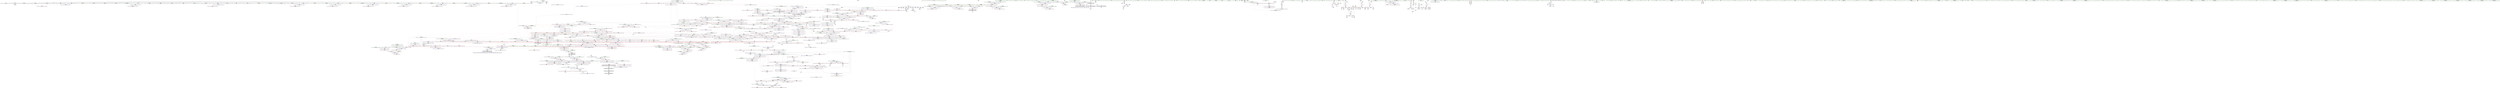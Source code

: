 digraph "SVFG" {
	label="SVFG";

	Node0x5584e07357e0 [shape=record,color=grey,label="{NodeID: 0\nNullPtr}"];
	Node0x5584e07357e0 -> Node0x5584e0b4db40[style=solid];
	Node0x5584e07357e0 -> Node0x5584e0b4dc40[style=solid];
	Node0x5584e07357e0 -> Node0x5584e0b4dd10[style=solid];
	Node0x5584e07357e0 -> Node0x5584e0b4dde0[style=solid];
	Node0x5584e07357e0 -> Node0x5584e0b4deb0[style=solid];
	Node0x5584e07357e0 -> Node0x5584e0b4df80[style=solid];
	Node0x5584e07357e0 -> Node0x5584e0b4e050[style=solid];
	Node0x5584e07357e0 -> Node0x5584e0b4e120[style=solid];
	Node0x5584e07357e0 -> Node0x5584e0b4e1f0[style=solid];
	Node0x5584e07357e0 -> Node0x5584e0b4e2c0[style=solid];
	Node0x5584e07357e0 -> Node0x5584e0b4e390[style=solid];
	Node0x5584e07357e0 -> Node0x5584e0b4e460[style=solid];
	Node0x5584e07357e0 -> Node0x5584e0b4e530[style=solid];
	Node0x5584e07357e0 -> Node0x5584e0b4e600[style=solid];
	Node0x5584e07357e0 -> Node0x5584e0b4e6d0[style=solid];
	Node0x5584e07357e0 -> Node0x5584e0b4e7a0[style=solid];
	Node0x5584e07357e0 -> Node0x5584e0b4e870[style=solid];
	Node0x5584e07357e0 -> Node0x5584e0b4e940[style=solid];
	Node0x5584e07357e0 -> Node0x5584e0b4ea10[style=solid];
	Node0x5584e07357e0 -> Node0x5584e0b4eae0[style=solid];
	Node0x5584e07357e0 -> Node0x5584e0b4ebb0[style=solid];
	Node0x5584e07357e0 -> Node0x5584e0b4ec80[style=solid];
	Node0x5584e07357e0 -> Node0x5584e0b4ed50[style=solid];
	Node0x5584e07357e0 -> Node0x5584e0b4ee20[style=solid];
	Node0x5584e07357e0 -> Node0x5584e0b4eef0[style=solid];
	Node0x5584e07357e0 -> Node0x5584e0b4efc0[style=solid];
	Node0x5584e07357e0 -> Node0x5584e0b4f090[style=solid];
	Node0x5584e07357e0 -> Node0x5584e0b4f160[style=solid];
	Node0x5584e07357e0 -> Node0x5584e0b67510[style=solid];
	Node0x5584e0b549e0 [shape=record,color=blue,label="{NodeID: 775\n1102\<--1099\n__rhs.addr\<--__rhs\n_ZStltIcSt11char_traitsIcESaIcEEbRKNSt7__cxx1112basic_stringIT_T0_T1_EESA_\n}"];
	Node0x5584e0b549e0 -> Node0x5584e0b627b0[style=dashed];
	Node0x5584e0b4b4c0 [shape=record,color=red,label="{NodeID: 443\n341\<--332\n\<--__last.addr\n_ZSt4sortIPNSt7__cxx1112basic_stringIcSt11char_traitsIcESaIcEEEEvT_S7_\n|{<s0>21}}"];
	Node0x5584e0b4b4c0:s0 -> Node0x5584e0c33770[style=solid,color=red];
	Node0x5584e0b3f4d0 [shape=record,color=green,label="{NodeID: 111\n590\<--591\n_ZSt22__move_median_to_firstIPNSt7__cxx1112basic_stringIcSt11char_traitsIcESaIcEEEN9__gnu_cxx5__ops15_Iter_less_iterEEvT_SA_SA_SA_T0_\<--_ZSt22__move_median_to_firstIPNSt7__cxx1112basic_stringIcSt11char_traitsIcESaIcEEEN9__gnu_cxx5__ops15_Iter_less_iterEEvT_SA_SA_SA_T0__field_insensitive\n}"];
	Node0x5584e0c29710 [shape=record,color=black,label="{NodeID: 1661\n486 = PHI(397, )\n1st arg _ZSt22__final_insertion_sortIPNSt7__cxx1112basic_stringIcSt11char_traitsIcESaIcEEEN9__gnu_cxx5__ops15_Iter_less_iterEEvT_SA_T0_ }"];
	Node0x5584e0c29710 -> Node0x5584e0b690e0[style=solid];
	Node0x5584e0b60e80 [shape=record,color=red,label="{NodeID: 554\n917\<--886\n\<--__secondChild\n_ZSt13__adjust_heapIPNSt7__cxx1112basic_stringIcSt11char_traitsIcESaIcEEElS5_N9__gnu_cxx5__ops15_Iter_less_iterEEvT_T0_SB_T1_T2_\n}"];
	Node0x5584e0bc3660 [shape=record,color=black,label="{NodeID: 1329\nMR_42V_2 = PHI(MR_42V_1, MR_42V_4, )\npts\{1300 \}\n}"];
	Node0x5584e0b43be0 [shape=record,color=green,label="{NodeID: 222\n1412\<--1413\n__first.addr\<--__first.addr_field_insensitive\n_ZSt13move_backwardIPNSt7__cxx1112basic_stringIcSt11char_traitsIcESaIcEEES6_ET0_T_S8_S7_\n}"];
	Node0x5584e0b43be0 -> Node0x5584e0b65940[style=solid];
	Node0x5584e0b43be0 -> Node0x5584e0b55f00[style=solid];
	Node0x5584e0c33500 [shape=record,color=black,label="{NodeID: 1772\n1374 = PHI(516, )\n0th arg _ZSt26__unguarded_insertion_sortIPNSt7__cxx1112basic_stringIcSt11char_traitsIcESaIcEEEN9__gnu_cxx5__ops15_Iter_less_iterEEvT_SA_T0_ }"];
	Node0x5584e0c33500 -> Node0x5584e0b55bc0[style=solid];
	Node0x5584e0b668b0 [shape=record,color=red,label="{NodeID: 665\n1544\<--1532\n\<--__last.addr\n_ZSt22__copy_move_backward_aILb1EPNSt7__cxx1112basic_stringIcSt11char_traitsIcESaIcEEES6_ET1_T0_S8_S7_\n|{<s0>127}}"];
	Node0x5584e0b668b0:s0 -> Node0x5584e0c26410[style=solid,color=red];
	Node0x5584e0b51a30 [shape=record,color=black,label="{NodeID: 333\n1526\<--1546\n_ZSt22__copy_move_backward_aILb1EPNSt7__cxx1112basic_stringIcSt11char_traitsIcESaIcEEES6_ET1_T0_S8_S7__ret\<--call\n_ZSt22__copy_move_backward_aILb1EPNSt7__cxx1112basic_stringIcSt11char_traitsIcESaIcEEES6_ET1_T0_S8_S7_\n|{<s0>126}}"];
	Node0x5584e0b51a30:s0 -> Node0x5584e0c30d90[style=solid,color=blue];
	Node0x5584e0735870 [shape=record,color=green,label="{NodeID: 1\n7\<--1\n__dso_handle\<--dummyObj\nGlob }"];
	Node0x5584e0b54ab0 [shape=record,color=blue,label="{NodeID: 776\n1141\<--1135\n__result.addr\<--__result\n_ZSt22__move_median_to_firstIPNSt7__cxx1112basic_stringIcSt11char_traitsIcESaIcEEEN9__gnu_cxx5__ops15_Iter_less_iterEEvT_SA_SA_SA_T0_\n}"];
	Node0x5584e0b54ab0 -> Node0x5584e0b62880[style=dashed];
	Node0x5584e0b54ab0 -> Node0x5584e0b62950[style=dashed];
	Node0x5584e0b54ab0 -> Node0x5584e0b62a20[style=dashed];
	Node0x5584e0b54ab0 -> Node0x5584e0b62af0[style=dashed];
	Node0x5584e0b54ab0 -> Node0x5584e0b62bc0[style=dashed];
	Node0x5584e0b54ab0 -> Node0x5584e0b62c90[style=dashed];
	Node0x5584e0b4b590 [shape=record,color=red,label="{NodeID: 444\n375\<--365\n\<--__first.addr\n_ZSt6__sortIPNSt7__cxx1112basic_stringIcSt11char_traitsIcESaIcEEEN9__gnu_cxx5__ops15_Iter_less_iterEEvT_SA_T0_\n}"];
	Node0x5584e0b4b590 -> Node0x5584e0b96110[style=solid];
	Node0x5584e0b3f5d0 [shape=record,color=green,label="{NodeID: 112\n597\<--598\n_ZSt21__unguarded_partitionIPNSt7__cxx1112basic_stringIcSt11char_traitsIcESaIcEEEN9__gnu_cxx5__ops15_Iter_less_iterEET_SA_SA_SA_T0_\<--_ZSt21__unguarded_partitionIPNSt7__cxx1112basic_stringIcSt11char_traitsIcESaIcEEEN9__gnu_cxx5__ops15_Iter_less_iterEET_SA_SA_SA_T0__field_insensitive\n}"];
	Node0x5584e0c29820 [shape=record,color=black,label="{NodeID: 1662\n601 = PHI(544, )\n0th arg _ZSt13__heap_selectIPNSt7__cxx1112basic_stringIcSt11char_traitsIcESaIcEEEN9__gnu_cxx5__ops15_Iter_less_iterEEvT_SA_SA_T0_ }"];
	Node0x5584e0c29820 -> Node0x5584e0b69690[style=solid];
	Node0x5584e0b60f50 [shape=record,color=red,label="{NodeID: 555\n920\<--886\n\<--__secondChild\n_ZSt13__adjust_heapIPNSt7__cxx1112basic_stringIcSt11char_traitsIcESaIcEEElS5_N9__gnu_cxx5__ops15_Iter_less_iterEEvT_T0_SB_T1_T2_\n}"];
	Node0x5584e0b60f50 -> Node0x5584e0b90890[style=solid];
	Node0x5584e0b43cb0 [shape=record,color=green,label="{NodeID: 223\n1414\<--1415\n__last.addr\<--__last.addr_field_insensitive\n_ZSt13move_backwardIPNSt7__cxx1112basic_stringIcSt11char_traitsIcESaIcEEES6_ET0_T_S8_S7_\n}"];
	Node0x5584e0b43cb0 -> Node0x5584e0b65a10[style=solid];
	Node0x5584e0b43cb0 -> Node0x5584e0b55fd0[style=solid];
	Node0x5584e0c335d0 [shape=record,color=black,label="{NodeID: 1773\n1375 = PHI(517, )\n1st arg _ZSt26__unguarded_insertion_sortIPNSt7__cxx1112basic_stringIcSt11char_traitsIcESaIcEEEN9__gnu_cxx5__ops15_Iter_less_iterEEvT_SA_T0_ }"];
	Node0x5584e0c335d0 -> Node0x5584e0b55c90[style=solid];
	Node0x5584e0b66980 [shape=record,color=red,label="{NodeID: 666\n1545\<--1534\n\<--__result.addr\n_ZSt22__copy_move_backward_aILb1EPNSt7__cxx1112basic_stringIcSt11char_traitsIcESaIcEEES6_ET1_T0_S8_S7_\n|{<s0>127}}"];
	Node0x5584e0b66980:s0 -> Node0x5584e0c26550[style=solid,color=red];
	Node0x5584e0b51b00 [shape=record,color=black,label="{NodeID: 334\n1550\<--1555\n_ZSt12__niter_baseIPNSt7__cxx1112basic_stringIcSt11char_traitsIcESaIcEEEET_S7__ret\<--\n_ZSt12__niter_baseIPNSt7__cxx1112basic_stringIcSt11char_traitsIcESaIcEEEET_S7_\n|{<s0>123|<s1>124|<s2>125}}"];
	Node0x5584e0b51b00:s0 -> Node0x5584e0c309a0[style=solid,color=blue];
	Node0x5584e0b51b00:s1 -> Node0x5584e0c30b10[style=solid,color=blue];
	Node0x5584e0b51b00:s2 -> Node0x5584e0c30c50[style=solid,color=blue];
	Node0x5584e0b3b4e0 [shape=record,color=green,label="{NodeID: 2\n14\<--1\n.str\<--dummyObj\nGlob }"];
	Node0x5584e0b54b80 [shape=record,color=blue,label="{NodeID: 777\n1143\<--1136\n__a.addr\<--__a\n_ZSt22__move_median_to_firstIPNSt7__cxx1112basic_stringIcSt11char_traitsIcESaIcEEEN9__gnu_cxx5__ops15_Iter_less_iterEEvT_SA_SA_SA_T0_\n}"];
	Node0x5584e0b54b80 -> Node0x5584e0b62d60[style=dashed];
	Node0x5584e0b54b80 -> Node0x5584e0b62e30[style=dashed];
	Node0x5584e0b54b80 -> Node0x5584e0b62f00[style=dashed];
	Node0x5584e0b54b80 -> Node0x5584e0b62fd0[style=dashed];
	Node0x5584e0b54b80 -> Node0x5584e0b630a0[style=dashed];
	Node0x5584e0b4b660 [shape=record,color=red,label="{NodeID: 445\n379\<--365\n\<--__first.addr\n_ZSt6__sortIPNSt7__cxx1112basic_stringIcSt11char_traitsIcESaIcEEEN9__gnu_cxx5__ops15_Iter_less_iterEEvT_SA_T0_\n|{<s0>23}}"];
	Node0x5584e0b4b660:s0 -> Node0x5584e0c27310[style=solid,color=red];
	Node0x5584e0b3f6d0 [shape=record,color=green,label="{NodeID: 113\n604\<--605\n__comp\<--__comp_field_insensitive\n_ZSt13__heap_selectIPNSt7__cxx1112basic_stringIcSt11char_traitsIcESaIcEEEN9__gnu_cxx5__ops15_Iter_less_iterEEvT_SA_SA_T0_\n|{<s0>36|<s1>37|<s2>38}}"];
	Node0x5584e0b3f6d0:s0 -> Node0x5584e0c33430[style=solid,color=red];
	Node0x5584e0b3f6d0:s1 -> Node0x5584e0c286d0[style=solid,color=red];
	Node0x5584e0b3f6d0:s2 -> Node0x5584e0c321e0[style=solid,color=red];
	Node0x5584e0c29930 [shape=record,color=black,label="{NodeID: 1663\n602 = PHI(545, )\n1st arg _ZSt13__heap_selectIPNSt7__cxx1112basic_stringIcSt11char_traitsIcESaIcEEEN9__gnu_cxx5__ops15_Iter_less_iterEEvT_SA_SA_T0_ }"];
	Node0x5584e0c29930 -> Node0x5584e0b69760[style=solid];
	Node0x5584e0b61020 [shape=record,color=red,label="{NodeID: 556\n925\<--886\n\<--__secondChild\n_ZSt13__adjust_heapIPNSt7__cxx1112basic_stringIcSt11char_traitsIcESaIcEEElS5_N9__gnu_cxx5__ops15_Iter_less_iterEEvT_T0_SB_T1_T2_\n}"];
	Node0x5584e0b61020 -> Node0x5584e0b90b90[style=solid];
	Node0x5584e0b43d80 [shape=record,color=green,label="{NodeID: 224\n1416\<--1417\n__result.addr\<--__result.addr_field_insensitive\n_ZSt13move_backwardIPNSt7__cxx1112basic_stringIcSt11char_traitsIcESaIcEEES6_ET0_T_S8_S7_\n}"];
	Node0x5584e0b43d80 -> Node0x5584e0b65ae0[style=solid];
	Node0x5584e0b43d80 -> Node0x5584e0b560a0[style=solid];
	Node0x5584e0c336a0 [shape=record,color=black,label="{NodeID: 1774\n361 = PHI(340, )\n0th arg _ZSt6__sortIPNSt7__cxx1112basic_stringIcSt11char_traitsIcESaIcEEEN9__gnu_cxx5__ops15_Iter_less_iterEEvT_SA_T0_ }"];
	Node0x5584e0c336a0 -> Node0x5584e0b688c0[style=solid];
	Node0x5584e0b66a50 [shape=record,color=red,label="{NodeID: 667\n1555\<--1552\n\<--__it.addr\n_ZSt12__niter_baseIPNSt7__cxx1112basic_stringIcSt11char_traitsIcESaIcEEEET_S7_\n}"];
	Node0x5584e0b66a50 -> Node0x5584e0b51b00[style=solid];
	Node0x5584e0bdbbc0 [shape=record,color=yellow,style=double,label="{NodeID: 1442\n44V_1 = ENCHI(MR_44V_0)\npts\{1304 \}\nFun[_ZSt16__insertion_sortIPNSt7__cxx1112basic_stringIcSt11char_traitsIcESaIcEEEN9__gnu_cxx5__ops15_Iter_less_iterEEvT_SA_T0_]}"];
	Node0x5584e0bdbbc0 -> Node0x5584e0b55950[style=dashed];
	Node0x5584e0b51bd0 [shape=record,color=black,label="{NodeID: 335\n1574\<--1572\nsub.ptr.lhs.cast\<--\n_ZNSt20__copy_move_backwardILb1ELb0ESt26random_access_iterator_tagE13__copy_move_bIPNSt7__cxx1112basic_stringIcSt11char_traitsIcESaIcEEES9_EET0_T_SB_SA_\n}"];
	Node0x5584e0b51bd0 -> Node0x5584e0b90290[style=solid];
	Node0x5584e0b3b570 [shape=record,color=green,label="{NodeID: 3\n16\<--1\n.str.2\<--dummyObj\nGlob }"];
	Node0x5584e0b54c50 [shape=record,color=blue,label="{NodeID: 778\n1145\<--1137\n__b.addr\<--__b\n_ZSt22__move_median_to_firstIPNSt7__cxx1112basic_stringIcSt11char_traitsIcESaIcEEEN9__gnu_cxx5__ops15_Iter_less_iterEEvT_SA_SA_SA_T0_\n}"];
	Node0x5584e0b54c50 -> Node0x5584e0b63170[style=dashed];
	Node0x5584e0b54c50 -> Node0x5584e0b63240[style=dashed];
	Node0x5584e0b54c50 -> Node0x5584e0b63310[style=dashed];
	Node0x5584e0b54c50 -> Node0x5584e0b633e0[style=dashed];
	Node0x5584e0b54c50 -> Node0x5584e0b634b0[style=dashed];
	Node0x5584e0b4b730 [shape=record,color=red,label="{NodeID: 446\n382\<--365\n\<--__first.addr\n_ZSt6__sortIPNSt7__cxx1112basic_stringIcSt11char_traitsIcESaIcEEEN9__gnu_cxx5__ops15_Iter_less_iterEEvT_SA_T0_\n}"];
	Node0x5584e0b4b730 -> Node0x5584e0b50370[style=solid];
	Node0x5584e0b44280 [shape=record,color=green,label="{NodeID: 114\n606\<--607\n__first.addr\<--__first.addr_field_insensitive\n_ZSt13__heap_selectIPNSt7__cxx1112basic_stringIcSt11char_traitsIcESaIcEEEN9__gnu_cxx5__ops15_Iter_less_iterEEvT_SA_SA_T0_\n}"];
	Node0x5584e0b44280 -> Node0x5584e0b5d9b0[style=solid];
	Node0x5584e0b44280 -> Node0x5584e0b5da80[style=solid];
	Node0x5584e0b44280 -> Node0x5584e0b5db50[style=solid];
	Node0x5584e0b44280 -> Node0x5584e0b69690[style=solid];
	Node0x5584e0c29a40 [shape=record,color=black,label="{NodeID: 1664\n603 = PHI(546, )\n2nd arg _ZSt13__heap_selectIPNSt7__cxx1112basic_stringIcSt11char_traitsIcESaIcEEEN9__gnu_cxx5__ops15_Iter_less_iterEEvT_SA_SA_T0_ }"];
	Node0x5584e0c29a40 -> Node0x5584e0b69830[style=solid];
	Node0x5584e0b610f0 [shape=record,color=red,label="{NodeID: 557\n930\<--886\n\<--__secondChild\n_ZSt13__adjust_heapIPNSt7__cxx1112basic_stringIcSt11char_traitsIcESaIcEEElS5_N9__gnu_cxx5__ops15_Iter_less_iterEEvT_T0_SB_T1_T2_\n}"];
	Node0x5584e0b43e50 [shape=record,color=green,label="{NodeID: 225\n1423\<--1424\n_ZSt12__miter_baseIPNSt7__cxx1112basic_stringIcSt11char_traitsIcESaIcEEEET_S7_\<--_ZSt12__miter_baseIPNSt7__cxx1112basic_stringIcSt11char_traitsIcESaIcEEEET_S7__field_insensitive\n}"];
	Node0x5584e0c33770 [shape=record,color=black,label="{NodeID: 1775\n362 = PHI(341, )\n1st arg _ZSt6__sortIPNSt7__cxx1112basic_stringIcSt11char_traitsIcESaIcEEEN9__gnu_cxx5__ops15_Iter_less_iterEEvT_SA_T0_ }"];
	Node0x5584e0c33770 -> Node0x5584e0b68990[style=solid];
	Node0x5584e0b66b20 [shape=record,color=red,label="{NodeID: 668\n1573\<--1561\n\<--__first.addr\n_ZNSt20__copy_move_backwardILb1ELb0ESt26random_access_iterator_tagE13__copy_move_bIPNSt7__cxx1112basic_stringIcSt11char_traitsIcESaIcEEES9_EET0_T_SB_SA_\n}"];
	Node0x5584e0b66b20 -> Node0x5584e0b51ca0[style=solid];
	Node0x5584e0bdbca0 [shape=record,color=yellow,style=double,label="{NodeID: 1443\n46V_1 = ENCHI(MR_46V_0)\npts\{1306 \}\nFun[_ZSt16__insertion_sortIPNSt7__cxx1112basic_stringIcSt11char_traitsIcESaIcEEEN9__gnu_cxx5__ops15_Iter_less_iterEEvT_SA_T0_]}"];
	Node0x5584e0bdbca0 -> Node0x5584e0b55a20[style=dashed];
	Node0x5584e0b51ca0 [shape=record,color=black,label="{NodeID: 336\n1575\<--1573\nsub.ptr.rhs.cast\<--\n_ZNSt20__copy_move_backwardILb1ELb0ESt26random_access_iterator_tagE13__copy_move_bIPNSt7__cxx1112basic_stringIcSt11char_traitsIcESaIcEEES9_EET0_T_SB_SA_\n}"];
	Node0x5584e0b51ca0 -> Node0x5584e0b90290[style=solid];
	Node0x5584e0b3b820 [shape=record,color=green,label="{NodeID: 4\n18\<--1\nstdin\<--dummyObj\nGlob }"];
	Node0x5584e0b54d20 [shape=record,color=blue,label="{NodeID: 779\n1147\<--1138\n__c.addr\<--__c\n_ZSt22__move_median_to_firstIPNSt7__cxx1112basic_stringIcSt11char_traitsIcESaIcEEEN9__gnu_cxx5__ops15_Iter_less_iterEEvT_SA_SA_SA_T0_\n}"];
	Node0x5584e0b54d20 -> Node0x5584e0b63580[style=dashed];
	Node0x5584e0b54d20 -> Node0x5584e0b63650[style=dashed];
	Node0x5584e0b54d20 -> Node0x5584e0b63720[style=dashed];
	Node0x5584e0b54d20 -> Node0x5584e0b637f0[style=dashed];
	Node0x5584e0b54d20 -> Node0x5584e0b638c0[style=dashed];
	Node0x5584e0b54d20 -> Node0x5584e0b63990[style=dashed];
	Node0x5584e0b4b800 [shape=record,color=red,label="{NodeID: 447\n396\<--365\n\<--__first.addr\n_ZSt6__sortIPNSt7__cxx1112basic_stringIcSt11char_traitsIcESaIcEEEN9__gnu_cxx5__ops15_Iter_less_iterEEvT_SA_T0_\n|{<s0>24}}"];
	Node0x5584e0b4b800:s0 -> Node0x5584e0c29600[style=solid,color=red];
	Node0x5584e0b44310 [shape=record,color=green,label="{NodeID: 115\n608\<--609\n__middle.addr\<--__middle.addr_field_insensitive\n_ZSt13__heap_selectIPNSt7__cxx1112basic_stringIcSt11char_traitsIcESaIcEEEN9__gnu_cxx5__ops15_Iter_less_iterEEvT_SA_SA_T0_\n}"];
	Node0x5584e0b44310 -> Node0x5584e0b5dc20[style=solid];
	Node0x5584e0b44310 -> Node0x5584e0b5dcf0[style=solid];
	Node0x5584e0b44310 -> Node0x5584e0b5ddc0[style=solid];
	Node0x5584e0b44310 -> Node0x5584e0b69760[style=solid];
	Node0x5584e0c29b50 [shape=record,color=black,label="{NodeID: 1665\n1205 = PHI(593, )\n0th arg _ZSt21__unguarded_partitionIPNSt7__cxx1112basic_stringIcSt11char_traitsIcESaIcEEEN9__gnu_cxx5__ops15_Iter_less_iterEET_SA_SA_SA_T0_ }"];
	Node0x5584e0c29b50 -> Node0x5584e0b54df0[style=solid];
	Node0x5584e0b611c0 [shape=record,color=red,label="{NodeID: 558\n937\<--886\n\<--__secondChild\n_ZSt13__adjust_heapIPNSt7__cxx1112basic_stringIcSt11char_traitsIcESaIcEEElS5_N9__gnu_cxx5__ops15_Iter_less_iterEEvT_T0_SB_T1_T2_\n}"];
	Node0x5584e0b611c0 -> Node0x5584e0b6b3d0[style=solid];
	Node0x5584e0b43f50 [shape=record,color=green,label="{NodeID: 226\n1429\<--1430\n_ZSt23__copy_move_backward_a2ILb1EPNSt7__cxx1112basic_stringIcSt11char_traitsIcESaIcEEES6_ET1_T0_S8_S7_\<--_ZSt23__copy_move_backward_a2ILb1EPNSt7__cxx1112basic_stringIcSt11char_traitsIcESaIcEEES6_ET1_T0_S8_S7__field_insensitive\n}"];
	Node0x5584e0c33840 [shape=record,color=black,label="{NodeID: 1776\n1080 = PHI(1047, )\n0th arg _ZNK9__gnu_cxx5__ops14_Iter_less_valclIPNSt7__cxx1112basic_stringIcSt11char_traitsIcESaIcEEES8_EEbT_RT0_ }"];
	Node0x5584e0c33840 -> Node0x5584e0b546a0[style=solid];
	Node0x5584e0b66bf0 [shape=record,color=red,label="{NodeID: 669\n1572\<--1563\n\<--__last.addr\n_ZNSt20__copy_move_backwardILb1ELb0ESt26random_access_iterator_tagE13__copy_move_bIPNSt7__cxx1112basic_stringIcSt11char_traitsIcESaIcEEES9_EET0_T_SB_SA_\n}"];
	Node0x5584e0b66bf0 -> Node0x5584e0b51bd0[style=solid];
	Node0x5584e0b51d70 [shape=record,color=black,label="{NodeID: 337\n1557\<--1596\n_ZNSt20__copy_move_backwardILb1ELb0ESt26random_access_iterator_tagE13__copy_move_bIPNSt7__cxx1112basic_stringIcSt11char_traitsIcESaIcEEES9_EET0_T_SB_SA__ret\<--\n_ZNSt20__copy_move_backwardILb1ELb0ESt26random_access_iterator_tagE13__copy_move_bIPNSt7__cxx1112basic_stringIcSt11char_traitsIcESaIcEEES9_EET0_T_SB_SA_\n|{<s0>127}}"];
	Node0x5584e0b51d70:s0 -> Node0x5584e0c30ed0[style=solid,color=blue];
	Node0x5584e0b3b8b0 [shape=record,color=green,label="{NodeID: 5\n19\<--1\n.str.3\<--dummyObj\nGlob }"];
	Node0x5584e0b54df0 [shape=record,color=blue,label="{NodeID: 780\n1210\<--1205\n__first.addr\<--__first\n_ZSt21__unguarded_partitionIPNSt7__cxx1112basic_stringIcSt11char_traitsIcESaIcEEEN9__gnu_cxx5__ops15_Iter_less_iterEET_SA_SA_SA_T0_\n}"];
	Node0x5584e0b54df0 -> Node0x5584e0bc6070[style=dashed];
	Node0x5584e0b4b8d0 [shape=record,color=red,label="{NodeID: 448\n376\<--367\n\<--__last.addr\n_ZSt6__sortIPNSt7__cxx1112basic_stringIcSt11char_traitsIcESaIcEEEN9__gnu_cxx5__ops15_Iter_less_iterEEvT_SA_T0_\n}"];
	Node0x5584e0b4b8d0 -> Node0x5584e0b96110[style=solid];
	Node0x5584e0b443e0 [shape=record,color=green,label="{NodeID: 116\n610\<--611\n__last.addr\<--__last.addr_field_insensitive\n_ZSt13__heap_selectIPNSt7__cxx1112basic_stringIcSt11char_traitsIcESaIcEEEN9__gnu_cxx5__ops15_Iter_less_iterEEvT_SA_SA_T0_\n}"];
	Node0x5584e0b443e0 -> Node0x5584e0b5de90[style=solid];
	Node0x5584e0b443e0 -> Node0x5584e0b69830[style=solid];
	Node0x5584e0c29c60 [shape=record,color=black,label="{NodeID: 1666\n1206 = PHI(594, )\n1st arg _ZSt21__unguarded_partitionIPNSt7__cxx1112basic_stringIcSt11char_traitsIcESaIcEEEN9__gnu_cxx5__ops15_Iter_less_iterEET_SA_SA_SA_T0_ }"];
	Node0x5584e0c29c60 -> Node0x5584e0b54ec0[style=solid];
	Node0x5584e0b61290 [shape=record,color=red,label="{NodeID: 559\n944\<--886\n\<--__secondChild\n_ZSt13__adjust_heapIPNSt7__cxx1112basic_stringIcSt11char_traitsIcESaIcEEElS5_N9__gnu_cxx5__ops15_Iter_less_iterEEvT_T0_SB_T1_T2_\n}"];
	Node0x5584e0b61290 -> Node0x5584e0b94910[style=solid];
	Node0x5584e0bc5b70 [shape=record,color=black,label="{NodeID: 1334\nMR_102V_3 = PHI(MR_102V_4, MR_102V_2, )\npts\{655 \}\n}"];
	Node0x5584e0bc5b70 -> Node0x5584e0b5e440[style=dashed];
	Node0x5584e0bc5b70 -> Node0x5584e0b5e510[style=dashed];
	Node0x5584e0bc5b70 -> Node0x5584e0b69d10[style=dashed];
	Node0x5584e0b44050 [shape=record,color=green,label="{NodeID: 227\n1434\<--1435\n__comp\<--__comp_field_insensitive\n_ZSt25__unguarded_linear_insertIPNSt7__cxx1112basic_stringIcSt11char_traitsIcESaIcEEEN9__gnu_cxx5__ops14_Val_less_iterEEvT_T0_\n|{<s0>116}}"];
	Node0x5584e0b44050:s0 -> Node0x5584e0c32a50[style=solid,color=red];
	Node0x5584e0c33910 [shape=record,color=black,label="{NodeID: 1777\n1081 = PHI(1050, )\n1st arg _ZNK9__gnu_cxx5__ops14_Iter_less_valclIPNSt7__cxx1112basic_stringIcSt11char_traitsIcESaIcEEES8_EEbT_RT0_ }"];
	Node0x5584e0c33910 -> Node0x5584e0b54770[style=solid];
	Node0x5584e0b66cc0 [shape=record,color=red,label="{NodeID: 670\n1583\<--1563\n\<--__last.addr\n_ZNSt20__copy_move_backwardILb1ELb0ESt26random_access_iterator_tagE13__copy_move_bIPNSt7__cxx1112basic_stringIcSt11char_traitsIcESaIcEEES9_EET0_T_SB_SA_\n}"];
	Node0x5584e0b66cc0 -> Node0x5584e0b485a0[style=solid];
	Node0x5584e0b51e40 [shape=record,color=black,label="{NodeID: 338\n1598\<--1614\n_ZNK9__gnu_cxx5__ops14_Val_less_iterclINSt7__cxx1112basic_stringIcSt11char_traitsIcESaIcEEEPS8_EEbRT_T0__ret\<--call\n_ZNK9__gnu_cxx5__ops14_Val_less_iterclINSt7__cxx1112basic_stringIcSt11char_traitsIcESaIcEEEPS8_EEbRT_T0_\n|{<s0>116}}"];
	Node0x5584e0b51e40:s0 -> Node0x5584e0c2fee0[style=solid,color=blue];
	Node0x5584e0b3b940 [shape=record,color=green,label="{NodeID: 6\n21\<--1\n.str.4\<--dummyObj\nGlob }"];
	Node0x5584e0b54ec0 [shape=record,color=blue,label="{NodeID: 781\n1212\<--1206\n__last.addr\<--__last\n_ZSt21__unguarded_partitionIPNSt7__cxx1112basic_stringIcSt11char_traitsIcESaIcEEEN9__gnu_cxx5__ops15_Iter_less_iterEET_SA_SA_SA_T0_\n}"];
	Node0x5584e0b54ec0 -> Node0x5584e0b63f40[style=dashed];
	Node0x5584e0b54ec0 -> Node0x5584e0b55130[style=dashed];
	Node0x5584e0b4b9a0 [shape=record,color=red,label="{NodeID: 449\n380\<--367\n\<--__last.addr\n_ZSt6__sortIPNSt7__cxx1112basic_stringIcSt11char_traitsIcESaIcEEEN9__gnu_cxx5__ops15_Iter_less_iterEEvT_SA_T0_\n|{<s0>23}}"];
	Node0x5584e0b4b9a0:s0 -> Node0x5584e0c27520[style=solid,color=red];
	Node0x5584e0b444b0 [shape=record,color=green,label="{NodeID: 117\n612\<--613\n__i\<--__i_field_insensitive\n_ZSt13__heap_selectIPNSt7__cxx1112basic_stringIcSt11char_traitsIcESaIcEEEN9__gnu_cxx5__ops15_Iter_less_iterEEvT_SA_SA_T0_\n}"];
	Node0x5584e0b444b0 -> Node0x5584e0b5df60[style=solid];
	Node0x5584e0b444b0 -> Node0x5584e0b5e030[style=solid];
	Node0x5584e0b444b0 -> Node0x5584e0b5e100[style=solid];
	Node0x5584e0b444b0 -> Node0x5584e0b5e1d0[style=solid];
	Node0x5584e0b444b0 -> Node0x5584e0b69900[style=solid];
	Node0x5584e0b444b0 -> Node0x5584e0b699d0[style=solid];
	Node0x5584e0c29d70 [shape=record,color=black,label="{NodeID: 1667\n1207 = PHI(595, )\n2nd arg _ZSt21__unguarded_partitionIPNSt7__cxx1112basic_stringIcSt11char_traitsIcESaIcEEEN9__gnu_cxx5__ops15_Iter_less_iterEET_SA_SA_SA_T0_ }"];
	Node0x5584e0c29d70 -> Node0x5584e0b54f90[style=solid];
	Node0x5584e0b61360 [shape=record,color=red,label="{NodeID: 560\n950\<--886\n\<--__secondChild\n_ZSt13__adjust_heapIPNSt7__cxx1112basic_stringIcSt11char_traitsIcESaIcEEElS5_N9__gnu_cxx5__ops15_Iter_less_iterEEvT_T0_SB_T1_T2_\n}"];
	Node0x5584e0b61360 -> Node0x5584e0b91d90[style=solid];
	Node0x5584e0bc6070 [shape=record,color=black,label="{NodeID: 1335\nMR_186V_4 = PHI(MR_186V_5, MR_186V_3, )\npts\{1211 \}\n}"];
	Node0x5584e0bc6070 -> Node0x5584e0b63a60[style=dashed];
	Node0x5584e0bc6070 -> Node0x5584e0b63b30[style=dashed];
	Node0x5584e0bc6070 -> Node0x5584e0b63c00[style=dashed];
	Node0x5584e0bc6070 -> Node0x5584e0b63cd0[style=dashed];
	Node0x5584e0bc6070 -> Node0x5584e0b63da0[style=dashed];
	Node0x5584e0bc6070 -> Node0x5584e0b63e70[style=dashed];
	Node0x5584e0bc6070 -> Node0x5584e0b55060[style=dashed];
	Node0x5584e0bc6070 -> Node0x5584e0b552d0[style=dashed];
	Node0x5584e0b44120 [shape=record,color=green,label="{NodeID: 228\n1436\<--1437\n__last.addr\<--__last.addr_field_insensitive\n_ZSt25__unguarded_linear_insertIPNSt7__cxx1112basic_stringIcSt11char_traitsIcESaIcEEEN9__gnu_cxx5__ops14_Val_less_iterEEvT_T0_\n}"];
	Node0x5584e0b44120 -> Node0x5584e0b65bb0[style=solid];
	Node0x5584e0b44120 -> Node0x5584e0b65c80[style=solid];
	Node0x5584e0b44120 -> Node0x5584e0b65d50[style=solid];
	Node0x5584e0b44120 -> Node0x5584e0b65e20[style=solid];
	Node0x5584e0b44120 -> Node0x5584e0b56170[style=solid];
	Node0x5584e0b44120 -> Node0x5584e0b563e0[style=solid];
	Node0x5584e0c339e0 [shape=record,color=black,label="{NodeID: 1778\n1082 = PHI(1022, )\n2nd arg _ZNK9__gnu_cxx5__ops14_Iter_less_valclIPNSt7__cxx1112basic_stringIcSt11char_traitsIcESaIcEEES8_EEbT_RT0_ }"];
	Node0x5584e0c339e0 -> Node0x5584e0b54840[style=solid];
	Node0x5584e0b66d90 [shape=record,color=red,label="{NodeID: 671\n1587\<--1565\n\<--__result.addr\n_ZNSt20__copy_move_backwardILb1ELb0ESt26random_access_iterator_tagE13__copy_move_bIPNSt7__cxx1112basic_stringIcSt11char_traitsIcESaIcEEES9_EET0_T_SB_SA_\n}"];
	Node0x5584e0b66d90 -> Node0x5584e0b48670[style=solid];
	Node0x5584e0b51f10 [shape=record,color=purple,label="{NodeID: 339\n43\<--4\n\<--_ZStL8__ioinit\n__cxx_global_var_init\n}"];
	Node0x5584e0b3b9d0 [shape=record,color=green,label="{NodeID: 7\n23\<--1\nstdout\<--dummyObj\nGlob }"];
	Node0x5584e0b54f90 [shape=record,color=blue,label="{NodeID: 782\n1214\<--1207\n__pivot.addr\<--__pivot\n_ZSt21__unguarded_partitionIPNSt7__cxx1112basic_stringIcSt11char_traitsIcESaIcEEEN9__gnu_cxx5__ops15_Iter_less_iterEET_SA_SA_SA_T0_\n}"];
	Node0x5584e0b54f90 -> Node0x5584e0b64350[style=dashed];
	Node0x5584e0b54f90 -> Node0x5584e0b64420[style=dashed];
	Node0x5584e0b4ba70 [shape=record,color=red,label="{NodeID: 450\n381\<--367\n\<--__last.addr\n_ZSt6__sortIPNSt7__cxx1112basic_stringIcSt11char_traitsIcESaIcEEEN9__gnu_cxx5__ops15_Iter_less_iterEEvT_SA_T0_\n}"];
	Node0x5584e0b4ba70 -> Node0x5584e0b502a0[style=solid];
	Node0x5584e0b44580 [shape=record,color=green,label="{NodeID: 118\n620\<--621\n_ZSt11__make_heapIPNSt7__cxx1112basic_stringIcSt11char_traitsIcESaIcEEEN9__gnu_cxx5__ops15_Iter_less_iterEEvT_SA_RT0_\<--_ZSt11__make_heapIPNSt7__cxx1112basic_stringIcSt11char_traitsIcESaIcEEEN9__gnu_cxx5__ops15_Iter_less_iterEEvT_SA_RT0__field_insensitive\n}"];
	Node0x5584e0c29e80 [shape=record,color=black,label="{NodeID: 1668\n1433 = PHI(1354, 1399, )\n0th arg _ZSt25__unguarded_linear_insertIPNSt7__cxx1112basic_stringIcSt11char_traitsIcESaIcEEEN9__gnu_cxx5__ops14_Val_less_iterEEvT_T0_ }"];
	Node0x5584e0c29e80 -> Node0x5584e0b56170[style=solid];
	Node0x5584e0b61430 [shape=record,color=red,label="{NodeID: 561\n955\<--886\n\<--__secondChild\n_ZSt13__adjust_heapIPNSt7__cxx1112basic_stringIcSt11char_traitsIcESaIcEEElS5_N9__gnu_cxx5__ops15_Iter_less_iterEEvT_T0_SB_T1_T2_\n}"];
	Node0x5584e0b61430 -> Node0x5584e0b91910[style=solid];
	Node0x5584e0bc6570 [shape=record,color=black,label="{NodeID: 1336\nMR_166V_3 = PHI(MR_166V_4, MR_166V_2, )\npts\{1033 \}\n}"];
	Node0x5584e0bc6570 -> Node0x5584e0b62200[style=dashed];
	Node0x5584e0bc6570 -> Node0x5584e0b622d0[style=dashed];
	Node0x5584e0bc6570 -> Node0x5584e0b623a0[style=dashed];
	Node0x5584e0bc6570 -> Node0x5584e0b545d0[style=dashed];
	Node0x5584e0b441f0 [shape=record,color=green,label="{NodeID: 229\n1438\<--1439\n__val\<--__val_field_insensitive\n_ZSt25__unguarded_linear_insertIPNSt7__cxx1112basic_stringIcSt11char_traitsIcESaIcEEEN9__gnu_cxx5__ops14_Val_less_iterEEvT_T0_\n|{<s0>116|<s1>120}}"];
	Node0x5584e0b441f0:s0 -> Node0x5584e0c32b90[style=solid,color=red];
	Node0x5584e0b441f0:s1 -> Node0x5584e0c2a1f0[style=solid,color=red];
	Node0x5584e0c33ab0 [shape=record,color=black,label="{NodeID: 1779\n470 = PHI(386, )\n0th arg _ZSt4__lgl }"];
	Node0x5584e0c33ab0 -> Node0x5584e0b68f40[style=solid];
	Node0x5584e0b66e60 [shape=record,color=red,label="{NodeID: 672\n1596\<--1565\n\<--__result.addr\n_ZNSt20__copy_move_backwardILb1ELb0ESt26random_access_iterator_tagE13__copy_move_bIPNSt7__cxx1112basic_stringIcSt11char_traitsIcESaIcEEES9_EET0_T_SB_SA_\n}"];
	Node0x5584e0b66e60 -> Node0x5584e0b51d70[style=solid];
	Node0x5584e0b51fe0 [shape=record,color=purple,label="{NodeID: 340\n173\<--8\narrayidx11\<--flag\nmain\n}"];
	Node0x5584e0b51fe0 -> Node0x5584e0b67950[style=solid];
	Node0x5584e0b3c210 [shape=record,color=green,label="{NodeID: 8\n24\<--1\n.str.5\<--dummyObj\nGlob }"];
	Node0x5584e0b55060 [shape=record,color=blue,label="{NodeID: 783\n1210\<--1226\n__first.addr\<--incdec.ptr\n_ZSt21__unguarded_partitionIPNSt7__cxx1112basic_stringIcSt11char_traitsIcESaIcEEEN9__gnu_cxx5__ops15_Iter_less_iterEET_SA_SA_SA_T0_\n}"];
	Node0x5584e0b55060 -> Node0x5584e0bc6070[style=dashed];
	Node0x5584e0b4bb40 [shape=record,color=red,label="{NodeID: 451\n397\<--367\n\<--__last.addr\n_ZSt6__sortIPNSt7__cxx1112basic_stringIcSt11char_traitsIcESaIcEEEN9__gnu_cxx5__ops15_Iter_less_iterEEvT_SA_T0_\n|{<s0>24}}"];
	Node0x5584e0b4bb40:s0 -> Node0x5584e0c29710[style=solid,color=red];
	Node0x5584e0b44680 [shape=record,color=green,label="{NodeID: 119\n632\<--633\n_ZNK9__gnu_cxx5__ops15_Iter_less_iterclIPNSt7__cxx1112basic_stringIcSt11char_traitsIcESaIcEEES9_EEbT_T0_\<--_ZNK9__gnu_cxx5__ops15_Iter_less_iterclIPNSt7__cxx1112basic_stringIcSt11char_traitsIcESaIcEEES9_EEbT_T0__field_insensitive\n}"];
	Node0x5584e0c29fd0 [shape=record,color=black,label="{NodeID: 1669\n328 = PHI(190, )\n0th arg _ZSt4sortIPNSt7__cxx1112basic_stringIcSt11char_traitsIcESaIcEEEEvT_S7_ }"];
	Node0x5584e0c29fd0 -> Node0x5584e0b68720[style=solid];
	Node0x5584e0b61500 [shape=record,color=red,label="{NodeID: 562\n963\<--886\n\<--__secondChild\n_ZSt13__adjust_heapIPNSt7__cxx1112basic_stringIcSt11char_traitsIcESaIcEEElS5_N9__gnu_cxx5__ops15_Iter_less_iterEEvT_T0_SB_T1_T2_\n}"];
	Node0x5584e0b61500 -> Node0x5584e0b92390[style=solid];
	Node0x5584e0bc6a70 [shape=record,color=black,label="{NodeID: 1337\nMR_160V_3 = PHI(MR_160V_4, MR_160V_2, )\npts\{1027 \}\n}"];
	Node0x5584e0bc6a70 -> Node0x5584e0b61d20[style=dashed];
	Node0x5584e0bc6a70 -> Node0x5584e0b61df0[style=dashed];
	Node0x5584e0bc6a70 -> Node0x5584e0b61f90[style=dashed];
	Node0x5584e0bc6a70 -> Node0x5584e0b54500[style=dashed];
	Node0x5584e0b4c530 [shape=record,color=green,label="{NodeID: 230\n1440\<--1441\n__next\<--__next_field_insensitive\n_ZSt25__unguarded_linear_insertIPNSt7__cxx1112basic_stringIcSt11char_traitsIcESaIcEEEN9__gnu_cxx5__ops14_Val_less_iterEEvT_T0_\n}"];
	Node0x5584e0b4c530 -> Node0x5584e0b65ef0[style=solid];
	Node0x5584e0b4c530 -> Node0x5584e0b65fc0[style=solid];
	Node0x5584e0b4c530 -> Node0x5584e0b66090[style=solid];
	Node0x5584e0b4c530 -> Node0x5584e0b66160[style=solid];
	Node0x5584e0b4c530 -> Node0x5584e0b66230[style=solid];
	Node0x5584e0b4c530 -> Node0x5584e0b56240[style=solid];
	Node0x5584e0b4c530 -> Node0x5584e0b56310[style=solid];
	Node0x5584e0b4c530 -> Node0x5584e0b564b0[style=solid];
	Node0x5584e0b66f30 [shape=record,color=red,label="{NodeID: 673\n1580\<--1567\n\<--__n\n_ZNSt20__copy_move_backwardILb1ELb0ESt26random_access_iterator_tagE13__copy_move_bIPNSt7__cxx1112basic_stringIcSt11char_traitsIcESaIcEEES9_EET0_T_SB_SA_\n}"];
	Node0x5584e0b66f30 -> Node0x5584e0b95690[style=solid];
	Node0x5584e0b520b0 [shape=record,color=purple,label="{NodeID: 341\n255\<--8\narrayidx42\<--flag\nmain\n}"];
	Node0x5584e0b520b0 -> Node0x5584e0b68170[style=solid];
	Node0x5584e0b3c2d0 [shape=record,color=green,label="{NodeID: 9\n26\<--1\n.str.6\<--dummyObj\nGlob }"];
	Node0x5584e0b55130 [shape=record,color=blue,label="{NodeID: 784\n1212\<--1230\n__last.addr\<--incdec.ptr3\n_ZSt21__unguarded_partitionIPNSt7__cxx1112basic_stringIcSt11char_traitsIcESaIcEEEN9__gnu_cxx5__ops15_Iter_less_iterEET_SA_SA_SA_T0_\n}"];
	Node0x5584e0b55130 -> Node0x5584e0bca170[style=dashed];
	Node0x5584e0b4bc10 [shape=record,color=red,label="{NodeID: 452\n432\<--413\n\<--__first.addr\n_ZSt16__introsort_loopIPNSt7__cxx1112basic_stringIcSt11char_traitsIcESaIcEEElN9__gnu_cxx5__ops15_Iter_less_iterEEvT_SA_T0_T1_\n}"];
	Node0x5584e0b4bc10 -> Node0x5584e0b50510[style=solid];
	Node0x5584e0b44780 [shape=record,color=green,label="{NodeID: 120\n639\<--640\n_ZSt10__pop_heapIPNSt7__cxx1112basic_stringIcSt11char_traitsIcESaIcEEEN9__gnu_cxx5__ops15_Iter_less_iterEEvT_SA_SA_RT0_\<--_ZSt10__pop_heapIPNSt7__cxx1112basic_stringIcSt11char_traitsIcESaIcEEEN9__gnu_cxx5__ops15_Iter_less_iterEEvT_SA_SA_RT0__field_insensitive\n}"];
	Node0x5584e0c2a0e0 [shape=record,color=black,label="{NodeID: 1670\n329 = PHI(189, )\n1st arg _ZSt4sortIPNSt7__cxx1112basic_stringIcSt11char_traitsIcESaIcEEEEvT_S7_ }"];
	Node0x5584e0c2a0e0 -> Node0x5584e0b687f0[style=solid];
	Node0x5584e0b615d0 [shape=record,color=red,label="{NodeID: 563\n990\<--894\nexn\<--exn.slot\n_ZSt13__adjust_heapIPNSt7__cxx1112basic_stringIcSt11char_traitsIcESaIcEEElS5_N9__gnu_cxx5__ops15_Iter_less_iterEEvT_T0_SB_T1_T2_\n}"];
	Node0x5584e0bc6f70 [shape=record,color=black,label="{NodeID: 1338\nMR_98V_3 = PHI(MR_98V_4, MR_98V_2, )\npts\{613 \}\n}"];
	Node0x5584e0bc6f70 -> Node0x5584e0b5df60[style=dashed];
	Node0x5584e0bc6f70 -> Node0x5584e0b5e030[style=dashed];
	Node0x5584e0bc6f70 -> Node0x5584e0b5e100[style=dashed];
	Node0x5584e0bc6f70 -> Node0x5584e0b5e1d0[style=dashed];
	Node0x5584e0bc6f70 -> Node0x5584e0b699d0[style=dashed];
	Node0x5584e0b4c600 [shape=record,color=green,label="{NodeID: 231\n1442\<--1443\nexn.slot\<--exn.slot_field_insensitive\n_ZSt25__unguarded_linear_insertIPNSt7__cxx1112basic_stringIcSt11char_traitsIcESaIcEEEN9__gnu_cxx5__ops14_Val_less_iterEEvT_T0_\n}"];
	Node0x5584e0b4c600 -> Node0x5584e0b66300[style=solid];
	Node0x5584e0b4c600 -> Node0x5584e0b56580[style=solid];
	Node0x5584e0b67000 [shape=record,color=red,label="{NodeID: 674\n1592\<--1567\n\<--__n\n_ZNSt20__copy_move_backwardILb1ELb0ESt26random_access_iterator_tagE13__copy_move_bIPNSt7__cxx1112basic_stringIcSt11char_traitsIcESaIcEEES9_EET0_T_SB_SA_\n}"];
	Node0x5584e0b67000 -> Node0x5584e0b92090[style=solid];
	Node0x5584e0b52180 [shape=record,color=purple,label="{NodeID: 342\n276\<--8\narrayidx55\<--flag\nmain\n}"];
	Node0x5584e0b52180 -> Node0x5584e0b4b320[style=solid];
	Node0x5584e0b3c390 [shape=record,color=green,label="{NodeID: 10\n28\<--1\n_ZSt3cin\<--dummyObj\nGlob }"];
	Node0x5584e0b55200 [shape=record,color=blue,label="{NodeID: 785\n1212\<--1238\n__last.addr\<--incdec.ptr7\n_ZSt21__unguarded_partitionIPNSt7__cxx1112basic_stringIcSt11char_traitsIcESaIcEEEN9__gnu_cxx5__ops15_Iter_less_iterEET_SA_SA_SA_T0_\n}"];
	Node0x5584e0b55200 -> Node0x5584e0bca170[style=dashed];
	Node0x5584e0b4bce0 [shape=record,color=red,label="{NodeID: 453\n444\<--413\n\<--__first.addr\n_ZSt16__introsort_loopIPNSt7__cxx1112basic_stringIcSt11char_traitsIcESaIcEEElN9__gnu_cxx5__ops15_Iter_less_iterEEvT_SA_T0_T1_\n|{<s0>25}}"];
	Node0x5584e0b4bce0:s0 -> Node0x5584e0c32360[style=solid,color=red];
	Node0x5584e0b44880 [shape=record,color=green,label="{NodeID: 121\n652\<--653\n__first.addr\<--__first.addr_field_insensitive\n_ZSt11__sort_heapIPNSt7__cxx1112basic_stringIcSt11char_traitsIcESaIcEEEN9__gnu_cxx5__ops15_Iter_less_iterEEvT_SA_RT0_\n}"];
	Node0x5584e0b44880 -> Node0x5584e0b5e2a0[style=solid];
	Node0x5584e0b44880 -> Node0x5584e0b5e370[style=solid];
	Node0x5584e0b44880 -> Node0x5584e0b69aa0[style=solid];
	Node0x5584e0c2a1f0 [shape=record,color=black,label="{NodeID: 1671\n862 = PHI(732, 694, 825, 828, 811, 931, 957, 875, 1060, 1022, 1332, 1301, 1447, 1461, 1438, 1584, )\n0th arg _ZSt4moveIRNSt7__cxx1112basic_stringIcSt11char_traitsIcESaIcEEEEONSt16remove_referenceIT_E4typeEOS8_ }"];
	Node0x5584e0c2a1f0 -> Node0x5584e0b6ad50[style=solid];
	Node0x5584e0b616a0 [shape=record,color=red,label="{NodeID: 564\n991\<--896\nsel\<--ehselector.slot\n_ZSt13__adjust_heapIPNSt7__cxx1112basic_stringIcSt11char_traitsIcESaIcEEElS5_N9__gnu_cxx5__ops15_Iter_less_iterEEvT_T0_SB_T1_T2_\n}"];
	Node0x5584e0b4c6d0 [shape=record,color=green,label="{NodeID: 232\n1444\<--1445\nehselector.slot\<--ehselector.slot_field_insensitive\n_ZSt25__unguarded_linear_insertIPNSt7__cxx1112basic_stringIcSt11char_traitsIcESaIcEEEN9__gnu_cxx5__ops14_Val_less_iterEEvT_T0_\n}"];
	Node0x5584e0b4c6d0 -> Node0x5584e0b663d0[style=solid];
	Node0x5584e0b4c6d0 -> Node0x5584e0b56650[style=solid];
	Node0x5584e0b670d0 [shape=record,color=red,label="{NodeID: 675\n1611\<--1602\nthis1\<--this.addr\n_ZNK9__gnu_cxx5__ops14_Val_less_iterclINSt7__cxx1112basic_stringIcSt11char_traitsIcESaIcEEEPS8_EEbRT_T0_\n}"];
	Node0x5584e0b52250 [shape=record,color=purple,label="{NodeID: 343\n62\<--10\n\<--_Z1sB5cxx11\n__cxx_global_var_init.1\n}"];
	Node0x5584e0b52250 -> Node0x5584e05860a0[style=solid];
	Node0x5584e0b3c490 [shape=record,color=green,label="{NodeID: 11\n29\<--1\n_ZSt4cout\<--dummyObj\nGlob }"];
	Node0x5584e0b552d0 [shape=record,color=blue,label="{NodeID: 786\n1210\<--1251\n__first.addr\<--incdec.ptr9\n_ZSt21__unguarded_partitionIPNSt7__cxx1112basic_stringIcSt11char_traitsIcESaIcEEEN9__gnu_cxx5__ops15_Iter_less_iterEET_SA_SA_SA_T0_\n}"];
	Node0x5584e0b552d0 -> Node0x5584e0bc6070[style=dashed];
	Node0x5584e0b4bdb0 [shape=record,color=red,label="{NodeID: 454\n455\<--413\n\<--__first.addr\n_ZSt16__introsort_loopIPNSt7__cxx1112basic_stringIcSt11char_traitsIcESaIcEEElN9__gnu_cxx5__ops15_Iter_less_iterEEvT_SA_T0_T1_\n|{<s0>26}}"];
	Node0x5584e0b4bdb0:s0 -> Node0x5584e0c32e10[style=solid,color=red];
	Node0x5584e0b44950 [shape=record,color=green,label="{NodeID: 122\n654\<--655\n__last.addr\<--__last.addr_field_insensitive\n_ZSt11__sort_heapIPNSt7__cxx1112basic_stringIcSt11char_traitsIcESaIcEEEN9__gnu_cxx5__ops15_Iter_less_iterEEvT_SA_RT0_\n}"];
	Node0x5584e0b44950 -> Node0x5584e0b5e440[style=solid];
	Node0x5584e0b44950 -> Node0x5584e0b5e510[style=solid];
	Node0x5584e0b44950 -> Node0x5584e0b5e5e0[style=solid];
	Node0x5584e0b44950 -> Node0x5584e0b5e6b0[style=solid];
	Node0x5584e0b44950 -> Node0x5584e0b69b70[style=solid];
	Node0x5584e0b44950 -> Node0x5584e0b69d10[style=solid];
	Node0x5584e0c2acc0 [shape=record,color=black,label="{NodeID: 1672\n1019 = PHI(973, )\n0th arg _ZSt11__push_heapIPNSt7__cxx1112basic_stringIcSt11char_traitsIcESaIcEEElS5_N9__gnu_cxx5__ops14_Iter_less_valEEvT_T0_SB_T1_RT2_ }"];
	Node0x5584e0c2acc0 -> Node0x5584e0b6b980[style=solid];
	Node0x5584e0b61770 [shape=record,color=red,label="{NodeID: 565\n1007\<--1004\n\<--__t.addr\n_ZSt4moveIRN9__gnu_cxx5__ops15_Iter_less_iterEEONSt16remove_referenceIT_E4typeEOS5_\n}"];
	Node0x5584e0b61770 -> Node0x5584e0b51480[style=solid];
	Node0x5584e0b4c7a0 [shape=record,color=green,label="{NodeID: 233\n1458\<--1459\n_ZNK9__gnu_cxx5__ops14_Val_less_iterclINSt7__cxx1112basic_stringIcSt11char_traitsIcESaIcEEEPS8_EEbRT_T0_\<--_ZNK9__gnu_cxx5__ops14_Val_less_iterclINSt7__cxx1112basic_stringIcSt11char_traitsIcESaIcEEEPS8_EEbRT_T0__field_insensitive\n}"];
	Node0x5584e0b671a0 [shape=record,color=red,label="{NodeID: 676\n1612\<--1604\n\<--__val.addr\n_ZNK9__gnu_cxx5__ops14_Val_less_iterclINSt7__cxx1112basic_stringIcSt11char_traitsIcESaIcEEEPS8_EEbRT_T0_\n|{<s0>130}}"];
	Node0x5584e0b671a0:s0 -> Node0x5584e0c25c50[style=solid,color=red];
	Node0x5584e0b52320 [shape=record,color=purple,label="{NodeID: 344\n69\<--10\n\<--_Z1sB5cxx11\n__cxx_global_var_init.1\n}"];
	Node0x5584e0b3c590 [shape=record,color=green,label="{NodeID: 12\n30\<--1\n.str.7\<--dummyObj\nGlob }"];
	Node0x5584e0b553a0 [shape=record,color=blue,label="{NodeID: 787\n1257\<--1255\n__a.addr\<--__a\n_ZSt9iter_swapIPNSt7__cxx1112basic_stringIcSt11char_traitsIcESaIcEEES6_EvT_T0_\n}"];
	Node0x5584e0b553a0 -> Node0x5584e0b644f0[style=dashed];
	Node0x5584e0b4be80 [shape=record,color=red,label="{NodeID: 455\n431\<--415\n\<--__last.addr\n_ZSt16__introsort_loopIPNSt7__cxx1112basic_stringIcSt11char_traitsIcESaIcEEElN9__gnu_cxx5__ops15_Iter_less_iterEEvT_SA_T0_T1_\n}"];
	Node0x5584e0b4be80 -> Node0x5584e0b50440[style=solid];
	Node0x5584e0b44a20 [shape=record,color=green,label="{NodeID: 123\n656\<--657\n__comp.addr\<--__comp.addr_field_insensitive\n_ZSt11__sort_heapIPNSt7__cxx1112basic_stringIcSt11char_traitsIcESaIcEEEN9__gnu_cxx5__ops15_Iter_less_iterEEvT_SA_RT0_\n}"];
	Node0x5584e0b44a20 -> Node0x5584e0b5e780[style=solid];
	Node0x5584e0b44a20 -> Node0x5584e0b69c40[style=solid];
	Node0x5584e0c2add0 [shape=record,color=black,label="{NodeID: 1673\n1020 = PHI(974, )\n1st arg _ZSt11__push_heapIPNSt7__cxx1112basic_stringIcSt11char_traitsIcESaIcEEElS5_N9__gnu_cxx5__ops14_Iter_less_valEEvT_T0_SB_T1_RT2_ }"];
	Node0x5584e0c2add0 -> Node0x5584e0b6ba50[style=solid];
	Node0x5584e0b61840 [shape=record,color=red,label="{NodeID: 566\n1016\<--1013\nthis1\<--this.addr\n_ZN9__gnu_cxx5__ops14_Iter_less_valC2ENS0_15_Iter_less_iterE\n}"];
	Node0x5584e0b4c8a0 [shape=record,color=green,label="{NodeID: 234\n1489\<--1490\nretval\<--retval_field_insensitive\n_ZN9__gnu_cxx5__ops15__val_comp_iterENS0_15_Iter_less_iterE\n}"];
	Node0x5584e0b67270 [shape=record,color=red,label="{NodeID: 677\n1613\<--1606\n\<--__it.addr\n_ZNK9__gnu_cxx5__ops14_Val_less_iterclINSt7__cxx1112basic_stringIcSt11char_traitsIcESaIcEEEPS8_EEbRT_T0_\n|{<s0>130}}"];
	Node0x5584e0b67270:s0 -> Node0x5584e0c31390[style=solid,color=red];
	Node0x5584e0b523f0 [shape=record,color=purple,label="{NodeID: 345\n70\<--10\n\<--_Z1sB5cxx11\n__cxx_global_var_init.1\n}"];
	Node0x5584e0b523f0 -> Node0x5584e0b95510[style=solid];
	Node0x5584e0b3c690 [shape=record,color=green,label="{NodeID: 13\n33\<--1\n\<--dummyObj\nCan only get source location for instruction, argument, global var or function.}"];
	Node0x5584e0b55470 [shape=record,color=blue,label="{NodeID: 788\n1259\<--1256\n__b.addr\<--__b\n_ZSt9iter_swapIPNSt7__cxx1112basic_stringIcSt11char_traitsIcESaIcEEES6_EvT_T0_\n}"];
	Node0x5584e0b55470 -> Node0x5584e0b645c0[style=dashed];
	Node0x5584e0b4bf50 [shape=record,color=red,label="{NodeID: 456\n445\<--415\n\<--__last.addr\n_ZSt16__introsort_loopIPNSt7__cxx1112basic_stringIcSt11char_traitsIcESaIcEEElN9__gnu_cxx5__ops15_Iter_less_iterEEvT_SA_T0_T1_\n|{<s0>25}}"];
	Node0x5584e0b4bf50:s0 -> Node0x5584e0c32470[style=solid,color=red];
	Node0x5584e0b44af0 [shape=record,color=green,label="{NodeID: 124\n684\<--685\n__first.addr\<--__first.addr_field_insensitive\n_ZSt11__make_heapIPNSt7__cxx1112basic_stringIcSt11char_traitsIcESaIcEEEN9__gnu_cxx5__ops15_Iter_less_iterEEvT_SA_RT0_\n}"];
	Node0x5584e0b44af0 -> Node0x5584e0b5e850[style=solid];
	Node0x5584e0b44af0 -> Node0x5584e0b5e920[style=solid];
	Node0x5584e0b44af0 -> Node0x5584e0b5e9f0[style=solid];
	Node0x5584e0b44af0 -> Node0x5584e0b5eac0[style=solid];
	Node0x5584e0b44af0 -> Node0x5584e0b69de0[style=solid];
	Node0x5584e0c2aee0 [shape=record,color=black,label="{NodeID: 1674\n1021 = PHI(975, )\n2nd arg _ZSt11__push_heapIPNSt7__cxx1112basic_stringIcSt11char_traitsIcESaIcEEElS5_N9__gnu_cxx5__ops14_Iter_less_valEEvT_T0_SB_T1_RT2_ }"];
	Node0x5584e0c2aee0 -> Node0x5584e0b6bb20[style=solid];
	Node0x5584e0b61910 [shape=record,color=red,label="{NodeID: 567\n1048\<--1024\n\<--__first.addr\n_ZSt11__push_heapIPNSt7__cxx1112basic_stringIcSt11char_traitsIcESaIcEEElS5_N9__gnu_cxx5__ops14_Iter_less_valEEvT_T0_SB_T1_RT2_\n}"];
	Node0x5584e0b61910 -> Node0x5584e0b48f60[style=solid];
	Node0x5584e0b4c970 [shape=record,color=green,label="{NodeID: 235\n1491\<--1492\n\<--field_insensitive\n_ZN9__gnu_cxx5__ops15__val_comp_iterENS0_15_Iter_less_iterE\n}"];
	Node0x5584e0b67340 [shape=record,color=blue,label="{NodeID: 678\n1621\<--33\nllvm.global_ctors_0\<--\nGlob }"];
	Node0x5584e0b524c0 [shape=record,color=purple,label="{NodeID: 346\n84\<--10\n\<--_Z1sB5cxx11\n__cxx_global_array_dtor\n}"];
	Node0x5584e0b3c790 [shape=record,color=green,label="{NodeID: 14\n128\<--1\n\<--dummyObj\nCan only get source location for instruction, argument, global var or function.}"];
	Node0x5584e0b55540 [shape=record,color=blue,label="{NodeID: 789\n1272\<--1270\n__lhs.addr\<--__lhs\n_ZSt4swapIcSt11char_traitsIcESaIcEEvRNSt7__cxx1112basic_stringIT_T0_T1_EES9_\n}"];
	Node0x5584e0b55540 -> Node0x5584e0b64690[style=dashed];
	Node0x5584e0b4c020 [shape=record,color=red,label="{NodeID: 457\n446\<--415\n\<--__last.addr\n_ZSt16__introsort_loopIPNSt7__cxx1112basic_stringIcSt11char_traitsIcESaIcEEElN9__gnu_cxx5__ops15_Iter_less_iterEEvT_SA_T0_T1_\n|{<s0>25}}"];
	Node0x5584e0b4c020:s0 -> Node0x5584e0c32580[style=solid,color=red];
	Node0x5584e0b44bc0 [shape=record,color=green,label="{NodeID: 125\n686\<--687\n__last.addr\<--__last.addr_field_insensitive\n_ZSt11__make_heapIPNSt7__cxx1112basic_stringIcSt11char_traitsIcESaIcEEEN9__gnu_cxx5__ops15_Iter_less_iterEEvT_SA_RT0_\n}"];
	Node0x5584e0b44bc0 -> Node0x5584e0b5eb90[style=solid];
	Node0x5584e0b44bc0 -> Node0x5584e0b5ec60[style=solid];
	Node0x5584e0b44bc0 -> Node0x5584e0b69eb0[style=solid];
	Node0x5584e0c2aff0 [shape=record,color=black,label="{NodeID: 1675\n1022 = PHI(892, )\n3rd arg _ZSt11__push_heapIPNSt7__cxx1112basic_stringIcSt11char_traitsIcESaIcEEElS5_N9__gnu_cxx5__ops14_Iter_less_valEEvT_T0_SB_T1_RT2_ |{<s0>73|<s1>76}}"];
	Node0x5584e0c2aff0:s0 -> Node0x5584e0c339e0[style=solid,color=red];
	Node0x5584e0c2aff0:s1 -> Node0x5584e0c2a1f0[style=solid,color=red];
	Node0x5584e0b619e0 [shape=record,color=red,label="{NodeID: 568\n1058\<--1024\n\<--__first.addr\n_ZSt11__push_heapIPNSt7__cxx1112basic_stringIcSt11char_traitsIcESaIcEEElS5_N9__gnu_cxx5__ops14_Iter_less_valEEvT_T0_SB_T1_RT2_\n}"];
	Node0x5584e0b619e0 -> Node0x5584e0b49030[style=solid];
	Node0x5584e0b4ca40 [shape=record,color=green,label="{NodeID: 236\n1498\<--1499\n__first.addr\<--__first.addr_field_insensitive\n_ZSt23__copy_move_backward_a2ILb1EPNSt7__cxx1112basic_stringIcSt11char_traitsIcESaIcEEES6_ET1_T0_S8_S7_\n}"];
	Node0x5584e0b4ca40 -> Node0x5584e0b664a0[style=solid];
	Node0x5584e0b4ca40 -> Node0x5584e0b56720[style=solid];
	Node0x5584e0b67410 [shape=record,color=blue,label="{NodeID: 679\n1622\<--34\nllvm.global_ctors_1\<--_GLOBAL__sub_I_lzw4896s_0_0.cpp\nGlob }"];
	Node0x5584e0b52590 [shape=record,color=purple,label="{NodeID: 347\n85\<--10\n\<--_Z1sB5cxx11\n__cxx_global_array_dtor\n}"];
	Node0x5584e0b52590 -> Node0x5584e05878b0[style=solid];
	Node0x5584e0b3c890 [shape=record,color=green,label="{NodeID: 15\n144\<--1\n\<--dummyObj\nCan only get source location for instruction, argument, global var or function.}"];
	Node0x5584e0b55610 [shape=record,color=blue,label="{NodeID: 790\n1274\<--1271\n__rhs.addr\<--__rhs\n_ZSt4swapIcSt11char_traitsIcESaIcEEvRNSt7__cxx1112basic_stringIT_T0_T1_EES9_\n}"];
	Node0x5584e0b55610 -> Node0x5584e0b64760[style=dashed];
	Node0x5584e0b4c0f0 [shape=record,color=red,label="{NodeID: 458\n456\<--415\n\<--__last.addr\n_ZSt16__introsort_loopIPNSt7__cxx1112basic_stringIcSt11char_traitsIcESaIcEEElN9__gnu_cxx5__ops15_Iter_less_iterEEvT_SA_T0_T1_\n|{<s0>26}}"];
	Node0x5584e0b4c0f0:s0 -> Node0x5584e0c32f50[style=solid,color=red];
	Node0x5584e0b44c90 [shape=record,color=green,label="{NodeID: 126\n688\<--689\n__comp.addr\<--__comp.addr_field_insensitive\n_ZSt11__make_heapIPNSt7__cxx1112basic_stringIcSt11char_traitsIcESaIcEEEN9__gnu_cxx5__ops15_Iter_less_iterEEvT_SA_RT0_\n}"];
	Node0x5584e0b44c90 -> Node0x5584e0b5ed30[style=solid];
	Node0x5584e0b44c90 -> Node0x5584e0b69f80[style=solid];
	Node0x5584e0c2c2a0 [shape=record,color=black,label="{NodeID: 1676\n1339 = PHI(1408, )\n}"];
	Node0x5584e0b61ab0 [shape=record,color=red,label="{NodeID: 569\n1062\<--1024\n\<--__first.addr\n_ZSt11__push_heapIPNSt7__cxx1112basic_stringIcSt11char_traitsIcESaIcEEElS5_N9__gnu_cxx5__ops14_Iter_less_valEEvT_T0_SB_T1_RT2_\n}"];
	Node0x5584e0b61ab0 -> Node0x5584e0b49100[style=solid];
	Node0x5584e0b4cb10 [shape=record,color=green,label="{NodeID: 237\n1500\<--1501\n__last.addr\<--__last.addr_field_insensitive\n_ZSt23__copy_move_backward_a2ILb1EPNSt7__cxx1112basic_stringIcSt11char_traitsIcESaIcEEES6_ET1_T0_S8_S7_\n}"];
	Node0x5584e0b4cb10 -> Node0x5584e0b66570[style=solid];
	Node0x5584e0b4cb10 -> Node0x5584e0b567f0[style=solid];
	Node0x5584e0b67510 [shape=record,color=blue, style = dotted,label="{NodeID: 680\n1623\<--3\nllvm.global_ctors_2\<--dummyVal\nGlob }"];
	Node0x5584e0b52660 [shape=record,color=purple,label="{NodeID: 348\n92\<--10\n\<--_Z1sB5cxx11\n__cxx_global_array_dtor\n}"];
	Node0x5584e0b52660 -> Node0x5584e0b95990[style=solid];
	Node0x5584e0b3c990 [shape=record,color=green,label="{NodeID: 16\n183\<--1\n\<--dummyObj\nCan only get source location for instruction, argument, global var or function.}"];
	Node0x5584e0b556e0 [shape=record,color=blue,label="{NodeID: 791\n1295\<--1291\n__first.addr\<--__first\n_ZSt16__insertion_sortIPNSt7__cxx1112basic_stringIcSt11char_traitsIcESaIcEEEN9__gnu_cxx5__ops15_Iter_less_iterEEvT_SA_T0_\n}"];
	Node0x5584e0b556e0 -> Node0x5584e0b64830[style=dashed];
	Node0x5584e0b556e0 -> Node0x5584e0b64900[style=dashed];
	Node0x5584e0b556e0 -> Node0x5584e0b649d0[style=dashed];
	Node0x5584e0b556e0 -> Node0x5584e0b64aa0[style=dashed];
	Node0x5584e0b556e0 -> Node0x5584e0b64b70[style=dashed];
	Node0x5584e0b4c1c0 [shape=record,color=red,label="{NodeID: 459\n462\<--415\n\<--__last.addr\n_ZSt16__introsort_loopIPNSt7__cxx1112basic_stringIcSt11char_traitsIcESaIcEEElN9__gnu_cxx5__ops15_Iter_less_iterEEvT_SA_T0_T1_\n|{<s0>27}}"];
	Node0x5584e0b4c1c0:s0 -> Node0x5584e0c27520[style=solid,color=red];
	Node0x5584e0b44d60 [shape=record,color=green,label="{NodeID: 127\n690\<--691\n__len\<--__len_field_insensitive\n_ZSt11__make_heapIPNSt7__cxx1112basic_stringIcSt11char_traitsIcESaIcEEEN9__gnu_cxx5__ops15_Iter_less_iterEEvT_SA_RT0_\n}"];
	Node0x5584e0b44d60 -> Node0x5584e0b5ee00[style=solid];
	Node0x5584e0b44d60 -> Node0x5584e0b5eed0[style=solid];
	Node0x5584e0b44d60 -> Node0x5584e0b6a050[style=solid];
	Node0x5584e0c2c440 [shape=record,color=black,label="{NodeID: 1677\n152 = PHI()\n}"];
	Node0x5584e0b61b80 [shape=record,color=red,label="{NodeID: 570\n1074\<--1024\n\<--__first.addr\n_ZSt11__push_heapIPNSt7__cxx1112basic_stringIcSt11char_traitsIcESaIcEEElS5_N9__gnu_cxx5__ops14_Iter_less_valEEvT_T0_SB_T1_RT2_\n}"];
	Node0x5584e0b61b80 -> Node0x5584e0b491d0[style=solid];
	Node0x5584e0b4cbe0 [shape=record,color=green,label="{NodeID: 238\n1502\<--1503\n__result.addr\<--__result.addr_field_insensitive\n_ZSt23__copy_move_backward_a2ILb1EPNSt7__cxx1112basic_stringIcSt11char_traitsIcESaIcEEES6_ET1_T0_S8_S7_\n}"];
	Node0x5584e0b4cbe0 -> Node0x5584e0b66640[style=solid];
	Node0x5584e0b4cbe0 -> Node0x5584e0b568c0[style=solid];
	Node0x5584e0b67610 [shape=record,color=blue,label="{NodeID: 681\n81\<--80\n.addr\<--\n__cxx_global_array_dtor\n}"];
	Node0x5584e0b52730 [shape=record,color=purple,label="{NodeID: 349\n167\<--10\narrayidx\<--_Z1sB5cxx11\nmain\n}"];
	Node0x5584e0b3ca90 [shape=record,color=green,label="{NodeID: 17\n387\<--1\n\<--dummyObj\nCan only get source location for instruction, argument, global var or function.}"];
	Node0x5584e0b557b0 [shape=record,color=blue,label="{NodeID: 792\n1297\<--1292\n__last.addr\<--__last\n_ZSt16__insertion_sortIPNSt7__cxx1112basic_stringIcSt11char_traitsIcESaIcEEEN9__gnu_cxx5__ops15_Iter_less_iterEEvT_SA_T0_\n}"];
	Node0x5584e0b557b0 -> Node0x5584e0b64c40[style=dashed];
	Node0x5584e0b557b0 -> Node0x5584e0b64d10[style=dashed];
	Node0x5584e0b4c290 [shape=record,color=red,label="{NodeID: 460\n440\<--417\n\<--__depth_limit.addr\n_ZSt16__introsort_loopIPNSt7__cxx1112basic_stringIcSt11char_traitsIcESaIcEEElN9__gnu_cxx5__ops15_Iter_less_iterEEvT_SA_T0_T1_\n}"];
	Node0x5584e0b4c290 -> Node0x5584e0b94790[style=solid];
	Node0x5584e0b44e30 [shape=record,color=green,label="{NodeID: 128\n692\<--693\n__parent\<--__parent_field_insensitive\n_ZSt11__make_heapIPNSt7__cxx1112basic_stringIcSt11char_traitsIcESaIcEEEN9__gnu_cxx5__ops15_Iter_less_iterEEvT_SA_RT0_\n}"];
	Node0x5584e0b44e30 -> Node0x5584e0b5efa0[style=solid];
	Node0x5584e0b44e30 -> Node0x5584e0b5f070[style=solid];
	Node0x5584e0b44e30 -> Node0x5584e0b5f140[style=solid];
	Node0x5584e0b44e30 -> Node0x5584e0b5f210[style=solid];
	Node0x5584e0b44e30 -> Node0x5584e0b6a120[style=solid];
	Node0x5584e0b44e30 -> Node0x5584e0b6a460[style=solid];
	Node0x5584e0c2c510 [shape=record,color=black,label="{NodeID: 1678\n155 = PHI()\n}"];
	Node0x5584e0b61c50 [shape=record,color=red,label="{NodeID: 571\n1038\<--1026\n\<--__holeIndex.addr\n_ZSt11__push_heapIPNSt7__cxx1112basic_stringIcSt11char_traitsIcESaIcEEElS5_N9__gnu_cxx5__ops14_Iter_less_valEEvT_T0_SB_T1_RT2_\n}"];
	Node0x5584e0b61c50 -> Node0x5584e0b91310[style=solid];
	Node0x5584e0b4ccb0 [shape=record,color=green,label="{NodeID: 239\n1509\<--1510\n_ZSt12__niter_baseIPNSt7__cxx1112basic_stringIcSt11char_traitsIcESaIcEEEET_S7_\<--_ZSt12__niter_baseIPNSt7__cxx1112basic_stringIcSt11char_traitsIcESaIcEEEET_S7__field_insensitive\n}"];
	Node0x5584e0b676e0 [shape=record,color=blue,label="{NodeID: 682\n101\<--128\nretval\<--\nmain\n}"];
	Node0x5584e0b52800 [shape=record,color=purple,label="{NodeID: 350\n187\<--10\n\<--_Z1sB5cxx11\nmain\n}"];
	Node0x5584e0b3cb90 [shape=record,color=green,label="{NodeID: 18\n392\<--1\n\<--dummyObj\nCan only get source location for instruction, argument, global var or function.}"];
	Node0x5584e0b55880 [shape=record,color=blue,label="{NodeID: 793\n1299\<--1321\n__i\<--add.ptr\n_ZSt16__insertion_sortIPNSt7__cxx1112basic_stringIcSt11char_traitsIcESaIcEEEN9__gnu_cxx5__ops15_Iter_less_iterEEvT_SA_T0_\n}"];
	Node0x5584e0b55880 -> Node0x5584e0b64de0[style=dashed];
	Node0x5584e0b55880 -> Node0x5584e0b64eb0[style=dashed];
	Node0x5584e0b55880 -> Node0x5584e0b64f80[style=dashed];
	Node0x5584e0b55880 -> Node0x5584e0b65050[style=dashed];
	Node0x5584e0b55880 -> Node0x5584e0b65120[style=dashed];
	Node0x5584e0b55880 -> Node0x5584e0b651f0[style=dashed];
	Node0x5584e0b55880 -> Node0x5584e0b652c0[style=dashed];
	Node0x5584e0b55880 -> Node0x5584e0b55af0[style=dashed];
	Node0x5584e0b55880 -> Node0x5584e0bc3660[style=dashed];
	Node0x5584e0b4c360 [shape=record,color=red,label="{NodeID: 461\n451\<--417\n\<--__depth_limit.addr\n_ZSt16__introsort_loopIPNSt7__cxx1112basic_stringIcSt11char_traitsIcESaIcEEElN9__gnu_cxx5__ops15_Iter_less_iterEEvT_SA_T0_T1_\n}"];
	Node0x5584e0b4c360 -> Node0x5584e0b90a10[style=solid];
	Node0x5584e0b44f00 [shape=record,color=green,label="{NodeID: 129\n694\<--695\n__value\<--__value_field_insensitive\n_ZSt11__make_heapIPNSt7__cxx1112basic_stringIcSt11char_traitsIcESaIcEEEN9__gnu_cxx5__ops15_Iter_less_iterEEvT_SA_RT0_\n|{<s0>42}}"];
	Node0x5584e0b44f00:s0 -> Node0x5584e0c2a1f0[style=solid,color=red];
	Node0x5584e0c2c640 [shape=record,color=black,label="{NodeID: 1679\n158 = PHI()\n}"];
	Node0x5584e0b61d20 [shape=record,color=red,label="{NodeID: 572\n1043\<--1026\n\<--__holeIndex.addr\n_ZSt11__push_heapIPNSt7__cxx1112basic_stringIcSt11char_traitsIcESaIcEEElS5_N9__gnu_cxx5__ops14_Iter_less_valEEvT_T0_SB_T1_RT2_\n}"];
	Node0x5584e0b61d20 -> Node0x5584e0b96290[style=solid];
	Node0x5584e0b4cdb0 [shape=record,color=green,label="{NodeID: 240\n1516\<--1517\n_ZSt22__copy_move_backward_aILb1EPNSt7__cxx1112basic_stringIcSt11char_traitsIcESaIcEEES6_ET1_T0_S8_S7_\<--_ZSt22__copy_move_backward_aILb1EPNSt7__cxx1112basic_stringIcSt11char_traitsIcESaIcEEES6_ET1_T0_S8_S7__field_insensitive\n}"];
	Node0x5584e0b677b0 [shape=record,color=blue,label="{NodeID: 683\n105\<--144\ncas\<--\nmain\n}"];
	Node0x5584e0b677b0 -> Node0x5584e0bc3e70[style=dashed];
	Node0x5584e0b528d0 [shape=record,color=purple,label="{NodeID: 351\n190\<--10\n\<--_Z1sB5cxx11\nmain\n|{<s0>13}}"];
	Node0x5584e0b528d0:s0 -> Node0x5584e0c29fd0[style=solid,color=red];
	Node0x5584e0b3cc90 [shape=record,color=green,label="{NodeID: 19\n438\<--1\n\<--dummyObj\nCan only get source location for instruction, argument, global var or function.}"];
	Node0x5584e0b55950 [shape=record,color=blue,label="{NodeID: 794\n1303\<--1348\nexn.slot\<--\n_ZSt16__insertion_sortIPNSt7__cxx1112basic_stringIcSt11char_traitsIcESaIcEEEN9__gnu_cxx5__ops15_Iter_less_iterEEvT_SA_T0_\n}"];
	Node0x5584e0b55950 -> Node0x5584e0b65390[style=dashed];
	Node0x5584e0b4c430 [shape=record,color=red,label="{NodeID: 462\n463\<--417\n\<--__depth_limit.addr\n_ZSt16__introsort_loopIPNSt7__cxx1112basic_stringIcSt11char_traitsIcESaIcEEElN9__gnu_cxx5__ops15_Iter_less_iterEEvT_SA_T0_T1_\n|{<s0>27}}"];
	Node0x5584e0b4c430:s0 -> Node0x5584e0c276a0[style=solid,color=red];
	Node0x5584e0b44fd0 [shape=record,color=green,label="{NodeID: 130\n696\<--697\nagg.tmp\<--agg.tmp_field_insensitive\n_ZSt11__make_heapIPNSt7__cxx1112basic_stringIcSt11char_traitsIcESaIcEEEN9__gnu_cxx5__ops15_Iter_less_iterEEvT_SA_RT0_\n|{<s0>44}}"];
	Node0x5584e0b44fd0:s0 -> Node0x5584e0c31a60[style=solid,color=red];
	Node0x5584e0c2c710 [shape=record,color=black,label="{NodeID: 1680\n168 = PHI()\n}"];
	Node0x5584e0b61df0 [shape=record,color=red,label="{NodeID: 573\n1063\<--1026\n\<--__holeIndex.addr\n_ZSt11__push_heapIPNSt7__cxx1112basic_stringIcSt11char_traitsIcESaIcEEElS5_N9__gnu_cxx5__ops14_Iter_less_valEEvT_T0_SB_T1_RT2_\n}"];
	Node0x5584e0bca170 [shape=record,color=black,label="{NodeID: 1348\nMR_188V_5 = PHI(MR_188V_6, MR_188V_4, )\npts\{1213 \}\n}"];
	Node0x5584e0bca170 -> Node0x5584e0b63f40[style=dashed];
	Node0x5584e0bca170 -> Node0x5584e0b64010[style=dashed];
	Node0x5584e0bca170 -> Node0x5584e0b640e0[style=dashed];
	Node0x5584e0bca170 -> Node0x5584e0b641b0[style=dashed];
	Node0x5584e0bca170 -> Node0x5584e0b64280[style=dashed];
	Node0x5584e0bca170 -> Node0x5584e0b55130[style=dashed];
	Node0x5584e0bca170 -> Node0x5584e0b55200[style=dashed];
	Node0x5584e0b4ceb0 [shape=record,color=green,label="{NodeID: 241\n1521\<--1522\n__it.addr\<--__it.addr_field_insensitive\n_ZSt12__miter_baseIPNSt7__cxx1112basic_stringIcSt11char_traitsIcESaIcEEEET_S7_\n}"];
	Node0x5584e0b4ceb0 -> Node0x5584e0b66710[style=solid];
	Node0x5584e0b4ceb0 -> Node0x5584e0b56990[style=solid];
	Node0x5584e0b67880 [shape=record,color=blue,label="{NodeID: 684\n111\<--144\ni\<--\nmain\n}"];
	Node0x5584e0b67880 -> Node0x5584e0b49d30[style=dashed];
	Node0x5584e0b67880 -> Node0x5584e0b49e00[style=dashed];
	Node0x5584e0b67880 -> Node0x5584e0b49ed0[style=dashed];
	Node0x5584e0b67880 -> Node0x5584e0b49fa0[style=dashed];
	Node0x5584e0b67880 -> Node0x5584e0b67a20[style=dashed];
	Node0x5584e0b67880 -> Node0x5584e0bc4370[style=dashed];
	Node0x5584e0b529a0 [shape=record,color=purple,label="{NodeID: 352\n210\<--10\narrayidx21\<--_Z1sB5cxx11\nmain\n}"];
	Node0x5584e0b3cd90 [shape=record,color=green,label="{NodeID: 20\n442\<--1\n\<--dummyObj\nCan only get source location for instruction, argument, global var or function.|{<s0>56}}"];
	Node0x5584e0b3cd90:s0 -> Node0x5584e0c317c0[style=solid,color=red];
	Node0x5584e0b55a20 [shape=record,color=blue,label="{NodeID: 795\n1305\<--1350\nehselector.slot\<--\n_ZSt16__insertion_sortIPNSt7__cxx1112basic_stringIcSt11char_traitsIcESaIcEEEN9__gnu_cxx5__ops15_Iter_less_iterEEvT_SA_T0_\n}"];
	Node0x5584e0b55a20 -> Node0x5584e0b65460[style=dashed];
	Node0x5584e0b5c490 [shape=record,color=red,label="{NodeID: 463\n461\<--421\n\<--__cut\n_ZSt16__introsort_loopIPNSt7__cxx1112basic_stringIcSt11char_traitsIcESaIcEEElN9__gnu_cxx5__ops15_Iter_less_iterEEvT_SA_T0_T1_\n|{<s0>27}}"];
	Node0x5584e0b5c490:s0 -> Node0x5584e0c27310[style=solid,color=red];
	Node0x5584e0b450a0 [shape=record,color=green,label="{NodeID: 131\n698\<--699\nagg.tmp6\<--agg.tmp6_field_insensitive\n_ZSt11__make_heapIPNSt7__cxx1112basic_stringIcSt11char_traitsIcESaIcEEEN9__gnu_cxx5__ops15_Iter_less_iterEEvT_SA_RT0_\n}"];
	Node0x5584e0c2c7e0 [shape=record,color=black,label="{NodeID: 1681\n44 = PHI()\n}"];
	Node0x5584e0b61ec0 [shape=record,color=red,label="{NodeID: 574\n1068\<--1026\n\<--__holeIndex.addr\n_ZSt11__push_heapIPNSt7__cxx1112basic_stringIcSt11char_traitsIcESaIcEEElS5_N9__gnu_cxx5__ops14_Iter_less_valEEvT_T0_SB_T1_RT2_\n}"];
	Node0x5584e0b61ec0 -> Node0x5584e0b92f90[style=solid];
	Node0x5584e0bca670 [shape=record,color=black,label="{NodeID: 1349\nMR_114V_2 = PHI(MR_114V_5, MR_114V_1, )\npts\{693 \}\n}"];
	Node0x5584e0b4cf80 [shape=record,color=green,label="{NodeID: 242\n1530\<--1531\n__first.addr\<--__first.addr_field_insensitive\n_ZSt22__copy_move_backward_aILb1EPNSt7__cxx1112basic_stringIcSt11char_traitsIcESaIcEEES6_ET1_T0_S8_S7_\n}"];
	Node0x5584e0b4cf80 -> Node0x5584e0b667e0[style=solid];
	Node0x5584e0b4cf80 -> Node0x5584e0b56a60[style=solid];
	Node0x5584e0b67950 [shape=record,color=blue,label="{NodeID: 685\n173\<--128\narrayidx11\<--\nmain\n}"];
	Node0x5584e0b67950 -> Node0x5584e0b4b320[style=dashed];
	Node0x5584e0b67950 -> Node0x5584e0b67950[style=dashed];
	Node0x5584e0b67950 -> Node0x5584e0bce770[style=dashed];
	Node0x5584e0b67950 -> Node0x5584e0bd5690[style=dashed];
	Node0x5584e0bdcca0 [shape=record,color=yellow,style=double,label="{NodeID: 1460\n204V_1 = ENCHI(MR_204V_0)\npts\{1443 \}\nFun[_ZSt25__unguarded_linear_insertIPNSt7__cxx1112basic_stringIcSt11char_traitsIcESaIcEEEN9__gnu_cxx5__ops14_Val_less_iterEEvT_T0_]}"];
	Node0x5584e0bdcca0 -> Node0x5584e0b56580[style=dashed];
	Node0x5584e0b52a70 [shape=record,color=purple,label="{NodeID: 353\n225\<--10\narrayidx27\<--_Z1sB5cxx11\nmain\n}"];
	Node0x5584e0b3ce90 [shape=record,color=green,label="{NodeID: 21\n453\<--1\n\<--dummyObj\nCan only get source location for instruction, argument, global var or function.}"];
	Node0x5584e0b55af0 [shape=record,color=blue,label="{NodeID: 796\n1299\<--1364\n__i\<--incdec.ptr\n_ZSt16__insertion_sortIPNSt7__cxx1112basic_stringIcSt11char_traitsIcESaIcEEEN9__gnu_cxx5__ops15_Iter_less_iterEEvT_SA_T0_\n}"];
	Node0x5584e0b55af0 -> Node0x5584e0b64de0[style=dashed];
	Node0x5584e0b55af0 -> Node0x5584e0b64eb0[style=dashed];
	Node0x5584e0b55af0 -> Node0x5584e0b64f80[style=dashed];
	Node0x5584e0b55af0 -> Node0x5584e0b65050[style=dashed];
	Node0x5584e0b55af0 -> Node0x5584e0b65120[style=dashed];
	Node0x5584e0b55af0 -> Node0x5584e0b651f0[style=dashed];
	Node0x5584e0b55af0 -> Node0x5584e0b652c0[style=dashed];
	Node0x5584e0b55af0 -> Node0x5584e0b55af0[style=dashed];
	Node0x5584e0b55af0 -> Node0x5584e0bc3660[style=dashed];
	Node0x5584e0b5c560 [shape=record,color=red,label="{NodeID: 464\n465\<--421\n\<--__cut\n_ZSt16__introsort_loopIPNSt7__cxx1112basic_stringIcSt11char_traitsIcESaIcEEElN9__gnu_cxx5__ops15_Iter_less_iterEEvT_SA_T0_T1_\n}"];
	Node0x5584e0b5c560 -> Node0x5584e0b68e70[style=solid];
	Node0x5584e0b45170 [shape=record,color=green,label="{NodeID: 132\n700\<--701\nexn.slot\<--exn.slot_field_insensitive\n_ZSt11__make_heapIPNSt7__cxx1112basic_stringIcSt11char_traitsIcESaIcEEEN9__gnu_cxx5__ops15_Iter_less_iterEEvT_SA_RT0_\n}"];
	Node0x5584e0b45170 -> Node0x5584e0b5f2e0[style=solid];
	Node0x5584e0b45170 -> Node0x5584e0b6a2c0[style=solid];
	Node0x5584e0c2c8e0 [shape=record,color=black,label="{NodeID: 1682\n73 = PHI()\n}"];
	Node0x5584e0b61f90 [shape=record,color=red,label="{NodeID: 575\n1075\<--1026\n\<--__holeIndex.addr\n_ZSt11__push_heapIPNSt7__cxx1112basic_stringIcSt11char_traitsIcESaIcEEElS5_N9__gnu_cxx5__ops14_Iter_less_valEEvT_T0_SB_T1_RT2_\n}"];
	Node0x5584e0bcab70 [shape=record,color=black,label="{NodeID: 1350\nMR_120V_2 = PHI(MR_120V_5, MR_120V_1, )\npts\{705 \}\n}"];
	Node0x5584e0b4d050 [shape=record,color=green,label="{NodeID: 243\n1532\<--1533\n__last.addr\<--__last.addr_field_insensitive\n_ZSt22__copy_move_backward_aILb1EPNSt7__cxx1112basic_stringIcSt11char_traitsIcESaIcEEES6_ET1_T0_S8_S7_\n}"];
	Node0x5584e0b4d050 -> Node0x5584e0b668b0[style=solid];
	Node0x5584e0b4d050 -> Node0x5584e0b56b30[style=solid];
	Node0x5584e0b67a20 [shape=record,color=blue,label="{NodeID: 686\n111\<--177\ni\<--inc\nmain\n}"];
	Node0x5584e0b67a20 -> Node0x5584e0b49d30[style=dashed];
	Node0x5584e0b67a20 -> Node0x5584e0b49e00[style=dashed];
	Node0x5584e0b67a20 -> Node0x5584e0b49ed0[style=dashed];
	Node0x5584e0b67a20 -> Node0x5584e0b49fa0[style=dashed];
	Node0x5584e0b67a20 -> Node0x5584e0b67a20[style=dashed];
	Node0x5584e0b67a20 -> Node0x5584e0bc4370[style=dashed];
	Node0x5584e0bdcd80 [shape=record,color=yellow,style=double,label="{NodeID: 1461\n206V_1 = ENCHI(MR_206V_0)\npts\{1445 \}\nFun[_ZSt25__unguarded_linear_insertIPNSt7__cxx1112basic_stringIcSt11char_traitsIcESaIcEEEN9__gnu_cxx5__ops14_Val_less_iterEEvT_T0_]}"];
	Node0x5584e0bdcd80 -> Node0x5584e0b56650[style=dashed];
	Node0x5584e0b52b40 [shape=record,color=purple,label="{NodeID: 354\n235\<--10\narrayidx32\<--_Z1sB5cxx11\nmain\n}"];
	Node0x5584e0b3cf90 [shape=record,color=green,label="{NodeID: 22\n476\<--1\n\<--dummyObj\nCan only get source location for instruction, argument, global var or function.}"];
	Node0x5584e0b55bc0 [shape=record,color=blue,label="{NodeID: 797\n1378\<--1374\n__first.addr\<--__first\n_ZSt26__unguarded_insertion_sortIPNSt7__cxx1112basic_stringIcSt11char_traitsIcESaIcEEEN9__gnu_cxx5__ops15_Iter_less_iterEEvT_SA_T0_\n}"];
	Node0x5584e0b55bc0 -> Node0x5584e0b65530[style=dashed];
	Node0x5584e0b5c630 [shape=record,color=red,label="{NodeID: 465\n474\<--471\n\<--__n.addr\n_ZSt4__lgl\n}"];
	Node0x5584e0b45240 [shape=record,color=green,label="{NodeID: 133\n702\<--703\nehselector.slot\<--ehselector.slot_field_insensitive\n_ZSt11__make_heapIPNSt7__cxx1112basic_stringIcSt11char_traitsIcESaIcEEEN9__gnu_cxx5__ops15_Iter_less_iterEEvT_SA_RT0_\n}"];
	Node0x5584e0b45240 -> Node0x5584e0b5f3b0[style=solid];
	Node0x5584e0b45240 -> Node0x5584e0b6a390[style=solid];
	Node0x5584e0c2c9e0 [shape=record,color=black,label="{NodeID: 1683\n140 = PHI()\n}"];
	Node0x5584e0b62060 [shape=record,color=red,label="{NodeID: 576\n1044\<--1028\n\<--__topIndex.addr\n_ZSt11__push_heapIPNSt7__cxx1112basic_stringIcSt11char_traitsIcESaIcEEElS5_N9__gnu_cxx5__ops14_Iter_less_valEEvT_T0_SB_T1_RT2_\n}"];
	Node0x5584e0b62060 -> Node0x5584e0b96290[style=solid];
	Node0x5584e0bcb070 [shape=record,color=black,label="{NodeID: 1351\nMR_112V_2 = PHI(MR_112V_3, MR_112V_1, )\npts\{691 \}\n}"];
	Node0x5584e0b4d120 [shape=record,color=green,label="{NodeID: 244\n1534\<--1535\n__result.addr\<--__result.addr_field_insensitive\n_ZSt22__copy_move_backward_aILb1EPNSt7__cxx1112basic_stringIcSt11char_traitsIcESaIcEEES6_ET1_T0_S8_S7_\n}"];
	Node0x5584e0b4d120 -> Node0x5584e0b66980[style=solid];
	Node0x5584e0b4d120 -> Node0x5584e0b56c00[style=solid];
	Node0x5584e0b67af0 [shape=record,color=blue,label="{NodeID: 687\n113\<--182\nans\<--shl\nmain\n}"];
	Node0x5584e0b67af0 -> Node0x5584e0bd6f90[style=dashed];
	Node0x5584e0b52c10 [shape=record,color=purple,label="{NodeID: 355\n284\<--10\narrayidx60\<--_Z1sB5cxx11\nmain\n}"];
	Node0x5584e0b3d090 [shape=record,color=green,label="{NodeID: 23\n482\<--1\n\<--dummyObj\nCan only get source location for instruction, argument, global var or function.}"];
	Node0x5584e0b55c90 [shape=record,color=blue,label="{NodeID: 798\n1380\<--1375\n__last.addr\<--__last\n_ZSt26__unguarded_insertion_sortIPNSt7__cxx1112basic_stringIcSt11char_traitsIcESaIcEEEN9__gnu_cxx5__ops15_Iter_less_iterEEvT_SA_T0_\n}"];
	Node0x5584e0b55c90 -> Node0x5584e0b65600[style=dashed];
	Node0x5584e0b5c700 [shape=record,color=red,label="{NodeID: 466\n502\<--489\n\<--__first.addr\n_ZSt22__final_insertion_sortIPNSt7__cxx1112basic_stringIcSt11char_traitsIcESaIcEEEN9__gnu_cxx5__ops15_Iter_less_iterEEvT_SA_T0_\n}"];
	Node0x5584e0b5c700 -> Node0x5584e0b50920[style=solid];
	Node0x5584e0b45310 [shape=record,color=green,label="{NodeID: 134\n704\<--705\ncleanup.dest.slot\<--cleanup.dest.slot_field_insensitive\n_ZSt11__make_heapIPNSt7__cxx1112basic_stringIcSt11char_traitsIcESaIcEEEN9__gnu_cxx5__ops15_Iter_less_iterEEvT_SA_RT0_\n}"];
	Node0x5584e0b45310 -> Node0x5584e0b5f480[style=solid];
	Node0x5584e0b45310 -> Node0x5584e0b6a1f0[style=solid];
	Node0x5584e0b45310 -> Node0x5584e0b6a530[style=solid];
	Node0x5584e0c2cae0 [shape=record,color=black,label="{NodeID: 1684\n211 = PHI()\n}"];
	Node0x5584e0c2cae0 -> Node0x5584e0b4f9b0[style=solid];
	Node0x5584e0b62130 [shape=record,color=red,label="{NodeID: 577\n1047\<--1030\n\<--__comp.addr\n_ZSt11__push_heapIPNSt7__cxx1112basic_stringIcSt11char_traitsIcESaIcEEElS5_N9__gnu_cxx5__ops14_Iter_less_valEEvT_T0_SB_T1_RT2_\n|{<s0>73}}"];
	Node0x5584e0b62130:s0 -> Node0x5584e0c33840[style=solid,color=red];
	Node0x5584e0b4d1f0 [shape=record,color=green,label="{NodeID: 245\n1536\<--1537\n__simple\<--__simple_field_insensitive\n_ZSt22__copy_move_backward_aILb1EPNSt7__cxx1112basic_stringIcSt11char_traitsIcESaIcEEES6_ET1_T0_S8_S7_\n}"];
	Node0x5584e0b4d1f0 -> Node0x5584e0b56cd0[style=solid];
	Node0x5584e0b67bc0 [shape=record,color=blue,label="{NodeID: 688\n115\<--144\ni13\<--\nmain\n}"];
	Node0x5584e0b67bc0 -> Node0x5584e0b4a210[style=dashed];
	Node0x5584e0b67bc0 -> Node0x5584e0b4a2e0[style=dashed];
	Node0x5584e0b67bc0 -> Node0x5584e0b4a3b0[style=dashed];
	Node0x5584e0b67bc0 -> Node0x5584e0b4a480[style=dashed];
	Node0x5584e0b67bc0 -> Node0x5584e0b4a550[style=dashed];
	Node0x5584e0b67bc0 -> Node0x5584e0b68310[style=dashed];
	Node0x5584e0b67bc0 -> Node0x5584e0bc4d70[style=dashed];
	Node0x5584e0b52ce0 [shape=record,color=purple,label="{NodeID: 356\n130\<--14\n\<--.str\nmain\n}"];
	Node0x5584e0b3d190 [shape=record,color=green,label="{NodeID: 24\n1056\<--1\n\<--dummyObj\nCan only get source location for instruction, argument, global var or function.}"];
	Node0x5584e0b55d60 [shape=record,color=blue,label="{NodeID: 799\n1382\<--1392\n__i\<--\n_ZSt26__unguarded_insertion_sortIPNSt7__cxx1112basic_stringIcSt11char_traitsIcESaIcEEEN9__gnu_cxx5__ops15_Iter_less_iterEEvT_SA_T0_\n}"];
	Node0x5584e0b55d60 -> Node0x5584e0bcf670[style=dashed];
	Node0x5584e0b5c7d0 [shape=record,color=red,label="{NodeID: 467\n509\<--489\n\<--__first.addr\n_ZSt22__final_insertion_sortIPNSt7__cxx1112basic_stringIcSt11char_traitsIcESaIcEEEN9__gnu_cxx5__ops15_Iter_less_iterEEvT_SA_T0_\n|{<s0>29}}"];
	Node0x5584e0b5c7d0:s0 -> Node0x5584e0c28430[style=solid,color=red];
	Node0x5584e0b453e0 [shape=record,color=green,label="{NodeID: 135\n734\<--735\n_ZSt4moveIRNSt7__cxx1112basic_stringIcSt11char_traitsIcESaIcEEEEONSt16remove_referenceIT_E4typeEOS8_\<--_ZSt4moveIRNSt7__cxx1112basic_stringIcSt11char_traitsIcESaIcEEEEONSt16remove_referenceIT_E4typeEOS8__field_insensitive\n}"];
	Node0x5584e0c2cc40 [shape=record,color=black,label="{NodeID: 1685\n228 = PHI()\n}"];
	Node0x5584e0c2cc40 -> Node0x5584e0b4b180[style=solid];
	Node0x5584e0b62200 [shape=record,color=red,label="{NodeID: 578\n1049\<--1032\n\<--__parent\n_ZSt11__push_heapIPNSt7__cxx1112basic_stringIcSt11char_traitsIcESaIcEEElS5_N9__gnu_cxx5__ops14_Iter_less_valEEvT_T0_SB_T1_RT2_\n}"];
	Node0x5584e0bcba70 [shape=record,color=black,label="{NodeID: 1353\nMR_66V_3 = PHI(MR_66V_4, MR_66V_2, )\npts\{416 \}\n}"];
	Node0x5584e0bcba70 -> Node0x5584e0b4be80[style=dashed];
	Node0x5584e0bcba70 -> Node0x5584e0b4bf50[style=dashed];
	Node0x5584e0bcba70 -> Node0x5584e0b4c020[style=dashed];
	Node0x5584e0bcba70 -> Node0x5584e0b4c0f0[style=dashed];
	Node0x5584e0bcba70 -> Node0x5584e0b4c1c0[style=dashed];
	Node0x5584e0bcba70 -> Node0x5584e0b68e70[style=dashed];
	Node0x5584e0b4d2c0 [shape=record,color=green,label="{NodeID: 246\n1547\<--1548\n_ZNSt20__copy_move_backwardILb1ELb0ESt26random_access_iterator_tagE13__copy_move_bIPNSt7__cxx1112basic_stringIcSt11char_traitsIcESaIcEEES9_EET0_T_SB_SA_\<--_ZNSt20__copy_move_backwardILb1ELb0ESt26random_access_iterator_tagE13__copy_move_bIPNSt7__cxx1112basic_stringIcSt11char_traitsIcESaIcEEES9_EET0_T_SB_SA__field_insensitive\n}"];
	Node0x5584e0b67c90 [shape=record,color=blue,label="{NodeID: 689\n117\<--201\nj\<--add\nmain\n}"];
	Node0x5584e0b67c90 -> Node0x5584e0b4a620[style=dashed];
	Node0x5584e0b67c90 -> Node0x5584e0b4a6f0[style=dashed];
	Node0x5584e0b67c90 -> Node0x5584e0b4a7c0[style=dashed];
	Node0x5584e0b67c90 -> Node0x5584e0b4a890[style=dashed];
	Node0x5584e0b67c90 -> Node0x5584e0b67c90[style=dashed];
	Node0x5584e0b67c90 -> Node0x5584e0b68240[style=dashed];
	Node0x5584e0b67c90 -> Node0x5584e0bd3d90[style=dashed];
	Node0x5584e0b52db0 [shape=record,color=purple,label="{NodeID: 357\n131\<--16\n\<--.str.2\nmain\n}"];
	Node0x5584e0b3d290 [shape=record,color=green,label="{NodeID: 25\n1542\<--1\n\<--dummyObj\nCan only get source location for instruction, argument, global var or function.}"];
	Node0x5584e0b55e30 [shape=record,color=blue,label="{NodeID: 800\n1382\<--1404\n__i\<--incdec.ptr\n_ZSt26__unguarded_insertion_sortIPNSt7__cxx1112basic_stringIcSt11char_traitsIcESaIcEEEN9__gnu_cxx5__ops15_Iter_less_iterEEvT_SA_T0_\n}"];
	Node0x5584e0b55e30 -> Node0x5584e0bcf670[style=dashed];
	Node0x5584e0b5c8a0 [shape=record,color=red,label="{NodeID: 468\n510\<--489\n\<--__first.addr\n_ZSt22__final_insertion_sortIPNSt7__cxx1112basic_stringIcSt11char_traitsIcESaIcEEEN9__gnu_cxx5__ops15_Iter_less_iterEEvT_SA_T0_\n}"];
	Node0x5584e0b5c8a0 -> Node0x5584e0b53730[style=solid];
	Node0x5584e05860a0 [shape=record,color=black,label="{NodeID: 1243\n64 = PHI(62, 65, )\n}"];
	Node0x5584e05860a0 -> Node0x5584e0b53590[style=solid];
	Node0x5584e0b454e0 [shape=record,color=green,label="{NodeID: 136\n737\<--738\n_ZNSt7__cxx1112basic_stringIcSt11char_traitsIcESaIcEEC1EOS4_\<--_ZNSt7__cxx1112basic_stringIcSt11char_traitsIcESaIcEEC1EOS4__field_insensitive\n}"];
	Node0x5584e0c2cd40 [shape=record,color=black,label="{NodeID: 1686\n238 = PHI()\n}"];
	Node0x5584e0c2cd40 -> Node0x5584e0b4b250[style=solid];
	Node0x5584e0b622d0 [shape=record,color=red,label="{NodeID: 579\n1059\<--1032\n\<--__parent\n_ZSt11__push_heapIPNSt7__cxx1112basic_stringIcSt11char_traitsIcESaIcEEElS5_N9__gnu_cxx5__ops14_Iter_less_valEEvT_T0_SB_T1_RT2_\n}"];
	Node0x5584e0bcbf70 [shape=record,color=black,label="{NodeID: 1354\nMR_68V_3 = PHI(MR_68V_4, MR_68V_2, )\npts\{418 \}\n}"];
	Node0x5584e0bcbf70 -> Node0x5584e0b4c290[style=dashed];
	Node0x5584e0bcbf70 -> Node0x5584e0b4c360[style=dashed];
	Node0x5584e0bcbf70 -> Node0x5584e0b68cd0[style=dashed];
	Node0x5584e0b4d3c0 [shape=record,color=green,label="{NodeID: 247\n1552\<--1553\n__it.addr\<--__it.addr_field_insensitive\n_ZSt12__niter_baseIPNSt7__cxx1112basic_stringIcSt11char_traitsIcESaIcEEEET_S7_\n}"];
	Node0x5584e0b4d3c0 -> Node0x5584e0b66a50[style=solid];
	Node0x5584e0b4d3c0 -> Node0x5584e0b56da0[style=solid];
	Node0x5584e0b67d60 [shape=record,color=blue,label="{NodeID: 690\n119\<--214\nlen\<--conv\nmain\n}"];
	Node0x5584e0b67d60 -> Node0x5584e0b4a960[style=dashed];
	Node0x5584e0b67d60 -> Node0x5584e0bcd870[style=dashed];
	Node0x5584e0b52e80 [shape=record,color=purple,label="{NodeID: 358\n136\<--19\n\<--.str.3\nmain\n}"];
	Node0x5584e0b3d390 [shape=record,color=green,label="{NodeID: 26\n4\<--6\n_ZStL8__ioinit\<--_ZStL8__ioinit_field_insensitive\nGlob }"];
	Node0x5584e0b3d390 -> Node0x5584e0b51f10[style=solid];
	Node0x5584e0b55f00 [shape=record,color=blue,label="{NodeID: 801\n1412\<--1409\n__first.addr\<--__first\n_ZSt13move_backwardIPNSt7__cxx1112basic_stringIcSt11char_traitsIcESaIcEEES6_ET0_T_S8_S7_\n}"];
	Node0x5584e0b55f00 -> Node0x5584e0b65940[style=dashed];
	Node0x5584e0b5c970 [shape=record,color=red,label="{NodeID: 469\n515\<--489\n\<--__first.addr\n_ZSt22__final_insertion_sortIPNSt7__cxx1112basic_stringIcSt11char_traitsIcESaIcEEEN9__gnu_cxx5__ops15_Iter_less_iterEEvT_SA_T0_\n}"];
	Node0x5584e0b5c970 -> Node0x5584e0b53800[style=solid];
	Node0x5584e05878b0 [shape=record,color=black,label="{NodeID: 1244\n87 = PHI(85, 88, )\n}"];
	Node0x5584e05878b0 -> Node0x5584e0b53660[style=solid];
	Node0x5584e0b455e0 [shape=record,color=green,label="{NodeID: 137\n746\<--747\n_ZSt13__adjust_heapIPNSt7__cxx1112basic_stringIcSt11char_traitsIcESaIcEEElS5_N9__gnu_cxx5__ops15_Iter_less_iterEEvT_T0_SB_T1_T2_\<--_ZSt13__adjust_heapIPNSt7__cxx1112basic_stringIcSt11char_traitsIcESaIcEEElS5_N9__gnu_cxx5__ops15_Iter_less_iterEEvT_T0_SB_T1_T2__field_insensitive\n}"];
	Node0x5584e0c2ce40 [shape=record,color=black,label="{NodeID: 1687\n285 = PHI()\n}"];
	Node0x5584e0c2ce40 -> Node0x5584e0b92510[style=solid];
	Node0x5584e0b623a0 [shape=record,color=red,label="{NodeID: 580\n1066\<--1032\n\<--__parent\n_ZSt11__push_heapIPNSt7__cxx1112basic_stringIcSt11char_traitsIcESaIcEEElS5_N9__gnu_cxx5__ops14_Iter_less_valEEvT_T0_SB_T1_RT2_\n}"];
	Node0x5584e0b623a0 -> Node0x5584e0b54500[style=solid];
	Node0x5584e0bcc470 [shape=record,color=black,label="{NodeID: 1355\nMR_70V_2 = PHI(MR_70V_3, MR_70V_1, )\npts\{422 \}\n}"];
	Node0x5584e0bcc470 -> Node0x5584e0b68da0[style=dashed];
	Node0x5584e0b4d490 [shape=record,color=green,label="{NodeID: 248\n1561\<--1562\n__first.addr\<--__first.addr_field_insensitive\n_ZNSt20__copy_move_backwardILb1ELb0ESt26random_access_iterator_tagE13__copy_move_bIPNSt7__cxx1112basic_stringIcSt11char_traitsIcESaIcEEES9_EET0_T_SB_SA_\n}"];
	Node0x5584e0b4d490 -> Node0x5584e0b66b20[style=solid];
	Node0x5584e0b4d490 -> Node0x5584e0b56e70[style=solid];
	Node0x5584e0b67e30 [shape=record,color=blue,label="{NodeID: 691\n121\<--128\nff\<--\nmain\n}"];
	Node0x5584e0b67e30 -> Node0x5584e0bd7990[style=dashed];
	Node0x5584e0b52f50 [shape=record,color=purple,label="{NodeID: 359\n137\<--21\n\<--.str.4\nmain\n}"];
	Node0x5584e0b3d490 [shape=record,color=green,label="{NodeID: 27\n8\<--9\nflag\<--flag_field_insensitive\nGlob }"];
	Node0x5584e0b3d490 -> Node0x5584e0b51fe0[style=solid];
	Node0x5584e0b3d490 -> Node0x5584e0b520b0[style=solid];
	Node0x5584e0b3d490 -> Node0x5584e0b52180[style=solid];
	Node0x5584e0b55fd0 [shape=record,color=blue,label="{NodeID: 802\n1414\<--1410\n__last.addr\<--__last\n_ZSt13move_backwardIPNSt7__cxx1112basic_stringIcSt11char_traitsIcESaIcEEES6_ET0_T_S8_S7_\n}"];
	Node0x5584e0b55fd0 -> Node0x5584e0b65a10[style=dashed];
	Node0x5584e0b5ca40 [shape=record,color=red,label="{NodeID: 470\n522\<--489\n\<--__first.addr\n_ZSt22__final_insertion_sortIPNSt7__cxx1112basic_stringIcSt11char_traitsIcESaIcEEEN9__gnu_cxx5__ops15_Iter_less_iterEEvT_SA_T0_\n|{<s0>31}}"];
	Node0x5584e0b5ca40:s0 -> Node0x5584e0c28430[style=solid,color=red];
	Node0x5584e0b8e230 [shape=record,color=black,label="{NodeID: 1245\n1055 = PHI(1056, 1051, )\n}"];
	Node0x5584e0b456e0 [shape=record,color=green,label="{NodeID: 138\n782\<--783\nthis.addr\<--this.addr_field_insensitive\n_ZNK9__gnu_cxx5__ops15_Iter_less_iterclIPNSt7__cxx1112basic_stringIcSt11char_traitsIcESaIcEEES9_EEbT_T0_\n}"];
	Node0x5584e0b456e0 -> Node0x5584e0b5f550[style=solid];
	Node0x5584e0b456e0 -> Node0x5584e0b6a600[style=solid];
	Node0x5584e0c2cf40 [shape=record,color=black,label="{NodeID: 1688\n298 = PHI()\n}"];
	Node0x5584e0b62470 [shape=record,color=red,label="{NodeID: 581\n1092\<--1083\nthis1\<--this.addr\n_ZNK9__gnu_cxx5__ops14_Iter_less_valclIPNSt7__cxx1112basic_stringIcSt11char_traitsIcESaIcEEES8_EEbT_RT0_\n}"];
	Node0x5584e0bcc970 [shape=record,color=black,label="{NodeID: 1356\nMR_142V_6 = PHI(MR_142V_5, MR_142V_3, MR_142V_3, )\npts\{881 \}\n}"];
	Node0x5584e0bcc970 -> Node0x5584e0b608d0[style=dashed];
	Node0x5584e0b4d560 [shape=record,color=green,label="{NodeID: 249\n1563\<--1564\n__last.addr\<--__last.addr_field_insensitive\n_ZNSt20__copy_move_backwardILb1ELb0ESt26random_access_iterator_tagE13__copy_move_bIPNSt7__cxx1112basic_stringIcSt11char_traitsIcESaIcEEES9_EET0_T_SB_SA_\n}"];
	Node0x5584e0b4d560 -> Node0x5584e0b66bf0[style=solid];
	Node0x5584e0b4d560 -> Node0x5584e0b66cc0[style=solid];
	Node0x5584e0b4d560 -> Node0x5584e0b56f40[style=solid];
	Node0x5584e0b4d560 -> Node0x5584e0b571b0[style=solid];
	Node0x5584e0b67f00 [shape=record,color=blue,label="{NodeID: 692\n123\<--128\nk\<--\nmain\n}"];
	Node0x5584e0b67f00 -> Node0x5584e0b4ab00[style=dashed];
	Node0x5584e0b67f00 -> Node0x5584e0b4abd0[style=dashed];
	Node0x5584e0b67f00 -> Node0x5584e0b4aca0[style=dashed];
	Node0x5584e0b67f00 -> Node0x5584e0b4ad70[style=dashed];
	Node0x5584e0b67f00 -> Node0x5584e0b680a0[style=dashed];
	Node0x5584e0b67f00 -> Node0x5584e0bce270[style=dashed];
	Node0x5584e0b53020 [shape=record,color=purple,label="{NodeID: 360\n139\<--24\n\<--.str.5\nmain\n}"];
	Node0x5584e0b3d590 [shape=record,color=green,label="{NodeID: 28\n10\<--13\n_Z1sB5cxx11\<--_Z1sB5cxx11_field_insensitive\nGlob }"];
	Node0x5584e0b3d590 -> Node0x5584e0b52250[style=solid];
	Node0x5584e0b3d590 -> Node0x5584e0b52320[style=solid];
	Node0x5584e0b3d590 -> Node0x5584e0b523f0[style=solid];
	Node0x5584e0b3d590 -> Node0x5584e0b524c0[style=solid];
	Node0x5584e0b3d590 -> Node0x5584e0b52590[style=solid];
	Node0x5584e0b3d590 -> Node0x5584e0b52660[style=solid];
	Node0x5584e0b3d590 -> Node0x5584e0b52730[style=solid];
	Node0x5584e0b3d590 -> Node0x5584e0b52800[style=solid];
	Node0x5584e0b3d590 -> Node0x5584e0b528d0[style=solid];
	Node0x5584e0b3d590 -> Node0x5584e0b529a0[style=solid];
	Node0x5584e0b3d590 -> Node0x5584e0b52a70[style=solid];
	Node0x5584e0b3d590 -> Node0x5584e0b52b40[style=solid];
	Node0x5584e0b3d590 -> Node0x5584e0b52c10[style=solid];
	Node0x5584e0b3d590 -> Node0x5584e0b48740[style=solid];
	Node0x5584e0b3d590 -> Node0x5584e0b48810[style=solid];
	Node0x5584e0b560a0 [shape=record,color=blue,label="{NodeID: 803\n1416\<--1411\n__result.addr\<--__result\n_ZSt13move_backwardIPNSt7__cxx1112basic_stringIcSt11char_traitsIcESaIcEEES6_ET0_T_S8_S7_\n}"];
	Node0x5584e0b560a0 -> Node0x5584e0b65ae0[style=dashed];
	Node0x5584e0b5cb10 [shape=record,color=red,label="{NodeID: 471\n501\<--491\n\<--__last.addr\n_ZSt22__final_insertion_sortIPNSt7__cxx1112basic_stringIcSt11char_traitsIcESaIcEEEN9__gnu_cxx5__ops15_Iter_less_iterEEvT_SA_T0_\n}"];
	Node0x5584e0b5cb10 -> Node0x5584e0b50850[style=solid];
	Node0x5584e0b8e790 [shape=record,color=grey,label="{NodeID: 1246\n840 = Binary(839, 387, )\n|{<s0>56}}"];
	Node0x5584e0b8e790:s0 -> Node0x5584e0c31910[style=solid,color=red];
	Node0x5584e0b457b0 [shape=record,color=green,label="{NodeID: 139\n784\<--785\n__it1.addr\<--__it1.addr_field_insensitive\n_ZNK9__gnu_cxx5__ops15_Iter_less_iterclIPNSt7__cxx1112basic_stringIcSt11char_traitsIcESaIcEEES9_EEbT_T0_\n}"];
	Node0x5584e0b457b0 -> Node0x5584e0b5f620[style=solid];
	Node0x5584e0b457b0 -> Node0x5584e0b6a6d0[style=solid];
	Node0x5584e0c2d040 [shape=record,color=black,label="{NodeID: 1689\n302 = PHI()\n}"];
	Node0x5584e0b62540 [shape=record,color=red,label="{NodeID: 582\n1093\<--1085\n\<--__it.addr\n_ZNK9__gnu_cxx5__ops14_Iter_less_valclIPNSt7__cxx1112basic_stringIcSt11char_traitsIcESaIcEEES8_EEbT_RT0_\n|{<s0>78}}"];
	Node0x5584e0b62540:s0 -> Node0x5584e0c25c50[style=solid,color=red];
	Node0x5584e0bcce70 [shape=record,color=black,label="{NodeID: 1357\nMR_148V_8 = PHI(MR_148V_7, MR_148V_3, MR_148V_3, )\npts\{887 \}\n}"];
	Node0x5584e0b4d630 [shape=record,color=green,label="{NodeID: 250\n1565\<--1566\n__result.addr\<--__result.addr_field_insensitive\n_ZNSt20__copy_move_backwardILb1ELb0ESt26random_access_iterator_tagE13__copy_move_bIPNSt7__cxx1112basic_stringIcSt11char_traitsIcESaIcEEES9_EET0_T_SB_SA_\n}"];
	Node0x5584e0b4d630 -> Node0x5584e0b66d90[style=solid];
	Node0x5584e0b4d630 -> Node0x5584e0b66e60[style=solid];
	Node0x5584e0b4d630 -> Node0x5584e0b57010[style=solid];
	Node0x5584e0b4d630 -> Node0x5584e0b57280[style=solid];
	Node0x5584e0b67fd0 [shape=record,color=blue,label="{NodeID: 693\n121\<--144\nff\<--\nmain\n}"];
	Node0x5584e0b67fd0 -> Node0x5584e0bd7990[style=dashed];
	Node0x5584e0b530f0 [shape=record,color=purple,label="{NodeID: 361\n151\<--26\n\<--.str.6\nmain\n}"];
	Node0x5584e0b3d690 [shape=record,color=green,label="{NodeID: 29\n32\<--36\nllvm.global_ctors\<--llvm.global_ctors_field_insensitive\nGlob }"];
	Node0x5584e0b3d690 -> Node0x5584e0b53290[style=solid];
	Node0x5584e0b3d690 -> Node0x5584e0b53390[style=solid];
	Node0x5584e0b3d690 -> Node0x5584e0b53490[style=solid];
	Node0x5584e0b56170 [shape=record,color=blue,label="{NodeID: 804\n1436\<--1433\n__last.addr\<--__last\n_ZSt25__unguarded_linear_insertIPNSt7__cxx1112basic_stringIcSt11char_traitsIcESaIcEEEN9__gnu_cxx5__ops14_Val_less_iterEEvT_T0_\n}"];
	Node0x5584e0b56170 -> Node0x5584e0b65bb0[style=dashed];
	Node0x5584e0b56170 -> Node0x5584e0b65c80[style=dashed];
	Node0x5584e0b56170 -> Node0x5584e0bd0a70[style=dashed];
	Node0x5584e0b5cbe0 [shape=record,color=red,label="{NodeID: 472\n517\<--491\n\<--__last.addr\n_ZSt22__final_insertion_sortIPNSt7__cxx1112basic_stringIcSt11char_traitsIcESaIcEEEN9__gnu_cxx5__ops15_Iter_less_iterEEvT_SA_T0_\n|{<s0>30}}"];
	Node0x5584e0b5cbe0:s0 -> Node0x5584e0c335d0[style=solid,color=red];
	Node0x5584e0b8e910 [shape=record,color=grey,label="{NodeID: 1247\n182 = Binary(183, 181, )\n}"];
	Node0x5584e0b8e910 -> Node0x5584e0b67af0[style=solid];
	Node0x5584e0b45880 [shape=record,color=green,label="{NodeID: 140\n786\<--787\n__it2.addr\<--__it2.addr_field_insensitive\n_ZNK9__gnu_cxx5__ops15_Iter_less_iterclIPNSt7__cxx1112basic_stringIcSt11char_traitsIcESaIcEEES9_EEbT_T0_\n}"];
	Node0x5584e0b45880 -> Node0x5584e0b5f6f0[style=solid];
	Node0x5584e0b45880 -> Node0x5584e0b6a7a0[style=solid];
	Node0x5584e0c2d110 [shape=record,color=black,label="{NodeID: 1690\n388 = PHI(469, )\n}"];
	Node0x5584e0c2d110 -> Node0x5584e0b93110[style=solid];
	Node0x5584e0b62610 [shape=record,color=red,label="{NodeID: 583\n1094\<--1087\n\<--__val.addr\n_ZNK9__gnu_cxx5__ops14_Iter_less_valclIPNSt7__cxx1112basic_stringIcSt11char_traitsIcESaIcEEES8_EEbT_RT0_\n|{<s0>78}}"];
	Node0x5584e0b62610:s0 -> Node0x5584e0c31390[style=solid,color=red];
	Node0x5584e0b4d700 [shape=record,color=green,label="{NodeID: 251\n1567\<--1568\n__n\<--__n_field_insensitive\n_ZNSt20__copy_move_backwardILb1ELb0ESt26random_access_iterator_tagE13__copy_move_bIPNSt7__cxx1112basic_stringIcSt11char_traitsIcESaIcEEES9_EET0_T_SB_SA_\n}"];
	Node0x5584e0b4d700 -> Node0x5584e0b66f30[style=solid];
	Node0x5584e0b4d700 -> Node0x5584e0b67000[style=solid];
	Node0x5584e0b4d700 -> Node0x5584e0b570e0[style=solid];
	Node0x5584e0b4d700 -> Node0x5584e0b57350[style=solid];
	Node0x5584e0b680a0 [shape=record,color=blue,label="{NodeID: 694\n123\<--247\nk\<--inc38\nmain\n}"];
	Node0x5584e0b680a0 -> Node0x5584e0b4ab00[style=dashed];
	Node0x5584e0b680a0 -> Node0x5584e0b4abd0[style=dashed];
	Node0x5584e0b680a0 -> Node0x5584e0b4aca0[style=dashed];
	Node0x5584e0b680a0 -> Node0x5584e0b4ad70[style=dashed];
	Node0x5584e0b680a0 -> Node0x5584e0b680a0[style=dashed];
	Node0x5584e0b680a0 -> Node0x5584e0bce270[style=dashed];
	Node0x5584e0b531c0 [shape=record,color=purple,label="{NodeID: 362\n301\<--30\n\<--.str.7\nmain\n}"];
	Node0x5584e0b3d790 [shape=record,color=green,label="{NodeID: 30\n37\<--38\n__cxx_global_var_init\<--__cxx_global_var_init_field_insensitive\n}"];
	Node0x5584e0b56240 [shape=record,color=blue,label="{NodeID: 805\n1440\<--1450\n__next\<--\n_ZSt25__unguarded_linear_insertIPNSt7__cxx1112basic_stringIcSt11char_traitsIcESaIcEEEN9__gnu_cxx5__ops14_Val_less_iterEEvT_T0_\n}"];
	Node0x5584e0b56240 -> Node0x5584e0b65ef0[style=dashed];
	Node0x5584e0b56240 -> Node0x5584e0b56310[style=dashed];
	Node0x5584e0b5ccb0 [shape=record,color=red,label="{NodeID: 473\n523\<--491\n\<--__last.addr\n_ZSt22__final_insertion_sortIPNSt7__cxx1112basic_stringIcSt11char_traitsIcESaIcEEEN9__gnu_cxx5__ops15_Iter_less_iterEEvT_SA_T0_\n|{<s0>31}}"];
	Node0x5584e0b5ccb0:s0 -> Node0x5584e0c28580[style=solid,color=red];
	Node0x5584e0b8ea90 [shape=record,color=grey,label="{NodeID: 1248\n666 = Binary(664, 665, )\n}"];
	Node0x5584e0b8ea90 -> Node0x5584e0b8ec10[style=solid];
	Node0x5584e0b45950 [shape=record,color=green,label="{NodeID: 141\n795\<--796\n_ZStltIcSt11char_traitsIcESaIcEEbRKNSt7__cxx1112basic_stringIT_T0_T1_EESA_\<--_ZStltIcSt11char_traitsIcESaIcEEbRKNSt7__cxx1112basic_stringIT_T0_T1_EESA__field_insensitive\n}"];
	Node0x5584e0c2d310 [shape=record,color=black,label="{NodeID: 1691\n826 = PHI(861, )\n}"];
	Node0x5584e0b626e0 [shape=record,color=red,label="{NodeID: 584\n1106\<--1100\n\<--__lhs.addr\n_ZStltIcSt11char_traitsIcESaIcEEbRKNSt7__cxx1112basic_stringIT_T0_T1_EESA_\n}"];
	Node0x5584e0bcd870 [shape=record,color=black,label="{NodeID: 1359\nMR_24V_4 = PHI(MR_24V_5, MR_24V_3, )\npts\{120 \}\n}"];
	Node0x5584e0bcd870 -> Node0x5584e0b67d60[style=dashed];
	Node0x5584e0bcd870 -> Node0x5584e0bcd870[style=dashed];
	Node0x5584e0bcd870 -> Node0x5584e0bd4290[style=dashed];
	Node0x5584e0b4d7d0 [shape=record,color=green,label="{NodeID: 252\n1602\<--1603\nthis.addr\<--this.addr_field_insensitive\n_ZNK9__gnu_cxx5__ops14_Val_less_iterclINSt7__cxx1112basic_stringIcSt11char_traitsIcESaIcEEEPS8_EEbRT_T0_\n}"];
	Node0x5584e0b4d7d0 -> Node0x5584e0b670d0[style=solid];
	Node0x5584e0b4d7d0 -> Node0x5584e0b57420[style=solid];
	Node0x5584e0b68170 [shape=record,color=blue,label="{NodeID: 695\n255\<--144\narrayidx42\<--\nmain\n}"];
	Node0x5584e0b68170 -> Node0x5584e0bce770[style=dashed];
	Node0x5584e0b53290 [shape=record,color=purple,label="{NodeID: 363\n1621\<--32\nllvm.global_ctors_0\<--llvm.global_ctors\nGlob }"];
	Node0x5584e0b53290 -> Node0x5584e0b67340[style=solid];
	Node0x5584e0b3d890 [shape=record,color=green,label="{NodeID: 31\n41\<--42\n_ZNSt8ios_base4InitC1Ev\<--_ZNSt8ios_base4InitC1Ev_field_insensitive\n}"];
	Node0x5584e0b56310 [shape=record,color=blue,label="{NodeID: 806\n1440\<--1453\n__next\<--incdec.ptr\n_ZSt25__unguarded_linear_insertIPNSt7__cxx1112basic_stringIcSt11char_traitsIcESaIcEEEN9__gnu_cxx5__ops14_Val_less_iterEEvT_T0_\n}"];
	Node0x5584e0b56310 -> Node0x5584e0bd0f70[style=dashed];
	Node0x5584e0b5cd80 [shape=record,color=red,label="{NodeID: 474\n544\<--533\n\<--__first.addr\n_ZSt14__partial_sortIPNSt7__cxx1112basic_stringIcSt11char_traitsIcESaIcEEEN9__gnu_cxx5__ops15_Iter_less_iterEEvT_SA_SA_T0_\n|{<s0>32}}"];
	Node0x5584e0b5cd80:s0 -> Node0x5584e0c29820[style=solid,color=red];
	Node0x5584e0b8ec10 [shape=record,color=grey,label="{NodeID: 1249\n667 = Binary(666, 387, )\n}"];
	Node0x5584e0b8ec10 -> Node0x5584e0b93b90[style=solid];
	Node0x5584e0b45a50 [shape=record,color=green,label="{NodeID: 142\n803\<--804\n__first.addr\<--__first.addr_field_insensitive\n_ZSt10__pop_heapIPNSt7__cxx1112basic_stringIcSt11char_traitsIcESaIcEEEN9__gnu_cxx5__ops15_Iter_less_iterEEvT_SA_SA_RT0_\n}"];
	Node0x5584e0b45a50 -> Node0x5584e0b5f7c0[style=solid];
	Node0x5584e0b45a50 -> Node0x5584e0b5f890[style=solid];
	Node0x5584e0b45a50 -> Node0x5584e0b5f960[style=solid];
	Node0x5584e0b45a50 -> Node0x5584e0b6a870[style=solid];
	Node0x5584e0c2d450 [shape=record,color=black,label="{NodeID: 1692\n829 = PHI(861, )\n}"];
	Node0x5584e0b627b0 [shape=record,color=red,label="{NodeID: 585\n1107\<--1102\n\<--__rhs.addr\n_ZStltIcSt11char_traitsIcESaIcEEbRKNSt7__cxx1112basic_stringIT_T0_T1_EESA_\n}"];
	Node0x5584e0bcdd70 [shape=record,color=black,label="{NodeID: 1360\nMR_26V_4 = PHI(MR_26V_6, MR_26V_3, )\npts\{122 \}\n}"];
	Node0x5584e0bcdd70 -> Node0x5584e0b67e30[style=dashed];
	Node0x5584e0bcdd70 -> Node0x5584e0bcdd70[style=dashed];
	Node0x5584e0bcdd70 -> Node0x5584e0bd4790[style=dashed];
	Node0x5584e0b4d8a0 [shape=record,color=green,label="{NodeID: 253\n1604\<--1605\n__val.addr\<--__val.addr_field_insensitive\n_ZNK9__gnu_cxx5__ops14_Val_less_iterclINSt7__cxx1112basic_stringIcSt11char_traitsIcESaIcEEEPS8_EEbRT_T0_\n}"];
	Node0x5584e0b4d8a0 -> Node0x5584e0b671a0[style=solid];
	Node0x5584e0b4d8a0 -> Node0x5584e0b574f0[style=solid];
	Node0x5584e0b68240 [shape=record,color=blue,label="{NodeID: 696\n117\<--260\nj\<--inc45\nmain\n}"];
	Node0x5584e0b68240 -> Node0x5584e0b4a620[style=dashed];
	Node0x5584e0b68240 -> Node0x5584e0b4a6f0[style=dashed];
	Node0x5584e0b68240 -> Node0x5584e0b4a7c0[style=dashed];
	Node0x5584e0b68240 -> Node0x5584e0b4a890[style=dashed];
	Node0x5584e0b68240 -> Node0x5584e0b67c90[style=dashed];
	Node0x5584e0b68240 -> Node0x5584e0b68240[style=dashed];
	Node0x5584e0b68240 -> Node0x5584e0bd3d90[style=dashed];
	Node0x5584e0b53390 [shape=record,color=purple,label="{NodeID: 364\n1622\<--32\nllvm.global_ctors_1\<--llvm.global_ctors\nGlob }"];
	Node0x5584e0b53390 -> Node0x5584e0b67410[style=solid];
	Node0x5584e0b3d990 [shape=record,color=green,label="{NodeID: 32\n47\<--48\n__cxa_atexit\<--__cxa_atexit_field_insensitive\n}"];
	Node0x5584e0b563e0 [shape=record,color=blue,label="{NodeID: 807\n1436\<--1465\n__last.addr\<--\n_ZSt25__unguarded_linear_insertIPNSt7__cxx1112basic_stringIcSt11char_traitsIcESaIcEEEN9__gnu_cxx5__ops14_Val_less_iterEEvT_T0_\n}"];
	Node0x5584e0b563e0 -> Node0x5584e0bd0a70[style=dashed];
	Node0x5584e0b5ce50 [shape=record,color=red,label="{NodeID: 475\n550\<--533\n\<--__first.addr\n_ZSt14__partial_sortIPNSt7__cxx1112basic_stringIcSt11char_traitsIcESaIcEEEN9__gnu_cxx5__ops15_Iter_less_iterEEvT_SA_SA_T0_\n|{<s0>33}}"];
	Node0x5584e0b5ce50:s0 -> Node0x5584e0c32690[style=solid,color=red];
	Node0x5584e0b8ed90 [shape=record,color=grey,label="{NodeID: 1250\n260 = Binary(259, 144, )\n}"];
	Node0x5584e0b8ed90 -> Node0x5584e0b68240[style=solid];
	Node0x5584e0b45b20 [shape=record,color=green,label="{NodeID: 143\n805\<--806\n__last.addr\<--__last.addr_field_insensitive\n_ZSt10__pop_heapIPNSt7__cxx1112basic_stringIcSt11char_traitsIcESaIcEEEN9__gnu_cxx5__ops15_Iter_less_iterEEvT_SA_SA_RT0_\n}"];
	Node0x5584e0b45b20 -> Node0x5584e0b5fa30[style=solid];
	Node0x5584e0b45b20 -> Node0x5584e0b6a940[style=solid];
	Node0x5584e0c2d590 [shape=record,color=black,label="{NodeID: 1693\n831 = PHI()\n}"];
	Node0x5584e0b62880 [shape=record,color=red,label="{NodeID: 586\n1161\<--1141\n\<--__result.addr\n_ZSt22__move_median_to_firstIPNSt7__cxx1112basic_stringIcSt11char_traitsIcESaIcEEEN9__gnu_cxx5__ops15_Iter_less_iterEEvT_SA_SA_SA_T0_\n|{<s0>85}}"];
	Node0x5584e0b62880:s0 -> Node0x5584e0c27b50[style=solid,color=red];
	Node0x5584e0bce270 [shape=record,color=black,label="{NodeID: 1361\nMR_28V_4 = PHI(MR_28V_6, MR_28V_3, )\npts\{124 \}\n}"];
	Node0x5584e0bce270 -> Node0x5584e0b67f00[style=dashed];
	Node0x5584e0bce270 -> Node0x5584e0bce270[style=dashed];
	Node0x5584e0bce270 -> Node0x5584e0bd4c90[style=dashed];
	Node0x5584e0b4d970 [shape=record,color=green,label="{NodeID: 254\n1606\<--1607\n__it.addr\<--__it.addr_field_insensitive\n_ZNK9__gnu_cxx5__ops14_Val_less_iterclINSt7__cxx1112basic_stringIcSt11char_traitsIcESaIcEEEPS8_EEbRT_T0_\n}"];
	Node0x5584e0b4d970 -> Node0x5584e0b67270[style=solid];
	Node0x5584e0b4d970 -> Node0x5584e0b575c0[style=solid];
	Node0x5584e0b68310 [shape=record,color=blue,label="{NodeID: 697\n115\<--265\ni13\<--inc48\nmain\n}"];
	Node0x5584e0b68310 -> Node0x5584e0b4a210[style=dashed];
	Node0x5584e0b68310 -> Node0x5584e0b4a2e0[style=dashed];
	Node0x5584e0b68310 -> Node0x5584e0b4a3b0[style=dashed];
	Node0x5584e0b68310 -> Node0x5584e0b4a480[style=dashed];
	Node0x5584e0b68310 -> Node0x5584e0b4a550[style=dashed];
	Node0x5584e0b68310 -> Node0x5584e0b68310[style=dashed];
	Node0x5584e0b68310 -> Node0x5584e0bc4d70[style=dashed];
	Node0x5584e0b53490 [shape=record,color=purple,label="{NodeID: 365\n1623\<--32\nllvm.global_ctors_2\<--llvm.global_ctors\nGlob }"];
	Node0x5584e0b53490 -> Node0x5584e0b67510[style=solid];
	Node0x5584e0b3da90 [shape=record,color=green,label="{NodeID: 33\n46\<--52\n_ZNSt8ios_base4InitD1Ev\<--_ZNSt8ios_base4InitD1Ev_field_insensitive\n}"];
	Node0x5584e0b3da90 -> Node0x5584e0b4f230[style=solid];
	Node0x5584e0b564b0 [shape=record,color=blue,label="{NodeID: 808\n1440\<--1468\n__next\<--incdec.ptr4\n_ZSt25__unguarded_linear_insertIPNSt7__cxx1112basic_stringIcSt11char_traitsIcESaIcEEEN9__gnu_cxx5__ops14_Val_less_iterEEvT_T0_\n}"];
	Node0x5584e0b564b0 -> Node0x5584e0bd0f70[style=dashed];
	Node0x5584e0b5cf20 [shape=record,color=red,label="{NodeID: 476\n545\<--535\n\<--__middle.addr\n_ZSt14__partial_sortIPNSt7__cxx1112basic_stringIcSt11char_traitsIcESaIcEEEN9__gnu_cxx5__ops15_Iter_less_iterEEvT_SA_SA_T0_\n|{<s0>32}}"];
	Node0x5584e0b5cf20:s0 -> Node0x5584e0c29930[style=solid,color=red];
	Node0x5584e0b8ef10 [shape=record,color=grey,label="{NodeID: 1251\n265 = Binary(264, 144, )\n}"];
	Node0x5584e0b8ef10 -> Node0x5584e0b68310[style=solid];
	Node0x5584e0b45bf0 [shape=record,color=green,label="{NodeID: 144\n807\<--808\n__result.addr\<--__result.addr_field_insensitive\n_ZSt10__pop_heapIPNSt7__cxx1112basic_stringIcSt11char_traitsIcESaIcEEEN9__gnu_cxx5__ops15_Iter_less_iterEEvT_SA_SA_RT0_\n}"];
	Node0x5584e0b45bf0 -> Node0x5584e0b5fb00[style=solid];
	Node0x5584e0b45bf0 -> Node0x5584e0b5fbd0[style=solid];
	Node0x5584e0b45bf0 -> Node0x5584e0b6aa10[style=solid];
	Node0x5584e0c2d660 [shape=record,color=black,label="{NodeID: 1694\n841 = PHI(861, )\n}"];
	Node0x5584e0b62950 [shape=record,color=red,label="{NodeID: 587\n1171\<--1141\n\<--__result.addr\n_ZSt22__move_median_to_firstIPNSt7__cxx1112basic_stringIcSt11char_traitsIcESaIcEEEN9__gnu_cxx5__ops15_Iter_less_iterEEvT_SA_SA_SA_T0_\n|{<s0>87}}"];
	Node0x5584e0b62950:s0 -> Node0x5584e0c27b50[style=solid,color=red];
	Node0x5584e0bce770 [shape=record,color=black,label="{NodeID: 1362\nMR_32V_6 = PHI(MR_32V_7, MR_32V_5, )\npts\{90000 \}\n}"];
	Node0x5584e0bce770 -> Node0x5584e0b4b320[style=dashed];
	Node0x5584e0bce770 -> Node0x5584e0b68170[style=dashed];
	Node0x5584e0bce770 -> Node0x5584e0bce770[style=dashed];
	Node0x5584e0bce770 -> Node0x5584e0bd5690[style=dashed];
	Node0x5584e0b4da40 [shape=record,color=green,label="{NodeID: 255\n34\<--1616\n_GLOBAL__sub_I_lzw4896s_0_0.cpp\<--_GLOBAL__sub_I_lzw4896s_0_0.cpp_field_insensitive\n}"];
	Node0x5584e0b4da40 -> Node0x5584e0b67410[style=solid];
	Node0x5584e0b683e0 [shape=record,color=blue,label="{NodeID: 698\n125\<--144\ni50\<--\nmain\n}"];
	Node0x5584e0b683e0 -> Node0x5584e0b4ae40[style=dashed];
	Node0x5584e0b683e0 -> Node0x5584e0b4af10[style=dashed];
	Node0x5584e0b683e0 -> Node0x5584e0b4afe0[style=dashed];
	Node0x5584e0b683e0 -> Node0x5584e0b4b0b0[style=dashed];
	Node0x5584e0b683e0 -> Node0x5584e0b68580[style=dashed];
	Node0x5584e0b683e0 -> Node0x5584e0bd5190[style=dashed];
	Node0x5584e0b53590 [shape=record,color=purple,label="{NodeID: 366\n65\<--64\narrayctor.next\<--arrayctor.cur\n__cxx_global_var_init.1\n}"];
	Node0x5584e0b53590 -> Node0x5584e05860a0[style=solid];
	Node0x5584e0b53590 -> Node0x5584e0b95510[style=solid];
	Node0x5584e0b3db90 [shape=record,color=green,label="{NodeID: 34\n59\<--60\n__cxx_global_var_init.1\<--__cxx_global_var_init.1_field_insensitive\n}"];
	Node0x5584e0b56580 [shape=record,color=blue,label="{NodeID: 809\n1442\<--1472\nexn.slot\<--\n_ZSt25__unguarded_linear_insertIPNSt7__cxx1112basic_stringIcSt11char_traitsIcESaIcEEEN9__gnu_cxx5__ops14_Val_less_iterEEvT_T0_\n}"];
	Node0x5584e0b56580 -> Node0x5584e0b66300[style=dashed];
	Node0x5584e0b5cff0 [shape=record,color=red,label="{NodeID: 477\n551\<--535\n\<--__middle.addr\n_ZSt14__partial_sortIPNSt7__cxx1112basic_stringIcSt11char_traitsIcESaIcEEEN9__gnu_cxx5__ops15_Iter_less_iterEEvT_SA_SA_T0_\n|{<s0>33}}"];
	Node0x5584e0b5cff0:s0 -> Node0x5584e0c327d0[style=solid,color=red];
	Node0x5584e0b8f090 [shape=record,color=grey,label="{NodeID: 1252\n947 = Binary(946, 392, )\n}"];
	Node0x5584e0b8f090 -> Node0x5584e0b94910[style=solid];
	Node0x5584e0b45cc0 [shape=record,color=green,label="{NodeID: 145\n809\<--810\n__comp.addr\<--__comp.addr_field_insensitive\n_ZSt10__pop_heapIPNSt7__cxx1112basic_stringIcSt11char_traitsIcESaIcEEEN9__gnu_cxx5__ops15_Iter_less_iterEEvT_SA_SA_RT0_\n}"];
	Node0x5584e0b45cc0 -> Node0x5584e0b5fca0[style=solid];
	Node0x5584e0b45cc0 -> Node0x5584e0b6aae0[style=solid];
	Node0x5584e0c2d7d0 [shape=record,color=black,label="{NodeID: 1695\n457 = PHI(556, )\n}"];
	Node0x5584e0c2d7d0 -> Node0x5584e0b68da0[style=solid];
	Node0x5584e0b62a20 [shape=record,color=red,label="{NodeID: 588\n1175\<--1141\n\<--__result.addr\n_ZSt22__move_median_to_firstIPNSt7__cxx1112basic_stringIcSt11char_traitsIcESaIcEEEN9__gnu_cxx5__ops15_Iter_less_iterEEvT_SA_SA_SA_T0_\n|{<s0>88}}"];
	Node0x5584e0b62a20:s0 -> Node0x5584e0c27b50[style=solid,color=red];
	Node0x5584e0b4db40 [shape=record,color=black,label="{NodeID: 256\n2\<--3\ndummyVal\<--dummyVal\n}"];
	Node0x5584e0b684b0 [shape=record,color=blue,label="{NodeID: 699\n113\<--289\nans\<--sub63\nmain\n}"];
	Node0x5584e0b684b0 -> Node0x5584e0bd6f90[style=dashed];
	Node0x5584e0b53660 [shape=record,color=purple,label="{NodeID: 367\n88\<--87\narraydestroy.element\<--arraydestroy.elementPast\n__cxx_global_array_dtor\n}"];
	Node0x5584e0b53660 -> Node0x5584e05878b0[style=solid];
	Node0x5584e0b53660 -> Node0x5584e0b95990[style=solid];
	Node0x5584e0b3dc90 [shape=record,color=green,label="{NodeID: 35\n67\<--68\n_ZNSt7__cxx1112basic_stringIcSt11char_traitsIcESaIcEEC1Ev\<--_ZNSt7__cxx1112basic_stringIcSt11char_traitsIcESaIcEEC1Ev_field_insensitive\n}"];
	Node0x5584e0b56650 [shape=record,color=blue,label="{NodeID: 810\n1444\<--1474\nehselector.slot\<--\n_ZSt25__unguarded_linear_insertIPNSt7__cxx1112basic_stringIcSt11char_traitsIcESaIcEEEN9__gnu_cxx5__ops14_Val_less_iterEEvT_T0_\n}"];
	Node0x5584e0b56650 -> Node0x5584e0b663d0[style=dashed];
	Node0x5584e0b5d0c0 [shape=record,color=red,label="{NodeID: 478\n546\<--537\n\<--__last.addr\n_ZSt14__partial_sortIPNSt7__cxx1112basic_stringIcSt11char_traitsIcESaIcEEEN9__gnu_cxx5__ops15_Iter_less_iterEEvT_SA_SA_T0_\n|{<s0>32}}"];
	Node0x5584e0b5d0c0:s0 -> Node0x5584e0c29a40[style=solid,color=red];
	Node0x5584e0b8f210 [shape=record,color=grey,label="{NodeID: 1253\n946 = Binary(945, 392, )\n}"];
	Node0x5584e0b8f210 -> Node0x5584e0b8f090[style=solid];
	Node0x5584e0b45d90 [shape=record,color=green,label="{NodeID: 146\n811\<--812\n__value\<--__value_field_insensitive\n_ZSt10__pop_heapIPNSt7__cxx1112basic_stringIcSt11char_traitsIcESaIcEEEN9__gnu_cxx5__ops15_Iter_less_iterEEvT_SA_SA_RT0_\n|{<s0>54}}"];
	Node0x5584e0b45d90:s0 -> Node0x5584e0c2a1f0[style=solid,color=red];
	Node0x5584e0c2d910 [shape=record,color=black,label="{NodeID: 1696\n475 = PHI()\n}"];
	Node0x5584e0c2d910 -> Node0x5584e0b505e0[style=solid];
	Node0x5584e0c2d910 -> Node0x5584e0b506b0[style=solid];
	Node0x5584e0b62af0 [shape=record,color=red,label="{NodeID: 589\n1185\<--1141\n\<--__result.addr\n_ZSt22__move_median_to_firstIPNSt7__cxx1112basic_stringIcSt11char_traitsIcESaIcEEEN9__gnu_cxx5__ops15_Iter_less_iterEEvT_SA_SA_SA_T0_\n|{<s0>90}}"];
	Node0x5584e0b62af0:s0 -> Node0x5584e0c27b50[style=solid,color=red];
	Node0x5584e0b4dc40 [shape=record,color=black,label="{NodeID: 257\n754\<--3\n\<--dummyVal\n_ZSt11__make_heapIPNSt7__cxx1112basic_stringIcSt11char_traitsIcESaIcEEEN9__gnu_cxx5__ops15_Iter_less_iterEEvT_SA_RT0_\n}"];
	Node0x5584e0b68580 [shape=record,color=blue,label="{NodeID: 700\n125\<--294\ni50\<--inc66\nmain\n}"];
	Node0x5584e0b68580 -> Node0x5584e0b4ae40[style=dashed];
	Node0x5584e0b68580 -> Node0x5584e0b4af10[style=dashed];
	Node0x5584e0b68580 -> Node0x5584e0b4afe0[style=dashed];
	Node0x5584e0b68580 -> Node0x5584e0b4b0b0[style=dashed];
	Node0x5584e0b68580 -> Node0x5584e0b68580[style=dashed];
	Node0x5584e0b68580 -> Node0x5584e0bd5190[style=dashed];
	Node0x5584e0b53730 [shape=record,color=purple,label="{NodeID: 368\n511\<--510\nadd.ptr\<--\n_ZSt22__final_insertion_sortIPNSt7__cxx1112basic_stringIcSt11char_traitsIcESaIcEEEN9__gnu_cxx5__ops15_Iter_less_iterEEvT_SA_T0_\n|{<s0>29}}"];
	Node0x5584e0b53730:s0 -> Node0x5584e0c28580[style=solid,color=red];
	Node0x5584e0b3dd90 [shape=record,color=green,label="{NodeID: 36\n74\<--75\n__cxx_global_array_dtor\<--__cxx_global_array_dtor_field_insensitive\n}"];
	Node0x5584e0b56720 [shape=record,color=blue,label="{NodeID: 811\n1498\<--1495\n__first.addr\<--__first\n_ZSt23__copy_move_backward_a2ILb1EPNSt7__cxx1112basic_stringIcSt11char_traitsIcESaIcEEES6_ET1_T0_S8_S7_\n}"];
	Node0x5584e0b56720 -> Node0x5584e0b664a0[style=dashed];
	Node0x5584e0b5d190 [shape=record,color=red,label="{NodeID: 479\n573\<--561\n\<--__first.addr\n_ZSt27__unguarded_partition_pivotIPNSt7__cxx1112basic_stringIcSt11char_traitsIcESaIcEEEN9__gnu_cxx5__ops15_Iter_less_iterEET_SA_SA_T0_\n}"];
	Node0x5584e0b5d190 -> Node0x5584e0b488e0[style=solid];
	Node0x5584e0b8f390 [shape=record,color=grey,label="{NodeID: 1254\n714 = Binary(713, 387, )\n}"];
	Node0x5584e0b8f390 -> Node0x5584e0b94010[style=solid];
	Node0x5584e0b45e60 [shape=record,color=green,label="{NodeID: 147\n813\<--814\nagg.tmp\<--agg.tmp_field_insensitive\n_ZSt10__pop_heapIPNSt7__cxx1112basic_stringIcSt11char_traitsIcESaIcEEEN9__gnu_cxx5__ops15_Iter_less_iterEEvT_SA_SA_RT0_\n|{<s0>56}}"];
	Node0x5584e0b45e60:s0 -> Node0x5584e0c31a60[style=solid,color=red];
	Node0x5584e0c2da10 [shape=record,color=black,label="{NodeID: 1697\n596 = PHI(1204, )\n}"];
	Node0x5584e0c2da10 -> Node0x5584e0b50b90[style=solid];
	Node0x5584e0b62bc0 [shape=record,color=red,label="{NodeID: 590\n1193\<--1141\n\<--__result.addr\n_ZSt22__move_median_to_firstIPNSt7__cxx1112basic_stringIcSt11char_traitsIcESaIcEEEN9__gnu_cxx5__ops15_Iter_less_iterEEvT_SA_SA_SA_T0_\n|{<s0>92}}"];
	Node0x5584e0b62bc0:s0 -> Node0x5584e0c27b50[style=solid,color=red];
	Node0x5584e0bcf670 [shape=record,color=black,label="{NodeID: 1365\nMR_52V_3 = PHI(MR_52V_4, MR_52V_2, )\npts\{1383 \}\n}"];
	Node0x5584e0bcf670 -> Node0x5584e0b656d0[style=dashed];
	Node0x5584e0bcf670 -> Node0x5584e0b657a0[style=dashed];
	Node0x5584e0bcf670 -> Node0x5584e0b65870[style=dashed];
	Node0x5584e0bcf670 -> Node0x5584e0b55e30[style=dashed];
	Node0x5584e0b4dd10 [shape=record,color=black,label="{NodeID: 258\n755\<--3\n\<--dummyVal\n_ZSt11__make_heapIPNSt7__cxx1112basic_stringIcSt11char_traitsIcESaIcEEEN9__gnu_cxx5__ops15_Iter_less_iterEEvT_SA_RT0_\n}"];
	Node0x5584e0b4dd10 -> Node0x5584e0b6a2c0[style=solid];
	Node0x5584e0b68650 [shape=record,color=blue,label="{NodeID: 701\n105\<--307\ncas\<--inc71\nmain\n}"];
	Node0x5584e0b68650 -> Node0x5584e0bc3e70[style=dashed];
	Node0x5584e0b53800 [shape=record,color=purple,label="{NodeID: 369\n516\<--515\nadd.ptr1\<--\n_ZSt22__final_insertion_sortIPNSt7__cxx1112basic_stringIcSt11char_traitsIcESaIcEEEN9__gnu_cxx5__ops15_Iter_less_iterEEvT_SA_T0_\n|{<s0>30}}"];
	Node0x5584e0b53800:s0 -> Node0x5584e0c33500[style=solid,color=red];
	Node0x5584e0b3de90 [shape=record,color=green,label="{NodeID: 37\n81\<--82\n.addr\<--.addr_field_insensitive\n__cxx_global_array_dtor\n}"];
	Node0x5584e0b3de90 -> Node0x5584e0b67610[style=solid];
	Node0x5584e0b567f0 [shape=record,color=blue,label="{NodeID: 812\n1500\<--1496\n__last.addr\<--__last\n_ZSt23__copy_move_backward_a2ILb1EPNSt7__cxx1112basic_stringIcSt11char_traitsIcESaIcEEES6_ET1_T0_S8_S7_\n}"];
	Node0x5584e0b567f0 -> Node0x5584e0b66570[style=dashed];
	Node0x5584e0b5d260 [shape=record,color=red,label="{NodeID: 480\n575\<--561\n\<--__first.addr\n_ZSt27__unguarded_partition_pivotIPNSt7__cxx1112basic_stringIcSt11char_traitsIcESaIcEEEN9__gnu_cxx5__ops15_Iter_less_iterEET_SA_SA_T0_\n}"];
	Node0x5584e0b5d260 -> Node0x5584e0b50ac0[style=solid];
	Node0x5584e0b8f510 [shape=record,color=grey,label="{NodeID: 1255\n201 = Binary(200, 144, )\n}"];
	Node0x5584e0b8f510 -> Node0x5584e0b67c90[style=solid];
	Node0x5584e0b45f30 [shape=record,color=green,label="{NodeID: 148\n815\<--816\nagg.tmp4\<--agg.tmp4_field_insensitive\n_ZSt10__pop_heapIPNSt7__cxx1112basic_stringIcSt11char_traitsIcESaIcEEEN9__gnu_cxx5__ops15_Iter_less_iterEEvT_SA_SA_RT0_\n}"];
	Node0x5584e0c2db50 [shape=record,color=black,label="{NodeID: 1698\n631 = PHI(778, )\n}"];
	Node0x5584e0b62c90 [shape=record,color=red,label="{NodeID: 591\n1197\<--1141\n\<--__result.addr\n_ZSt22__move_median_to_firstIPNSt7__cxx1112basic_stringIcSt11char_traitsIcESaIcEEEN9__gnu_cxx5__ops15_Iter_less_iterEEvT_SA_SA_SA_T0_\n|{<s0>93}}"];
	Node0x5584e0b62c90:s0 -> Node0x5584e0c27b50[style=solid,color=red];
	Node0x5584e0bcfb70 [shape=record,color=black,label="{NodeID: 1366\nMR_230V_3 = PHI(MR_230V_4, MR_230V_2, )\npts\{1566 \}\n}"];
	Node0x5584e0bcfb70 -> Node0x5584e0b66d90[style=dashed];
	Node0x5584e0bcfb70 -> Node0x5584e0b66e60[style=dashed];
	Node0x5584e0bcfb70 -> Node0x5584e0b57280[style=dashed];
	Node0x5584e0b4dde0 [shape=record,color=black,label="{NodeID: 259\n757\<--3\n\<--dummyVal\n_ZSt11__make_heapIPNSt7__cxx1112basic_stringIcSt11char_traitsIcESaIcEEEN9__gnu_cxx5__ops15_Iter_less_iterEEvT_SA_RT0_\n}"];
	Node0x5584e0b4dde0 -> Node0x5584e0b6a390[style=solid];
	Node0x5584e0b68720 [shape=record,color=blue,label="{NodeID: 702\n330\<--328\n__first.addr\<--__first\n_ZSt4sortIPNSt7__cxx1112basic_stringIcSt11char_traitsIcESaIcEEEEvT_S7_\n}"];
	Node0x5584e0b68720 -> Node0x5584e0b4b3f0[style=dashed];
	Node0x5584e0b538d0 [shape=record,color=purple,label="{NodeID: 370\n585\<--584\nadd.ptr1\<--\n_ZSt27__unguarded_partition_pivotIPNSt7__cxx1112basic_stringIcSt11char_traitsIcESaIcEEEN9__gnu_cxx5__ops15_Iter_less_iterEET_SA_SA_T0_\n|{<s0>34}}"];
	Node0x5584e0b538d0:s0 -> Node0x5584e0c26910[style=solid,color=red];
	Node0x5584e0b3df60 [shape=record,color=green,label="{NodeID: 38\n90\<--91\n_ZNSt7__cxx1112basic_stringIcSt11char_traitsIcESaIcEED1Ev\<--_ZNSt7__cxx1112basic_stringIcSt11char_traitsIcESaIcEED1Ev_field_insensitive\n}"];
	Node0x5584e0b568c0 [shape=record,color=blue,label="{NodeID: 813\n1502\<--1497\n__result.addr\<--__result\n_ZSt23__copy_move_backward_a2ILb1EPNSt7__cxx1112basic_stringIcSt11char_traitsIcESaIcEEES6_ET1_T0_S8_S7_\n}"];
	Node0x5584e0b568c0 -> Node0x5584e0b66640[style=dashed];
	Node0x5584e0b5d330 [shape=record,color=red,label="{NodeID: 481\n583\<--561\n\<--__first.addr\n_ZSt27__unguarded_partition_pivotIPNSt7__cxx1112basic_stringIcSt11char_traitsIcESaIcEEEN9__gnu_cxx5__ops15_Iter_less_iterEET_SA_SA_T0_\n|{<s0>34}}"];
	Node0x5584e0b5d330:s0 -> Node0x5584e0c267d0[style=solid,color=red];
	Node0x5584e0b8f690 [shape=record,color=grey,label="{NodeID: 1256\n723 = Binary(722, 387, )\n}"];
	Node0x5584e0b8f690 -> Node0x5584e0b6a050[style=solid];
	Node0x5584e0b46000 [shape=record,color=green,label="{NodeID: 149\n817\<--818\nexn.slot\<--exn.slot_field_insensitive\n_ZSt10__pop_heapIPNSt7__cxx1112basic_stringIcSt11char_traitsIcESaIcEEEN9__gnu_cxx5__ops15_Iter_less_iterEEvT_SA_SA_RT0_\n}"];
	Node0x5584e0b46000 -> Node0x5584e0b5fd70[style=solid];
	Node0x5584e0b46000 -> Node0x5584e0b6abb0[style=solid];
	Node0x5584e0c2dc60 [shape=record,color=black,label="{NodeID: 1699\n733 = PHI(861, )\n}"];
	Node0x5584e0b62d60 [shape=record,color=red,label="{NodeID: 592\n1153\<--1143\n\<--__a.addr\n_ZSt22__move_median_to_firstIPNSt7__cxx1112basic_stringIcSt11char_traitsIcESaIcEEEN9__gnu_cxx5__ops15_Iter_less_iterEEvT_SA_SA_SA_T0_\n|{<s0>83}}"];
	Node0x5584e0b62d60:s0 -> Node0x5584e0c28c60[style=solid,color=red];
	Node0x5584e0bd0070 [shape=record,color=black,label="{NodeID: 1367\nMR_232V_3 = PHI(MR_232V_4, MR_232V_2, )\npts\{1568 \}\n}"];
	Node0x5584e0bd0070 -> Node0x5584e0b66f30[style=dashed];
	Node0x5584e0bd0070 -> Node0x5584e0b67000[style=dashed];
	Node0x5584e0bd0070 -> Node0x5584e0b57350[style=dashed];
	Node0x5584e0b4deb0 [shape=record,color=black,label="{NodeID: 260\n774\<--3\nlpad.val\<--dummyVal\n_ZSt11__make_heapIPNSt7__cxx1112basic_stringIcSt11char_traitsIcESaIcEEEN9__gnu_cxx5__ops15_Iter_less_iterEEvT_SA_RT0_\n}"];
	Node0x5584e0b687f0 [shape=record,color=blue,label="{NodeID: 703\n332\<--329\n__last.addr\<--__last\n_ZSt4sortIPNSt7__cxx1112basic_stringIcSt11char_traitsIcESaIcEEEEvT_S7_\n}"];
	Node0x5584e0b687f0 -> Node0x5584e0b4b4c0[style=dashed];
	Node0x5584e0b539a0 [shape=record,color=purple,label="{NodeID: 371\n588\<--587\nadd.ptr2\<--\n_ZSt27__unguarded_partition_pivotIPNSt7__cxx1112basic_stringIcSt11char_traitsIcESaIcEEEN9__gnu_cxx5__ops15_Iter_less_iterEET_SA_SA_T0_\n|{<s0>34}}"];
	Node0x5584e0b539a0:s0 -> Node0x5584e0c26b90[style=solid,color=red];
	Node0x5584e0b3e060 [shape=record,color=green,label="{NodeID: 39\n98\<--99\nmain\<--main_field_insensitive\n}"];
	Node0x5584e0b56990 [shape=record,color=blue,label="{NodeID: 814\n1521\<--1520\n__it.addr\<--__it\n_ZSt12__miter_baseIPNSt7__cxx1112basic_stringIcSt11char_traitsIcESaIcEEEET_S7_\n}"];
	Node0x5584e0b56990 -> Node0x5584e0b66710[style=dashed];
	Node0x5584e0b5d400 [shape=record,color=red,label="{NodeID: 482\n584\<--561\n\<--__first.addr\n_ZSt27__unguarded_partition_pivotIPNSt7__cxx1112basic_stringIcSt11char_traitsIcESaIcEEEN9__gnu_cxx5__ops15_Iter_less_iterEET_SA_SA_T0_\n}"];
	Node0x5584e0b5d400 -> Node0x5584e0b538d0[style=solid];
	Node0x5584e0b8f810 [shape=record,color=grey,label="{NodeID: 1257\n722 = Binary(720, 721, )\n}"];
	Node0x5584e0b8f810 -> Node0x5584e0b8f690[style=solid];
	Node0x5584e0b460d0 [shape=record,color=green,label="{NodeID: 150\n819\<--820\nehselector.slot\<--ehselector.slot_field_insensitive\n_ZSt10__pop_heapIPNSt7__cxx1112basic_stringIcSt11char_traitsIcESaIcEEEN9__gnu_cxx5__ops15_Iter_less_iterEEvT_SA_SA_RT0_\n}"];
	Node0x5584e0b460d0 -> Node0x5584e0b5fe40[style=solid];
	Node0x5584e0b460d0 -> Node0x5584e0b6ac80[style=solid];
	Node0x5584e0c2ddd0 [shape=record,color=black,label="{NodeID: 1700\n742 = PHI(861, )\n}"];
	Node0x5584e0b62e30 [shape=record,color=red,label="{NodeID: 593\n1167\<--1143\n\<--__a.addr\n_ZSt22__move_median_to_firstIPNSt7__cxx1112basic_stringIcSt11char_traitsIcESaIcEEEN9__gnu_cxx5__ops15_Iter_less_iterEEvT_SA_SA_SA_T0_\n|{<s0>86}}"];
	Node0x5584e0b62e30:s0 -> Node0x5584e0c28c60[style=solid,color=red];
	Node0x5584e0bd0570 [shape=record,color=black,label="{NodeID: 1368\nMR_228V_3 = PHI(MR_228V_4, MR_228V_2, )\npts\{1564 \}\n}"];
	Node0x5584e0bd0570 -> Node0x5584e0b66cc0[style=dashed];
	Node0x5584e0bd0570 -> Node0x5584e0b571b0[style=dashed];
	Node0x5584e0b4df80 [shape=record,color=black,label="{NodeID: 261\n775\<--3\nlpad.val10\<--dummyVal\n_ZSt11__make_heapIPNSt7__cxx1112basic_stringIcSt11char_traitsIcESaIcEEEN9__gnu_cxx5__ops15_Iter_less_iterEEvT_SA_RT0_\n}"];
	Node0x5584e0b688c0 [shape=record,color=blue,label="{NodeID: 704\n365\<--361\n__first.addr\<--__first\n_ZSt6__sortIPNSt7__cxx1112basic_stringIcSt11char_traitsIcESaIcEEEN9__gnu_cxx5__ops15_Iter_less_iterEEvT_SA_T0_\n}"];
	Node0x5584e0b688c0 -> Node0x5584e0b4b590[style=dashed];
	Node0x5584e0b688c0 -> Node0x5584e0b4b660[style=dashed];
	Node0x5584e0b688c0 -> Node0x5584e0b4b730[style=dashed];
	Node0x5584e0b688c0 -> Node0x5584e0b4b800[style=dashed];
	Node0x5584e0b53a70 [shape=record,color=purple,label="{NodeID: 372\n593\<--592\nadd.ptr3\<--\n_ZSt27__unguarded_partition_pivotIPNSt7__cxx1112basic_stringIcSt11char_traitsIcESaIcEEEN9__gnu_cxx5__ops15_Iter_less_iterEET_SA_SA_T0_\n|{<s0>35}}"];
	Node0x5584e0b53a70:s0 -> Node0x5584e0c29b50[style=solid,color=red];
	Node0x5584e0b3e160 [shape=record,color=green,label="{NodeID: 40\n101\<--102\nretval\<--retval_field_insensitive\nmain\n}"];
	Node0x5584e0b3e160 -> Node0x5584e0b676e0[style=solid];
	Node0x5584e0b56a60 [shape=record,color=blue,label="{NodeID: 815\n1530\<--1527\n__first.addr\<--__first\n_ZSt22__copy_move_backward_aILb1EPNSt7__cxx1112basic_stringIcSt11char_traitsIcESaIcEEES6_ET1_T0_S8_S7_\n}"];
	Node0x5584e0b56a60 -> Node0x5584e0b667e0[style=dashed];
	Node0x5584e0b5d4d0 [shape=record,color=red,label="{NodeID: 483\n592\<--561\n\<--__first.addr\n_ZSt27__unguarded_partition_pivotIPNSt7__cxx1112basic_stringIcSt11char_traitsIcESaIcEEEN9__gnu_cxx5__ops15_Iter_less_iterEET_SA_SA_T0_\n}"];
	Node0x5584e0b5d4d0 -> Node0x5584e0b53a70[style=solid];
	Node0x5584e0b8f990 [shape=record,color=grey,label="{NodeID: 1258\n727 = Binary(726, 392, )\n}"];
	Node0x5584e0b8f990 -> Node0x5584e0b6a120[style=solid];
	Node0x5584e0b461a0 [shape=record,color=green,label="{NodeID: 151\n832\<--833\n_ZNSt7__cxx1112basic_stringIcSt11char_traitsIcESaIcEEaSEOS4_\<--_ZNSt7__cxx1112basic_stringIcSt11char_traitsIcESaIcEEaSEOS4__field_insensitive\n}"];
	Node0x5584e0c2df10 [shape=record,color=black,label="{NodeID: 1701\n794 = PHI(1097, )\n}"];
	Node0x5584e0c2df10 -> Node0x5584e0b51140[style=solid];
	Node0x5584e0b62f00 [shape=record,color=red,label="{NodeID: 594\n1176\<--1143\n\<--__a.addr\n_ZSt22__move_median_to_firstIPNSt7__cxx1112basic_stringIcSt11char_traitsIcESaIcEEEN9__gnu_cxx5__ops15_Iter_less_iterEEvT_SA_SA_SA_T0_\n|{<s0>88}}"];
	Node0x5584e0b62f00:s0 -> Node0x5584e0c28170[style=solid,color=red];
	Node0x5584e0bd0a70 [shape=record,color=black,label="{NodeID: 1369\nMR_200V_3 = PHI(MR_200V_4, MR_200V_2, )\npts\{1437 \}\n}"];
	Node0x5584e0bd0a70 -> Node0x5584e0b65d50[style=dashed];
	Node0x5584e0bd0a70 -> Node0x5584e0b65e20[style=dashed];
	Node0x5584e0bd0a70 -> Node0x5584e0b563e0[style=dashed];
	Node0x5584e0b4e050 [shape=record,color=black,label="{NodeID: 262\n848\<--3\n\<--dummyVal\n_ZSt10__pop_heapIPNSt7__cxx1112basic_stringIcSt11char_traitsIcESaIcEEEN9__gnu_cxx5__ops15_Iter_less_iterEEvT_SA_SA_RT0_\n}"];
	Node0x5584e0b68990 [shape=record,color=blue,label="{NodeID: 705\n367\<--362\n__last.addr\<--__last\n_ZSt6__sortIPNSt7__cxx1112basic_stringIcSt11char_traitsIcESaIcEEEN9__gnu_cxx5__ops15_Iter_less_iterEEvT_SA_T0_\n}"];
	Node0x5584e0b68990 -> Node0x5584e0b4b8d0[style=dashed];
	Node0x5584e0b68990 -> Node0x5584e0b4b9a0[style=dashed];
	Node0x5584e0b68990 -> Node0x5584e0b4ba70[style=dashed];
	Node0x5584e0b68990 -> Node0x5584e0b4bb40[style=dashed];
	Node0x5584e0b53b40 [shape=record,color=purple,label="{NodeID: 373\n644\<--643\nincdec.ptr\<--\n_ZSt13__heap_selectIPNSt7__cxx1112basic_stringIcSt11char_traitsIcESaIcEEEN9__gnu_cxx5__ops15_Iter_less_iterEEvT_SA_SA_T0_\n}"];
	Node0x5584e0b53b40 -> Node0x5584e0b699d0[style=solid];
	Node0x5584e0b3e230 [shape=record,color=green,label="{NodeID: 41\n103\<--104\nT\<--T_field_insensitive\nmain\n}"];
	Node0x5584e0b3e230 -> Node0x5584e0b49440[style=solid];
	Node0x5584e0b56b30 [shape=record,color=blue,label="{NodeID: 816\n1532\<--1528\n__last.addr\<--__last\n_ZSt22__copy_move_backward_aILb1EPNSt7__cxx1112basic_stringIcSt11char_traitsIcESaIcEEES6_ET1_T0_S8_S7_\n}"];
	Node0x5584e0b56b30 -> Node0x5584e0b668b0[style=dashed];
	Node0x5584e0b5d5a0 [shape=record,color=red,label="{NodeID: 484\n595\<--561\n\<--__first.addr\n_ZSt27__unguarded_partition_pivotIPNSt7__cxx1112basic_stringIcSt11char_traitsIcESaIcEEEN9__gnu_cxx5__ops15_Iter_less_iterEET_SA_SA_T0_\n|{<s0>35}}"];
	Node0x5584e0b5d5a0:s0 -> Node0x5584e0c29d70[style=solid,color=red];
	Node0x5584e0b8fb10 [shape=record,color=grey,label="{NodeID: 1259\n726 = Binary(725, 392, )\n}"];
	Node0x5584e0b8fb10 -> Node0x5584e0b8f990[style=solid];
	Node0x5584e0b462a0 [shape=record,color=green,label="{NodeID: 152\n863\<--864\n__t.addr\<--__t.addr_field_insensitive\n_ZSt4moveIRNSt7__cxx1112basic_stringIcSt11char_traitsIcESaIcEEEEONSt16remove_referenceIT_E4typeEOS8_\n}"];
	Node0x5584e0b462a0 -> Node0x5584e0b5ff10[style=solid];
	Node0x5584e0b462a0 -> Node0x5584e0b6ad50[style=solid];
	Node0x5584e0c2e050 [shape=record,color=black,label="{NodeID: 1702\n923 = PHI(778, )\n}"];
	Node0x5584e0b62fd0 [shape=record,color=red,label="{NodeID: 595\n1181\<--1143\n\<--__a.addr\n_ZSt22__move_median_to_firstIPNSt7__cxx1112basic_stringIcSt11char_traitsIcESaIcEEEN9__gnu_cxx5__ops15_Iter_less_iterEEvT_SA_SA_SA_T0_\n|{<s0>89}}"];
	Node0x5584e0b62fd0:s0 -> Node0x5584e0c28c60[style=solid,color=red];
	Node0x5584e0bd0f70 [shape=record,color=black,label="{NodeID: 1370\nMR_202V_4 = PHI(MR_202V_5, MR_202V_3, )\npts\{1441 \}\n}"];
	Node0x5584e0bd0f70 -> Node0x5584e0b65fc0[style=dashed];
	Node0x5584e0bd0f70 -> Node0x5584e0b66090[style=dashed];
	Node0x5584e0bd0f70 -> Node0x5584e0b66160[style=dashed];
	Node0x5584e0bd0f70 -> Node0x5584e0b66230[style=dashed];
	Node0x5584e0bd0f70 -> Node0x5584e0b564b0[style=dashed];
	Node0x5584e0b4e120 [shape=record,color=black,label="{NodeID: 263\n849\<--3\n\<--dummyVal\n_ZSt10__pop_heapIPNSt7__cxx1112basic_stringIcSt11char_traitsIcESaIcEEEN9__gnu_cxx5__ops15_Iter_less_iterEEvT_SA_SA_RT0_\n}"];
	Node0x5584e0b4e120 -> Node0x5584e0b6abb0[style=solid];
	Node0x5584e0b68a60 [shape=record,color=blue,label="{NodeID: 706\n413\<--408\n__first.addr\<--__first\n_ZSt16__introsort_loopIPNSt7__cxx1112basic_stringIcSt11char_traitsIcESaIcEEElN9__gnu_cxx5__ops15_Iter_less_iterEEvT_SA_T0_T1_\n}"];
	Node0x5584e0b68a60 -> Node0x5584e0b4bc10[style=dashed];
	Node0x5584e0b68a60 -> Node0x5584e0b4bce0[style=dashed];
	Node0x5584e0b68a60 -> Node0x5584e0b4bdb0[style=dashed];
	Node0x5584e0b53c10 [shape=record,color=purple,label="{NodeID: 374\n671\<--670\nincdec.ptr\<--\n_ZSt11__sort_heapIPNSt7__cxx1112basic_stringIcSt11char_traitsIcESaIcEEEN9__gnu_cxx5__ops15_Iter_less_iterEEvT_SA_RT0_\n}"];
	Node0x5584e0b53c10 -> Node0x5584e0b69d10[style=solid];
	Node0x5584e0b3e300 [shape=record,color=green,label="{NodeID: 42\n105\<--106\ncas\<--cas_field_insensitive\nmain\n}"];
	Node0x5584e0b3e300 -> Node0x5584e0b49510[style=solid];
	Node0x5584e0b3e300 -> Node0x5584e0b495e0[style=solid];
	Node0x5584e0b3e300 -> Node0x5584e0b496b0[style=solid];
	Node0x5584e0b3e300 -> Node0x5584e0b677b0[style=solid];
	Node0x5584e0b3e300 -> Node0x5584e0b68650[style=solid];
	Node0x5584e0b56c00 [shape=record,color=blue,label="{NodeID: 817\n1534\<--1529\n__result.addr\<--__result\n_ZSt22__copy_move_backward_aILb1EPNSt7__cxx1112basic_stringIcSt11char_traitsIcESaIcEEES6_ET1_T0_S8_S7_\n}"];
	Node0x5584e0b56c00 -> Node0x5584e0b66980[style=dashed];
	Node0x5584e0b5d670 [shape=record,color=red,label="{NodeID: 485\n574\<--563\n\<--__last.addr\n_ZSt27__unguarded_partition_pivotIPNSt7__cxx1112basic_stringIcSt11char_traitsIcESaIcEEEN9__gnu_cxx5__ops15_Iter_less_iterEET_SA_SA_T0_\n}"];
	Node0x5584e0b5d670 -> Node0x5584e0b509f0[style=solid];
	Node0x5584e0b8fc90 [shape=record,color=grey,label="{NodeID: 1260\n436 = Binary(435, 387, )\n}"];
	Node0x5584e0b8fc90 -> Node0x5584e0b93e90[style=solid];
	Node0x5584e0b46370 [shape=record,color=green,label="{NodeID: 153\n876\<--877\n__comp\<--__comp_field_insensitive\n_ZSt13__adjust_heapIPNSt7__cxx1112basic_stringIcSt11char_traitsIcESaIcEEElS5_N9__gnu_cxx5__ops15_Iter_less_iterEEvT_T0_SB_T1_T2_\n|{<s0>61|<s1>66}}"];
	Node0x5584e0b46370:s0 -> Node0x5584e0c286d0[style=solid,color=red];
	Node0x5584e0b46370:s1 -> Node0x5584e0c26690[style=solid,color=red];
	Node0x5584e0c2e160 [shape=record,color=black,label="{NodeID: 1703\n932 = PHI(861, )\n}"];
	Node0x5584e0b630a0 [shape=record,color=red,label="{NodeID: 596\n1186\<--1143\n\<--__a.addr\n_ZSt22__move_median_to_firstIPNSt7__cxx1112basic_stringIcSt11char_traitsIcESaIcEEEN9__gnu_cxx5__ops15_Iter_less_iterEEvT_SA_SA_SA_T0_\n|{<s0>90}}"];
	Node0x5584e0b630a0:s0 -> Node0x5584e0c28170[style=solid,color=red];
	Node0x5584e0b4e1f0 [shape=record,color=black,label="{NodeID: 264\n851\<--3\n\<--dummyVal\n_ZSt10__pop_heapIPNSt7__cxx1112basic_stringIcSt11char_traitsIcESaIcEEEN9__gnu_cxx5__ops15_Iter_less_iterEEvT_SA_SA_RT0_\n}"];
	Node0x5584e0b4e1f0 -> Node0x5584e0b6ac80[style=solid];
	Node0x5584e0b68b30 [shape=record,color=blue,label="{NodeID: 707\n415\<--409\n__last.addr\<--__last\n_ZSt16__introsort_loopIPNSt7__cxx1112basic_stringIcSt11char_traitsIcESaIcEEElN9__gnu_cxx5__ops15_Iter_less_iterEEvT_SA_T0_T1_\n}"];
	Node0x5584e0b68b30 -> Node0x5584e0bcba70[style=dashed];
	Node0x5584e0bde100 [shape=record,color=yellow,style=double,label="{NodeID: 1482\n116V_1 = ENCHI(MR_116V_0)\npts\{701 \}\nFun[_ZSt11__make_heapIPNSt7__cxx1112basic_stringIcSt11char_traitsIcESaIcEEEN9__gnu_cxx5__ops15_Iter_less_iterEEvT_SA_RT0_]}"];
	Node0x5584e0bde100 -> Node0x5584e0b6a2c0[style=dashed];
	Node0x5584e0b53ce0 [shape=record,color=purple,label="{NodeID: 375\n1226\<--1225\nincdec.ptr\<--\n_ZSt21__unguarded_partitionIPNSt7__cxx1112basic_stringIcSt11char_traitsIcESaIcEEEN9__gnu_cxx5__ops15_Iter_less_iterEET_SA_SA_SA_T0_\n}"];
	Node0x5584e0b53ce0 -> Node0x5584e0b55060[style=solid];
	Node0x5584e0b3e3d0 [shape=record,color=green,label="{NodeID: 43\n107\<--108\nn\<--n_field_insensitive\nmain\n}"];
	Node0x5584e0b3e3d0 -> Node0x5584e0b49780[style=solid];
	Node0x5584e0b3e3d0 -> Node0x5584e0b49850[style=solid];
	Node0x5584e0b56cd0 [shape=record,color=blue,label="{NodeID: 818\n1536\<--1542\n__simple\<--\n_ZSt22__copy_move_backward_aILb1EPNSt7__cxx1112basic_stringIcSt11char_traitsIcESaIcEEES6_ET1_T0_S8_S7_\n}"];
	Node0x5584e0b5d740 [shape=record,color=red,label="{NodeID: 486\n587\<--563\n\<--__last.addr\n_ZSt27__unguarded_partition_pivotIPNSt7__cxx1112basic_stringIcSt11char_traitsIcESaIcEEEN9__gnu_cxx5__ops15_Iter_less_iterEET_SA_SA_T0_\n}"];
	Node0x5584e0b5d740 -> Node0x5584e0b539a0[style=solid];
	Node0x5584e0b8fe10 [shape=record,color=grey,label="{NodeID: 1261\n713 = Binary(711, 712, )\n}"];
	Node0x5584e0b8fe10 -> Node0x5584e0b8f390[style=solid];
	Node0x5584e0b46440 [shape=record,color=green,label="{NodeID: 154\n878\<--879\n__first.addr\<--__first.addr_field_insensitive\n_ZSt13__adjust_heapIPNSt7__cxx1112basic_stringIcSt11char_traitsIcESaIcEEElS5_N9__gnu_cxx5__ops15_Iter_less_iterEEvT_T0_SB_T1_T2_\n}"];
	Node0x5584e0b46440 -> Node0x5584e0b5ffe0[style=solid];
	Node0x5584e0b46440 -> Node0x5584e0b600b0[style=solid];
	Node0x5584e0b46440 -> Node0x5584e0b60180[style=solid];
	Node0x5584e0b46440 -> Node0x5584e0b60250[style=solid];
	Node0x5584e0b46440 -> Node0x5584e0b60320[style=solid];
	Node0x5584e0b46440 -> Node0x5584e0b603f0[style=solid];
	Node0x5584e0b46440 -> Node0x5584e0b604c0[style=solid];
	Node0x5584e0b46440 -> Node0x5584e0b6ae20[style=solid];
	Node0x5584e0c2e2d0 [shape=record,color=black,label="{NodeID: 1704\n936 = PHI()\n}"];
	Node0x5584e0b63170 [shape=record,color=red,label="{NodeID: 597\n1154\<--1145\n\<--__b.addr\n_ZSt22__move_median_to_firstIPNSt7__cxx1112basic_stringIcSt11char_traitsIcESaIcEEEN9__gnu_cxx5__ops15_Iter_less_iterEEvT_SA_SA_SA_T0_\n|{<s0>83}}"];
	Node0x5584e0b63170:s0 -> Node0x5584e0c28fe0[style=solid,color=red];
	Node0x5584e0bc3e70 [shape=record,color=black,label="{NodeID: 1372\nMR_10V_3 = PHI(MR_10V_4, MR_10V_2, )\npts\{106 \}\n}"];
	Node0x5584e0bc3e70 -> Node0x5584e0b49510[style=dashed];
	Node0x5584e0bc3e70 -> Node0x5584e0b495e0[style=dashed];
	Node0x5584e0bc3e70 -> Node0x5584e0b496b0[style=dashed];
	Node0x5584e0bc3e70 -> Node0x5584e0b68650[style=dashed];
	Node0x5584e0b4e2c0 [shape=record,color=black,label="{NodeID: 265\n858\<--3\nlpad.val\<--dummyVal\n_ZSt10__pop_heapIPNSt7__cxx1112basic_stringIcSt11char_traitsIcESaIcEEEN9__gnu_cxx5__ops15_Iter_less_iterEEvT_SA_SA_RT0_\n}"];
	Node0x5584e0b68c00 [shape=record,color=blue,label="{NodeID: 708\n417\<--410\n__depth_limit.addr\<--__depth_limit\n_ZSt16__introsort_loopIPNSt7__cxx1112basic_stringIcSt11char_traitsIcESaIcEEElN9__gnu_cxx5__ops15_Iter_less_iterEEvT_SA_T0_T1_\n}"];
	Node0x5584e0b68c00 -> Node0x5584e0bcbf70[style=dashed];
	Node0x5584e0b53db0 [shape=record,color=purple,label="{NodeID: 376\n1230\<--1229\nincdec.ptr3\<--\n_ZSt21__unguarded_partitionIPNSt7__cxx1112basic_stringIcSt11char_traitsIcESaIcEEEN9__gnu_cxx5__ops15_Iter_less_iterEET_SA_SA_SA_T0_\n}"];
	Node0x5584e0b53db0 -> Node0x5584e0b55130[style=solid];
	Node0x5584e0b3e4a0 [shape=record,color=green,label="{NodeID: 44\n109\<--110\nm\<--m_field_insensitive\nmain\n}"];
	Node0x5584e0b3e4a0 -> Node0x5584e0b49920[style=solid];
	Node0x5584e0b3e4a0 -> Node0x5584e0b499f0[style=solid];
	Node0x5584e0b3e4a0 -> Node0x5584e0b49ac0[style=solid];
	Node0x5584e0b3e4a0 -> Node0x5584e0b49b90[style=solid];
	Node0x5584e0b3e4a0 -> Node0x5584e0b49c60[style=solid];
	Node0x5584e0b56da0 [shape=record,color=blue,label="{NodeID: 819\n1552\<--1551\n__it.addr\<--__it\n_ZSt12__niter_baseIPNSt7__cxx1112basic_stringIcSt11char_traitsIcESaIcEEEET_S7_\n}"];
	Node0x5584e0b56da0 -> Node0x5584e0b66a50[style=dashed];
	Node0x5584e0b5d810 [shape=record,color=red,label="{NodeID: 487\n594\<--563\n\<--__last.addr\n_ZSt27__unguarded_partition_pivotIPNSt7__cxx1112basic_stringIcSt11char_traitsIcESaIcEEEN9__gnu_cxx5__ops15_Iter_less_iterEET_SA_SA_T0_\n|{<s0>35}}"];
	Node0x5584e0b5d810:s0 -> Node0x5584e0c29c60[style=solid,color=red];
	Node0x5584e0b8ff90 [shape=record,color=grey,label="{NodeID: 1262\n435 = Binary(433, 434, )\n}"];
	Node0x5584e0b8ff90 -> Node0x5584e0b8fc90[style=solid];
	Node0x5584e0b46510 [shape=record,color=green,label="{NodeID: 155\n880\<--881\n__holeIndex.addr\<--__holeIndex.addr_field_insensitive\n_ZSt13__adjust_heapIPNSt7__cxx1112basic_stringIcSt11char_traitsIcESaIcEEElS5_N9__gnu_cxx5__ops15_Iter_less_iterEEvT_T0_SB_T1_T2_\n}"];
	Node0x5584e0b46510 -> Node0x5584e0b60590[style=solid];
	Node0x5584e0b46510 -> Node0x5584e0b60660[style=solid];
	Node0x5584e0b46510 -> Node0x5584e0b60730[style=solid];
	Node0x5584e0b46510 -> Node0x5584e0b60800[style=solid];
	Node0x5584e0b46510 -> Node0x5584e0b608d0[style=solid];
	Node0x5584e0b46510 -> Node0x5584e0b6aef0[style=solid];
	Node0x5584e0b46510 -> Node0x5584e0b6b3d0[style=solid];
	Node0x5584e0b46510 -> Node0x5584e0b6b570[style=solid];
	Node0x5584e0c2e3a0 [shape=record,color=black,label="{NodeID: 1705\n958 = PHI(861, )\n}"];
	Node0x5584e0b63240 [shape=record,color=red,label="{NodeID: 598\n1157\<--1145\n\<--__b.addr\n_ZSt22__move_median_to_firstIPNSt7__cxx1112basic_stringIcSt11char_traitsIcESaIcEEEN9__gnu_cxx5__ops15_Iter_less_iterEEvT_SA_SA_SA_T0_\n|{<s0>84}}"];
	Node0x5584e0b63240:s0 -> Node0x5584e0c28c60[style=solid,color=red];
	Node0x5584e0bc4370 [shape=record,color=black,label="{NodeID: 1373\nMR_16V_2 = PHI(MR_16V_4, MR_16V_1, )\npts\{112 \}\n}"];
	Node0x5584e0bc4370 -> Node0x5584e0b67880[style=dashed];
	Node0x5584e0b4e390 [shape=record,color=black,label="{NodeID: 266\n859\<--3\nlpad.val5\<--dummyVal\n_ZSt10__pop_heapIPNSt7__cxx1112basic_stringIcSt11char_traitsIcESaIcEEEN9__gnu_cxx5__ops15_Iter_less_iterEEvT_SA_SA_RT0_\n}"];
	Node0x5584e0b68cd0 [shape=record,color=blue,label="{NodeID: 709\n417\<--452\n__depth_limit.addr\<--dec\n_ZSt16__introsort_loopIPNSt7__cxx1112basic_stringIcSt11char_traitsIcESaIcEEElN9__gnu_cxx5__ops15_Iter_less_iterEEvT_SA_T0_T1_\n}"];
	Node0x5584e0b68cd0 -> Node0x5584e0b4c430[style=dashed];
	Node0x5584e0b68cd0 -> Node0x5584e0bcbf70[style=dashed];
	Node0x5584e0bde2c0 [shape=record,color=yellow,style=double,label="{NodeID: 1484\n118V_1 = ENCHI(MR_118V_0)\npts\{703 \}\nFun[_ZSt11__make_heapIPNSt7__cxx1112basic_stringIcSt11char_traitsIcESaIcEEEN9__gnu_cxx5__ops15_Iter_less_iterEEvT_SA_RT0_]}"];
	Node0x5584e0bde2c0 -> Node0x5584e0b6a390[style=dashed];
	Node0x5584e0b53e80 [shape=record,color=purple,label="{NodeID: 377\n1238\<--1237\nincdec.ptr7\<--\n_ZSt21__unguarded_partitionIPNSt7__cxx1112basic_stringIcSt11char_traitsIcESaIcEEEN9__gnu_cxx5__ops15_Iter_less_iterEET_SA_SA_SA_T0_\n}"];
	Node0x5584e0b53e80 -> Node0x5584e0b55200[style=solid];
	Node0x5584e0b3e570 [shape=record,color=green,label="{NodeID: 45\n111\<--112\ni\<--i_field_insensitive\nmain\n}"];
	Node0x5584e0b3e570 -> Node0x5584e0b49d30[style=solid];
	Node0x5584e0b3e570 -> Node0x5584e0b49e00[style=solid];
	Node0x5584e0b3e570 -> Node0x5584e0b49ed0[style=solid];
	Node0x5584e0b3e570 -> Node0x5584e0b49fa0[style=solid];
	Node0x5584e0b3e570 -> Node0x5584e0b67880[style=solid];
	Node0x5584e0b3e570 -> Node0x5584e0b67a20[style=solid];
	Node0x5584e0b56e70 [shape=record,color=blue,label="{NodeID: 820\n1561\<--1558\n__first.addr\<--__first\n_ZNSt20__copy_move_backwardILb1ELb0ESt26random_access_iterator_tagE13__copy_move_bIPNSt7__cxx1112basic_stringIcSt11char_traitsIcESaIcEEES9_EET0_T_SB_SA_\n}"];
	Node0x5584e0b56e70 -> Node0x5584e0b66b20[style=dashed];
	Node0x5584e0b5d8e0 [shape=record,color=red,label="{NodeID: 488\n586\<--565\n\<--__mid\n_ZSt27__unguarded_partition_pivotIPNSt7__cxx1112basic_stringIcSt11char_traitsIcESaIcEEEN9__gnu_cxx5__ops15_Iter_less_iterEET_SA_SA_T0_\n|{<s0>34}}"];
	Node0x5584e0b5d8e0:s0 -> Node0x5584e0c26a50[style=solid,color=red];
	Node0x5584e0b90110 [shape=record,color=grey,label="{NodeID: 1263\n941 = Binary(940, 183, )\n}"];
	Node0x5584e0b90110 -> Node0x5584e0b94610[style=solid];
	Node0x5584e0b465e0 [shape=record,color=green,label="{NodeID: 156\n882\<--883\n__len.addr\<--__len.addr_field_insensitive\n_ZSt13__adjust_heapIPNSt7__cxx1112basic_stringIcSt11char_traitsIcESaIcEEElS5_N9__gnu_cxx5__ops15_Iter_less_iterEEvT_T0_SB_T1_T2_\n}"];
	Node0x5584e0b465e0 -> Node0x5584e0b609a0[style=solid];
	Node0x5584e0b465e0 -> Node0x5584e0b60a70[style=solid];
	Node0x5584e0b465e0 -> Node0x5584e0b60b40[style=solid];
	Node0x5584e0b465e0 -> Node0x5584e0b6afc0[style=solid];
	Node0x5584e0c2e510 [shape=record,color=black,label="{NodeID: 1706\n962 = PHI()\n}"];
	Node0x5584e0b63310 [shape=record,color=red,label="{NodeID: 599\n1162\<--1145\n\<--__b.addr\n_ZSt22__move_median_to_firstIPNSt7__cxx1112basic_stringIcSt11char_traitsIcESaIcEEEN9__gnu_cxx5__ops15_Iter_less_iterEEvT_SA_SA_SA_T0_\n|{<s0>85}}"];
	Node0x5584e0b63310:s0 -> Node0x5584e0c28170[style=solid,color=red];
	Node0x5584e0bc4870 [shape=record,color=black,label="{NodeID: 1374\nMR_18V_2 = PHI(MR_18V_4, MR_18V_1, )\npts\{114 \}\n}"];
	Node0x5584e0bc4870 -> Node0x5584e0b67af0[style=dashed];
	Node0x5584e0b4e460 [shape=record,color=black,label="{NodeID: 267\n983\<--3\n\<--dummyVal\n_ZSt13__adjust_heapIPNSt7__cxx1112basic_stringIcSt11char_traitsIcESaIcEEElS5_N9__gnu_cxx5__ops15_Iter_less_iterEEvT_T0_SB_T1_T2_\n}"];
	Node0x5584e0b68da0 [shape=record,color=blue,label="{NodeID: 710\n421\<--457\n__cut\<--call\n_ZSt16__introsort_loopIPNSt7__cxx1112basic_stringIcSt11char_traitsIcESaIcEEElN9__gnu_cxx5__ops15_Iter_less_iterEEvT_SA_T0_T1_\n}"];
	Node0x5584e0b68da0 -> Node0x5584e0b5c490[style=dashed];
	Node0x5584e0b68da0 -> Node0x5584e0b5c560[style=dashed];
	Node0x5584e0b68da0 -> Node0x5584e0bcc470[style=dashed];
	Node0x5584e0b53f50 [shape=record,color=purple,label="{NodeID: 378\n1251\<--1250\nincdec.ptr9\<--\n_ZSt21__unguarded_partitionIPNSt7__cxx1112basic_stringIcSt11char_traitsIcESaIcEEEN9__gnu_cxx5__ops15_Iter_less_iterEET_SA_SA_SA_T0_\n}"];
	Node0x5584e0b53f50 -> Node0x5584e0b552d0[style=solid];
	Node0x5584e0b3e640 [shape=record,color=green,label="{NodeID: 46\n113\<--114\nans\<--ans_field_insensitive\nmain\n}"];
	Node0x5584e0b3e640 -> Node0x5584e0b4a070[style=solid];
	Node0x5584e0b3e640 -> Node0x5584e0b4a140[style=solid];
	Node0x5584e0b3e640 -> Node0x5584e0b67af0[style=solid];
	Node0x5584e0b3e640 -> Node0x5584e0b684b0[style=solid];
	Node0x5584e0b56f40 [shape=record,color=blue,label="{NodeID: 821\n1563\<--1559\n__last.addr\<--__last\n_ZNSt20__copy_move_backwardILb1ELb0ESt26random_access_iterator_tagE13__copy_move_bIPNSt7__cxx1112basic_stringIcSt11char_traitsIcESaIcEEES9_EET0_T_SB_SA_\n}"];
	Node0x5584e0b56f40 -> Node0x5584e0b66bf0[style=dashed];
	Node0x5584e0b56f40 -> Node0x5584e0bd0570[style=dashed];
	Node0x5584e0b5d9b0 [shape=record,color=red,label="{NodeID: 489\n617\<--606\n\<--__first.addr\n_ZSt13__heap_selectIPNSt7__cxx1112basic_stringIcSt11char_traitsIcESaIcEEEN9__gnu_cxx5__ops15_Iter_less_iterEEvT_SA_SA_T0_\n|{<s0>36}}"];
	Node0x5584e0b5d9b0:s0 -> Node0x5584e0c33290[style=solid,color=red];
	Node0x5584e0b90290 [shape=record,color=grey,label="{NodeID: 1264\n1576 = Binary(1574, 1575, )\n}"];
	Node0x5584e0b90290 -> Node0x5584e0b91790[style=solid];
	Node0x5584e0b466b0 [shape=record,color=green,label="{NodeID: 157\n884\<--885\n__topIndex\<--__topIndex_field_insensitive\n_ZSt13__adjust_heapIPNSt7__cxx1112basic_stringIcSt11char_traitsIcESaIcEEElS5_N9__gnu_cxx5__ops15_Iter_less_iterEEvT_T0_SB_T1_T2_\n}"];
	Node0x5584e0b466b0 -> Node0x5584e0b60c10[style=solid];
	Node0x5584e0b466b0 -> Node0x5584e0b6b090[style=solid];
	Node0x5584e0c2e5e0 [shape=record,color=black,label="{NodeID: 1707\n967 = PHI(1002, )\n}"];
	Node0x5584e0b633e0 [shape=record,color=red,label="{NodeID: 600\n1189\<--1145\n\<--__b.addr\n_ZSt22__move_median_to_firstIPNSt7__cxx1112basic_stringIcSt11char_traitsIcESaIcEEEN9__gnu_cxx5__ops15_Iter_less_iterEEvT_SA_SA_SA_T0_\n|{<s0>91}}"];
	Node0x5584e0b633e0:s0 -> Node0x5584e0c28c60[style=solid,color=red];
	Node0x5584e0bc4d70 [shape=record,color=black,label="{NodeID: 1375\nMR_20V_2 = PHI(MR_20V_4, MR_20V_1, )\npts\{116 \}\n}"];
	Node0x5584e0bc4d70 -> Node0x5584e0b67bc0[style=dashed];
	Node0x5584e0b4e530 [shape=record,color=black,label="{NodeID: 268\n984\<--3\n\<--dummyVal\n_ZSt13__adjust_heapIPNSt7__cxx1112basic_stringIcSt11char_traitsIcESaIcEEElS5_N9__gnu_cxx5__ops15_Iter_less_iterEEvT_T0_SB_T1_T2_\n}"];
	Node0x5584e0b4e530 -> Node0x5584e0b6b640[style=solid];
	Node0x5584e0b68e70 [shape=record,color=blue,label="{NodeID: 711\n415\<--465\n__last.addr\<--\n_ZSt16__introsort_loopIPNSt7__cxx1112basic_stringIcSt11char_traitsIcESaIcEEElN9__gnu_cxx5__ops15_Iter_less_iterEEvT_SA_T0_T1_\n}"];
	Node0x5584e0b68e70 -> Node0x5584e0bcba70[style=dashed];
	Node0x5584e0b54020 [shape=record,color=purple,label="{NodeID: 379\n1321\<--1320\nadd.ptr\<--\n_ZSt16__insertion_sortIPNSt7__cxx1112basic_stringIcSt11char_traitsIcESaIcEEEN9__gnu_cxx5__ops15_Iter_less_iterEEvT_SA_T0_\n}"];
	Node0x5584e0b54020 -> Node0x5584e0b55880[style=solid];
	Node0x5584e0b3e710 [shape=record,color=green,label="{NodeID: 47\n115\<--116\ni13\<--i13_field_insensitive\nmain\n}"];
	Node0x5584e0b3e710 -> Node0x5584e0b4a210[style=solid];
	Node0x5584e0b3e710 -> Node0x5584e0b4a2e0[style=solid];
	Node0x5584e0b3e710 -> Node0x5584e0b4a3b0[style=solid];
	Node0x5584e0b3e710 -> Node0x5584e0b4a480[style=solid];
	Node0x5584e0b3e710 -> Node0x5584e0b4a550[style=solid];
	Node0x5584e0b3e710 -> Node0x5584e0b67bc0[style=solid];
	Node0x5584e0b3e710 -> Node0x5584e0b68310[style=solid];
	Node0x5584e0b57010 [shape=record,color=blue,label="{NodeID: 822\n1565\<--1560\n__result.addr\<--__result\n_ZNSt20__copy_move_backwardILb1ELb0ESt26random_access_iterator_tagE13__copy_move_bIPNSt7__cxx1112basic_stringIcSt11char_traitsIcESaIcEEES9_EET0_T_SB_SA_\n}"];
	Node0x5584e0b57010 -> Node0x5584e0bcfb70[style=dashed];
	Node0x5584e0b5da80 [shape=record,color=red,label="{NodeID: 490\n630\<--606\n\<--__first.addr\n_ZSt13__heap_selectIPNSt7__cxx1112basic_stringIcSt11char_traitsIcESaIcEEEN9__gnu_cxx5__ops15_Iter_less_iterEEvT_SA_SA_T0_\n|{<s0>37}}"];
	Node0x5584e0b5da80:s0 -> Node0x5584e0c28fe0[style=solid,color=red];
	Node0x5584e0b90410 [shape=record,color=grey,label="{NodeID: 1265\n763 = Binary(762, 453, )\n}"];
	Node0x5584e0b90410 -> Node0x5584e0b6a460[style=solid];
	Node0x5584e0b46780 [shape=record,color=green,label="{NodeID: 158\n886\<--887\n__secondChild\<--__secondChild_field_insensitive\n_ZSt13__adjust_heapIPNSt7__cxx1112basic_stringIcSt11char_traitsIcESaIcEEElS5_N9__gnu_cxx5__ops15_Iter_less_iterEEvT_T0_SB_T1_T2_\n}"];
	Node0x5584e0b46780 -> Node0x5584e0b60ce0[style=solid];
	Node0x5584e0b46780 -> Node0x5584e0b60db0[style=solid];
	Node0x5584e0b46780 -> Node0x5584e0b60e80[style=solid];
	Node0x5584e0b46780 -> Node0x5584e0b60f50[style=solid];
	Node0x5584e0b46780 -> Node0x5584e0b61020[style=solid];
	Node0x5584e0b46780 -> Node0x5584e0b610f0[style=solid];
	Node0x5584e0b46780 -> Node0x5584e0b611c0[style=solid];
	Node0x5584e0b46780 -> Node0x5584e0b61290[style=solid];
	Node0x5584e0b46780 -> Node0x5584e0b61360[style=solid];
	Node0x5584e0b46780 -> Node0x5584e0b61430[style=solid];
	Node0x5584e0b46780 -> Node0x5584e0b61500[style=solid];
	Node0x5584e0b46780 -> Node0x5584e0b6b160[style=solid];
	Node0x5584e0b46780 -> Node0x5584e0b6b230[style=solid];
	Node0x5584e0b46780 -> Node0x5584e0b6b300[style=solid];
	Node0x5584e0b46780 -> Node0x5584e0b6b4a0[style=solid];
	Node0x5584e0c2e6f0 [shape=record,color=black,label="{NodeID: 1708\n976 = PHI(861, )\n}"];
	Node0x5584e0b634b0 [shape=record,color=red,label="{NodeID: 601\n1198\<--1145\n\<--__b.addr\n_ZSt22__move_median_to_firstIPNSt7__cxx1112basic_stringIcSt11char_traitsIcESaIcEEEN9__gnu_cxx5__ops15_Iter_less_iterEEvT_SA_SA_SA_T0_\n|{<s0>93}}"];
	Node0x5584e0b634b0:s0 -> Node0x5584e0c28170[style=solid,color=red];
	Node0x5584e0bd3d90 [shape=record,color=black,label="{NodeID: 1376\nMR_22V_2 = PHI(MR_22V_3, MR_22V_1, )\npts\{118 \}\n}"];
	Node0x5584e0bd3d90 -> Node0x5584e0b67c90[style=dashed];
	Node0x5584e0bd3d90 -> Node0x5584e0bd3d90[style=dashed];
	Node0x5584e0b4e600 [shape=record,color=black,label="{NodeID: 269\n986\<--3\n\<--dummyVal\n_ZSt13__adjust_heapIPNSt7__cxx1112basic_stringIcSt11char_traitsIcESaIcEEElS5_N9__gnu_cxx5__ops15_Iter_less_iterEEvT_T0_SB_T1_T2_\n}"];
	Node0x5584e0b4e600 -> Node0x5584e0b6b710[style=solid];
	Node0x5584e0b68f40 [shape=record,color=blue,label="{NodeID: 712\n471\<--470\n__n.addr\<--__n\n_ZSt4__lgl\n}"];
	Node0x5584e0b68f40 -> Node0x5584e0b5c630[style=dashed];
	Node0x5584e0b540f0 [shape=record,color=purple,label="{NodeID: 380\n1338\<--1337\nadd.ptr4\<--\n_ZSt16__insertion_sortIPNSt7__cxx1112basic_stringIcSt11char_traitsIcESaIcEEEN9__gnu_cxx5__ops15_Iter_less_iterEEvT_SA_T0_\n|{<s0>102}}"];
	Node0x5584e0b540f0:s0 -> Node0x5584e0c271d0[style=solid,color=red];
	Node0x5584e0b3f800 [shape=record,color=green,label="{NodeID: 48\n117\<--118\nj\<--j_field_insensitive\nmain\n}"];
	Node0x5584e0b3f800 -> Node0x5584e0b4a620[style=solid];
	Node0x5584e0b3f800 -> Node0x5584e0b4a6f0[style=solid];
	Node0x5584e0b3f800 -> Node0x5584e0b4a7c0[style=solid];
	Node0x5584e0b3f800 -> Node0x5584e0b4a890[style=solid];
	Node0x5584e0b3f800 -> Node0x5584e0b67c90[style=solid];
	Node0x5584e0b3f800 -> Node0x5584e0b68240[style=solid];
	Node0x5584e0b570e0 [shape=record,color=blue,label="{NodeID: 823\n1567\<--1577\n__n\<--sub.ptr.div\n_ZNSt20__copy_move_backwardILb1ELb0ESt26random_access_iterator_tagE13__copy_move_bIPNSt7__cxx1112basic_stringIcSt11char_traitsIcESaIcEEES9_EET0_T_SB_SA_\n}"];
	Node0x5584e0b570e0 -> Node0x5584e0bd0070[style=dashed];
	Node0x5584e0b5db50 [shape=record,color=red,label="{NodeID: 491\n635\<--606\n\<--__first.addr\n_ZSt13__heap_selectIPNSt7__cxx1112basic_stringIcSt11char_traitsIcESaIcEEEN9__gnu_cxx5__ops15_Iter_less_iterEEvT_SA_SA_T0_\n|{<s0>38}}"];
	Node0x5584e0b5db50:s0 -> Node0x5584e0c31dc0[style=solid,color=red];
	Node0x5584e0b90590 [shape=record,color=grey,label="{NodeID: 1266\n914 = Binary(392, 913, )\n}"];
	Node0x5584e0b90590 -> Node0x5584e0b6b230[style=solid];
	Node0x5584e0b46850 [shape=record,color=green,label="{NodeID: 159\n888\<--889\n__cmp\<--__cmp_field_insensitive\n_ZSt13__adjust_heapIPNSt7__cxx1112basic_stringIcSt11char_traitsIcESaIcEEElS5_N9__gnu_cxx5__ops15_Iter_less_iterEEvT_T0_SB_T1_T2_\n|{<s0>67|<s1>70}}"];
	Node0x5584e0b46850:s0 -> Node0x5584e0c1d980[style=solid,color=red];
	Node0x5584e0b46850:s1 -> Node0x5584e0c32cd0[style=solid,color=red];
	Node0x5584e0c2e890 [shape=record,color=black,label="{NodeID: 1709\n1051 = PHI(1079, )\n}"];
	Node0x5584e0c2e890 -> Node0x5584e0b8e230[style=solid];
	Node0x5584e0b63580 [shape=record,color=red,label="{NodeID: 602\n1158\<--1147\n\<--__c.addr\n_ZSt22__move_median_to_firstIPNSt7__cxx1112basic_stringIcSt11char_traitsIcESaIcEEEN9__gnu_cxx5__ops15_Iter_less_iterEEvT_SA_SA_SA_T0_\n|{<s0>84}}"];
	Node0x5584e0b63580:s0 -> Node0x5584e0c28fe0[style=solid,color=red];
	Node0x5584e0bd4290 [shape=record,color=black,label="{NodeID: 1377\nMR_24V_2 = PHI(MR_24V_3, MR_24V_1, )\npts\{120 \}\n}"];
	Node0x5584e0bd4290 -> Node0x5584e0bcd870[style=dashed];
	Node0x5584e0bd4290 -> Node0x5584e0bd4290[style=dashed];
	Node0x5584e0b4e6d0 [shape=record,color=black,label="{NodeID: 270\n992\<--3\nlpad.val\<--dummyVal\n_ZSt13__adjust_heapIPNSt7__cxx1112basic_stringIcSt11char_traitsIcESaIcEEElS5_N9__gnu_cxx5__ops15_Iter_less_iterEEvT_T0_SB_T1_T2_\n}"];
	Node0x5584e0b69010 [shape=record,color=blue,label="{NodeID: 713\n489\<--485\n__first.addr\<--__first\n_ZSt22__final_insertion_sortIPNSt7__cxx1112basic_stringIcSt11char_traitsIcESaIcEEEN9__gnu_cxx5__ops15_Iter_less_iterEEvT_SA_T0_\n}"];
	Node0x5584e0b69010 -> Node0x5584e0b5c700[style=dashed];
	Node0x5584e0b69010 -> Node0x5584e0b5c7d0[style=dashed];
	Node0x5584e0b69010 -> Node0x5584e0b5c8a0[style=dashed];
	Node0x5584e0b69010 -> Node0x5584e0b5c970[style=dashed];
	Node0x5584e0b69010 -> Node0x5584e0b5ca40[style=dashed];
	Node0x5584e0b541c0 [shape=record,color=purple,label="{NodeID: 381\n1364\<--1363\nincdec.ptr\<--\n_ZSt16__insertion_sortIPNSt7__cxx1112basic_stringIcSt11char_traitsIcESaIcEEEN9__gnu_cxx5__ops15_Iter_less_iterEEvT_SA_T0_\n}"];
	Node0x5584e0b541c0 -> Node0x5584e0b55af0[style=solid];
	Node0x5584e0b3f8d0 [shape=record,color=green,label="{NodeID: 49\n119\<--120\nlen\<--len_field_insensitive\nmain\n}"];
	Node0x5584e0b3f8d0 -> Node0x5584e0b4a960[style=solid];
	Node0x5584e0b3f8d0 -> Node0x5584e0b67d60[style=solid];
	Node0x5584e0b571b0 [shape=record,color=blue,label="{NodeID: 824\n1563\<--1584\n__last.addr\<--incdec.ptr\n_ZNSt20__copy_move_backwardILb1ELb0ESt26random_access_iterator_tagE13__copy_move_bIPNSt7__cxx1112basic_stringIcSt11char_traitsIcESaIcEEES9_EET0_T_SB_SA_\n}"];
	Node0x5584e0b571b0 -> Node0x5584e0bd0570[style=dashed];
	Node0x5584e0b5dc20 [shape=record,color=red,label="{NodeID: 492\n618\<--608\n\<--__middle.addr\n_ZSt13__heap_selectIPNSt7__cxx1112basic_stringIcSt11char_traitsIcESaIcEEEN9__gnu_cxx5__ops15_Iter_less_iterEEvT_SA_SA_T0_\n|{<s0>36}}"];
	Node0x5584e0b5dc20:s0 -> Node0x5584e0c33360[style=solid,color=red];
	Node0x5584e0b90710 [shape=record,color=grey,label="{NodeID: 1267\n247 = Binary(246, 144, )\n}"];
	Node0x5584e0b90710 -> Node0x5584e0b680a0[style=solid];
	Node0x5584e0b46920 [shape=record,color=green,label="{NodeID: 160\n890\<--891\nagg.tmp\<--agg.tmp_field_insensitive\n_ZSt13__adjust_heapIPNSt7__cxx1112basic_stringIcSt11char_traitsIcESaIcEEElS5_N9__gnu_cxx5__ops15_Iter_less_iterEEvT_T0_SB_T1_T2_\n}"];
	Node0x5584e0c2e9d0 [shape=record,color=black,label="{NodeID: 1710\n1061 = PHI(861, )\n}"];
	Node0x5584e0b63650 [shape=record,color=red,label="{NodeID: 603\n1168\<--1147\n\<--__c.addr\n_ZSt22__move_median_to_firstIPNSt7__cxx1112basic_stringIcSt11char_traitsIcESaIcEEEN9__gnu_cxx5__ops15_Iter_less_iterEEvT_SA_SA_SA_T0_\n|{<s0>86}}"];
	Node0x5584e0b63650:s0 -> Node0x5584e0c28fe0[style=solid,color=red];
	Node0x5584e0bd4790 [shape=record,color=black,label="{NodeID: 1378\nMR_26V_2 = PHI(MR_26V_3, MR_26V_1, )\npts\{122 \}\n}"];
	Node0x5584e0bd4790 -> Node0x5584e0bcdd70[style=dashed];
	Node0x5584e0bd4790 -> Node0x5584e0bd4790[style=dashed];
	Node0x5584e0b4e7a0 [shape=record,color=black,label="{NodeID: 271\n993\<--3\nlpad.val24\<--dummyVal\n_ZSt13__adjust_heapIPNSt7__cxx1112basic_stringIcSt11char_traitsIcESaIcEEElS5_N9__gnu_cxx5__ops15_Iter_less_iterEEvT_T0_SB_T1_T2_\n}"];
	Node0x5584e0b690e0 [shape=record,color=blue,label="{NodeID: 714\n491\<--486\n__last.addr\<--__last\n_ZSt22__final_insertion_sortIPNSt7__cxx1112basic_stringIcSt11char_traitsIcESaIcEEEN9__gnu_cxx5__ops15_Iter_less_iterEEvT_SA_T0_\n}"];
	Node0x5584e0b690e0 -> Node0x5584e0b5cb10[style=dashed];
	Node0x5584e0b690e0 -> Node0x5584e0b5cbe0[style=dashed];
	Node0x5584e0b690e0 -> Node0x5584e0b5ccb0[style=dashed];
	Node0x5584e0b54290 [shape=record,color=purple,label="{NodeID: 382\n1404\<--1403\nincdec.ptr\<--\n_ZSt26__unguarded_insertion_sortIPNSt7__cxx1112basic_stringIcSt11char_traitsIcESaIcEEEN9__gnu_cxx5__ops15_Iter_less_iterEEvT_SA_T0_\n}"];
	Node0x5584e0b54290 -> Node0x5584e0b55e30[style=solid];
	Node0x5584e0b3f9a0 [shape=record,color=green,label="{NodeID: 50\n121\<--122\nff\<--ff_field_insensitive\nmain\n}"];
	Node0x5584e0b3f9a0 -> Node0x5584e0b4aa30[style=solid];
	Node0x5584e0b3f9a0 -> Node0x5584e0b67e30[style=solid];
	Node0x5584e0b3f9a0 -> Node0x5584e0b67fd0[style=solid];
	Node0x5584e0b57280 [shape=record,color=blue,label="{NodeID: 825\n1565\<--1588\n__result.addr\<--incdec.ptr1\n_ZNSt20__copy_move_backwardILb1ELb0ESt26random_access_iterator_tagE13__copy_move_bIPNSt7__cxx1112basic_stringIcSt11char_traitsIcESaIcEEES9_EET0_T_SB_SA_\n}"];
	Node0x5584e0b57280 -> Node0x5584e0bcfb70[style=dashed];
	Node0x5584e0b5dcf0 [shape=record,color=red,label="{NodeID: 493\n622\<--608\n\<--__middle.addr\n_ZSt13__heap_selectIPNSt7__cxx1112basic_stringIcSt11char_traitsIcESaIcEEEN9__gnu_cxx5__ops15_Iter_less_iterEEvT_SA_SA_T0_\n}"];
	Node0x5584e0b5dcf0 -> Node0x5584e0b69900[style=solid];
	Node0x5584e0b90890 [shape=record,color=grey,label="{NodeID: 1268\n921 = Binary(920, 183, )\n}"];
	Node0x5584e0b469f0 [shape=record,color=green,label="{NodeID: 161\n892\<--893\nagg.tmp22\<--agg.tmp22_field_insensitive\n_ZSt13__adjust_heapIPNSt7__cxx1112basic_stringIcSt11char_traitsIcESaIcEEElS5_N9__gnu_cxx5__ops15_Iter_less_iterEEvT_T0_SB_T1_T2_\n|{<s0>70}}"];
	Node0x5584e0b469f0:s0 -> Node0x5584e0c2aff0[style=solid,color=red];
	Node0x5584e0c2eb10 [shape=record,color=black,label="{NodeID: 1711\n1065 = PHI()\n}"];
	Node0x5584e0b63720 [shape=record,color=red,label="{NodeID: 604\n1172\<--1147\n\<--__c.addr\n_ZSt22__move_median_to_firstIPNSt7__cxx1112basic_stringIcSt11char_traitsIcESaIcEEEN9__gnu_cxx5__ops15_Iter_less_iterEEvT_SA_SA_SA_T0_\n|{<s0>87}}"];
	Node0x5584e0b63720:s0 -> Node0x5584e0c28170[style=solid,color=red];
	Node0x5584e0bd4c90 [shape=record,color=black,label="{NodeID: 1379\nMR_28V_2 = PHI(MR_28V_3, MR_28V_1, )\npts\{124 \}\n}"];
	Node0x5584e0bd4c90 -> Node0x5584e0bce270[style=dashed];
	Node0x5584e0bd4c90 -> Node0x5584e0bd4c90[style=dashed];
	Node0x5584e0b4e870 [shape=record,color=black,label="{NodeID: 272\n1113\<--3\n\<--dummyVal\n_ZStltIcSt11char_traitsIcESaIcEEbRKNSt7__cxx1112basic_stringIT_T0_T1_EESA_\n}"];
	Node0x5584e0b691b0 [shape=record,color=blue,label="{NodeID: 715\n533\<--528\n__first.addr\<--__first\n_ZSt14__partial_sortIPNSt7__cxx1112basic_stringIcSt11char_traitsIcESaIcEEEN9__gnu_cxx5__ops15_Iter_less_iterEEvT_SA_SA_T0_\n}"];
	Node0x5584e0b691b0 -> Node0x5584e0b5cd80[style=dashed];
	Node0x5584e0b691b0 -> Node0x5584e0b5ce50[style=dashed];
	Node0x5584e0b54360 [shape=record,color=purple,label="{NodeID: 383\n1453\<--1452\nincdec.ptr\<--\n_ZSt25__unguarded_linear_insertIPNSt7__cxx1112basic_stringIcSt11char_traitsIcESaIcEEEN9__gnu_cxx5__ops14_Val_less_iterEEvT_T0_\n}"];
	Node0x5584e0b54360 -> Node0x5584e0b56310[style=solid];
	Node0x5584e0b3fa70 [shape=record,color=green,label="{NodeID: 51\n123\<--124\nk\<--k_field_insensitive\nmain\n}"];
	Node0x5584e0b3fa70 -> Node0x5584e0b4ab00[style=solid];
	Node0x5584e0b3fa70 -> Node0x5584e0b4abd0[style=solid];
	Node0x5584e0b3fa70 -> Node0x5584e0b4aca0[style=solid];
	Node0x5584e0b3fa70 -> Node0x5584e0b4ad70[style=solid];
	Node0x5584e0b3fa70 -> Node0x5584e0b67f00[style=solid];
	Node0x5584e0b3fa70 -> Node0x5584e0b680a0[style=solid];
	Node0x5584e0b57350 [shape=record,color=blue,label="{NodeID: 826\n1567\<--1593\n__n\<--dec\n_ZNSt20__copy_move_backwardILb1ELb0ESt26random_access_iterator_tagE13__copy_move_bIPNSt7__cxx1112basic_stringIcSt11char_traitsIcESaIcEEES9_EET0_T_SB_SA_\n}"];
	Node0x5584e0b57350 -> Node0x5584e0bd0070[style=dashed];
	Node0x5584e0b5ddc0 [shape=record,color=red,label="{NodeID: 494\n636\<--608\n\<--__middle.addr\n_ZSt13__heap_selectIPNSt7__cxx1112basic_stringIcSt11char_traitsIcESaIcEEEN9__gnu_cxx5__ops15_Iter_less_iterEEvT_SA_SA_T0_\n|{<s0>38}}"];
	Node0x5584e0b5ddc0:s0 -> Node0x5584e0c31f10[style=solid,color=red];
	Node0x5584e0b90a10 [shape=record,color=grey,label="{NodeID: 1269\n452 = Binary(451, 453, )\n}"];
	Node0x5584e0b90a10 -> Node0x5584e0b68cd0[style=solid];
	Node0x5584e0b46ac0 [shape=record,color=green,label="{NodeID: 162\n894\<--895\nexn.slot\<--exn.slot_field_insensitive\n_ZSt13__adjust_heapIPNSt7__cxx1112basic_stringIcSt11char_traitsIcESaIcEEElS5_N9__gnu_cxx5__ops15_Iter_less_iterEEvT_T0_SB_T1_T2_\n}"];
	Node0x5584e0b46ac0 -> Node0x5584e0b615d0[style=solid];
	Node0x5584e0b46ac0 -> Node0x5584e0b6b640[style=solid];
	Node0x5584e0c2ebe0 [shape=record,color=black,label="{NodeID: 1712\n1073 = PHI(861, )\n}"];
	Node0x5584e0b637f0 [shape=record,color=red,label="{NodeID: 605\n1182\<--1147\n\<--__c.addr\n_ZSt22__move_median_to_firstIPNSt7__cxx1112basic_stringIcSt11char_traitsIcESaIcEEEN9__gnu_cxx5__ops15_Iter_less_iterEEvT_SA_SA_SA_T0_\n|{<s0>89}}"];
	Node0x5584e0b637f0:s0 -> Node0x5584e0c28fe0[style=solid,color=red];
	Node0x5584e0bd5190 [shape=record,color=black,label="{NodeID: 1380\nMR_30V_2 = PHI(MR_30V_4, MR_30V_1, )\npts\{126 \}\n}"];
	Node0x5584e0bd5190 -> Node0x5584e0b683e0[style=dashed];
	Node0x5584e0b4e940 [shape=record,color=black,label="{NodeID: 273\n1114\<--3\n\<--dummyVal\n_ZStltIcSt11char_traitsIcESaIcEEbRKNSt7__cxx1112basic_stringIT_T0_T1_EESA_\n|{<s0>80}}"];
	Node0x5584e0b4e940:s0 -> Node0x5584e0c294f0[style=solid,color=red];
	Node0x5584e0b69280 [shape=record,color=blue,label="{NodeID: 716\n535\<--529\n__middle.addr\<--__middle\n_ZSt14__partial_sortIPNSt7__cxx1112basic_stringIcSt11char_traitsIcESaIcEEEN9__gnu_cxx5__ops15_Iter_less_iterEEvT_SA_SA_T0_\n}"];
	Node0x5584e0b69280 -> Node0x5584e0b5cf20[style=dashed];
	Node0x5584e0b69280 -> Node0x5584e0b5cff0[style=dashed];
	Node0x5584e0b484d0 [shape=record,color=purple,label="{NodeID: 384\n1468\<--1467\nincdec.ptr4\<--\n_ZSt25__unguarded_linear_insertIPNSt7__cxx1112basic_stringIcSt11char_traitsIcESaIcEEEN9__gnu_cxx5__ops14_Val_less_iterEEvT_T0_\n}"];
	Node0x5584e0b484d0 -> Node0x5584e0b564b0[style=solid];
	Node0x5584e0b3fb40 [shape=record,color=green,label="{NodeID: 52\n125\<--126\ni50\<--i50_field_insensitive\nmain\n}"];
	Node0x5584e0b3fb40 -> Node0x5584e0b4ae40[style=solid];
	Node0x5584e0b3fb40 -> Node0x5584e0b4af10[style=solid];
	Node0x5584e0b3fb40 -> Node0x5584e0b4afe0[style=solid];
	Node0x5584e0b3fb40 -> Node0x5584e0b4b0b0[style=solid];
	Node0x5584e0b3fb40 -> Node0x5584e0b683e0[style=solid];
	Node0x5584e0b3fb40 -> Node0x5584e0b68580[style=solid];
	Node0x5584e0b57420 [shape=record,color=blue,label="{NodeID: 827\n1602\<--1599\nthis.addr\<--this\n_ZNK9__gnu_cxx5__ops14_Val_less_iterclINSt7__cxx1112basic_stringIcSt11char_traitsIcESaIcEEEPS8_EEbRT_T0_\n}"];
	Node0x5584e0b57420 -> Node0x5584e0b670d0[style=dashed];
	Node0x5584e0b5de90 [shape=record,color=red,label="{NodeID: 495\n626\<--610\n\<--__last.addr\n_ZSt13__heap_selectIPNSt7__cxx1112basic_stringIcSt11char_traitsIcESaIcEEEN9__gnu_cxx5__ops15_Iter_less_iterEEvT_SA_SA_T0_\n}"];
	Node0x5584e0b5de90 -> Node0x5584e0b94310[style=solid];
	Node0x5584e0b90b90 [shape=record,color=grey,label="{NodeID: 1270\n926 = Binary(925, 453, )\n}"];
	Node0x5584e0b90b90 -> Node0x5584e0b6b300[style=solid];
	Node0x5584e0b46b90 [shape=record,color=green,label="{NodeID: 163\n896\<--897\nehselector.slot\<--ehselector.slot_field_insensitive\n_ZSt13__adjust_heapIPNSt7__cxx1112basic_stringIcSt11char_traitsIcESaIcEEElS5_N9__gnu_cxx5__ops15_Iter_less_iterEEvT_T0_SB_T1_T2_\n}"];
	Node0x5584e0b46b90 -> Node0x5584e0b616a0[style=solid];
	Node0x5584e0b46b90 -> Node0x5584e0b6b710[style=solid];
	Node0x5584e0c2ed50 [shape=record,color=black,label="{NodeID: 1713\n1077 = PHI()\n}"];
	Node0x5584e0b638c0 [shape=record,color=red,label="{NodeID: 606\n1190\<--1147\n\<--__c.addr\n_ZSt22__move_median_to_firstIPNSt7__cxx1112basic_stringIcSt11char_traitsIcESaIcEEEN9__gnu_cxx5__ops15_Iter_less_iterEEvT_SA_SA_SA_T0_\n|{<s0>91}}"];
	Node0x5584e0b638c0:s0 -> Node0x5584e0c28fe0[style=solid,color=red];
	Node0x5584e0bd5690 [shape=record,color=black,label="{NodeID: 1381\nMR_32V_2 = PHI(MR_32V_5, MR_32V_1, )\npts\{90000 \}\n}"];
	Node0x5584e0bd5690 -> Node0x5584e0b4b320[style=dashed];
	Node0x5584e0bd5690 -> Node0x5584e0b67950[style=dashed];
	Node0x5584e0bd5690 -> Node0x5584e0bce770[style=dashed];
	Node0x5584e0bd5690 -> Node0x5584e0bd5690[style=dashed];
	Node0x5584e0b4ea10 [shape=record,color=black,label="{NodeID: 274\n1347\<--3\n\<--dummyVal\n_ZSt16__insertion_sortIPNSt7__cxx1112basic_stringIcSt11char_traitsIcESaIcEEEN9__gnu_cxx5__ops15_Iter_less_iterEEvT_SA_T0_\n}"];
	Node0x5584e0b69350 [shape=record,color=blue,label="{NodeID: 717\n537\<--530\n__last.addr\<--__last\n_ZSt14__partial_sortIPNSt7__cxx1112basic_stringIcSt11char_traitsIcESaIcEEEN9__gnu_cxx5__ops15_Iter_less_iterEEvT_SA_SA_T0_\n}"];
	Node0x5584e0b69350 -> Node0x5584e0b5d0c0[style=dashed];
	Node0x5584e0b485a0 [shape=record,color=purple,label="{NodeID: 385\n1584\<--1583\nincdec.ptr\<--\n_ZNSt20__copy_move_backwardILb1ELb0ESt26random_access_iterator_tagE13__copy_move_bIPNSt7__cxx1112basic_stringIcSt11char_traitsIcESaIcEEES9_EET0_T_SB_SA_\n|{|<s1>128}}"];
	Node0x5584e0b485a0 -> Node0x5584e0b571b0[style=solid];
	Node0x5584e0b485a0:s1 -> Node0x5584e0c2a1f0[style=solid,color=red];
	Node0x5584e0b3fc10 [shape=record,color=green,label="{NodeID: 53\n133\<--134\nfreopen\<--freopen_field_insensitive\n}"];
	Node0x5584e0b574f0 [shape=record,color=blue,label="{NodeID: 828\n1604\<--1600\n__val.addr\<--__val\n_ZNK9__gnu_cxx5__ops14_Val_less_iterclINSt7__cxx1112basic_stringIcSt11char_traitsIcESaIcEEEPS8_EEbRT_T0_\n}"];
	Node0x5584e0b574f0 -> Node0x5584e0b671a0[style=dashed];
	Node0x5584e0b5df60 [shape=record,color=red,label="{NodeID: 496\n625\<--612\n\<--__i\n_ZSt13__heap_selectIPNSt7__cxx1112basic_stringIcSt11char_traitsIcESaIcEEEN9__gnu_cxx5__ops15_Iter_less_iterEEvT_SA_SA_T0_\n}"];
	Node0x5584e0b5df60 -> Node0x5584e0b94310[style=solid];
	Node0x5584e0b90d10 [shape=record,color=grey,label="{NodeID: 1271\n839 = Binary(837, 838, )\n}"];
	Node0x5584e0b90d10 -> Node0x5584e0b8e790[style=solid];
	Node0x5584e0b46c60 [shape=record,color=green,label="{NodeID: 164\n968\<--969\n_ZSt4moveIRN9__gnu_cxx5__ops15_Iter_less_iterEEONSt16remove_referenceIT_E4typeEOS5_\<--_ZSt4moveIRN9__gnu_cxx5__ops15_Iter_less_iterEEONSt16remove_referenceIT_E4typeEOS5__field_insensitive\n}"];
	Node0x5584e0c2ee20 [shape=record,color=black,label="{NodeID: 1714\n1095 = PHI(1097, )\n}"];
	Node0x5584e0c2ee20 -> Node0x5584e0b51550[style=solid];
	Node0x5584e0b63990 [shape=record,color=red,label="{NodeID: 607\n1194\<--1147\n\<--__c.addr\n_ZSt22__move_median_to_firstIPNSt7__cxx1112basic_stringIcSt11char_traitsIcESaIcEEEN9__gnu_cxx5__ops15_Iter_less_iterEEvT_SA_SA_SA_T0_\n|{<s0>92}}"];
	Node0x5584e0b63990:s0 -> Node0x5584e0c28170[style=solid,color=red];
	Node0x5584e0b4eae0 [shape=record,color=black,label="{NodeID: 275\n1348\<--3\n\<--dummyVal\n_ZSt16__insertion_sortIPNSt7__cxx1112basic_stringIcSt11char_traitsIcESaIcEEEN9__gnu_cxx5__ops15_Iter_less_iterEEvT_SA_T0_\n}"];
	Node0x5584e0b4eae0 -> Node0x5584e0b55950[style=solid];
	Node0x5584e0b69420 [shape=record,color=blue,label="{NodeID: 718\n561\<--557\n__first.addr\<--__first\n_ZSt27__unguarded_partition_pivotIPNSt7__cxx1112basic_stringIcSt11char_traitsIcESaIcEEEN9__gnu_cxx5__ops15_Iter_less_iterEET_SA_SA_T0_\n}"];
	Node0x5584e0b69420 -> Node0x5584e0b5d190[style=dashed];
	Node0x5584e0b69420 -> Node0x5584e0b5d260[style=dashed];
	Node0x5584e0b69420 -> Node0x5584e0b5d330[style=dashed];
	Node0x5584e0b69420 -> Node0x5584e0b5d400[style=dashed];
	Node0x5584e0b69420 -> Node0x5584e0b5d4d0[style=dashed];
	Node0x5584e0b69420 -> Node0x5584e0b5d5a0[style=dashed];
	Node0x5584e0bdeb30 [shape=record,color=yellow,style=double,label="{NodeID: 1493\n4V_1 = ENCHI(MR_4V_0)\npts\{1 \}\nFun[main]}"];
	Node0x5584e0bdeb30 -> Node0x5584e0b492a0[style=dashed];
	Node0x5584e0bdeb30 -> Node0x5584e0b49370[style=dashed];
	Node0x5584e0b48670 [shape=record,color=purple,label="{NodeID: 386\n1588\<--1587\nincdec.ptr1\<--\n_ZNSt20__copy_move_backwardILb1ELb0ESt26random_access_iterator_tagE13__copy_move_bIPNSt7__cxx1112basic_stringIcSt11char_traitsIcESaIcEEES9_EET0_T_SB_SA_\n}"];
	Node0x5584e0b48670 -> Node0x5584e0b57280[style=solid];
	Node0x5584e0b3fd10 [shape=record,color=green,label="{NodeID: 54\n141\<--142\nscanf\<--scanf_field_insensitive\n}"];
	Node0x5584e0b575c0 [shape=record,color=blue,label="{NodeID: 829\n1606\<--1601\n__it.addr\<--__it\n_ZNK9__gnu_cxx5__ops14_Val_less_iterclINSt7__cxx1112basic_stringIcSt11char_traitsIcESaIcEEEPS8_EEbRT_T0_\n}"];
	Node0x5584e0b575c0 -> Node0x5584e0b67270[style=dashed];
	Node0x5584e0b5e030 [shape=record,color=red,label="{NodeID: 497\n629\<--612\n\<--__i\n_ZSt13__heap_selectIPNSt7__cxx1112basic_stringIcSt11char_traitsIcESaIcEEEN9__gnu_cxx5__ops15_Iter_less_iterEEvT_SA_SA_T0_\n|{<s0>37}}"];
	Node0x5584e0b5e030:s0 -> Node0x5584e0c28c60[style=solid,color=red];
	Node0x5584e0b90e90 [shape=record,color=grey,label="{NodeID: 1272\n909 = Binary(908, 392, )\n}"];
	Node0x5584e0b90e90 -> Node0x5584e0b94f10[style=solid];
	Node0x5584e0b46d60 [shape=record,color=green,label="{NodeID: 165\n971\<--972\n_ZN9__gnu_cxx5__ops14_Iter_less_valC2ENS0_15_Iter_less_iterE\<--_ZN9__gnu_cxx5__ops14_Iter_less_valC2ENS0_15_Iter_less_iterE_field_insensitive\n}"];
	Node0x5584e0c2ef90 [shape=record,color=black,label="{NodeID: 1715\n1108 = PHI()\n}"];
	Node0x5584e0c2ef90 -> Node0x5584e0b93a10[style=solid];
	Node0x5584e0b63a60 [shape=record,color=red,label="{NodeID: 608\n1221\<--1210\n\<--__first.addr\n_ZSt21__unguarded_partitionIPNSt7__cxx1112basic_stringIcSt11char_traitsIcESaIcEEEN9__gnu_cxx5__ops15_Iter_less_iterEET_SA_SA_SA_T0_\n|{<s0>94}}"];
	Node0x5584e0b63a60:s0 -> Node0x5584e0c28c60[style=solid,color=red];
	Node0x5584e0bd6090 [shape=record,color=black,label="{NodeID: 1383\nMR_114V_4 = PHI(MR_114V_3, MR_114V_5, )\npts\{693 \}\n}"];
	Node0x5584e0bd6090 -> Node0x5584e0b5efa0[style=dashed];
	Node0x5584e0bd6090 -> Node0x5584e0b5f070[style=dashed];
	Node0x5584e0bd6090 -> Node0x5584e0b5f140[style=dashed];
	Node0x5584e0bd6090 -> Node0x5584e0b5f210[style=dashed];
	Node0x5584e0bd6090 -> Node0x5584e0b6a460[style=dashed];
	Node0x5584e0bd6090 -> Node0x5584e0bca670[style=dashed];
	Node0x5584e0bd6090 -> Node0x5584e0bd6090[style=dashed];
	Node0x5584e0b4ebb0 [shape=record,color=black,label="{NodeID: 276\n1350\<--3\n\<--dummyVal\n_ZSt16__insertion_sortIPNSt7__cxx1112basic_stringIcSt11char_traitsIcESaIcEEEN9__gnu_cxx5__ops15_Iter_less_iterEEvT_SA_T0_\n}"];
	Node0x5584e0b4ebb0 -> Node0x5584e0b55a20[style=solid];
	Node0x5584e0b694f0 [shape=record,color=blue,label="{NodeID: 719\n563\<--558\n__last.addr\<--__last\n_ZSt27__unguarded_partition_pivotIPNSt7__cxx1112basic_stringIcSt11char_traitsIcESaIcEEEN9__gnu_cxx5__ops15_Iter_less_iterEET_SA_SA_T0_\n}"];
	Node0x5584e0b694f0 -> Node0x5584e0b5d670[style=dashed];
	Node0x5584e0b694f0 -> Node0x5584e0b5d740[style=dashed];
	Node0x5584e0b694f0 -> Node0x5584e0b5d810[style=dashed];
	Node0x5584e0b48740 [shape=record,color=purple,label="{NodeID: 387\n188\<--10\nadd.ptr\<--_Z1sB5cxx11\nmain\n}"];
	Node0x5584e0b3fe10 [shape=record,color=green,label="{NodeID: 55\n153\<--154\nprintf\<--printf_field_insensitive\n}"];
	Node0x5584e0b5e100 [shape=record,color=red,label="{NodeID: 498\n637\<--612\n\<--__i\n_ZSt13__heap_selectIPNSt7__cxx1112basic_stringIcSt11char_traitsIcESaIcEEEN9__gnu_cxx5__ops15_Iter_less_iterEEvT_SA_SA_T0_\n|{<s0>38}}"];
	Node0x5584e0b5e100:s0 -> Node0x5584e0c32060[style=solid,color=red];
	Node0x5584e0b91010 [shape=record,color=grey,label="{NodeID: 1273\n908 = Binary(907, 183, )\n}"];
	Node0x5584e0b91010 -> Node0x5584e0b90e90[style=solid];
	Node0x5584e0b46e60 [shape=record,color=green,label="{NodeID: 166\n979\<--980\n_ZSt11__push_heapIPNSt7__cxx1112basic_stringIcSt11char_traitsIcESaIcEEElS5_N9__gnu_cxx5__ops14_Iter_less_valEEvT_T0_SB_T1_RT2_\<--_ZSt11__push_heapIPNSt7__cxx1112basic_stringIcSt11char_traitsIcESaIcEEElS5_N9__gnu_cxx5__ops14_Iter_less_valEEvT_T0_SB_T1_RT2__field_insensitive\n}"];
	Node0x5584e0c2f060 [shape=record,color=black,label="{NodeID: 1716\n1124 = PHI()\n}"];
	Node0x5584e0b63b30 [shape=record,color=red,label="{NodeID: 609\n1225\<--1210\n\<--__first.addr\n_ZSt21__unguarded_partitionIPNSt7__cxx1112basic_stringIcSt11char_traitsIcESaIcEEEN9__gnu_cxx5__ops15_Iter_less_iterEET_SA_SA_SA_T0_\n}"];
	Node0x5584e0b63b30 -> Node0x5584e0b53ce0[style=solid];
	Node0x5584e0b4ec80 [shape=record,color=black,label="{NodeID: 277\n1370\<--3\nlpad.val\<--dummyVal\n_ZSt16__insertion_sortIPNSt7__cxx1112basic_stringIcSt11char_traitsIcESaIcEEEN9__gnu_cxx5__ops15_Iter_less_iterEEvT_SA_T0_\n}"];
	Node0x5584e0b695c0 [shape=record,color=blue,label="{NodeID: 720\n565\<--581\n__mid\<--add.ptr\n_ZSt27__unguarded_partition_pivotIPNSt7__cxx1112basic_stringIcSt11char_traitsIcESaIcEEEN9__gnu_cxx5__ops15_Iter_less_iterEET_SA_SA_T0_\n}"];
	Node0x5584e0b695c0 -> Node0x5584e0b5d8e0[style=dashed];
	Node0x5584e0bded20 [shape=record,color=yellow,style=double,label="{NodeID: 1495\n8V_1 = ENCHI(MR_8V_0)\npts\{104 \}\nFun[main]}"];
	Node0x5584e0bded20 -> Node0x5584e0b49440[style=dashed];
	Node0x5584e0b48810 [shape=record,color=purple,label="{NodeID: 388\n189\<--10\nadd.ptr12\<--_Z1sB5cxx11\nmain\n|{<s0>13}}"];
	Node0x5584e0b48810:s0 -> Node0x5584e0c2a0e0[style=solid,color=red];
	Node0x5584e0b3ff10 [shape=record,color=green,label="{NodeID: 56\n156\<--157\n_ZNSirsERi\<--_ZNSirsERi_field_insensitive\n}"];
	Node0x5584e0b5e1d0 [shape=record,color=red,label="{NodeID: 499\n643\<--612\n\<--__i\n_ZSt13__heap_selectIPNSt7__cxx1112basic_stringIcSt11char_traitsIcESaIcEEEN9__gnu_cxx5__ops15_Iter_less_iterEEvT_SA_SA_T0_\n}"];
	Node0x5584e0b5e1d0 -> Node0x5584e0b53b40[style=solid];
	Node0x5584e0b91190 [shape=record,color=grey,label="{NodeID: 1274\n913 = Binary(912, 183, )\n}"];
	Node0x5584e0b91190 -> Node0x5584e0b90590[style=solid];
	Node0x5584e0b46f60 [shape=record,color=green,label="{NodeID: 167\n995\<--996\n__gxx_personality_v0\<--__gxx_personality_v0_field_insensitive\n}"];
	Node0x5584e0c2f130 [shape=record,color=black,label="{NodeID: 1717\n1155 = PHI(778, )\n}"];
	Node0x5584e0b63c00 [shape=record,color=red,label="{NodeID: 610\n1241\<--1210\n\<--__first.addr\n_ZSt21__unguarded_partitionIPNSt7__cxx1112basic_stringIcSt11char_traitsIcESaIcEEEN9__gnu_cxx5__ops15_Iter_less_iterEET_SA_SA_SA_T0_\n}"];
	Node0x5584e0b63c00 -> Node0x5584e0b95210[style=solid];
	Node0x5584e0b4ed50 [shape=record,color=black,label="{NodeID: 278\n1371\<--3\nlpad.val10\<--dummyVal\n_ZSt16__insertion_sortIPNSt7__cxx1112basic_stringIcSt11char_traitsIcESaIcEEEN9__gnu_cxx5__ops15_Iter_less_iterEEvT_SA_T0_\n}"];
	Node0x5584e0b69690 [shape=record,color=blue,label="{NodeID: 721\n606\<--601\n__first.addr\<--__first\n_ZSt13__heap_selectIPNSt7__cxx1112basic_stringIcSt11char_traitsIcESaIcEEEN9__gnu_cxx5__ops15_Iter_less_iterEEvT_SA_SA_T0_\n}"];
	Node0x5584e0b69690 -> Node0x5584e0b5d9b0[style=dashed];
	Node0x5584e0b69690 -> Node0x5584e0b5da80[style=dashed];
	Node0x5584e0b69690 -> Node0x5584e0b5db50[style=dashed];
	Node0x5584e0b488e0 [shape=record,color=purple,label="{NodeID: 389\n581\<--573\nadd.ptr\<--\n_ZSt27__unguarded_partition_pivotIPNSt7__cxx1112basic_stringIcSt11char_traitsIcESaIcEEEN9__gnu_cxx5__ops15_Iter_less_iterEET_SA_SA_T0_\n}"];
	Node0x5584e0b488e0 -> Node0x5584e0b695c0[style=solid];
	Node0x5584e0b40010 [shape=record,color=green,label="{NodeID: 57\n169\<--170\n_ZStrsIcSt11char_traitsIcESaIcEERSt13basic_istreamIT_T0_ES7_RNSt7__cxx1112basic_stringIS4_S5_T1_EE\<--_ZStrsIcSt11char_traitsIcESaIcEERSt13basic_istreamIT_T0_ES7_RNSt7__cxx1112basic_stringIS4_S5_T1_EE_field_insensitive\n}"];
	Node0x5584e0b5e2a0 [shape=record,color=red,label="{NodeID: 500\n663\<--652\n\<--__first.addr\n_ZSt11__sort_heapIPNSt7__cxx1112basic_stringIcSt11char_traitsIcESaIcEEEN9__gnu_cxx5__ops15_Iter_less_iterEEvT_SA_RT0_\n}"];
	Node0x5584e0b5e2a0 -> Node0x5584e0b50d30[style=solid];
	Node0x5584e0b91310 [shape=record,color=grey,label="{NodeID: 1275\n1039 = Binary(1038, 183, )\n}"];
	Node0x5584e0b91310 -> Node0x5584e0b93290[style=solid];
	Node0x5584e0b47060 [shape=record,color=green,label="{NodeID: 168\n1004\<--1005\n__t.addr\<--__t.addr_field_insensitive\n_ZSt4moveIRN9__gnu_cxx5__ops15_Iter_less_iterEEONSt16remove_referenceIT_E4typeEOS5_\n}"];
	Node0x5584e0b47060 -> Node0x5584e0b61770[style=solid];
	Node0x5584e0b47060 -> Node0x5584e0b6b7e0[style=solid];
	Node0x5584e0c2f240 [shape=record,color=black,label="{NodeID: 1718\n1159 = PHI(778, )\n}"];
	Node0x5584e0b63cd0 [shape=record,color=red,label="{NodeID: 611\n1245\<--1210\n\<--__first.addr\n_ZSt21__unguarded_partitionIPNSt7__cxx1112basic_stringIcSt11char_traitsIcESaIcEEEN9__gnu_cxx5__ops15_Iter_less_iterEET_SA_SA_SA_T0_\n}"];
	Node0x5584e0b63cd0 -> Node0x5584e0b516f0[style=solid];
	Node0x5584e0bd6f90 [shape=record,color=black,label="{NodeID: 1386\nMR_18V_4 = PHI(MR_18V_5, MR_18V_3, )\npts\{114 \}\n}"];
	Node0x5584e0bd6f90 -> Node0x5584e0b4a070[style=dashed];
	Node0x5584e0bd6f90 -> Node0x5584e0b4a140[style=dashed];
	Node0x5584e0bd6f90 -> Node0x5584e0b684b0[style=dashed];
	Node0x5584e0bd6f90 -> Node0x5584e0bc4870[style=dashed];
	Node0x5584e0bd6f90 -> Node0x5584e0bd6f90[style=dashed];
	Node0x5584e0b4ee20 [shape=record,color=black,label="{NodeID: 279\n1471\<--3\n\<--dummyVal\n_ZSt25__unguarded_linear_insertIPNSt7__cxx1112basic_stringIcSt11char_traitsIcESaIcEEEN9__gnu_cxx5__ops14_Val_less_iterEEvT_T0_\n}"];
	Node0x5584e0b69760 [shape=record,color=blue,label="{NodeID: 722\n608\<--602\n__middle.addr\<--__middle\n_ZSt13__heap_selectIPNSt7__cxx1112basic_stringIcSt11char_traitsIcESaIcEEEN9__gnu_cxx5__ops15_Iter_less_iterEEvT_SA_SA_T0_\n}"];
	Node0x5584e0b69760 -> Node0x5584e0b5dc20[style=dashed];
	Node0x5584e0b69760 -> Node0x5584e0b5dcf0[style=dashed];
	Node0x5584e0b69760 -> Node0x5584e0b5ddc0[style=dashed];
	Node0x5584e0bdeee0 [shape=record,color=yellow,style=double,label="{NodeID: 1497\n12V_1 = ENCHI(MR_12V_0)\npts\{108 \}\nFun[main]}"];
	Node0x5584e0bdeee0 -> Node0x5584e0b49780[style=dashed];
	Node0x5584e0bdeee0 -> Node0x5584e0b49850[style=dashed];
	Node0x5584e0b489b0 [shape=record,color=purple,label="{NodeID: 390\n732\<--730\nadd.ptr\<--\n_ZSt11__make_heapIPNSt7__cxx1112basic_stringIcSt11char_traitsIcESaIcEEEN9__gnu_cxx5__ops15_Iter_less_iterEEvT_SA_RT0_\n|{<s0>40}}"];
	Node0x5584e0b489b0:s0 -> Node0x5584e0c2a1f0[style=solid,color=red];
	Node0x5584e0b40110 [shape=record,color=green,label="{NodeID: 58\n192\<--193\n_ZSt4sortIPNSt7__cxx1112basic_stringIcSt11char_traitsIcESaIcEEEEvT_S7_\<--_ZSt4sortIPNSt7__cxx1112basic_stringIcSt11char_traitsIcESaIcEEEEvT_S7__field_insensitive\n}"];
	Node0x5584e0b5e370 [shape=record,color=red,label="{NodeID: 501\n673\<--652\n\<--__first.addr\n_ZSt11__sort_heapIPNSt7__cxx1112basic_stringIcSt11char_traitsIcESaIcEEEN9__gnu_cxx5__ops15_Iter_less_iterEEvT_SA_RT0_\n|{<s0>39}}"];
	Node0x5584e0b5e370:s0 -> Node0x5584e0c31dc0[style=solid,color=red];
	Node0x5584e0b91490 [shape=record,color=grey,label="{NodeID: 1276\n506 = Binary(505, 387, )\n}"];
	Node0x5584e0b91490 -> Node0x5584e0b95390[style=solid];
	Node0x5584e0b47130 [shape=record,color=green,label="{NodeID: 169\n1011\<--1012\n\<--field_insensitive\n_ZN9__gnu_cxx5__ops14_Iter_less_valC2ENS0_15_Iter_less_iterE\n}"];
	Node0x5584e0c2f380 [shape=record,color=black,label="{NodeID: 1719\n1169 = PHI(778, )\n}"];
	Node0x5584e0b63da0 [shape=record,color=red,label="{NodeID: 612\n1247\<--1210\n\<--__first.addr\n_ZSt21__unguarded_partitionIPNSt7__cxx1112basic_stringIcSt11char_traitsIcESaIcEEEN9__gnu_cxx5__ops15_Iter_less_iterEET_SA_SA_SA_T0_\n|{<s0>96}}"];
	Node0x5584e0b63da0:s0 -> Node0x5584e0c27b50[style=solid,color=red];
	Node0x5584e0b4eef0 [shape=record,color=black,label="{NodeID: 280\n1472\<--3\n\<--dummyVal\n_ZSt25__unguarded_linear_insertIPNSt7__cxx1112basic_stringIcSt11char_traitsIcESaIcEEEN9__gnu_cxx5__ops14_Val_less_iterEEvT_T0_\n}"];
	Node0x5584e0b4eef0 -> Node0x5584e0b56580[style=solid];
	Node0x5584e0b69830 [shape=record,color=blue,label="{NodeID: 723\n610\<--603\n__last.addr\<--__last\n_ZSt13__heap_selectIPNSt7__cxx1112basic_stringIcSt11char_traitsIcESaIcEEEN9__gnu_cxx5__ops15_Iter_less_iterEEvT_SA_SA_T0_\n}"];
	Node0x5584e0b69830 -> Node0x5584e0b5de90[style=dashed];
	Node0x5584e0bdefc0 [shape=record,color=yellow,style=double,label="{NodeID: 1498\n14V_1 = ENCHI(MR_14V_0)\npts\{110 \}\nFun[main]}"];
	Node0x5584e0bdefc0 -> Node0x5584e0b49920[style=dashed];
	Node0x5584e0bdefc0 -> Node0x5584e0b499f0[style=dashed];
	Node0x5584e0bdefc0 -> Node0x5584e0b49ac0[style=dashed];
	Node0x5584e0bdefc0 -> Node0x5584e0b49b90[style=dashed];
	Node0x5584e0bdefc0 -> Node0x5584e0b49c60[style=dashed];
	Node0x5584e0b48a80 [shape=record,color=purple,label="{NodeID: 391\n918\<--916\nadd.ptr\<--\n_ZSt13__adjust_heapIPNSt7__cxx1112basic_stringIcSt11char_traitsIcESaIcEEElS5_N9__gnu_cxx5__ops15_Iter_less_iterEEvT_T0_SB_T1_T2_\n|{<s0>61}}"];
	Node0x5584e0b48a80:s0 -> Node0x5584e0c28c60[style=solid,color=red];
	Node0x5584e0b40210 [shape=record,color=green,label="{NodeID: 59\n212\<--213\n_ZNKSt7__cxx1112basic_stringIcSt11char_traitsIcESaIcEE4sizeEv\<--_ZNKSt7__cxx1112basic_stringIcSt11char_traitsIcESaIcEE4sizeEv_field_insensitive\n}"];
	Node0x5584e0b5e440 [shape=record,color=red,label="{NodeID: 502\n662\<--654\n\<--__last.addr\n_ZSt11__sort_heapIPNSt7__cxx1112basic_stringIcSt11char_traitsIcESaIcEEEN9__gnu_cxx5__ops15_Iter_less_iterEEvT_SA_RT0_\n}"];
	Node0x5584e0b5e440 -> Node0x5584e0b50c60[style=solid];
	Node0x5584e0b91610 [shape=record,color=grey,label="{NodeID: 1277\n505 = Binary(503, 504, )\n}"];
	Node0x5584e0b91610 -> Node0x5584e0b91490[style=solid];
	Node0x5584e0b47200 [shape=record,color=green,label="{NodeID: 170\n1013\<--1014\nthis.addr\<--this.addr_field_insensitive\n_ZN9__gnu_cxx5__ops14_Iter_less_valC2ENS0_15_Iter_less_iterE\n}"];
	Node0x5584e0b47200 -> Node0x5584e0b61840[style=solid];
	Node0x5584e0b47200 -> Node0x5584e0b6b8b0[style=solid];
	Node0x5584e0c2f4c0 [shape=record,color=black,label="{NodeID: 1720\n1183 = PHI(778, )\n}"];
	Node0x5584e0b63e70 [shape=record,color=red,label="{NodeID: 613\n1250\<--1210\n\<--__first.addr\n_ZSt21__unguarded_partitionIPNSt7__cxx1112basic_stringIcSt11char_traitsIcESaIcEEEN9__gnu_cxx5__ops15_Iter_less_iterEET_SA_SA_SA_T0_\n}"];
	Node0x5584e0b63e70 -> Node0x5584e0b53f50[style=solid];
	Node0x5584e0bd7990 [shape=record,color=black,label="{NodeID: 1388\nMR_26V_6 = PHI(MR_26V_8, MR_26V_5, )\npts\{122 \}\n}"];
	Node0x5584e0bd7990 -> Node0x5584e0b4aa30[style=dashed];
	Node0x5584e0bd7990 -> Node0x5584e0b67fd0[style=dashed];
	Node0x5584e0bd7990 -> Node0x5584e0bcdd70[style=dashed];
	Node0x5584e0bd7990 -> Node0x5584e0bd7990[style=dashed];
	Node0x5584e0b4efc0 [shape=record,color=black,label="{NodeID: 281\n1474\<--3\n\<--dummyVal\n_ZSt25__unguarded_linear_insertIPNSt7__cxx1112basic_stringIcSt11char_traitsIcESaIcEEEN9__gnu_cxx5__ops14_Val_less_iterEEvT_T0_\n}"];
	Node0x5584e0b4efc0 -> Node0x5584e0b56650[style=solid];
	Node0x5584e0b69900 [shape=record,color=blue,label="{NodeID: 724\n612\<--622\n__i\<--\n_ZSt13__heap_selectIPNSt7__cxx1112basic_stringIcSt11char_traitsIcESaIcEEEN9__gnu_cxx5__ops15_Iter_less_iterEEvT_SA_SA_T0_\n}"];
	Node0x5584e0b69900 -> Node0x5584e0bc6f70[style=dashed];
	Node0x5584e0b48b50 [shape=record,color=purple,label="{NodeID: 392\n922\<--919\nadd.ptr2\<--\n_ZSt13__adjust_heapIPNSt7__cxx1112basic_stringIcSt11char_traitsIcESaIcEEElS5_N9__gnu_cxx5__ops15_Iter_less_iterEEvT_T0_SB_T1_T2_\n|{<s0>61}}"];
	Node0x5584e0b48b50:s0 -> Node0x5584e0c28fe0[style=solid,color=red];
	Node0x5584e0b40310 [shape=record,color=green,label="{NodeID: 60\n229\<--230\n_ZNSt7__cxx1112basic_stringIcSt11char_traitsIcESaIcEEixEm\<--_ZNSt7__cxx1112basic_stringIcSt11char_traitsIcESaIcEEixEm_field_insensitive\n}"];
	Node0x5584e0b5e510 [shape=record,color=red,label="{NodeID: 503\n670\<--654\n\<--__last.addr\n_ZSt11__sort_heapIPNSt7__cxx1112basic_stringIcSt11char_traitsIcESaIcEEEN9__gnu_cxx5__ops15_Iter_less_iterEEvT_SA_RT0_\n}"];
	Node0x5584e0b5e510 -> Node0x5584e0b53c10[style=solid];
	Node0x5584e0b91790 [shape=record,color=grey,label="{NodeID: 1278\n1577 = Binary(1576, 387, )\n}"];
	Node0x5584e0b91790 -> Node0x5584e0b570e0[style=solid];
	Node0x5584e0b472d0 [shape=record,color=green,label="{NodeID: 171\n1024\<--1025\n__first.addr\<--__first.addr_field_insensitive\n_ZSt11__push_heapIPNSt7__cxx1112basic_stringIcSt11char_traitsIcESaIcEEElS5_N9__gnu_cxx5__ops14_Iter_less_valEEvT_T0_SB_T1_RT2_\n}"];
	Node0x5584e0b472d0 -> Node0x5584e0b61910[style=solid];
	Node0x5584e0b472d0 -> Node0x5584e0b619e0[style=solid];
	Node0x5584e0b472d0 -> Node0x5584e0b61ab0[style=solid];
	Node0x5584e0b472d0 -> Node0x5584e0b61b80[style=solid];
	Node0x5584e0b472d0 -> Node0x5584e0b6b980[style=solid];
	Node0x5584e0c2f600 [shape=record,color=black,label="{NodeID: 1721\n1191 = PHI(778, )\n}"];
	Node0x5584e0b63f40 [shape=record,color=red,label="{NodeID: 614\n1229\<--1212\n\<--__last.addr\n_ZSt21__unguarded_partitionIPNSt7__cxx1112basic_stringIcSt11char_traitsIcESaIcEEEN9__gnu_cxx5__ops15_Iter_less_iterEET_SA_SA_SA_T0_\n}"];
	Node0x5584e0b63f40 -> Node0x5584e0b53db0[style=solid];
	Node0x5584e0b4f090 [shape=record,color=black,label="{NodeID: 282\n1485\<--3\nlpad.val\<--dummyVal\n_ZSt25__unguarded_linear_insertIPNSt7__cxx1112basic_stringIcSt11char_traitsIcESaIcEEEN9__gnu_cxx5__ops14_Val_less_iterEEvT_T0_\n}"];
	Node0x5584e0b699d0 [shape=record,color=blue,label="{NodeID: 725\n612\<--644\n__i\<--incdec.ptr\n_ZSt13__heap_selectIPNSt7__cxx1112basic_stringIcSt11char_traitsIcESaIcEEEN9__gnu_cxx5__ops15_Iter_less_iterEEvT_SA_SA_T0_\n}"];
	Node0x5584e0b699d0 -> Node0x5584e0bc6f70[style=dashed];
	Node0x5584e0b48c20 [shape=record,color=purple,label="{NodeID: 393\n931\<--929\nadd.ptr3\<--\n_ZSt13__adjust_heapIPNSt7__cxx1112basic_stringIcSt11char_traitsIcESaIcEEElS5_N9__gnu_cxx5__ops15_Iter_less_iterEEvT_T0_SB_T1_T2_\n|{<s0>62}}"];
	Node0x5584e0b48c20:s0 -> Node0x5584e0c2a1f0[style=solid,color=red];
	Node0x5584e0b40410 [shape=record,color=green,label="{NodeID: 61\n299\<--300\n_ZNSolsEx\<--_ZNSolsEx_field_insensitive\n}"];
	Node0x5584e0b5e5e0 [shape=record,color=red,label="{NodeID: 504\n674\<--654\n\<--__last.addr\n_ZSt11__sort_heapIPNSt7__cxx1112basic_stringIcSt11char_traitsIcESaIcEEEN9__gnu_cxx5__ops15_Iter_less_iterEEvT_SA_RT0_\n|{<s0>39}}"];
	Node0x5584e0b5e5e0:s0 -> Node0x5584e0c31f10[style=solid,color=red];
	Node0x5584e0b91910 [shape=record,color=grey,label="{NodeID: 1279\n956 = Binary(955, 183, )\n}"];
	Node0x5584e0b473a0 [shape=record,color=green,label="{NodeID: 172\n1026\<--1027\n__holeIndex.addr\<--__holeIndex.addr_field_insensitive\n_ZSt11__push_heapIPNSt7__cxx1112basic_stringIcSt11char_traitsIcESaIcEEElS5_N9__gnu_cxx5__ops14_Iter_less_valEEvT_T0_SB_T1_RT2_\n}"];
	Node0x5584e0b473a0 -> Node0x5584e0b61c50[style=solid];
	Node0x5584e0b473a0 -> Node0x5584e0b61d20[style=solid];
	Node0x5584e0b473a0 -> Node0x5584e0b61df0[style=solid];
	Node0x5584e0b473a0 -> Node0x5584e0b61ec0[style=solid];
	Node0x5584e0b473a0 -> Node0x5584e0b61f90[style=solid];
	Node0x5584e0b473a0 -> Node0x5584e0b6ba50[style=solid];
	Node0x5584e0b473a0 -> Node0x5584e0b54500[style=solid];
	Node0x5584e0c2f740 [shape=record,color=black,label="{NodeID: 1722\n1223 = PHI(778, )\n}"];
	Node0x5584e0b64010 [shape=record,color=red,label="{NodeID: 615\n1234\<--1212\n\<--__last.addr\n_ZSt21__unguarded_partitionIPNSt7__cxx1112basic_stringIcSt11char_traitsIcESaIcEEEN9__gnu_cxx5__ops15_Iter_less_iterEET_SA_SA_SA_T0_\n|{<s0>95}}"];
	Node0x5584e0b64010:s0 -> Node0x5584e0c28fe0[style=solid,color=red];
	Node0x5584dfe5f400 [shape=record,color=yellow,style=double,label="{NodeID: 1390\n2V_1 = ENCHI(MR_2V_0)\npts\{82 \}\nFun[__cxx_global_array_dtor]}"];
	Node0x5584dfe5f400 -> Node0x5584e0b67610[style=dashed];
	Node0x5584e0b4f160 [shape=record,color=black,label="{NodeID: 283\n1486\<--3\nlpad.val7\<--dummyVal\n_ZSt25__unguarded_linear_insertIPNSt7__cxx1112basic_stringIcSt11char_traitsIcESaIcEEEN9__gnu_cxx5__ops14_Val_less_iterEEvT_T0_\n}"];
	Node0x5584e0b69aa0 [shape=record,color=blue,label="{NodeID: 726\n652\<--649\n__first.addr\<--__first\n_ZSt11__sort_heapIPNSt7__cxx1112basic_stringIcSt11char_traitsIcESaIcEEEN9__gnu_cxx5__ops15_Iter_less_iterEEvT_SA_RT0_\n}"];
	Node0x5584e0b69aa0 -> Node0x5584e0b5e2a0[style=dashed];
	Node0x5584e0b69aa0 -> Node0x5584e0b5e370[style=dashed];
	Node0x5584e0b48cf0 [shape=record,color=purple,label="{NodeID: 394\n935\<--933\nadd.ptr5\<--\n_ZSt13__adjust_heapIPNSt7__cxx1112basic_stringIcSt11char_traitsIcESaIcEEElS5_N9__gnu_cxx5__ops15_Iter_less_iterEEvT_T0_SB_T1_T2_\n}"];
	Node0x5584e0b40510 [shape=record,color=green,label="{NodeID: 62\n303\<--304\n_ZStlsISt11char_traitsIcEERSt13basic_ostreamIcT_ES5_PKc\<--_ZStlsISt11char_traitsIcEERSt13basic_ostreamIcT_ES5_PKc_field_insensitive\n}"];
	Node0x5584e0b5e6b0 [shape=record,color=red,label="{NodeID: 505\n675\<--654\n\<--__last.addr\n_ZSt11__sort_heapIPNSt7__cxx1112basic_stringIcSt11char_traitsIcESaIcEEEN9__gnu_cxx5__ops15_Iter_less_iterEEvT_SA_RT0_\n|{<s0>39}}"];
	Node0x5584e0b5e6b0:s0 -> Node0x5584e0c32060[style=solid,color=red];
	Node0x5584e0b91a90 [shape=record,color=grey,label="{NodeID: 1280\n307 = Binary(306, 144, )\n}"];
	Node0x5584e0b91a90 -> Node0x5584e0b68650[style=solid];
	Node0x5584e0b47470 [shape=record,color=green,label="{NodeID: 173\n1028\<--1029\n__topIndex.addr\<--__topIndex.addr_field_insensitive\n_ZSt11__push_heapIPNSt7__cxx1112basic_stringIcSt11char_traitsIcESaIcEEElS5_N9__gnu_cxx5__ops14_Iter_less_valEEvT_T0_SB_T1_RT2_\n}"];
	Node0x5584e0b47470 -> Node0x5584e0b62060[style=solid];
	Node0x5584e0b47470 -> Node0x5584e0b6bb20[style=solid];
	Node0x5584e0c2f880 [shape=record,color=black,label="{NodeID: 1723\n1235 = PHI(778, )\n}"];
	Node0x5584e0b640e0 [shape=record,color=red,label="{NodeID: 616\n1237\<--1212\n\<--__last.addr\n_ZSt21__unguarded_partitionIPNSt7__cxx1112basic_stringIcSt11char_traitsIcESaIcEEEN9__gnu_cxx5__ops15_Iter_less_iterEET_SA_SA_SA_T0_\n}"];
	Node0x5584e0b640e0 -> Node0x5584e0b53e80[style=solid];
	Node0x5584e0b4f230 [shape=record,color=black,label="{NodeID: 284\n45\<--46\n\<--_ZNSt8ios_base4InitD1Ev\nCan only get source location for instruction, argument, global var or function.}"];
	Node0x5584e0b69b70 [shape=record,color=blue,label="{NodeID: 727\n654\<--650\n__last.addr\<--__last\n_ZSt11__sort_heapIPNSt7__cxx1112basic_stringIcSt11char_traitsIcESaIcEEEN9__gnu_cxx5__ops15_Iter_less_iterEEvT_SA_RT0_\n}"];
	Node0x5584e0b69b70 -> Node0x5584e0bc5b70[style=dashed];
	Node0x5584e0b48dc0 [shape=record,color=purple,label="{NodeID: 395\n957\<--954\nadd.ptr15\<--\n_ZSt13__adjust_heapIPNSt7__cxx1112basic_stringIcSt11char_traitsIcESaIcEEElS5_N9__gnu_cxx5__ops15_Iter_less_iterEEvT_T0_SB_T1_T2_\n|{<s0>64}}"];
	Node0x5584e0b48dc0:s0 -> Node0x5584e0c2a1f0[style=solid,color=red];
	Node0x5584e0b40610 [shape=record,color=green,label="{NodeID: 63\n330\<--331\n__first.addr\<--__first.addr_field_insensitive\n_ZSt4sortIPNSt7__cxx1112basic_stringIcSt11char_traitsIcESaIcEEEEvT_S7_\n}"];
	Node0x5584e0b40610 -> Node0x5584e0b4b3f0[style=solid];
	Node0x5584e0b40610 -> Node0x5584e0b68720[style=solid];
	Node0x5584e0b5e780 [shape=record,color=red,label="{NodeID: 506\n676\<--656\n\<--__comp.addr\n_ZSt11__sort_heapIPNSt7__cxx1112basic_stringIcSt11char_traitsIcESaIcEEEN9__gnu_cxx5__ops15_Iter_less_iterEEvT_SA_RT0_\n|{<s0>39}}"];
	Node0x5584e0b5e780:s0 -> Node0x5584e0c321e0[style=solid,color=red];
	Node0x5584e0b91c10 [shape=record,color=grey,label="{NodeID: 1281\n294 = Binary(293, 144, )\n}"];
	Node0x5584e0b91c10 -> Node0x5584e0b68580[style=solid];
	Node0x5584e0b47540 [shape=record,color=green,label="{NodeID: 174\n1030\<--1031\n__comp.addr\<--__comp.addr_field_insensitive\n_ZSt11__push_heapIPNSt7__cxx1112basic_stringIcSt11char_traitsIcESaIcEEElS5_N9__gnu_cxx5__ops14_Iter_less_valEEvT_T0_SB_T1_RT2_\n}"];
	Node0x5584e0b47540 -> Node0x5584e0b62130[style=solid];
	Node0x5584e0b47540 -> Node0x5584e0b6bbf0[style=solid];
	Node0x5584e0c2f9c0 [shape=record,color=black,label="{NodeID: 1724\n1330 = PHI(778, )\n}"];
	Node0x5584e0b641b0 [shape=record,color=red,label="{NodeID: 617\n1242\<--1212\n\<--__last.addr\n_ZSt21__unguarded_partitionIPNSt7__cxx1112basic_stringIcSt11char_traitsIcESaIcEEEN9__gnu_cxx5__ops15_Iter_less_iterEET_SA_SA_SA_T0_\n}"];
	Node0x5584e0b641b0 -> Node0x5584e0b95210[style=solid];
	Node0x5584e0b4f330 [shape=record,color=black,label="{NodeID: 285\n100\<--128\nmain_ret\<--\nmain\n}"];
	Node0x5584e0b69c40 [shape=record,color=blue,label="{NodeID: 728\n656\<--651\n__comp.addr\<--__comp\n_ZSt11__sort_heapIPNSt7__cxx1112basic_stringIcSt11char_traitsIcESaIcEEEN9__gnu_cxx5__ops15_Iter_less_iterEEvT_SA_RT0_\n}"];
	Node0x5584e0b69c40 -> Node0x5584e0b5e780[style=dashed];
	Node0x5584e0b48e90 [shape=record,color=purple,label="{NodeID: 396\n961\<--959\nadd.ptr17\<--\n_ZSt13__adjust_heapIPNSt7__cxx1112basic_stringIcSt11char_traitsIcESaIcEEElS5_N9__gnu_cxx5__ops15_Iter_less_iterEEvT_T0_SB_T1_T2_\n}"];
	Node0x5584e0b406e0 [shape=record,color=green,label="{NodeID: 64\n332\<--333\n__last.addr\<--__last.addr_field_insensitive\n_ZSt4sortIPNSt7__cxx1112basic_stringIcSt11char_traitsIcESaIcEEEEvT_S7_\n}"];
	Node0x5584e0b406e0 -> Node0x5584e0b4b4c0[style=solid];
	Node0x5584e0b406e0 -> Node0x5584e0b687f0[style=solid];
	Node0x5584e0b5e850 [shape=record,color=red,label="{NodeID: 507\n710\<--684\n\<--__first.addr\n_ZSt11__make_heapIPNSt7__cxx1112basic_stringIcSt11char_traitsIcESaIcEEEN9__gnu_cxx5__ops15_Iter_less_iterEEvT_SA_RT0_\n}"];
	Node0x5584e0b5e850 -> Node0x5584e0b50ed0[style=solid];
	Node0x5584e0b91d90 [shape=record,color=grey,label="{NodeID: 1282\n951 = Binary(950, 183, )\n}"];
	Node0x5584e0b91d90 -> Node0x5584e0b91f10[style=solid];
	Node0x5584e0b47610 [shape=record,color=green,label="{NodeID: 175\n1032\<--1033\n__parent\<--__parent_field_insensitive\n_ZSt11__push_heapIPNSt7__cxx1112basic_stringIcSt11char_traitsIcESaIcEEElS5_N9__gnu_cxx5__ops14_Iter_less_valEEvT_T0_SB_T1_RT2_\n}"];
	Node0x5584e0b47610 -> Node0x5584e0b62200[style=solid];
	Node0x5584e0b47610 -> Node0x5584e0b622d0[style=solid];
	Node0x5584e0b47610 -> Node0x5584e0b623a0[style=solid];
	Node0x5584e0b47610 -> Node0x5584e0b54430[style=solid];
	Node0x5584e0b47610 -> Node0x5584e0b545d0[style=solid];
	Node0x5584e0c2fb00 [shape=record,color=black,label="{NodeID: 1725\n1333 = PHI(861, )\n}"];
	Node0x5584e0b64280 [shape=record,color=red,label="{NodeID: 618\n1248\<--1212\n\<--__last.addr\n_ZSt21__unguarded_partitionIPNSt7__cxx1112basic_stringIcSt11char_traitsIcESaIcEEEN9__gnu_cxx5__ops15_Iter_less_iterEET_SA_SA_SA_T0_\n|{<s0>96}}"];
	Node0x5584e0b64280:s0 -> Node0x5584e0c28170[style=solid,color=red];
	Node0x5584e0b4f400 [shape=record,color=black,label="{NodeID: 286\n132\<--129\ncall\<--\nmain\n}"];
	Node0x5584e0b69d10 [shape=record,color=blue,label="{NodeID: 729\n654\<--671\n__last.addr\<--incdec.ptr\n_ZSt11__sort_heapIPNSt7__cxx1112basic_stringIcSt11char_traitsIcESaIcEEEN9__gnu_cxx5__ops15_Iter_less_iterEEvT_SA_RT0_\n}"];
	Node0x5584e0b69d10 -> Node0x5584e0b5e5e0[style=dashed];
	Node0x5584e0b69d10 -> Node0x5584e0b5e6b0[style=dashed];
	Node0x5584e0b69d10 -> Node0x5584e0bc5b70[style=dashed];
	Node0x5584e0b48f60 [shape=record,color=purple,label="{NodeID: 397\n1050\<--1048\nadd.ptr\<--\n_ZSt11__push_heapIPNSt7__cxx1112basic_stringIcSt11char_traitsIcESaIcEEElS5_N9__gnu_cxx5__ops14_Iter_less_valEEvT_T0_SB_T1_RT2_\n|{<s0>73}}"];
	Node0x5584e0b48f60:s0 -> Node0x5584e0c33910[style=solid,color=red];
	Node0x5584e0b407b0 [shape=record,color=green,label="{NodeID: 65\n334\<--335\nagg.tmp\<--agg.tmp_field_insensitive\n_ZSt4sortIPNSt7__cxx1112basic_stringIcSt11char_traitsIcESaIcEEEEvT_S7_\n}"];
	Node0x5584e0b5e920 [shape=record,color=red,label="{NodeID: 508\n719\<--684\n\<--__first.addr\n_ZSt11__make_heapIPNSt7__cxx1112basic_stringIcSt11char_traitsIcESaIcEEEN9__gnu_cxx5__ops15_Iter_less_iterEEvT_SA_RT0_\n}"];
	Node0x5584e0b5e920 -> Node0x5584e0b51070[style=solid];
	Node0x5584e0b91f10 [shape=record,color=grey,label="{NodeID: 1283\n952 = Binary(392, 951, )\n}"];
	Node0x5584e0b91f10 -> Node0x5584e0b6b4a0[style=solid];
	Node0x5584e0b476e0 [shape=record,color=green,label="{NodeID: 176\n1052\<--1053\n_ZNK9__gnu_cxx5__ops14_Iter_less_valclIPNSt7__cxx1112basic_stringIcSt11char_traitsIcESaIcEEES8_EEbT_RT0_\<--_ZNK9__gnu_cxx5__ops14_Iter_less_valclIPNSt7__cxx1112basic_stringIcSt11char_traitsIcESaIcEEES8_EEbT_RT0__field_insensitive\n}"];
	Node0x5584e0c2fcd0 [shape=record,color=black,label="{NodeID: 1726\n1342 = PHI(861, )\n}"];
	Node0x5584e0b64350 [shape=record,color=red,label="{NodeID: 619\n1222\<--1214\n\<--__pivot.addr\n_ZSt21__unguarded_partitionIPNSt7__cxx1112basic_stringIcSt11char_traitsIcESaIcEEEN9__gnu_cxx5__ops15_Iter_less_iterEET_SA_SA_SA_T0_\n|{<s0>94}}"];
	Node0x5584e0b64350:s0 -> Node0x5584e0c28fe0[style=solid,color=red];
	Node0x5584e0b4f4d0 [shape=record,color=black,label="{NodeID: 287\n138\<--135\ncall1\<--\nmain\n}"];
	Node0x5584e0b69de0 [shape=record,color=blue,label="{NodeID: 730\n684\<--681\n__first.addr\<--__first\n_ZSt11__make_heapIPNSt7__cxx1112basic_stringIcSt11char_traitsIcESaIcEEEN9__gnu_cxx5__ops15_Iter_less_iterEEvT_SA_RT0_\n}"];
	Node0x5584e0b69de0 -> Node0x5584e0b5e850[style=dashed];
	Node0x5584e0b69de0 -> Node0x5584e0b5e920[style=dashed];
	Node0x5584e0b69de0 -> Node0x5584e0b5e9f0[style=dashed];
	Node0x5584e0b69de0 -> Node0x5584e0b5eac0[style=dashed];
	Node0x5584e0b49030 [shape=record,color=purple,label="{NodeID: 398\n1060\<--1058\nadd.ptr1\<--\n_ZSt11__push_heapIPNSt7__cxx1112basic_stringIcSt11char_traitsIcESaIcEEElS5_N9__gnu_cxx5__ops14_Iter_less_valEEvT_T0_SB_T1_RT2_\n|{<s0>74}}"];
	Node0x5584e0b49030:s0 -> Node0x5584e0c2a1f0[style=solid,color=red];
	Node0x5584e0b40880 [shape=record,color=green,label="{NodeID: 66\n336\<--337\nundef.agg.tmp\<--undef.agg.tmp_field_insensitive\n_ZSt4sortIPNSt7__cxx1112basic_stringIcSt11char_traitsIcESaIcEEEEvT_S7_\n}"];
	Node0x5584e0b5e9f0 [shape=record,color=red,label="{NodeID: 509\n730\<--684\n\<--__first.addr\n_ZSt11__make_heapIPNSt7__cxx1112basic_stringIcSt11char_traitsIcESaIcEEEN9__gnu_cxx5__ops15_Iter_less_iterEEvT_SA_RT0_\n}"];
	Node0x5584e0b5e9f0 -> Node0x5584e0b489b0[style=solid];
	Node0x5584e0b92090 [shape=record,color=grey,label="{NodeID: 1284\n1593 = Binary(1592, 453, )\n}"];
	Node0x5584e0b92090 -> Node0x5584e0b57350[style=solid];
	Node0x5584e0b477e0 [shape=record,color=green,label="{NodeID: 177\n1083\<--1084\nthis.addr\<--this.addr_field_insensitive\n_ZNK9__gnu_cxx5__ops14_Iter_less_valclIPNSt7__cxx1112basic_stringIcSt11char_traitsIcESaIcEEES8_EEbT_RT0_\n}"];
	Node0x5584e0b477e0 -> Node0x5584e0b62470[style=solid];
	Node0x5584e0b477e0 -> Node0x5584e0b546a0[style=solid];
	Node0x5584e0c2fe10 [shape=record,color=black,label="{NodeID: 1727\n1344 = PHI()\n}"];
	Node0x5584e0b64420 [shape=record,color=red,label="{NodeID: 620\n1233\<--1214\n\<--__pivot.addr\n_ZSt21__unguarded_partitionIPNSt7__cxx1112basic_stringIcSt11char_traitsIcESaIcEEEN9__gnu_cxx5__ops15_Iter_less_iterEET_SA_SA_SA_T0_\n|{<s0>95}}"];
	Node0x5584e0b64420:s0 -> Node0x5584e0c28c60[style=solid,color=red];
	Node0x5584e0b4f5a0 [shape=record,color=black,label="{NodeID: 288\n166\<--165\nidxprom\<--\nmain\n}"];
	Node0x5584e0b69eb0 [shape=record,color=blue,label="{NodeID: 731\n686\<--682\n__last.addr\<--__last\n_ZSt11__make_heapIPNSt7__cxx1112basic_stringIcSt11char_traitsIcESaIcEEEN9__gnu_cxx5__ops15_Iter_less_iterEEvT_SA_RT0_\n}"];
	Node0x5584e0b69eb0 -> Node0x5584e0b5eb90[style=dashed];
	Node0x5584e0b69eb0 -> Node0x5584e0b5ec60[style=dashed];
	Node0x5584e0b49100 [shape=record,color=purple,label="{NodeID: 399\n1064\<--1062\nadd.ptr3\<--\n_ZSt11__push_heapIPNSt7__cxx1112basic_stringIcSt11char_traitsIcESaIcEEElS5_N9__gnu_cxx5__ops14_Iter_less_valEEvT_T0_SB_T1_RT2_\n}"];
	Node0x5584e0b40950 [shape=record,color=green,label="{NodeID: 67\n343\<--344\n_ZN9__gnu_cxx5__ops16__iter_less_iterEv\<--_ZN9__gnu_cxx5__ops16__iter_less_iterEv_field_insensitive\n}"];
	Node0x5584e0b5eac0 [shape=record,color=red,label="{NodeID: 510\n739\<--684\n\<--__first.addr\n_ZSt11__make_heapIPNSt7__cxx1112basic_stringIcSt11char_traitsIcESaIcEEEN9__gnu_cxx5__ops15_Iter_less_iterEEvT_SA_RT0_\n|{<s0>44}}"];
	Node0x5584e0b5eac0:s0 -> Node0x5584e0c31670[style=solid,color=red];
	Node0x5584e0b92210 [shape=record,color=grey,label="{NodeID: 1285\n289 = Binary(288, 287, )\n}"];
	Node0x5584e0b92210 -> Node0x5584e0b684b0[style=solid];
	Node0x5584e0b478b0 [shape=record,color=green,label="{NodeID: 178\n1085\<--1086\n__it.addr\<--__it.addr_field_insensitive\n_ZNK9__gnu_cxx5__ops14_Iter_less_valclIPNSt7__cxx1112basic_stringIcSt11char_traitsIcESaIcEEES8_EEbT_RT0_\n}"];
	Node0x5584e0b478b0 -> Node0x5584e0b62540[style=solid];
	Node0x5584e0b478b0 -> Node0x5584e0b54770[style=solid];
	Node0x5584e0c2fee0 [shape=record,color=black,label="{NodeID: 1728\n1457 = PHI(1598, )\n}"];
	Node0x5584e0b644f0 [shape=record,color=red,label="{NodeID: 621\n1263\<--1257\n\<--__a.addr\n_ZSt9iter_swapIPNSt7__cxx1112basic_stringIcSt11char_traitsIcESaIcEEES6_EvT_T0_\n|{<s0>97}}"];
	Node0x5584e0b644f0:s0 -> Node0x5584e0c26cd0[style=solid,color=red];
	Node0x5584e0b4f670 [shape=record,color=black,label="{NodeID: 289\n172\<--171\nidxprom10\<--\nmain\n}"];
	Node0x5584e0b69f80 [shape=record,color=blue,label="{NodeID: 732\n688\<--683\n__comp.addr\<--__comp\n_ZSt11__make_heapIPNSt7__cxx1112basic_stringIcSt11char_traitsIcESaIcEEEN9__gnu_cxx5__ops15_Iter_less_iterEEvT_SA_RT0_\n}"];
	Node0x5584e0b69f80 -> Node0x5584e0b5ed30[style=dashed];
	Node0x5584e0b491d0 [shape=record,color=purple,label="{NodeID: 400\n1076\<--1074\nadd.ptr8\<--\n_ZSt11__push_heapIPNSt7__cxx1112basic_stringIcSt11char_traitsIcESaIcEEElS5_N9__gnu_cxx5__ops14_Iter_less_valEEvT_T0_SB_T1_RT2_\n}"];
	Node0x5584e0b40a50 [shape=record,color=green,label="{NodeID: 68\n346\<--347\n_ZSt6__sortIPNSt7__cxx1112basic_stringIcSt11char_traitsIcESaIcEEEN9__gnu_cxx5__ops15_Iter_less_iterEEvT_SA_T0_\<--_ZSt6__sortIPNSt7__cxx1112basic_stringIcSt11char_traitsIcESaIcEEEN9__gnu_cxx5__ops15_Iter_less_iterEEvT_SA_T0__field_insensitive\n}"];
	Node0x5584e0b5eb90 [shape=record,color=red,label="{NodeID: 511\n709\<--686\n\<--__last.addr\n_ZSt11__make_heapIPNSt7__cxx1112basic_stringIcSt11char_traitsIcESaIcEEEN9__gnu_cxx5__ops15_Iter_less_iterEEvT_SA_RT0_\n}"];
	Node0x5584e0b5eb90 -> Node0x5584e0b50e00[style=solid];
	Node0x5584e0b92390 [shape=record,color=grey,label="{NodeID: 1286\n964 = Binary(963, 183, )\n}"];
	Node0x5584e0b92390 -> Node0x5584e0b6b570[style=solid];
	Node0x5584e0b47980 [shape=record,color=green,label="{NodeID: 179\n1087\<--1088\n__val.addr\<--__val.addr_field_insensitive\n_ZNK9__gnu_cxx5__ops14_Iter_less_valclIPNSt7__cxx1112basic_stringIcSt11char_traitsIcESaIcEEES8_EEbT_RT0_\n}"];
	Node0x5584e0b47980 -> Node0x5584e0b62610[style=solid];
	Node0x5584e0b47980 -> Node0x5584e0b54840[style=solid];
	Node0x5584e0c2fff0 [shape=record,color=black,label="{NodeID: 1729\n1422 = PHI(1519, )\n|{<s0>113}}"];
	Node0x5584e0c2fff0:s0 -> Node0x5584e0c27820[style=solid,color=red];
	Node0x5584e0b645c0 [shape=record,color=red,label="{NodeID: 622\n1264\<--1259\n\<--__b.addr\n_ZSt9iter_swapIPNSt7__cxx1112basic_stringIcSt11char_traitsIcESaIcEEES6_EvT_T0_\n|{<s0>97}}"];
	Node0x5584e0b645c0:s0 -> Node0x5584e0c26e10[style=solid,color=red];
	Node0x5584e0b4f740 [shape=record,color=black,label="{NodeID: 290\n181\<--180\nsh_prom\<--\nmain\n}"];
	Node0x5584e0b4f740 -> Node0x5584e0b8e910[style=solid];
	Node0x5584e0b6a050 [shape=record,color=blue,label="{NodeID: 733\n690\<--723\n__len\<--sub.ptr.div4\n_ZSt11__make_heapIPNSt7__cxx1112basic_stringIcSt11char_traitsIcESaIcEEEN9__gnu_cxx5__ops15_Iter_less_iterEEvT_SA_RT0_\n}"];
	Node0x5584e0b6a050 -> Node0x5584e0b5ee00[style=dashed];
	Node0x5584e0b6a050 -> Node0x5584e0b5eed0[style=dashed];
	Node0x5584e0b6a050 -> Node0x5584e0bcb070[style=dashed];
	Node0x5584e0b492a0 [shape=record,color=red,label="{NodeID: 401\n129\<--18\n\<--stdin\nmain\n}"];
	Node0x5584e0b492a0 -> Node0x5584e0b4f400[style=solid];
	Node0x5584e0b40b50 [shape=record,color=green,label="{NodeID: 69\n363\<--364\n__comp\<--__comp_field_insensitive\n_ZSt6__sortIPNSt7__cxx1112basic_stringIcSt11char_traitsIcESaIcEEEN9__gnu_cxx5__ops15_Iter_less_iterEEvT_SA_T0_\n}"];
	Node0x5584e0b5ec60 [shape=record,color=red,label="{NodeID: 512\n718\<--686\n\<--__last.addr\n_ZSt11__make_heapIPNSt7__cxx1112basic_stringIcSt11char_traitsIcESaIcEEEN9__gnu_cxx5__ops15_Iter_less_iterEEvT_SA_RT0_\n}"];
	Node0x5584e0b5ec60 -> Node0x5584e0b50fa0[style=solid];
	Node0x5584e0b92510 [shape=record,color=grey,label="{NodeID: 1287\n286 = Binary(281, 285, )\n}"];
	Node0x5584e0b92510 -> Node0x5584e0b92810[style=solid];
	Node0x5584e0b47a50 [shape=record,color=green,label="{NodeID: 180\n1100\<--1101\n__lhs.addr\<--__lhs.addr_field_insensitive\n_ZStltIcSt11char_traitsIcESaIcEEbRKNSt7__cxx1112basic_stringIT_T0_T1_EESA_\n}"];
	Node0x5584e0b47a50 -> Node0x5584e0b626e0[style=solid];
	Node0x5584e0b47a50 -> Node0x5584e0b54910[style=solid];
	Node0x5584e0c30220 [shape=record,color=black,label="{NodeID: 1730\n1426 = PHI(1519, )\n|{<s0>113}}"];
	Node0x5584e0c30220:s0 -> Node0x5584e0c27930[style=solid,color=red];
	Node0x5584e0b64690 [shape=record,color=red,label="{NodeID: 623\n1278\<--1272\n\<--__lhs.addr\n_ZSt4swapIcSt11char_traitsIcESaIcEEvRNSt7__cxx1112basic_stringIT_T0_T1_EES9_\n}"];
	Node0x5584e0b4f810 [shape=record,color=black,label="{NodeID: 291\n186\<--185\nidx.ext\<--\nmain\n}"];
	Node0x5584e0b6a120 [shape=record,color=blue,label="{NodeID: 734\n692\<--727\n__parent\<--div\n_ZSt11__make_heapIPNSt7__cxx1112basic_stringIcSt11char_traitsIcESaIcEEEN9__gnu_cxx5__ops15_Iter_less_iterEEvT_SA_RT0_\n}"];
	Node0x5584e0b6a120 -> Node0x5584e0bd6090[style=dashed];
	Node0x5584e0bdf990 [shape=record,color=yellow,style=double,label="{NodeID: 1509\nRETMU(2V_2)\npts\{82 \}\nFun[__cxx_global_array_dtor]}"];
	Node0x5584e0b49370 [shape=record,color=red,label="{NodeID: 402\n135\<--23\n\<--stdout\nmain\n}"];
	Node0x5584e0b49370 -> Node0x5584e0b4f4d0[style=solid];
	Node0x5584e0b40c20 [shape=record,color=green,label="{NodeID: 70\n365\<--366\n__first.addr\<--__first.addr_field_insensitive\n_ZSt6__sortIPNSt7__cxx1112basic_stringIcSt11char_traitsIcESaIcEEEN9__gnu_cxx5__ops15_Iter_less_iterEEvT_SA_T0_\n}"];
	Node0x5584e0b40c20 -> Node0x5584e0b4b590[style=solid];
	Node0x5584e0b40c20 -> Node0x5584e0b4b660[style=solid];
	Node0x5584e0b40c20 -> Node0x5584e0b4b730[style=solid];
	Node0x5584e0b40c20 -> Node0x5584e0b4b800[style=solid];
	Node0x5584e0b40c20 -> Node0x5584e0b688c0[style=solid];
	Node0x5584e0b5ed30 [shape=record,color=red,label="{NodeID: 513\n744\<--688\n\<--__comp.addr\n_ZSt11__make_heapIPNSt7__cxx1112basic_stringIcSt11char_traitsIcESaIcEEEN9__gnu_cxx5__ops15_Iter_less_iterEEvT_SA_RT0_\n}"];
	Node0x5584e0b92690 [shape=record,color=grey,label="{NodeID: 1288\n481 = Binary(482, 480, )\n}"];
	Node0x5584e0b92690 -> Node0x5584e0b50780[style=solid];
	Node0x5584e0b47b20 [shape=record,color=green,label="{NodeID: 181\n1102\<--1103\n__rhs.addr\<--__rhs.addr_field_insensitive\n_ZStltIcSt11char_traitsIcESaIcEEbRKNSt7__cxx1112basic_stringIT_T0_T1_EESA_\n}"];
	Node0x5584e0b47b20 -> Node0x5584e0b627b0[style=solid];
	Node0x5584e0b47b20 -> Node0x5584e0b549e0[style=solid];
	Node0x5584e0c30360 [shape=record,color=black,label="{NodeID: 1731\n1428 = PHI(1494, )\n}"];
	Node0x5584e0c30360 -> Node0x5584e0b517c0[style=solid];
	Node0x5584e0b64760 [shape=record,color=red,label="{NodeID: 624\n1279\<--1274\n\<--__rhs.addr\n_ZSt4swapIcSt11char_traitsIcESaIcEEvRNSt7__cxx1112basic_stringIT_T0_T1_EES9_\n}"];
	Node0x5584e0bd9380 [shape=record,color=yellow,style=double,label="{NodeID: 1399\n150V_1 = ENCHI(MR_150V_0)\npts\{895 \}\nFun[_ZSt13__adjust_heapIPNSt7__cxx1112basic_stringIcSt11char_traitsIcESaIcEEElS5_N9__gnu_cxx5__ops15_Iter_less_iterEEvT_T0_SB_T1_T2_]}"];
	Node0x5584e0bd9380 -> Node0x5584e0b6b640[style=dashed];
	Node0x5584e0b4f8e0 [shape=record,color=black,label="{NodeID: 292\n209\<--208\nidxprom20\<--\nmain\n}"];
	Node0x5584e0b6a1f0 [shape=record,color=blue,label="{NodeID: 735\n704\<--144\ncleanup.dest.slot\<--\n_ZSt11__make_heapIPNSt7__cxx1112basic_stringIcSt11char_traitsIcESaIcEEEN9__gnu_cxx5__ops15_Iter_less_iterEEvT_SA_RT0_\n}"];
	Node0x5584e0b6a1f0 -> Node0x5584e0b5f480[style=dashed];
	Node0x5584e0b6a1f0 -> Node0x5584e0b6a1f0[style=dashed];
	Node0x5584e0b6a1f0 -> Node0x5584e0b6a530[style=dashed];
	Node0x5584e0b6a1f0 -> Node0x5584e0bcab70[style=dashed];
	Node0x5584e0b49440 [shape=record,color=red,label="{NodeID: 403\n147\<--103\n\<--T\nmain\n}"];
	Node0x5584e0b49440 -> Node0x5584e0b95f90[style=solid];
	Node0x5584e0b40cf0 [shape=record,color=green,label="{NodeID: 71\n367\<--368\n__last.addr\<--__last.addr_field_insensitive\n_ZSt6__sortIPNSt7__cxx1112basic_stringIcSt11char_traitsIcESaIcEEEN9__gnu_cxx5__ops15_Iter_less_iterEEvT_SA_T0_\n}"];
	Node0x5584e0b40cf0 -> Node0x5584e0b4b8d0[style=solid];
	Node0x5584e0b40cf0 -> Node0x5584e0b4b9a0[style=solid];
	Node0x5584e0b40cf0 -> Node0x5584e0b4ba70[style=solid];
	Node0x5584e0b40cf0 -> Node0x5584e0b4bb40[style=solid];
	Node0x5584e0b40cf0 -> Node0x5584e0b68990[style=solid];
	Node0x5584e0b5ee00 [shape=record,color=red,label="{NodeID: 514\n725\<--690\n\<--__len\n_ZSt11__make_heapIPNSt7__cxx1112basic_stringIcSt11char_traitsIcESaIcEEEN9__gnu_cxx5__ops15_Iter_less_iterEEvT_SA_RT0_\n}"];
	Node0x5584e0b5ee00 -> Node0x5584e0b8fb10[style=solid];
	Node0x5584e0b92810 [shape=record,color=grey,label="{NodeID: 1289\n287 = Binary(183, 286, )\n}"];
	Node0x5584e0b92810 -> Node0x5584e0b92210[style=solid];
	Node0x5584e0b47bf0 [shape=record,color=green,label="{NodeID: 182\n1109\<--1110\n_ZNKSt7__cxx1112basic_stringIcSt11char_traitsIcESaIcEE7compareERKS4_\<--_ZNKSt7__cxx1112basic_stringIcSt11char_traitsIcESaIcEE7compareERKS4__field_insensitive\n}"];
	Node0x5584e0c30470 [shape=record,color=black,label="{NodeID: 1732\n1448 = PHI(861, )\n}"];
	Node0x5584e0b64830 [shape=record,color=red,label="{NodeID: 625\n1315\<--1295\n\<--__first.addr\n_ZSt16__insertion_sortIPNSt7__cxx1112basic_stringIcSt11char_traitsIcESaIcEEEN9__gnu_cxx5__ops15_Iter_less_iterEEvT_SA_T0_\n}"];
	Node0x5584e0b64830 -> Node0x5584e0b95c90[style=solid];
	Node0x5584e0bd9460 [shape=record,color=yellow,style=double,label="{NodeID: 1400\n152V_1 = ENCHI(MR_152V_0)\npts\{897 \}\nFun[_ZSt13__adjust_heapIPNSt7__cxx1112basic_stringIcSt11char_traitsIcESaIcEEElS5_N9__gnu_cxx5__ops15_Iter_less_iterEEvT_T0_SB_T1_T2_]}"];
	Node0x5584e0bd9460 -> Node0x5584e0b6b710[style=dashed];
	Node0x5584e0b4f9b0 [shape=record,color=black,label="{NodeID: 293\n214\<--211\nconv\<--call22\nmain\n}"];
	Node0x5584e0b4f9b0 -> Node0x5584e0b67d60[style=solid];
	Node0x5584e0b6a2c0 [shape=record,color=blue,label="{NodeID: 736\n700\<--755\nexn.slot\<--\n_ZSt11__make_heapIPNSt7__cxx1112basic_stringIcSt11char_traitsIcESaIcEEEN9__gnu_cxx5__ops15_Iter_less_iterEEvT_SA_RT0_\n}"];
	Node0x5584e0b6a2c0 -> Node0x5584e0b5f2e0[style=dashed];
	Node0x5584e0b49510 [shape=record,color=red,label="{NodeID: 404\n146\<--105\n\<--cas\nmain\n}"];
	Node0x5584e0b49510 -> Node0x5584e0b95f90[style=solid];
	Node0x5584e0b40dc0 [shape=record,color=green,label="{NodeID: 72\n369\<--370\nagg.tmp\<--agg.tmp_field_insensitive\n_ZSt6__sortIPNSt7__cxx1112basic_stringIcSt11char_traitsIcESaIcEEEN9__gnu_cxx5__ops15_Iter_less_iterEEvT_SA_T0_\n}"];
	Node0x5584e0b5eed0 [shape=record,color=red,label="{NodeID: 515\n741\<--690\n\<--__len\n_ZSt11__make_heapIPNSt7__cxx1112basic_stringIcSt11char_traitsIcESaIcEEEN9__gnu_cxx5__ops15_Iter_less_iterEEvT_SA_RT0_\n|{<s0>44}}"];
	Node0x5584e0b5eed0:s0 -> Node0x5584e0c31910[style=solid,color=red];
	Node0x5584e0b92990 [shape=record,color=grey,label="{NodeID: 1290\n579 = Binary(578, 387, )\n}"];
	Node0x5584e0b92990 -> Node0x5584e0b92b10[style=solid];
	Node0x5584e0b47cf0 [shape=record,color=green,label="{NodeID: 183\n1116\<--1117\n__clang_call_terminate\<--__clang_call_terminate_field_insensitive\n}"];
	Node0x5584e0c30580 [shape=record,color=black,label="{NodeID: 1733\n1462 = PHI(861, )\n}"];
	Node0x5584e0b64900 [shape=record,color=red,label="{NodeID: 626\n1320\<--1295\n\<--__first.addr\n_ZSt16__insertion_sortIPNSt7__cxx1112basic_stringIcSt11char_traitsIcESaIcEEEN9__gnu_cxx5__ops15_Iter_less_iterEEvT_SA_T0_\n}"];
	Node0x5584e0b64900 -> Node0x5584e0b54020[style=solid];
	Node0x5584e0b4fa80 [shape=record,color=black,label="{NodeID: 294\n224\<--223\nidxprom26\<--\nmain\n}"];
	Node0x5584e0b6a390 [shape=record,color=blue,label="{NodeID: 737\n702\<--757\nehselector.slot\<--\n_ZSt11__make_heapIPNSt7__cxx1112basic_stringIcSt11char_traitsIcESaIcEEEN9__gnu_cxx5__ops15_Iter_less_iterEEvT_SA_RT0_\n}"];
	Node0x5584e0b6a390 -> Node0x5584e0b5f3b0[style=dashed];
	Node0x5584e0b495e0 [shape=record,color=red,label="{NodeID: 405\n150\<--105\n\<--cas\nmain\n}"];
	Node0x5584e0b40e90 [shape=record,color=green,label="{NodeID: 73\n371\<--372\nagg.tmp1\<--agg.tmp1_field_insensitive\n_ZSt6__sortIPNSt7__cxx1112basic_stringIcSt11char_traitsIcESaIcEEEN9__gnu_cxx5__ops15_Iter_less_iterEEvT_SA_T0_\n}"];
	Node0x5584e0b5efa0 [shape=record,color=red,label="{NodeID: 516\n731\<--692\n\<--__parent\n_ZSt11__make_heapIPNSt7__cxx1112basic_stringIcSt11char_traitsIcESaIcEEEN9__gnu_cxx5__ops15_Iter_less_iterEEvT_SA_RT0_\n}"];
	Node0x5584e0b92b10 [shape=record,color=grey,label="{NodeID: 1291\n580 = Binary(579, 392, )\n}"];
	Node0x5584e0b47df0 [shape=record,color=green,label="{NodeID: 184\n1125\<--1126\n__cxa_begin_catch\<--__cxa_begin_catch_field_insensitive\n}"];
	Node0x5584e0c30690 [shape=record,color=black,label="{NodeID: 1734\n1464 = PHI()\n}"];
	Node0x5584e0b649d0 [shape=record,color=red,label="{NodeID: 627\n1329\<--1295\n\<--__first.addr\n_ZSt16__insertion_sortIPNSt7__cxx1112basic_stringIcSt11char_traitsIcESaIcEEEN9__gnu_cxx5__ops15_Iter_less_iterEEvT_SA_T0_\n|{<s0>99}}"];
	Node0x5584e0b649d0:s0 -> Node0x5584e0c28fe0[style=solid,color=red];
	Node0x5584e0b4fb50 [shape=record,color=black,label="{NodeID: 295\n227\<--226\nconv28\<--\nmain\n}"];
	Node0x5584e0b6a460 [shape=record,color=blue,label="{NodeID: 738\n692\<--763\n__parent\<--dec\n_ZSt11__make_heapIPNSt7__cxx1112basic_stringIcSt11char_traitsIcESaIcEEEN9__gnu_cxx5__ops15_Iter_less_iterEEvT_SA_RT0_\n}"];
	Node0x5584e0b6a460 -> Node0x5584e0bca670[style=dashed];
	Node0x5584e0b6a460 -> Node0x5584e0bd6090[style=dashed];
	Node0x5584e0b496b0 [shape=record,color=red,label="{NodeID: 406\n306\<--105\n\<--cas\nmain\n}"];
	Node0x5584e0b496b0 -> Node0x5584e0b91a90[style=solid];
	Node0x5584e0b40f60 [shape=record,color=green,label="{NodeID: 74\n389\<--390\n_ZSt4__lgl\<--_ZSt4__lgl_field_insensitive\n}"];
	Node0x5584e0b5f070 [shape=record,color=red,label="{NodeID: 517\n740\<--692\n\<--__parent\n_ZSt11__make_heapIPNSt7__cxx1112basic_stringIcSt11char_traitsIcESaIcEEEN9__gnu_cxx5__ops15_Iter_less_iterEEvT_SA_RT0_\n|{<s0>44}}"];
	Node0x5584e0b5f070:s0 -> Node0x5584e0c317c0[style=solid,color=red];
	Node0x5584e0b92c90 [shape=record,color=grey,label="{NodeID: 1292\n578 = Binary(576, 577, )\n}"];
	Node0x5584e0b92c90 -> Node0x5584e0b92990[style=solid];
	Node0x5584e0b47ef0 [shape=record,color=green,label="{NodeID: 185\n1128\<--1129\n_ZSt9terminatev\<--_ZSt9terminatev_field_insensitive\n}"];
	Node0x5584e0c30760 [shape=record,color=black,label="{NodeID: 1735\n1478 = PHI(861, )\n}"];
	Node0x5584e0b64aa0 [shape=record,color=red,label="{NodeID: 628\n1335\<--1295\n\<--__first.addr\n_ZSt16__insertion_sortIPNSt7__cxx1112basic_stringIcSt11char_traitsIcESaIcEEEN9__gnu_cxx5__ops15_Iter_less_iterEEvT_SA_T0_\n|{<s0>102}}"];
	Node0x5584e0b64aa0:s0 -> Node0x5584e0c26f50[style=solid,color=red];
	Node0x5584e0b4fc20 [shape=record,color=black,label="{NodeID: 296\n232\<--231\nconv30\<--\nmain\n}"];
	Node0x5584e0b4fc20 -> Node0x5584e0b94a90[style=solid];
	Node0x5584e0b6a530 [shape=record,color=blue,label="{NodeID: 739\n704\<--128\ncleanup.dest.slot\<--\n_ZSt11__make_heapIPNSt7__cxx1112basic_stringIcSt11char_traitsIcESaIcEEEN9__gnu_cxx5__ops15_Iter_less_iterEEvT_SA_RT0_\n}"];
	Node0x5584e0b6a530 -> Node0x5584e0b5f480[style=dashed];
	Node0x5584e0b6a530 -> Node0x5584e0b6a1f0[style=dashed];
	Node0x5584e0b6a530 -> Node0x5584e0b6a530[style=dashed];
	Node0x5584e0b6a530 -> Node0x5584e0bcab70[style=dashed];
	Node0x5584e0b49780 [shape=record,color=red,label="{NodeID: 407\n180\<--107\n\<--n\nmain\n}"];
	Node0x5584e0b49780 -> Node0x5584e0b4f740[style=solid];
	Node0x5584e0b41060 [shape=record,color=green,label="{NodeID: 75\n394\<--395\n_ZSt16__introsort_loopIPNSt7__cxx1112basic_stringIcSt11char_traitsIcESaIcEEElN9__gnu_cxx5__ops15_Iter_less_iterEEvT_SA_T0_T1_\<--_ZSt16__introsort_loopIPNSt7__cxx1112basic_stringIcSt11char_traitsIcESaIcEEElN9__gnu_cxx5__ops15_Iter_less_iterEEvT_SA_T0_T1__field_insensitive\n}"];
	Node0x5584e0b5f140 [shape=record,color=red,label="{NodeID: 518\n749\<--692\n\<--__parent\n_ZSt11__make_heapIPNSt7__cxx1112basic_stringIcSt11char_traitsIcESaIcEEEN9__gnu_cxx5__ops15_Iter_less_iterEEvT_SA_RT0_\n}"];
	Node0x5584e0b5f140 -> Node0x5584e0b94c10[style=solid];
	Node0x5584e0b92e10 [shape=record,color=grey,label="{NodeID: 1293\n1070 = Binary(1069, 392, )\n}"];
	Node0x5584e0b92e10 -> Node0x5584e0b545d0[style=solid];
	Node0x5584e0b47ff0 [shape=record,color=green,label="{NodeID: 186\n1139\<--1140\n__comp\<--__comp_field_insensitive\n_ZSt22__move_median_to_firstIPNSt7__cxx1112basic_stringIcSt11char_traitsIcESaIcEEEN9__gnu_cxx5__ops15_Iter_less_iterEEvT_SA_SA_SA_T0_\n|{<s0>83|<s1>84|<s2>86|<s3>89|<s4>91}}"];
	Node0x5584e0b47ff0:s0 -> Node0x5584e0c286d0[style=solid,color=red];
	Node0x5584e0b47ff0:s1 -> Node0x5584e0c286d0[style=solid,color=red];
	Node0x5584e0b47ff0:s2 -> Node0x5584e0c286d0[style=solid,color=red];
	Node0x5584e0b47ff0:s3 -> Node0x5584e0c286d0[style=solid,color=red];
	Node0x5584e0b47ff0:s4 -> Node0x5584e0c286d0[style=solid,color=red];
	Node0x5584e0c308d0 [shape=record,color=black,label="{NodeID: 1736\n1480 = PHI()\n}"];
	Node0x5584e0b64b70 [shape=record,color=red,label="{NodeID: 629\n1343\<--1295\n\<--__first.addr\n_ZSt16__insertion_sortIPNSt7__cxx1112basic_stringIcSt11char_traitsIcESaIcEEEN9__gnu_cxx5__ops15_Iter_less_iterEEvT_SA_T0_\n}"];
	Node0x5584e0b4fcf0 [shape=record,color=black,label="{NodeID: 297\n234\<--233\nidxprom31\<--\nmain\n}"];
	Node0x5584e0b6a600 [shape=record,color=blue,label="{NodeID: 740\n782\<--779\nthis.addr\<--this\n_ZNK9__gnu_cxx5__ops15_Iter_less_iterclIPNSt7__cxx1112basic_stringIcSt11char_traitsIcESaIcEEES9_EEbT_T0_\n}"];
	Node0x5584e0b6a600 -> Node0x5584e0b5f550[style=dashed];
	Node0x5584e0b49850 [shape=record,color=red,label="{NodeID: 408\n280\<--107\n\<--n\nmain\n}"];
	Node0x5584e0b49850 -> Node0x5584e0b50100[style=solid];
	Node0x5584e0b41160 [shape=record,color=green,label="{NodeID: 76\n399\<--400\n_ZSt22__final_insertion_sortIPNSt7__cxx1112basic_stringIcSt11char_traitsIcESaIcEEEN9__gnu_cxx5__ops15_Iter_less_iterEEvT_SA_T0_\<--_ZSt22__final_insertion_sortIPNSt7__cxx1112basic_stringIcSt11char_traitsIcESaIcEEEN9__gnu_cxx5__ops15_Iter_less_iterEEvT_SA_T0__field_insensitive\n}"];
	Node0x5584e0b5f210 [shape=record,color=red,label="{NodeID: 519\n762\<--692\n\<--__parent\n_ZSt11__make_heapIPNSt7__cxx1112basic_stringIcSt11char_traitsIcESaIcEEEN9__gnu_cxx5__ops15_Iter_less_iterEEvT_SA_RT0_\n}"];
	Node0x5584e0b5f210 -> Node0x5584e0b90410[style=solid];
	Node0x5584e0b92f90 [shape=record,color=grey,label="{NodeID: 1294\n1069 = Binary(1068, 183, )\n}"];
	Node0x5584e0b92f90 -> Node0x5584e0b92e10[style=solid];
	Node0x5584e0b480c0 [shape=record,color=green,label="{NodeID: 187\n1141\<--1142\n__result.addr\<--__result.addr_field_insensitive\n_ZSt22__move_median_to_firstIPNSt7__cxx1112basic_stringIcSt11char_traitsIcESaIcEEEN9__gnu_cxx5__ops15_Iter_less_iterEEvT_SA_SA_SA_T0_\n}"];
	Node0x5584e0b480c0 -> Node0x5584e0b62880[style=solid];
	Node0x5584e0b480c0 -> Node0x5584e0b62950[style=solid];
	Node0x5584e0b480c0 -> Node0x5584e0b62a20[style=solid];
	Node0x5584e0b480c0 -> Node0x5584e0b62af0[style=solid];
	Node0x5584e0b480c0 -> Node0x5584e0b62bc0[style=solid];
	Node0x5584e0b480c0 -> Node0x5584e0b62c90[style=solid];
	Node0x5584e0b480c0 -> Node0x5584e0b54ab0[style=solid];
	Node0x5584e0c309a0 [shape=record,color=black,label="{NodeID: 1737\n1508 = PHI(1550, )\n|{<s0>126}}"];
	Node0x5584e0c309a0:s0 -> Node0x5584e0c33020[style=solid,color=red];
	Node0x5584e0b64c40 [shape=record,color=red,label="{NodeID: 630\n1316\<--1297\n\<--__last.addr\n_ZSt16__insertion_sortIPNSt7__cxx1112basic_stringIcSt11char_traitsIcESaIcEEEN9__gnu_cxx5__ops15_Iter_less_iterEEvT_SA_T0_\n}"];
	Node0x5584e0b64c40 -> Node0x5584e0b95c90[style=solid];
	Node0x5584e0b4fdc0 [shape=record,color=black,label="{NodeID: 298\n237\<--236\nconv33\<--\nmain\n}"];
	Node0x5584e0b6a6d0 [shape=record,color=blue,label="{NodeID: 741\n784\<--780\n__it1.addr\<--__it1\n_ZNK9__gnu_cxx5__ops15_Iter_less_iterclIPNSt7__cxx1112basic_stringIcSt11char_traitsIcESaIcEEES9_EEbT_T0_\n}"];
	Node0x5584e0b6a6d0 -> Node0x5584e0b5f620[style=dashed];
	Node0x5584e0b49920 [shape=record,color=red,label="{NodeID: 409\n162\<--109\n\<--m\nmain\n}"];
	Node0x5584e0b49920 -> Node0x5584e0b95e10[style=solid];
	Node0x5584e0b41260 [shape=record,color=green,label="{NodeID: 77\n404\<--405\nretval\<--retval_field_insensitive\n_ZN9__gnu_cxx5__ops16__iter_less_iterEv\n}"];
	Node0x5584e0b5f2e0 [shape=record,color=red,label="{NodeID: 520\n772\<--700\nexn\<--exn.slot\n_ZSt11__make_heapIPNSt7__cxx1112basic_stringIcSt11char_traitsIcESaIcEEEN9__gnu_cxx5__ops15_Iter_less_iterEEvT_SA_RT0_\n}"];
	Node0x5584e0b93110 [shape=record,color=grey,label="{NodeID: 1295\n391 = Binary(388, 392, )\n|{<s0>23}}"];
	Node0x5584e0b93110:s0 -> Node0x5584e0c276a0[style=solid,color=red];
	Node0x5584e0b48190 [shape=record,color=green,label="{NodeID: 188\n1143\<--1144\n__a.addr\<--__a.addr_field_insensitive\n_ZSt22__move_median_to_firstIPNSt7__cxx1112basic_stringIcSt11char_traitsIcESaIcEEEN9__gnu_cxx5__ops15_Iter_less_iterEEvT_SA_SA_SA_T0_\n}"];
	Node0x5584e0b48190 -> Node0x5584e0b62d60[style=solid];
	Node0x5584e0b48190 -> Node0x5584e0b62e30[style=solid];
	Node0x5584e0b48190 -> Node0x5584e0b62f00[style=solid];
	Node0x5584e0b48190 -> Node0x5584e0b62fd0[style=solid];
	Node0x5584e0b48190 -> Node0x5584e0b630a0[style=solid];
	Node0x5584e0b48190 -> Node0x5584e0b54b80[style=solid];
	Node0x5584e0c30b10 [shape=record,color=black,label="{NodeID: 1738\n1512 = PHI(1550, )\n|{<s0>126}}"];
	Node0x5584e0c30b10:s0 -> Node0x5584e0c330f0[style=solid,color=red];
	Node0x5584e0b64d10 [shape=record,color=red,label="{NodeID: 631\n1325\<--1297\n\<--__last.addr\n_ZSt16__insertion_sortIPNSt7__cxx1112basic_stringIcSt11char_traitsIcESaIcEEEN9__gnu_cxx5__ops15_Iter_less_iterEEvT_SA_T0_\n}"];
	Node0x5584e0b64d10 -> Node0x5584e0b95b10[style=solid];
	Node0x5584e0bd9a00 [shape=record,color=yellow,style=double,label="{NodeID: 1406\n136V_1 = ENCHI(MR_136V_0)\npts\{818 \}\nFun[_ZSt10__pop_heapIPNSt7__cxx1112basic_stringIcSt11char_traitsIcESaIcEEEN9__gnu_cxx5__ops15_Iter_less_iterEEvT_SA_SA_RT0_]}"];
	Node0x5584e0bd9a00 -> Node0x5584e0b6abb0[style=dashed];
	Node0x5584e0b4fe90 [shape=record,color=black,label="{NodeID: 299\n240\<--239\nconv35\<--\nmain\n}"];
	Node0x5584e0b4fe90 -> Node0x5584e0b94a90[style=solid];
	Node0x5584e0b6a7a0 [shape=record,color=blue,label="{NodeID: 742\n786\<--781\n__it2.addr\<--__it2\n_ZNK9__gnu_cxx5__ops15_Iter_less_iterclIPNSt7__cxx1112basic_stringIcSt11char_traitsIcESaIcEEES9_EEbT_T0_\n}"];
	Node0x5584e0b6a7a0 -> Node0x5584e0b5f6f0[style=dashed];
	Node0x5584e0b499f0 [shape=record,color=red,label="{NodeID: 410\n185\<--109\n\<--m\nmain\n}"];
	Node0x5584e0b499f0 -> Node0x5584e0b4f810[style=solid];
	Node0x5584e0b41330 [shape=record,color=green,label="{NodeID: 78\n411\<--412\n__comp\<--__comp_field_insensitive\n_ZSt16__introsort_loopIPNSt7__cxx1112basic_stringIcSt11char_traitsIcESaIcEEElN9__gnu_cxx5__ops15_Iter_less_iterEEvT_SA_T0_T1_\n}"];
	Node0x5584e0c1da50 [shape=record,color=black,label="{NodeID: 1628\n80 = PHI()\n0th arg __cxx_global_array_dtor }"];
	Node0x5584e0c1da50 -> Node0x5584e0b67610[style=solid];
	Node0x5584e0b5f3b0 [shape=record,color=red,label="{NodeID: 521\n773\<--702\nsel\<--ehselector.slot\n_ZSt11__make_heapIPNSt7__cxx1112basic_stringIcSt11char_traitsIcESaIcEEEN9__gnu_cxx5__ops15_Iter_less_iterEEvT_SA_RT0_\n}"];
	Node0x5584e0b93290 [shape=record,color=grey,label="{NodeID: 1296\n1040 = Binary(1039, 392, )\n}"];
	Node0x5584e0b93290 -> Node0x5584e0b54430[style=solid];
	Node0x5584e0b48260 [shape=record,color=green,label="{NodeID: 189\n1145\<--1146\n__b.addr\<--__b.addr_field_insensitive\n_ZSt22__move_median_to_firstIPNSt7__cxx1112basic_stringIcSt11char_traitsIcESaIcEEEN9__gnu_cxx5__ops15_Iter_less_iterEEvT_SA_SA_SA_T0_\n}"];
	Node0x5584e0b48260 -> Node0x5584e0b63170[style=solid];
	Node0x5584e0b48260 -> Node0x5584e0b63240[style=solid];
	Node0x5584e0b48260 -> Node0x5584e0b63310[style=solid];
	Node0x5584e0b48260 -> Node0x5584e0b633e0[style=solid];
	Node0x5584e0b48260 -> Node0x5584e0b634b0[style=solid];
	Node0x5584e0b48260 -> Node0x5584e0b54c50[style=solid];
	Node0x5584e0c30c50 [shape=record,color=black,label="{NodeID: 1739\n1514 = PHI(1550, )\n|{<s0>126}}"];
	Node0x5584e0c30c50:s0 -> Node0x5584e0c331c0[style=solid,color=red];
	Node0x5584e0b64de0 [shape=record,color=red,label="{NodeID: 632\n1324\<--1299\n\<--__i\n_ZSt16__insertion_sortIPNSt7__cxx1112basic_stringIcSt11char_traitsIcESaIcEEEN9__gnu_cxx5__ops15_Iter_less_iterEEvT_SA_T0_\n}"];
	Node0x5584e0b64de0 -> Node0x5584e0b95b10[style=solid];
	Node0x5584e0bd9ae0 [shape=record,color=yellow,style=double,label="{NodeID: 1407\n138V_1 = ENCHI(MR_138V_0)\npts\{820 \}\nFun[_ZSt10__pop_heapIPNSt7__cxx1112basic_stringIcSt11char_traitsIcESaIcEEEN9__gnu_cxx5__ops15_Iter_less_iterEEvT_SA_SA_RT0_]}"];
	Node0x5584e0bd9ae0 -> Node0x5584e0b6ac80[style=dashed];
	Node0x5584e0b4ff60 [shape=record,color=black,label="{NodeID: 300\n254\<--253\nidxprom41\<--\nmain\n}"];
	Node0x5584e0b6a870 [shape=record,color=blue,label="{NodeID: 743\n803\<--799\n__first.addr\<--__first\n_ZSt10__pop_heapIPNSt7__cxx1112basic_stringIcSt11char_traitsIcESaIcEEEN9__gnu_cxx5__ops15_Iter_less_iterEEvT_SA_SA_RT0_\n}"];
	Node0x5584e0b6a870 -> Node0x5584e0b5f7c0[style=dashed];
	Node0x5584e0b6a870 -> Node0x5584e0b5f890[style=dashed];
	Node0x5584e0b6a870 -> Node0x5584e0b5f960[style=dashed];
	Node0x5584e0b49ac0 [shape=record,color=red,label="{NodeID: 411\n197\<--109\n\<--m\nmain\n}"];
	Node0x5584e0b49ac0 -> Node0x5584e0b93890[style=solid];
	Node0x5584e0b41400 [shape=record,color=green,label="{NodeID: 79\n413\<--414\n__first.addr\<--__first.addr_field_insensitive\n_ZSt16__introsort_loopIPNSt7__cxx1112basic_stringIcSt11char_traitsIcESaIcEEElN9__gnu_cxx5__ops15_Iter_less_iterEEvT_SA_T0_T1_\n}"];
	Node0x5584e0b41400 -> Node0x5584e0b4bc10[style=solid];
	Node0x5584e0b41400 -> Node0x5584e0b4bce0[style=solid];
	Node0x5584e0b41400 -> Node0x5584e0b4bdb0[style=solid];
	Node0x5584e0b41400 -> Node0x5584e0b68a60[style=solid];
	Node0x5584e0c1d980 [shape=record,color=black,label="{NodeID: 1629\n1010 = PHI(888, )\n0th arg _ZN9__gnu_cxx5__ops14_Iter_less_valC2ENS0_15_Iter_less_iterE }"];
	Node0x5584e0c1d980 -> Node0x5584e0b6b8b0[style=solid];
	Node0x5584e0b5f480 [shape=record,color=red,label="{NodeID: 522\n768\<--704\ncleanup.dest\<--cleanup.dest.slot\n_ZSt11__make_heapIPNSt7__cxx1112basic_stringIcSt11char_traitsIcESaIcEEEN9__gnu_cxx5__ops15_Iter_less_iterEEvT_SA_RT0_\n}"];
	Node0x5584e0b93410 [shape=record,color=grey,label="{NodeID: 1297\n386 = Binary(385, 387, )\n|{<s0>22}}"];
	Node0x5584e0b93410:s0 -> Node0x5584e0c33ab0[style=solid,color=red];
	Node0x5584e0b48330 [shape=record,color=green,label="{NodeID: 190\n1147\<--1148\n__c.addr\<--__c.addr_field_insensitive\n_ZSt22__move_median_to_firstIPNSt7__cxx1112basic_stringIcSt11char_traitsIcESaIcEEEN9__gnu_cxx5__ops15_Iter_less_iterEEvT_SA_SA_SA_T0_\n}"];
	Node0x5584e0b48330 -> Node0x5584e0b63580[style=solid];
	Node0x5584e0b48330 -> Node0x5584e0b63650[style=solid];
	Node0x5584e0b48330 -> Node0x5584e0b63720[style=solid];
	Node0x5584e0b48330 -> Node0x5584e0b637f0[style=solid];
	Node0x5584e0b48330 -> Node0x5584e0b638c0[style=solid];
	Node0x5584e0b48330 -> Node0x5584e0b63990[style=solid];
	Node0x5584e0b48330 -> Node0x5584e0b54d20[style=solid];
	Node0x5584e0c30d90 [shape=record,color=black,label="{NodeID: 1740\n1515 = PHI(1526, )\n}"];
	Node0x5584e0c30d90 -> Node0x5584e0b51890[style=solid];
	Node0x5584e0b64eb0 [shape=record,color=red,label="{NodeID: 633\n1328\<--1299\n\<--__i\n_ZSt16__insertion_sortIPNSt7__cxx1112basic_stringIcSt11char_traitsIcESaIcEEEN9__gnu_cxx5__ops15_Iter_less_iterEEvT_SA_T0_\n|{<s0>99}}"];
	Node0x5584e0b64eb0:s0 -> Node0x5584e0c28c60[style=solid,color=red];
	Node0x5584e0b50030 [shape=record,color=black,label="{NodeID: 301\n275\<--274\nidxprom54\<--\nmain\n}"];
	Node0x5584e0b6a940 [shape=record,color=blue,label="{NodeID: 744\n805\<--800\n__last.addr\<--__last\n_ZSt10__pop_heapIPNSt7__cxx1112basic_stringIcSt11char_traitsIcESaIcEEEN9__gnu_cxx5__ops15_Iter_less_iterEEvT_SA_SA_RT0_\n}"];
	Node0x5584e0b6a940 -> Node0x5584e0b5fa30[style=dashed];
	Node0x5584e0b49b90 [shape=record,color=red,label="{NodeID: 412\n205\<--109\n\<--m\nmain\n}"];
	Node0x5584e0b49b90 -> Node0x5584e0b94190[style=solid];
	Node0x5584e0b414d0 [shape=record,color=green,label="{NodeID: 80\n415\<--416\n__last.addr\<--__last.addr_field_insensitive\n_ZSt16__introsort_loopIPNSt7__cxx1112basic_stringIcSt11char_traitsIcESaIcEEElN9__gnu_cxx5__ops15_Iter_less_iterEEvT_SA_T0_T1_\n}"];
	Node0x5584e0b414d0 -> Node0x5584e0b4be80[style=solid];
	Node0x5584e0b414d0 -> Node0x5584e0b4bf50[style=solid];
	Node0x5584e0b414d0 -> Node0x5584e0b4c020[style=solid];
	Node0x5584e0b414d0 -> Node0x5584e0b4c0f0[style=solid];
	Node0x5584e0b414d0 -> Node0x5584e0b4c1c0[style=solid];
	Node0x5584e0b414d0 -> Node0x5584e0b68b30[style=solid];
	Node0x5584e0b414d0 -> Node0x5584e0b68e70[style=solid];
	Node0x5584e0c25c50 [shape=record,color=black,label="{NodeID: 1630\n1098 = PHI(792, 1093, 1612, )\n0th arg _ZStltIcSt11char_traitsIcESaIcEEbRKNSt7__cxx1112basic_stringIT_T0_T1_EESA_ }"];
	Node0x5584e0c25c50 -> Node0x5584e0b54910[style=solid];
	Node0x5584e0b5f550 [shape=record,color=red,label="{NodeID: 523\n791\<--782\nthis1\<--this.addr\n_ZNK9__gnu_cxx5__ops15_Iter_less_iterclIPNSt7__cxx1112basic_stringIcSt11char_traitsIcESaIcEEES9_EEbT_T0_\n}"];
	Node0x5584e0b93590 [shape=record,color=grey,label="{NodeID: 1298\n385 = Binary(383, 384, )\n}"];
	Node0x5584e0b93590 -> Node0x5584e0b93410[style=solid];
	Node0x5584e0b48400 [shape=record,color=green,label="{NodeID: 191\n1164\<--1165\n_ZSt9iter_swapIPNSt7__cxx1112basic_stringIcSt11char_traitsIcESaIcEEES6_EvT_T0_\<--_ZSt9iter_swapIPNSt7__cxx1112basic_stringIcSt11char_traitsIcESaIcEEES6_EvT_T0__field_insensitive\n}"];
	Node0x5584e0c30ed0 [shape=record,color=black,label="{NodeID: 1741\n1546 = PHI(1557, )\n}"];
	Node0x5584e0c30ed0 -> Node0x5584e0b51a30[style=solid];
	Node0x5584e0b64f80 [shape=record,color=red,label="{NodeID: 634\n1332\<--1299\n\<--__i\n_ZSt16__insertion_sortIPNSt7__cxx1112basic_stringIcSt11char_traitsIcESaIcEEEN9__gnu_cxx5__ops15_Iter_less_iterEEvT_SA_T0_\n|{<s0>100}}"];
	Node0x5584e0b64f80:s0 -> Node0x5584e0c2a1f0[style=solid,color=red];
	Node0x5584e0b50100 [shape=record,color=black,label="{NodeID: 302\n281\<--280\nconv58\<--\nmain\n}"];
	Node0x5584e0b50100 -> Node0x5584e0b92510[style=solid];
	Node0x5584e0b6aa10 [shape=record,color=blue,label="{NodeID: 745\n807\<--801\n__result.addr\<--__result\n_ZSt10__pop_heapIPNSt7__cxx1112basic_stringIcSt11char_traitsIcESaIcEEEN9__gnu_cxx5__ops15_Iter_less_iterEEvT_SA_SA_RT0_\n}"];
	Node0x5584e0b6aa10 -> Node0x5584e0b5fb00[style=dashed];
	Node0x5584e0b6aa10 -> Node0x5584e0b5fbd0[style=dashed];
	Node0x5584e0b49c60 [shape=record,color=red,label="{NodeID: 413\n271\<--109\n\<--m\nmain\n}"];
	Node0x5584e0b49c60 -> Node0x5584e0b94d90[style=solid];
	Node0x5584e0b415a0 [shape=record,color=green,label="{NodeID: 81\n417\<--418\n__depth_limit.addr\<--__depth_limit.addr_field_insensitive\n_ZSt16__introsort_loopIPNSt7__cxx1112basic_stringIcSt11char_traitsIcESaIcEEElN9__gnu_cxx5__ops15_Iter_less_iterEEvT_SA_T0_T1_\n}"];
	Node0x5584e0b415a0 -> Node0x5584e0b4c290[style=solid];
	Node0x5584e0b415a0 -> Node0x5584e0b4c360[style=solid];
	Node0x5584e0b415a0 -> Node0x5584e0b4c430[style=solid];
	Node0x5584e0b415a0 -> Node0x5584e0b68c00[style=solid];
	Node0x5584e0b415a0 -> Node0x5584e0b68cd0[style=solid];
	Node0x5584e0c260a0 [shape=record,color=black,label="{NodeID: 1631\n1601 = PHI(1456, )\n2nd arg _ZNK9__gnu_cxx5__ops14_Val_less_iterclINSt7__cxx1112basic_stringIcSt11char_traitsIcESaIcEEEPS8_EEbRT_T0_ }"];
	Node0x5584e0c260a0 -> Node0x5584e0b575c0[style=solid];
	Node0x5584e0b5f620 [shape=record,color=red,label="{NodeID: 524\n792\<--784\n\<--__it1.addr\n_ZNK9__gnu_cxx5__ops15_Iter_less_iterclIPNSt7__cxx1112basic_stringIcSt11char_traitsIcESaIcEEES9_EEbT_T0_\n|{<s0>49}}"];
	Node0x5584e0b5f620:s0 -> Node0x5584e0c25c50[style=solid,color=red];
	Node0x5584e0b93710 [shape=record,color=grey,label="{NodeID: 1299\n177 = Binary(176, 144, )\n}"];
	Node0x5584e0b93710 -> Node0x5584e0b67a20[style=solid];
	Node0x5584e0b42290 [shape=record,color=green,label="{NodeID: 192\n1208\<--1209\n__comp\<--__comp_field_insensitive\n_ZSt21__unguarded_partitionIPNSt7__cxx1112basic_stringIcSt11char_traitsIcESaIcEEEN9__gnu_cxx5__ops15_Iter_less_iterEET_SA_SA_SA_T0_\n|{<s0>94|<s1>95}}"];
	Node0x5584e0b42290:s0 -> Node0x5584e0c286d0[style=solid,color=red];
	Node0x5584e0b42290:s1 -> Node0x5584e0c286d0[style=solid,color=red];
	Node0x5584e0c31010 [shape=record,color=black,label="{NodeID: 1742\n1586 = PHI(861, )\n}"];
	Node0x5584e0b65050 [shape=record,color=red,label="{NodeID: 635\n1336\<--1299\n\<--__i\n_ZSt16__insertion_sortIPNSt7__cxx1112basic_stringIcSt11char_traitsIcESaIcEEEN9__gnu_cxx5__ops15_Iter_less_iterEEvT_SA_T0_\n|{<s0>102}}"];
	Node0x5584e0b65050:s0 -> Node0x5584e0c27090[style=solid,color=red];
	Node0x5584e0b501d0 [shape=record,color=black,label="{NodeID: 303\n283\<--282\nidxprom59\<--\nmain\n}"];
	Node0x5584e0b6aae0 [shape=record,color=blue,label="{NodeID: 746\n809\<--802\n__comp.addr\<--__comp\n_ZSt10__pop_heapIPNSt7__cxx1112basic_stringIcSt11char_traitsIcESaIcEEEN9__gnu_cxx5__ops15_Iter_less_iterEEvT_SA_SA_RT0_\n}"];
	Node0x5584e0b6aae0 -> Node0x5584e0b5fca0[style=dashed];
	Node0x5584e0b49d30 [shape=record,color=red,label="{NodeID: 414\n161\<--111\n\<--i\nmain\n}"];
	Node0x5584e0b49d30 -> Node0x5584e0b95e10[style=solid];
	Node0x5584e0b41670 [shape=record,color=green,label="{NodeID: 82\n419\<--420\nagg.tmp\<--agg.tmp_field_insensitive\n_ZSt16__introsort_loopIPNSt7__cxx1112basic_stringIcSt11char_traitsIcESaIcEEElN9__gnu_cxx5__ops15_Iter_less_iterEEvT_SA_T0_T1_\n}"];
	Node0x5584e0c262d0 [shape=record,color=black,label="{NodeID: 1632\n1558 = PHI(1543, )\n0th arg _ZNSt20__copy_move_backwardILb1ELb0ESt26random_access_iterator_tagE13__copy_move_bIPNSt7__cxx1112basic_stringIcSt11char_traitsIcESaIcEEES9_EET0_T_SB_SA_ }"];
	Node0x5584e0c262d0 -> Node0x5584e0b56e70[style=solid];
	Node0x5584e0b5f6f0 [shape=record,color=red,label="{NodeID: 525\n793\<--786\n\<--__it2.addr\n_ZNK9__gnu_cxx5__ops15_Iter_less_iterclIPNSt7__cxx1112basic_stringIcSt11char_traitsIcESaIcEEES9_EEbT_T0_\n|{<s0>49}}"];
	Node0x5584e0b5f6f0:s0 -> Node0x5584e0c31390[style=solid,color=red];
	Node0x5584e0b93890 [shape=record,color=grey,label="{NodeID: 1300\n198 = cmp(196, 197, )\n}"];
	Node0x5584e0b42360 [shape=record,color=green,label="{NodeID: 193\n1210\<--1211\n__first.addr\<--__first.addr_field_insensitive\n_ZSt21__unguarded_partitionIPNSt7__cxx1112basic_stringIcSt11char_traitsIcESaIcEEEN9__gnu_cxx5__ops15_Iter_less_iterEET_SA_SA_SA_T0_\n}"];
	Node0x5584e0b42360 -> Node0x5584e0b63a60[style=solid];
	Node0x5584e0b42360 -> Node0x5584e0b63b30[style=solid];
	Node0x5584e0b42360 -> Node0x5584e0b63c00[style=solid];
	Node0x5584e0b42360 -> Node0x5584e0b63cd0[style=solid];
	Node0x5584e0b42360 -> Node0x5584e0b63da0[style=solid];
	Node0x5584e0b42360 -> Node0x5584e0b63e70[style=solid];
	Node0x5584e0b42360 -> Node0x5584e0b54df0[style=solid];
	Node0x5584e0b42360 -> Node0x5584e0b55060[style=solid];
	Node0x5584e0b42360 -> Node0x5584e0b552d0[style=solid];
	Node0x5584e0c31150 [shape=record,color=black,label="{NodeID: 1743\n1590 = PHI()\n}"];
	Node0x5584e0b65120 [shape=record,color=red,label="{NodeID: 636\n1337\<--1299\n\<--__i\n_ZSt16__insertion_sortIPNSt7__cxx1112basic_stringIcSt11char_traitsIcESaIcEEEN9__gnu_cxx5__ops15_Iter_less_iterEEvT_SA_T0_\n}"];
	Node0x5584e0b65120 -> Node0x5584e0b540f0[style=solid];
	Node0x5584e0b502a0 [shape=record,color=black,label="{NodeID: 304\n383\<--381\nsub.ptr.lhs.cast\<--\n_ZSt6__sortIPNSt7__cxx1112basic_stringIcSt11char_traitsIcESaIcEEEN9__gnu_cxx5__ops15_Iter_less_iterEEvT_SA_T0_\n}"];
	Node0x5584e0b502a0 -> Node0x5584e0b93590[style=solid];
	Node0x5584e0b6abb0 [shape=record,color=blue,label="{NodeID: 747\n817\<--849\nexn.slot\<--\n_ZSt10__pop_heapIPNSt7__cxx1112basic_stringIcSt11char_traitsIcESaIcEEEN9__gnu_cxx5__ops15_Iter_less_iterEEvT_SA_SA_RT0_\n}"];
	Node0x5584e0b6abb0 -> Node0x5584e0b5fd70[style=dashed];
	Node0x5584e0b49e00 [shape=record,color=red,label="{NodeID: 415\n165\<--111\n\<--i\nmain\n}"];
	Node0x5584e0b49e00 -> Node0x5584e0b4f5a0[style=solid];
	Node0x5584e0b41740 [shape=record,color=green,label="{NodeID: 83\n421\<--422\n__cut\<--__cut_field_insensitive\n_ZSt16__introsort_loopIPNSt7__cxx1112basic_stringIcSt11char_traitsIcESaIcEEElN9__gnu_cxx5__ops15_Iter_less_iterEEvT_SA_T0_T1_\n}"];
	Node0x5584e0b41740 -> Node0x5584e0b5c490[style=solid];
	Node0x5584e0b41740 -> Node0x5584e0b5c560[style=solid];
	Node0x5584e0b41740 -> Node0x5584e0b68da0[style=solid];
	Node0x5584e0c26410 [shape=record,color=black,label="{NodeID: 1633\n1559 = PHI(1544, )\n1st arg _ZNSt20__copy_move_backwardILb1ELb0ESt26random_access_iterator_tagE13__copy_move_bIPNSt7__cxx1112basic_stringIcSt11char_traitsIcESaIcEEES9_EET0_T_SB_SA_ }"];
	Node0x5584e0c26410 -> Node0x5584e0b56f40[style=solid];
	Node0x5584e0b5f7c0 [shape=record,color=red,label="{NodeID: 526\n828\<--803\n\<--__first.addr\n_ZSt10__pop_heapIPNSt7__cxx1112basic_stringIcSt11char_traitsIcESaIcEEEN9__gnu_cxx5__ops15_Iter_less_iterEEvT_SA_SA_RT0_\n|{<s0>52}}"];
	Node0x5584e0b5f7c0:s0 -> Node0x5584e0c2a1f0[style=solid,color=red];
	Node0x5584e0b93a10 [shape=record,color=grey,label="{NodeID: 1301\n1111 = cmp(1108, 128, )\n}"];
	Node0x5584e0b93a10 -> Node0x5584e0b51620[style=solid];
	Node0x5584e0b42430 [shape=record,color=green,label="{NodeID: 194\n1212\<--1213\n__last.addr\<--__last.addr_field_insensitive\n_ZSt21__unguarded_partitionIPNSt7__cxx1112basic_stringIcSt11char_traitsIcESaIcEEEN9__gnu_cxx5__ops15_Iter_less_iterEET_SA_SA_SA_T0_\n}"];
	Node0x5584e0b42430 -> Node0x5584e0b63f40[style=solid];
	Node0x5584e0b42430 -> Node0x5584e0b64010[style=solid];
	Node0x5584e0b42430 -> Node0x5584e0b640e0[style=solid];
	Node0x5584e0b42430 -> Node0x5584e0b641b0[style=solid];
	Node0x5584e0b42430 -> Node0x5584e0b64280[style=solid];
	Node0x5584e0b42430 -> Node0x5584e0b54ec0[style=solid];
	Node0x5584e0b42430 -> Node0x5584e0b55130[style=solid];
	Node0x5584e0b42430 -> Node0x5584e0b55200[style=solid];
	Node0x5584e0c31220 [shape=record,color=black,label="{NodeID: 1744\n1614 = PHI(1097, )\n}"];
	Node0x5584e0c31220 -> Node0x5584e0b51e40[style=solid];
	Node0x5584e0b651f0 [shape=record,color=red,label="{NodeID: 637\n1354\<--1299\n\<--__i\n_ZSt16__insertion_sortIPNSt7__cxx1112basic_stringIcSt11char_traitsIcESaIcEEEN9__gnu_cxx5__ops15_Iter_less_iterEEvT_SA_T0_\n|{<s0>108}}"];
	Node0x5584e0b651f0:s0 -> Node0x5584e0c29e80[style=solid,color=red];
	Node0x5584e0b50370 [shape=record,color=black,label="{NodeID: 305\n384\<--382\nsub.ptr.rhs.cast\<--\n_ZSt6__sortIPNSt7__cxx1112basic_stringIcSt11char_traitsIcESaIcEEEN9__gnu_cxx5__ops15_Iter_less_iterEEvT_SA_T0_\n}"];
	Node0x5584e0b50370 -> Node0x5584e0b93590[style=solid];
	Node0x5584e0b6ac80 [shape=record,color=blue,label="{NodeID: 748\n819\<--851\nehselector.slot\<--\n_ZSt10__pop_heapIPNSt7__cxx1112basic_stringIcSt11char_traitsIcESaIcEEEN9__gnu_cxx5__ops15_Iter_less_iterEEvT_SA_SA_RT0_\n}"];
	Node0x5584e0b6ac80 -> Node0x5584e0b5fe40[style=dashed];
	Node0x5584e0b49ed0 [shape=record,color=red,label="{NodeID: 416\n171\<--111\n\<--i\nmain\n}"];
	Node0x5584e0b49ed0 -> Node0x5584e0b4f670[style=solid];
	Node0x5584e0b41810 [shape=record,color=green,label="{NodeID: 84\n423\<--424\nagg.tmp2\<--agg.tmp2_field_insensitive\n_ZSt16__introsort_loopIPNSt7__cxx1112basic_stringIcSt11char_traitsIcESaIcEEElN9__gnu_cxx5__ops15_Iter_less_iterEEvT_SA_T0_T1_\n}"];
	Node0x5584e0c26550 [shape=record,color=black,label="{NodeID: 1634\n1560 = PHI(1545, )\n2nd arg _ZNSt20__copy_move_backwardILb1ELb0ESt26random_access_iterator_tagE13__copy_move_bIPNSt7__cxx1112basic_stringIcSt11char_traitsIcESaIcEEES9_EET0_T_SB_SA_ }"];
	Node0x5584e0c26550 -> Node0x5584e0b57010[style=solid];
	Node0x5584e0b5f890 [shape=record,color=red,label="{NodeID: 527\n834\<--803\n\<--__first.addr\n_ZSt10__pop_heapIPNSt7__cxx1112basic_stringIcSt11char_traitsIcESaIcEEEN9__gnu_cxx5__ops15_Iter_less_iterEEvT_SA_SA_RT0_\n|{<s0>56}}"];
	Node0x5584e0b5f890:s0 -> Node0x5584e0c31670[style=solid,color=red];
	Node0x5584e0b93b90 [shape=record,color=grey,label="{NodeID: 1302\n668 = cmp(667, 183, )\n}"];
	Node0x5584e0b42500 [shape=record,color=green,label="{NodeID: 195\n1214\<--1215\n__pivot.addr\<--__pivot.addr_field_insensitive\n_ZSt21__unguarded_partitionIPNSt7__cxx1112basic_stringIcSt11char_traitsIcESaIcEEEN9__gnu_cxx5__ops15_Iter_less_iterEET_SA_SA_SA_T0_\n}"];
	Node0x5584e0b42500 -> Node0x5584e0b64350[style=solid];
	Node0x5584e0b42500 -> Node0x5584e0b64420[style=solid];
	Node0x5584e0b42500 -> Node0x5584e0b54f90[style=solid];
	Node0x5584e0c31390 [shape=record,color=black,label="{NodeID: 1745\n1099 = PHI(793, 1094, 1613, )\n1st arg _ZStltIcSt11char_traitsIcESaIcEEbRKNSt7__cxx1112basic_stringIT_T0_T1_EESA_ }"];
	Node0x5584e0c31390 -> Node0x5584e0b549e0[style=solid];
	Node0x5584e0b652c0 [shape=record,color=red,label="{NodeID: 638\n1363\<--1299\n\<--__i\n_ZSt16__insertion_sortIPNSt7__cxx1112basic_stringIcSt11char_traitsIcESaIcEEEN9__gnu_cxx5__ops15_Iter_less_iterEEvT_SA_T0_\n}"];
	Node0x5584e0b652c0 -> Node0x5584e0b541c0[style=solid];
	Node0x5584e0b50440 [shape=record,color=black,label="{NodeID: 306\n433\<--431\nsub.ptr.lhs.cast\<--\n_ZSt16__introsort_loopIPNSt7__cxx1112basic_stringIcSt11char_traitsIcESaIcEEElN9__gnu_cxx5__ops15_Iter_less_iterEEvT_SA_T0_T1_\n}"];
	Node0x5584e0b50440 -> Node0x5584e0b8ff90[style=solid];
	Node0x5584e0b6ad50 [shape=record,color=blue,label="{NodeID: 749\n863\<--862\n__t.addr\<--__t\n_ZSt4moveIRNSt7__cxx1112basic_stringIcSt11char_traitsIcESaIcEEEEONSt16remove_referenceIT_E4typeEOS8_\n}"];
	Node0x5584e0b6ad50 -> Node0x5584e0b5ff10[style=dashed];
	Node0x5584e0b49fa0 [shape=record,color=red,label="{NodeID: 417\n176\<--111\n\<--i\nmain\n}"];
	Node0x5584e0b49fa0 -> Node0x5584e0b93710[style=solid];
	Node0x5584e0b418e0 [shape=record,color=green,label="{NodeID: 85\n425\<--426\nagg.tmp3\<--agg.tmp3_field_insensitive\n_ZSt16__introsort_loopIPNSt7__cxx1112basic_stringIcSt11char_traitsIcESaIcEEElN9__gnu_cxx5__ops15_Iter_less_iterEEvT_SA_T0_T1_\n}"];
	Node0x5584e0c26690 [shape=record,color=black,label="{NodeID: 1635\n1003 = PHI(876, )\n0th arg _ZSt4moveIRN9__gnu_cxx5__ops15_Iter_less_iterEEONSt16remove_referenceIT_E4typeEOS5_ }"];
	Node0x5584e0c26690 -> Node0x5584e0b6b7e0[style=solid];
	Node0x5584e0b5f960 [shape=record,color=red,label="{NodeID: 528\n836\<--803\n\<--__first.addr\n_ZSt10__pop_heapIPNSt7__cxx1112basic_stringIcSt11char_traitsIcESaIcEEEN9__gnu_cxx5__ops15_Iter_less_iterEEvT_SA_SA_RT0_\n}"];
	Node0x5584e0b5f960 -> Node0x5584e0b512e0[style=solid];
	Node0x5584e0b93d10 [shape=record,color=grey,label="{NodeID: 1303\n221 = cmp(219, 220, )\n}"];
	Node0x5584e0b425d0 [shape=record,color=green,label="{NodeID: 196\n1257\<--1258\n__a.addr\<--__a.addr_field_insensitive\n_ZSt9iter_swapIPNSt7__cxx1112basic_stringIcSt11char_traitsIcESaIcEEES6_EvT_T0_\n}"];
	Node0x5584e0b425d0 -> Node0x5584e0b644f0[style=solid];
	Node0x5584e0b425d0 -> Node0x5584e0b553a0[style=solid];
	Node0x5584e0c31670 [shape=record,color=black,label="{NodeID: 1746\n872 = PHI(739, 834, )\n0th arg _ZSt13__adjust_heapIPNSt7__cxx1112basic_stringIcSt11char_traitsIcESaIcEEElS5_N9__gnu_cxx5__ops15_Iter_less_iterEEvT_T0_SB_T1_T2_ }"];
	Node0x5584e0c31670 -> Node0x5584e0b6ae20[style=solid];
	Node0x5584e0b65390 [shape=record,color=red,label="{NodeID: 639\n1368\<--1303\nexn\<--exn.slot\n_ZSt16__insertion_sortIPNSt7__cxx1112basic_stringIcSt11char_traitsIcESaIcEEEN9__gnu_cxx5__ops15_Iter_less_iterEEvT_SA_T0_\n}"];
	Node0x5584e0b50510 [shape=record,color=black,label="{NodeID: 307\n434\<--432\nsub.ptr.rhs.cast\<--\n_ZSt16__introsort_loopIPNSt7__cxx1112basic_stringIcSt11char_traitsIcESaIcEEElN9__gnu_cxx5__ops15_Iter_less_iterEEvT_SA_T0_T1_\n}"];
	Node0x5584e0b50510 -> Node0x5584e0b8ff90[style=solid];
	Node0x5584e0b6ae20 [shape=record,color=blue,label="{NodeID: 750\n878\<--872\n__first.addr\<--__first\n_ZSt13__adjust_heapIPNSt7__cxx1112basic_stringIcSt11char_traitsIcESaIcEEElS5_N9__gnu_cxx5__ops15_Iter_less_iterEEvT_T0_SB_T1_T2_\n}"];
	Node0x5584e0b6ae20 -> Node0x5584e0b5ffe0[style=dashed];
	Node0x5584e0b6ae20 -> Node0x5584e0b600b0[style=dashed];
	Node0x5584e0b6ae20 -> Node0x5584e0b60180[style=dashed];
	Node0x5584e0b6ae20 -> Node0x5584e0b60250[style=dashed];
	Node0x5584e0b6ae20 -> Node0x5584e0b60320[style=dashed];
	Node0x5584e0b6ae20 -> Node0x5584e0b603f0[style=dashed];
	Node0x5584e0b6ae20 -> Node0x5584e0b604c0[style=dashed];
	Node0x5584e0b4a070 [shape=record,color=red,label="{NodeID: 418\n288\<--113\n\<--ans\nmain\n}"];
	Node0x5584e0b4a070 -> Node0x5584e0b92210[style=solid];
	Node0x5584e0b419b0 [shape=record,color=green,label="{NodeID: 86\n448\<--449\n_ZSt14__partial_sortIPNSt7__cxx1112basic_stringIcSt11char_traitsIcESaIcEEEN9__gnu_cxx5__ops15_Iter_less_iterEEvT_SA_SA_T0_\<--_ZSt14__partial_sortIPNSt7__cxx1112basic_stringIcSt11char_traitsIcESaIcEEEN9__gnu_cxx5__ops15_Iter_less_iterEEvT_SA_SA_T0__field_insensitive\n}"];
	Node0x5584e0c267d0 [shape=record,color=black,label="{NodeID: 1636\n1135 = PHI(583, )\n0th arg _ZSt22__move_median_to_firstIPNSt7__cxx1112basic_stringIcSt11char_traitsIcESaIcEEEN9__gnu_cxx5__ops15_Iter_less_iterEEvT_SA_SA_SA_T0_ }"];
	Node0x5584e0c267d0 -> Node0x5584e0b54ab0[style=solid];
	Node0x5584e0b5fa30 [shape=record,color=red,label="{NodeID: 529\n835\<--805\n\<--__last.addr\n_ZSt10__pop_heapIPNSt7__cxx1112basic_stringIcSt11char_traitsIcESaIcEEEN9__gnu_cxx5__ops15_Iter_less_iterEEvT_SA_SA_RT0_\n}"];
	Node0x5584e0b5fa30 -> Node0x5584e0b51210[style=solid];
	Node0x5584e0b93e90 [shape=record,color=grey,label="{NodeID: 1304\n437 = cmp(436, 438, )\n}"];
	Node0x5584e0b426a0 [shape=record,color=green,label="{NodeID: 197\n1259\<--1260\n__b.addr\<--__b.addr_field_insensitive\n_ZSt9iter_swapIPNSt7__cxx1112basic_stringIcSt11char_traitsIcESaIcEEES6_EvT_T0_\n}"];
	Node0x5584e0b426a0 -> Node0x5584e0b645c0[style=solid];
	Node0x5584e0b426a0 -> Node0x5584e0b55470[style=solid];
	Node0x5584e0c317c0 [shape=record,color=black,label="{NodeID: 1747\n873 = PHI(740, 442, )\n1st arg _ZSt13__adjust_heapIPNSt7__cxx1112basic_stringIcSt11char_traitsIcESaIcEEElS5_N9__gnu_cxx5__ops15_Iter_less_iterEEvT_T0_SB_T1_T2_ }"];
	Node0x5584e0c317c0 -> Node0x5584e0b6aef0[style=solid];
	Node0x5584e0b65460 [shape=record,color=red,label="{NodeID: 640\n1369\<--1305\nsel\<--ehselector.slot\n_ZSt16__insertion_sortIPNSt7__cxx1112basic_stringIcSt11char_traitsIcESaIcEEEN9__gnu_cxx5__ops15_Iter_less_iterEEvT_SA_T0_\n}"];
	Node0x5584e0b505e0 [shape=record,color=black,label="{NodeID: 308\n479\<--475\ncast\<--\n_ZSt4__lgl\n}"];
	Node0x5584e0b6aef0 [shape=record,color=blue,label="{NodeID: 751\n880\<--873\n__holeIndex.addr\<--__holeIndex\n_ZSt13__adjust_heapIPNSt7__cxx1112basic_stringIcSt11char_traitsIcESaIcEEElS5_N9__gnu_cxx5__ops15_Iter_less_iterEEvT_T0_SB_T1_T2_\n}"];
	Node0x5584e0b6aef0 -> Node0x5584e0b60590[style=dashed];
	Node0x5584e0b6aef0 -> Node0x5584e0b60660[style=dashed];
	Node0x5584e0b6aef0 -> Node0x5584e0b60730[style=dashed];
	Node0x5584e0b6aef0 -> Node0x5584e0b60800[style=dashed];
	Node0x5584e0b6aef0 -> Node0x5584e0b6b3d0[style=dashed];
	Node0x5584e0b6aef0 -> Node0x5584e0b6b570[style=dashed];
	Node0x5584e0b6aef0 -> Node0x5584e0bcc970[style=dashed];
	Node0x5584e0b4a140 [shape=record,color=red,label="{NodeID: 419\n297\<--113\n\<--ans\nmain\n}"];
	Node0x5584e0b41ab0 [shape=record,color=green,label="{NodeID: 87\n458\<--459\n_ZSt27__unguarded_partition_pivotIPNSt7__cxx1112basic_stringIcSt11char_traitsIcESaIcEEEN9__gnu_cxx5__ops15_Iter_less_iterEET_SA_SA_T0_\<--_ZSt27__unguarded_partition_pivotIPNSt7__cxx1112basic_stringIcSt11char_traitsIcESaIcEEEN9__gnu_cxx5__ops15_Iter_less_iterEET_SA_SA_T0__field_insensitive\n}"];
	Node0x5584e0c26910 [shape=record,color=black,label="{NodeID: 1637\n1136 = PHI(585, )\n1st arg _ZSt22__move_median_to_firstIPNSt7__cxx1112basic_stringIcSt11char_traitsIcESaIcEEEN9__gnu_cxx5__ops15_Iter_less_iterEEvT_SA_SA_SA_T0_ }"];
	Node0x5584e0c26910 -> Node0x5584e0b54b80[style=solid];
	Node0x5584e0b5fb00 [shape=record,color=red,label="{NodeID: 530\n825\<--807\n\<--__result.addr\n_ZSt10__pop_heapIPNSt7__cxx1112basic_stringIcSt11char_traitsIcESaIcEEEN9__gnu_cxx5__ops15_Iter_less_iterEEvT_SA_SA_RT0_\n|{<s0>50}}"];
	Node0x5584e0b5fb00:s0 -> Node0x5584e0c2a1f0[style=solid,color=red];
	Node0x5584e0b94010 [shape=record,color=grey,label="{NodeID: 1305\n715 = cmp(714, 392, )\n}"];
	Node0x5584e0b42770 [shape=record,color=green,label="{NodeID: 198\n1266\<--1267\n_ZSt4swapIcSt11char_traitsIcESaIcEEvRNSt7__cxx1112basic_stringIT_T0_T1_EES9_\<--_ZSt4swapIcSt11char_traitsIcESaIcEEvRNSt7__cxx1112basic_stringIT_T0_T1_EES9__field_insensitive\n}"];
	Node0x5584e0c31910 [shape=record,color=black,label="{NodeID: 1748\n874 = PHI(741, 840, )\n2nd arg _ZSt13__adjust_heapIPNSt7__cxx1112basic_stringIcSt11char_traitsIcESaIcEEElS5_N9__gnu_cxx5__ops15_Iter_less_iterEEvT_T0_SB_T1_T2_ }"];
	Node0x5584e0c31910 -> Node0x5584e0b6afc0[style=solid];
	Node0x5584e0b65530 [shape=record,color=red,label="{NodeID: 641\n1392\<--1378\n\<--__first.addr\n_ZSt26__unguarded_insertion_sortIPNSt7__cxx1112basic_stringIcSt11char_traitsIcESaIcEEEN9__gnu_cxx5__ops15_Iter_less_iterEEvT_SA_T0_\n}"];
	Node0x5584e0b65530 -> Node0x5584e0b55d60[style=solid];
	Node0x5584e0b506b0 [shape=record,color=black,label="{NodeID: 309\n480\<--475\nconv\<--\n_ZSt4__lgl\n}"];
	Node0x5584e0b506b0 -> Node0x5584e0b92690[style=solid];
	Node0x5584e0b6afc0 [shape=record,color=blue,label="{NodeID: 752\n882\<--874\n__len.addr\<--__len\n_ZSt13__adjust_heapIPNSt7__cxx1112basic_stringIcSt11char_traitsIcESaIcEEElS5_N9__gnu_cxx5__ops15_Iter_less_iterEEvT_T0_SB_T1_T2_\n}"];
	Node0x5584e0b6afc0 -> Node0x5584e0b609a0[style=dashed];
	Node0x5584e0b6afc0 -> Node0x5584e0b60a70[style=dashed];
	Node0x5584e0b6afc0 -> Node0x5584e0b60b40[style=dashed];
	Node0x5584e0b4a210 [shape=record,color=red,label="{NodeID: 420\n196\<--115\n\<--i13\nmain\n}"];
	Node0x5584e0b4a210 -> Node0x5584e0b93890[style=solid];
	Node0x5584e0b41bb0 [shape=record,color=green,label="{NodeID: 88\n471\<--472\n__n.addr\<--__n.addr_field_insensitive\n_ZSt4__lgl\n}"];
	Node0x5584e0b41bb0 -> Node0x5584e0b5c630[style=solid];
	Node0x5584e0b41bb0 -> Node0x5584e0b68f40[style=solid];
	Node0x5584e0c26a50 [shape=record,color=black,label="{NodeID: 1638\n1137 = PHI(586, )\n2nd arg _ZSt22__move_median_to_firstIPNSt7__cxx1112basic_stringIcSt11char_traitsIcESaIcEEEN9__gnu_cxx5__ops15_Iter_less_iterEEvT_SA_SA_SA_T0_ }"];
	Node0x5584e0c26a50 -> Node0x5584e0b54c50[style=solid];
	Node0x5584e0b5fbd0 [shape=record,color=red,label="{NodeID: 531\n830\<--807\n\<--__result.addr\n_ZSt10__pop_heapIPNSt7__cxx1112basic_stringIcSt11char_traitsIcESaIcEEEN9__gnu_cxx5__ops15_Iter_less_iterEEvT_SA_SA_RT0_\n}"];
	Node0x5584e0b94190 [shape=record,color=grey,label="{NodeID: 1306\n206 = cmp(204, 205, )\n}"];
	Node0x5584e0b42870 [shape=record,color=green,label="{NodeID: 199\n1272\<--1273\n__lhs.addr\<--__lhs.addr_field_insensitive\n_ZSt4swapIcSt11char_traitsIcESaIcEEvRNSt7__cxx1112basic_stringIT_T0_T1_EES9_\n}"];
	Node0x5584e0b42870 -> Node0x5584e0b64690[style=solid];
	Node0x5584e0b42870 -> Node0x5584e0b55540[style=solid];
	Node0x5584e0c31a60 [shape=record,color=black,label="{NodeID: 1749\n875 = PHI(696, 813, )\n3rd arg _ZSt13__adjust_heapIPNSt7__cxx1112basic_stringIcSt11char_traitsIcESaIcEEElS5_N9__gnu_cxx5__ops15_Iter_less_iterEEvT_T0_SB_T1_T2_ |{<s0>68}}"];
	Node0x5584e0c31a60:s0 -> Node0x5584e0c2a1f0[style=solid,color=red];
	Node0x5584e0b65600 [shape=record,color=red,label="{NodeID: 642\n1396\<--1380\n\<--__last.addr\n_ZSt26__unguarded_insertion_sortIPNSt7__cxx1112basic_stringIcSt11char_traitsIcESaIcEEEN9__gnu_cxx5__ops15_Iter_less_iterEEvT_SA_T0_\n}"];
	Node0x5584e0b65600 -> Node0x5584e0b95810[style=solid];
	Node0x5584e0b50780 [shape=record,color=black,label="{NodeID: 310\n469\<--481\n_ZSt4__lgl_ret\<--sub\n_ZSt4__lgl\n|{<s0>22}}"];
	Node0x5584e0b50780:s0 -> Node0x5584e0c2d110[style=solid,color=blue];
	Node0x5584e0b6b090 [shape=record,color=blue,label="{NodeID: 753\n884\<--901\n__topIndex\<--\n_ZSt13__adjust_heapIPNSt7__cxx1112basic_stringIcSt11char_traitsIcESaIcEEElS5_N9__gnu_cxx5__ops15_Iter_less_iterEEvT_T0_SB_T1_T2_\n}"];
	Node0x5584e0b6b090 -> Node0x5584e0b60c10[style=dashed];
	Node0x5584e0b4a2e0 [shape=record,color=red,label="{NodeID: 421\n200\<--115\n\<--i13\nmain\n}"];
	Node0x5584e0b4a2e0 -> Node0x5584e0b8f510[style=solid];
	Node0x5584e0b41c80 [shape=record,color=green,label="{NodeID: 89\n477\<--478\nllvm.ctlz.i64\<--llvm.ctlz.i64_field_insensitive\n}"];
	Node0x5584e0c26b90 [shape=record,color=black,label="{NodeID: 1639\n1138 = PHI(588, )\n3rd arg _ZSt22__move_median_to_firstIPNSt7__cxx1112basic_stringIcSt11char_traitsIcESaIcEEEN9__gnu_cxx5__ops15_Iter_less_iterEEvT_SA_SA_SA_T0_ }"];
	Node0x5584e0c26b90 -> Node0x5584e0b54d20[style=solid];
	Node0x5584e0b5fca0 [shape=record,color=red,label="{NodeID: 532\n843\<--809\n\<--__comp.addr\n_ZSt10__pop_heapIPNSt7__cxx1112basic_stringIcSt11char_traitsIcESaIcEEEN9__gnu_cxx5__ops15_Iter_less_iterEEvT_SA_SA_RT0_\n}"];
	Node0x5584e0b94310 [shape=record,color=grey,label="{NodeID: 1307\n627 = cmp(625, 626, )\n}"];
	Node0x5584e0b42940 [shape=record,color=green,label="{NodeID: 200\n1274\<--1275\n__rhs.addr\<--__rhs.addr_field_insensitive\n_ZSt4swapIcSt11char_traitsIcESaIcEEvRNSt7__cxx1112basic_stringIT_T0_T1_EES9_\n}"];
	Node0x5584e0b42940 -> Node0x5584e0b64760[style=solid];
	Node0x5584e0b42940 -> Node0x5584e0b55610[style=solid];
	Node0x5584e0c31c70 [shape=record,color=black,label="{NodeID: 1750\n1520 = PHI(1421, 1425, )\n0th arg _ZSt12__miter_baseIPNSt7__cxx1112basic_stringIcSt11char_traitsIcESaIcEEEET_S7_ }"];
	Node0x5584e0c31c70 -> Node0x5584e0b56990[style=solid];
	Node0x5584e0b656d0 [shape=record,color=red,label="{NodeID: 643\n1395\<--1382\n\<--__i\n_ZSt26__unguarded_insertion_sortIPNSt7__cxx1112basic_stringIcSt11char_traitsIcESaIcEEEN9__gnu_cxx5__ops15_Iter_less_iterEEvT_SA_T0_\n}"];
	Node0x5584e0b656d0 -> Node0x5584e0b95810[style=solid];
	Node0x5584e0b50850 [shape=record,color=black,label="{NodeID: 311\n503\<--501\nsub.ptr.lhs.cast\<--\n_ZSt22__final_insertion_sortIPNSt7__cxx1112basic_stringIcSt11char_traitsIcESaIcEEEN9__gnu_cxx5__ops15_Iter_less_iterEEvT_SA_T0_\n}"];
	Node0x5584e0b50850 -> Node0x5584e0b91610[style=solid];
	Node0x5584e0b6b160 [shape=record,color=blue,label="{NodeID: 754\n886\<--903\n__secondChild\<--\n_ZSt13__adjust_heapIPNSt7__cxx1112basic_stringIcSt11char_traitsIcESaIcEEElS5_N9__gnu_cxx5__ops15_Iter_less_iterEEvT_T0_SB_T1_T2_\n}"];
	Node0x5584e0b6b160 -> Node0x5584e0b60ce0[style=dashed];
	Node0x5584e0b6b160 -> Node0x5584e0b60db0[style=dashed];
	Node0x5584e0b6b160 -> Node0x5584e0b61290[style=dashed];
	Node0x5584e0b6b160 -> Node0x5584e0b61360[style=dashed];
	Node0x5584e0b6b160 -> Node0x5584e0b6b230[style=dashed];
	Node0x5584e0b6b160 -> Node0x5584e0b6b4a0[style=dashed];
	Node0x5584e0b6b160 -> Node0x5584e0bcce70[style=dashed];
	Node0x5584e0b4a3b0 [shape=record,color=red,label="{NodeID: 422\n208\<--115\n\<--i13\nmain\n}"];
	Node0x5584e0b4a3b0 -> Node0x5584e0b4f8e0[style=solid];
	Node0x5584e0b41d80 [shape=record,color=green,label="{NodeID: 90\n487\<--488\n__comp\<--__comp_field_insensitive\n_ZSt22__final_insertion_sortIPNSt7__cxx1112basic_stringIcSt11char_traitsIcESaIcEEEN9__gnu_cxx5__ops15_Iter_less_iterEEvT_SA_T0_\n}"];
	Node0x5584e0c26cd0 [shape=record,color=black,label="{NodeID: 1640\n1270 = PHI(1263, )\n0th arg _ZSt4swapIcSt11char_traitsIcESaIcEEvRNSt7__cxx1112basic_stringIT_T0_T1_EES9_ }"];
	Node0x5584e0c26cd0 -> Node0x5584e0b55540[style=solid];
	Node0x5584e0b5fd70 [shape=record,color=red,label="{NodeID: 533\n856\<--817\nexn\<--exn.slot\n_ZSt10__pop_heapIPNSt7__cxx1112basic_stringIcSt11char_traitsIcESaIcEEEN9__gnu_cxx5__ops15_Iter_less_iterEEvT_SA_SA_RT0_\n}"];
	Node0x5584e0b94490 [shape=record,color=grey,label="{NodeID: 1308\n251 = cmp(250, 128, )\n}"];
	Node0x5584e0b42a10 [shape=record,color=green,label="{NodeID: 201\n1281\<--1282\n_ZNSt7__cxx1112basic_stringIcSt11char_traitsIcESaIcEE4swapERS4_\<--_ZNSt7__cxx1112basic_stringIcSt11char_traitsIcESaIcEE4swapERS4__field_insensitive\n}"];
	Node0x5584e0c31dc0 [shape=record,color=black,label="{NodeID: 1751\n799 = PHI(635, 673, )\n0th arg _ZSt10__pop_heapIPNSt7__cxx1112basic_stringIcSt11char_traitsIcESaIcEEEN9__gnu_cxx5__ops15_Iter_less_iterEEvT_SA_SA_RT0_ }"];
	Node0x5584e0c31dc0 -> Node0x5584e0b6a870[style=solid];
	Node0x5584e0b657a0 [shape=record,color=red,label="{NodeID: 644\n1399\<--1382\n\<--__i\n_ZSt26__unguarded_insertion_sortIPNSt7__cxx1112basic_stringIcSt11char_traitsIcESaIcEEEN9__gnu_cxx5__ops15_Iter_less_iterEEvT_SA_T0_\n|{<s0>110}}"];
	Node0x5584e0b657a0:s0 -> Node0x5584e0c29e80[style=solid,color=red];
	Node0x5584e0b50920 [shape=record,color=black,label="{NodeID: 312\n504\<--502\nsub.ptr.rhs.cast\<--\n_ZSt22__final_insertion_sortIPNSt7__cxx1112basic_stringIcSt11char_traitsIcESaIcEEEN9__gnu_cxx5__ops15_Iter_less_iterEEvT_SA_T0_\n}"];
	Node0x5584e0b50920 -> Node0x5584e0b91610[style=solid];
	Node0x5584e0b6b230 [shape=record,color=blue,label="{NodeID: 755\n886\<--914\n__secondChild\<--mul\n_ZSt13__adjust_heapIPNSt7__cxx1112basic_stringIcSt11char_traitsIcESaIcEEElS5_N9__gnu_cxx5__ops15_Iter_less_iterEEvT_T0_SB_T1_T2_\n}"];
	Node0x5584e0b6b230 -> Node0x5584e0b60ce0[style=dashed];
	Node0x5584e0b6b230 -> Node0x5584e0b60db0[style=dashed];
	Node0x5584e0b6b230 -> Node0x5584e0b60e80[style=dashed];
	Node0x5584e0b6b230 -> Node0x5584e0b60f50[style=dashed];
	Node0x5584e0b6b230 -> Node0x5584e0b61020[style=dashed];
	Node0x5584e0b6b230 -> Node0x5584e0b610f0[style=dashed];
	Node0x5584e0b6b230 -> Node0x5584e0b611c0[style=dashed];
	Node0x5584e0b6b230 -> Node0x5584e0b61290[style=dashed];
	Node0x5584e0b6b230 -> Node0x5584e0b61360[style=dashed];
	Node0x5584e0b6b230 -> Node0x5584e0b6b230[style=dashed];
	Node0x5584e0b6b230 -> Node0x5584e0b6b300[style=dashed];
	Node0x5584e0b6b230 -> Node0x5584e0b6b4a0[style=dashed];
	Node0x5584e0b6b230 -> Node0x5584e0bcce70[style=dashed];
	Node0x5584e0b4a480 [shape=record,color=red,label="{NodeID: 423\n223\<--115\n\<--i13\nmain\n}"];
	Node0x5584e0b4a480 -> Node0x5584e0b4fa80[style=solid];
	Node0x5584e0b41e50 [shape=record,color=green,label="{NodeID: 91\n489\<--490\n__first.addr\<--__first.addr_field_insensitive\n_ZSt22__final_insertion_sortIPNSt7__cxx1112basic_stringIcSt11char_traitsIcESaIcEEEN9__gnu_cxx5__ops15_Iter_less_iterEEvT_SA_T0_\n}"];
	Node0x5584e0b41e50 -> Node0x5584e0b5c700[style=solid];
	Node0x5584e0b41e50 -> Node0x5584e0b5c7d0[style=solid];
	Node0x5584e0b41e50 -> Node0x5584e0b5c8a0[style=solid];
	Node0x5584e0b41e50 -> Node0x5584e0b5c970[style=solid];
	Node0x5584e0b41e50 -> Node0x5584e0b5ca40[style=solid];
	Node0x5584e0b41e50 -> Node0x5584e0b69010[style=solid];
	Node0x5584e0c26e10 [shape=record,color=black,label="{NodeID: 1641\n1271 = PHI(1264, )\n1st arg _ZSt4swapIcSt11char_traitsIcESaIcEEvRNSt7__cxx1112basic_stringIT_T0_T1_EES9_ }"];
	Node0x5584e0c26e10 -> Node0x5584e0b55610[style=solid];
	Node0x5584e0b5fe40 [shape=record,color=red,label="{NodeID: 534\n857\<--819\nsel\<--ehselector.slot\n_ZSt10__pop_heapIPNSt7__cxx1112basic_stringIcSt11char_traitsIcESaIcEEEN9__gnu_cxx5__ops15_Iter_less_iterEEvT_SA_SA_RT0_\n}"];
	Node0x5584e0b94610 [shape=record,color=grey,label="{NodeID: 1309\n942 = cmp(941, 442, )\n}"];
	Node0x5584e0b42b10 [shape=record,color=green,label="{NodeID: 202\n1293\<--1294\n__comp\<--__comp_field_insensitive\n_ZSt16__insertion_sortIPNSt7__cxx1112basic_stringIcSt11char_traitsIcESaIcEEEN9__gnu_cxx5__ops15_Iter_less_iterEEvT_SA_T0_\n|{<s0>99}}"];
	Node0x5584e0b42b10:s0 -> Node0x5584e0c286d0[style=solid,color=red];
	Node0x5584e0c31f10 [shape=record,color=black,label="{NodeID: 1752\n800 = PHI(636, 674, )\n1st arg _ZSt10__pop_heapIPNSt7__cxx1112basic_stringIcSt11char_traitsIcESaIcEEEN9__gnu_cxx5__ops15_Iter_less_iterEEvT_SA_SA_RT0_ }"];
	Node0x5584e0c31f10 -> Node0x5584e0b6a940[style=solid];
	Node0x5584e0b65870 [shape=record,color=red,label="{NodeID: 645\n1403\<--1382\n\<--__i\n_ZSt26__unguarded_insertion_sortIPNSt7__cxx1112basic_stringIcSt11char_traitsIcESaIcEEEN9__gnu_cxx5__ops15_Iter_less_iterEEvT_SA_T0_\n}"];
	Node0x5584e0b65870 -> Node0x5584e0b54290[style=solid];
	Node0x5584e0b509f0 [shape=record,color=black,label="{NodeID: 313\n576\<--574\nsub.ptr.lhs.cast\<--\n_ZSt27__unguarded_partition_pivotIPNSt7__cxx1112basic_stringIcSt11char_traitsIcESaIcEEEN9__gnu_cxx5__ops15_Iter_less_iterEET_SA_SA_T0_\n}"];
	Node0x5584e0b509f0 -> Node0x5584e0b92c90[style=solid];
	Node0x5584e0b6b300 [shape=record,color=blue,label="{NodeID: 756\n886\<--926\n__secondChild\<--dec\n_ZSt13__adjust_heapIPNSt7__cxx1112basic_stringIcSt11char_traitsIcESaIcEEElS5_N9__gnu_cxx5__ops15_Iter_less_iterEEvT_T0_SB_T1_T2_\n}"];
	Node0x5584e0b6b300 -> Node0x5584e0b60ce0[style=dashed];
	Node0x5584e0b6b300 -> Node0x5584e0b60db0[style=dashed];
	Node0x5584e0b6b300 -> Node0x5584e0b610f0[style=dashed];
	Node0x5584e0b6b300 -> Node0x5584e0b611c0[style=dashed];
	Node0x5584e0b6b300 -> Node0x5584e0b61290[style=dashed];
	Node0x5584e0b6b300 -> Node0x5584e0b61360[style=dashed];
	Node0x5584e0b6b300 -> Node0x5584e0b6b230[style=dashed];
	Node0x5584e0b6b300 -> Node0x5584e0b6b4a0[style=dashed];
	Node0x5584e0b6b300 -> Node0x5584e0bcce70[style=dashed];
	Node0x5584e0b4a550 [shape=record,color=red,label="{NodeID: 424\n264\<--115\n\<--i13\nmain\n}"];
	Node0x5584e0b4a550 -> Node0x5584e0b8ef10[style=solid];
	Node0x5584e0b41f20 [shape=record,color=green,label="{NodeID: 92\n491\<--492\n__last.addr\<--__last.addr_field_insensitive\n_ZSt22__final_insertion_sortIPNSt7__cxx1112basic_stringIcSt11char_traitsIcESaIcEEEN9__gnu_cxx5__ops15_Iter_less_iterEEvT_SA_T0_\n}"];
	Node0x5584e0b41f20 -> Node0x5584e0b5cb10[style=solid];
	Node0x5584e0b41f20 -> Node0x5584e0b5cbe0[style=solid];
	Node0x5584e0b41f20 -> Node0x5584e0b5ccb0[style=solid];
	Node0x5584e0b41f20 -> Node0x5584e0b690e0[style=solid];
	Node0x5584e0c26f50 [shape=record,color=black,label="{NodeID: 1642\n1409 = PHI(1335, )\n0th arg _ZSt13move_backwardIPNSt7__cxx1112basic_stringIcSt11char_traitsIcESaIcEEES6_ET0_T_S8_S7_ }"];
	Node0x5584e0c26f50 -> Node0x5584e0b55f00[style=solid];
	Node0x5584e0b5ff10 [shape=record,color=red,label="{NodeID: 535\n866\<--863\n\<--__t.addr\n_ZSt4moveIRNSt7__cxx1112basic_stringIcSt11char_traitsIcESaIcEEEEONSt16remove_referenceIT_E4typeEOS8_\n}"];
	Node0x5584e0b5ff10 -> Node0x5584e0b513b0[style=solid];
	Node0x5584e0b94790 [shape=record,color=grey,label="{NodeID: 1310\n441 = cmp(440, 442, )\n}"];
	Node0x5584e0b42be0 [shape=record,color=green,label="{NodeID: 203\n1295\<--1296\n__first.addr\<--__first.addr_field_insensitive\n_ZSt16__insertion_sortIPNSt7__cxx1112basic_stringIcSt11char_traitsIcESaIcEEEN9__gnu_cxx5__ops15_Iter_less_iterEEvT_SA_T0_\n}"];
	Node0x5584e0b42be0 -> Node0x5584e0b64830[style=solid];
	Node0x5584e0b42be0 -> Node0x5584e0b64900[style=solid];
	Node0x5584e0b42be0 -> Node0x5584e0b649d0[style=solid];
	Node0x5584e0b42be0 -> Node0x5584e0b64aa0[style=solid];
	Node0x5584e0b42be0 -> Node0x5584e0b64b70[style=solid];
	Node0x5584e0b42be0 -> Node0x5584e0b556e0[style=solid];
	Node0x5584e0c32060 [shape=record,color=black,label="{NodeID: 1753\n801 = PHI(637, 675, )\n2nd arg _ZSt10__pop_heapIPNSt7__cxx1112basic_stringIcSt11char_traitsIcESaIcEEEN9__gnu_cxx5__ops15_Iter_less_iterEEvT_SA_SA_RT0_ }"];
	Node0x5584e0c32060 -> Node0x5584e0b6aa10[style=solid];
	Node0x5584e0b65940 [shape=record,color=red,label="{NodeID: 646\n1421\<--1412\n\<--__first.addr\n_ZSt13move_backwardIPNSt7__cxx1112basic_stringIcSt11char_traitsIcESaIcEEES6_ET0_T_S8_S7_\n|{<s0>111}}"];
	Node0x5584e0b65940:s0 -> Node0x5584e0c31c70[style=solid,color=red];
	Node0x5584e0b50ac0 [shape=record,color=black,label="{NodeID: 314\n577\<--575\nsub.ptr.rhs.cast\<--\n_ZSt27__unguarded_partition_pivotIPNSt7__cxx1112basic_stringIcSt11char_traitsIcESaIcEEEN9__gnu_cxx5__ops15_Iter_less_iterEET_SA_SA_T0_\n}"];
	Node0x5584e0b50ac0 -> Node0x5584e0b92c90[style=solid];
	Node0x5584e0b6b3d0 [shape=record,color=blue,label="{NodeID: 757\n880\<--937\n__holeIndex.addr\<--\n_ZSt13__adjust_heapIPNSt7__cxx1112basic_stringIcSt11char_traitsIcESaIcEEElS5_N9__gnu_cxx5__ops15_Iter_less_iterEEvT_T0_SB_T1_T2_\n}"];
	Node0x5584e0b6b3d0 -> Node0x5584e0b60730[style=dashed];
	Node0x5584e0b6b3d0 -> Node0x5584e0b60800[style=dashed];
	Node0x5584e0b6b3d0 -> Node0x5584e0b6b3d0[style=dashed];
	Node0x5584e0b6b3d0 -> Node0x5584e0b6b570[style=dashed];
	Node0x5584e0b6b3d0 -> Node0x5584e0bcc970[style=dashed];
	Node0x5584e0b4a620 [shape=record,color=red,label="{NodeID: 425\n204\<--117\n\<--j\nmain\n}"];
	Node0x5584e0b4a620 -> Node0x5584e0b94190[style=solid];
	Node0x5584e0b41ff0 [shape=record,color=green,label="{NodeID: 93\n493\<--494\nagg.tmp\<--agg.tmp_field_insensitive\n_ZSt22__final_insertion_sortIPNSt7__cxx1112basic_stringIcSt11char_traitsIcESaIcEEEN9__gnu_cxx5__ops15_Iter_less_iterEEvT_SA_T0_\n}"];
	Node0x5584e0c27090 [shape=record,color=black,label="{NodeID: 1643\n1410 = PHI(1336, )\n1st arg _ZSt13move_backwardIPNSt7__cxx1112basic_stringIcSt11char_traitsIcESaIcEEES6_ET0_T_S8_S7_ }"];
	Node0x5584e0c27090 -> Node0x5584e0b55fd0[style=solid];
	Node0x5584e0b5ffe0 [shape=record,color=red,label="{NodeID: 536\n916\<--878\n\<--__first.addr\n_ZSt13__adjust_heapIPNSt7__cxx1112basic_stringIcSt11char_traitsIcESaIcEEElS5_N9__gnu_cxx5__ops15_Iter_less_iterEEvT_T0_SB_T1_T2_\n}"];
	Node0x5584e0b5ffe0 -> Node0x5584e0b48a80[style=solid];
	Node0x5584e0b94910 [shape=record,color=grey,label="{NodeID: 1311\n948 = cmp(944, 947, )\n}"];
	Node0x5584e0b42cb0 [shape=record,color=green,label="{NodeID: 204\n1297\<--1298\n__last.addr\<--__last.addr_field_insensitive\n_ZSt16__insertion_sortIPNSt7__cxx1112basic_stringIcSt11char_traitsIcESaIcEEEN9__gnu_cxx5__ops15_Iter_less_iterEEvT_SA_T0_\n}"];
	Node0x5584e0b42cb0 -> Node0x5584e0b64c40[style=solid];
	Node0x5584e0b42cb0 -> Node0x5584e0b64d10[style=solid];
	Node0x5584e0b42cb0 -> Node0x5584e0b557b0[style=solid];
	Node0x5584e0c321e0 [shape=record,color=black,label="{NodeID: 1754\n802 = PHI(604, 676, )\n3rd arg _ZSt10__pop_heapIPNSt7__cxx1112basic_stringIcSt11char_traitsIcESaIcEEEN9__gnu_cxx5__ops15_Iter_less_iterEEvT_SA_SA_RT0_ }"];
	Node0x5584e0c321e0 -> Node0x5584e0b6aae0[style=solid];
	Node0x5584e0b65a10 [shape=record,color=red,label="{NodeID: 647\n1425\<--1414\n\<--__last.addr\n_ZSt13move_backwardIPNSt7__cxx1112basic_stringIcSt11char_traitsIcESaIcEEES6_ET0_T_S8_S7_\n|{<s0>112}}"];
	Node0x5584e0b65a10:s0 -> Node0x5584e0c31c70[style=solid,color=red];
	Node0x5584e0b50b90 [shape=record,color=black,label="{NodeID: 315\n556\<--596\n_ZSt27__unguarded_partition_pivotIPNSt7__cxx1112basic_stringIcSt11char_traitsIcESaIcEEEN9__gnu_cxx5__ops15_Iter_less_iterEET_SA_SA_T0__ret\<--call\n_ZSt27__unguarded_partition_pivotIPNSt7__cxx1112basic_stringIcSt11char_traitsIcESaIcEEEN9__gnu_cxx5__ops15_Iter_less_iterEET_SA_SA_T0_\n|{<s0>26}}"];
	Node0x5584e0b50b90:s0 -> Node0x5584e0c2d7d0[style=solid,color=blue];
	Node0x5584e0b6b4a0 [shape=record,color=blue,label="{NodeID: 758\n886\<--952\n__secondChild\<--mul13\n_ZSt13__adjust_heapIPNSt7__cxx1112basic_stringIcSt11char_traitsIcESaIcEEElS5_N9__gnu_cxx5__ops15_Iter_less_iterEEvT_T0_SB_T1_T2_\n}"];
	Node0x5584e0b6b4a0 -> Node0x5584e0b61430[style=dashed];
	Node0x5584e0b6b4a0 -> Node0x5584e0b61500[style=dashed];
	Node0x5584e0b6b4a0 -> Node0x5584e0bcce70[style=dashed];
	Node0x5584e0b4a6f0 [shape=record,color=red,label="{NodeID: 426\n233\<--117\n\<--j\nmain\n}"];
	Node0x5584e0b4a6f0 -> Node0x5584e0b4fcf0[style=solid];
	Node0x5584e0b420c0 [shape=record,color=green,label="{NodeID: 94\n495\<--496\nagg.tmp2\<--agg.tmp2_field_insensitive\n_ZSt22__final_insertion_sortIPNSt7__cxx1112basic_stringIcSt11char_traitsIcESaIcEEEN9__gnu_cxx5__ops15_Iter_less_iterEEvT_SA_T0_\n}"];
	Node0x5584e0c271d0 [shape=record,color=black,label="{NodeID: 1644\n1411 = PHI(1338, )\n2nd arg _ZSt13move_backwardIPNSt7__cxx1112basic_stringIcSt11char_traitsIcESaIcEEES6_ET0_T_S8_S7_ }"];
	Node0x5584e0c271d0 -> Node0x5584e0b560a0[style=solid];
	Node0x5584e0b600b0 [shape=record,color=red,label="{NodeID: 537\n919\<--878\n\<--__first.addr\n_ZSt13__adjust_heapIPNSt7__cxx1112basic_stringIcSt11char_traitsIcESaIcEEElS5_N9__gnu_cxx5__ops15_Iter_less_iterEEvT_T0_SB_T1_T2_\n}"];
	Node0x5584e0b600b0 -> Node0x5584e0b48b50[style=solid];
	Node0x5584e0b94a90 [shape=record,color=grey,label="{NodeID: 1312\n241 = cmp(232, 240, )\n}"];
	Node0x5584e0b42d80 [shape=record,color=green,label="{NodeID: 205\n1299\<--1300\n__i\<--__i_field_insensitive\n_ZSt16__insertion_sortIPNSt7__cxx1112basic_stringIcSt11char_traitsIcESaIcEEEN9__gnu_cxx5__ops15_Iter_less_iterEEvT_SA_T0_\n}"];
	Node0x5584e0b42d80 -> Node0x5584e0b64de0[style=solid];
	Node0x5584e0b42d80 -> Node0x5584e0b64eb0[style=solid];
	Node0x5584e0b42d80 -> Node0x5584e0b64f80[style=solid];
	Node0x5584e0b42d80 -> Node0x5584e0b65050[style=solid];
	Node0x5584e0b42d80 -> Node0x5584e0b65120[style=solid];
	Node0x5584e0b42d80 -> Node0x5584e0b651f0[style=solid];
	Node0x5584e0b42d80 -> Node0x5584e0b652c0[style=solid];
	Node0x5584e0b42d80 -> Node0x5584e0b55880[style=solid];
	Node0x5584e0b42d80 -> Node0x5584e0b55af0[style=solid];
	Node0x5584e0c32360 [shape=record,color=black,label="{NodeID: 1755\n528 = PHI(444, )\n0th arg _ZSt14__partial_sortIPNSt7__cxx1112basic_stringIcSt11char_traitsIcESaIcEEEN9__gnu_cxx5__ops15_Iter_less_iterEEvT_SA_SA_T0_ }"];
	Node0x5584e0c32360 -> Node0x5584e0b691b0[style=solid];
	Node0x5584e0b65ae0 [shape=record,color=red,label="{NodeID: 648\n1427\<--1416\n\<--__result.addr\n_ZSt13move_backwardIPNSt7__cxx1112basic_stringIcSt11char_traitsIcESaIcEEES6_ET0_T_S8_S7_\n|{<s0>113}}"];
	Node0x5584e0b65ae0:s0 -> Node0x5584e0c27a40[style=solid,color=red];
	Node0x5584e0b50c60 [shape=record,color=black,label="{NodeID: 316\n664\<--662\nsub.ptr.lhs.cast\<--\n_ZSt11__sort_heapIPNSt7__cxx1112basic_stringIcSt11char_traitsIcESaIcEEEN9__gnu_cxx5__ops15_Iter_less_iterEEvT_SA_RT0_\n}"];
	Node0x5584e0b50c60 -> Node0x5584e0b8ea90[style=solid];
	Node0x5584e0b6b570 [shape=record,color=blue,label="{NodeID: 759\n880\<--964\n__holeIndex.addr\<--sub19\n_ZSt13__adjust_heapIPNSt7__cxx1112basic_stringIcSt11char_traitsIcESaIcEEElS5_N9__gnu_cxx5__ops15_Iter_less_iterEEvT_T0_SB_T1_T2_\n}"];
	Node0x5584e0b6b570 -> Node0x5584e0bcc970[style=dashed];
	Node0x5584e0b4a7c0 [shape=record,color=red,label="{NodeID: 427\n253\<--117\n\<--j\nmain\n}"];
	Node0x5584e0b4a7c0 -> Node0x5584e0b4ff60[style=solid];
	Node0x5584e0b42190 [shape=record,color=green,label="{NodeID: 95\n497\<--498\nagg.tmp3\<--agg.tmp3_field_insensitive\n_ZSt22__final_insertion_sortIPNSt7__cxx1112basic_stringIcSt11char_traitsIcESaIcEEEN9__gnu_cxx5__ops15_Iter_less_iterEEvT_SA_T0_\n}"];
	Node0x5584e0c27310 [shape=record,color=black,label="{NodeID: 1645\n408 = PHI(379, 461, )\n0th arg _ZSt16__introsort_loopIPNSt7__cxx1112basic_stringIcSt11char_traitsIcESaIcEEElN9__gnu_cxx5__ops15_Iter_less_iterEEvT_SA_T0_T1_ }"];
	Node0x5584e0c27310 -> Node0x5584e0b68a60[style=solid];
	Node0x5584e0b60180 [shape=record,color=red,label="{NodeID: 538\n929\<--878\n\<--__first.addr\n_ZSt13__adjust_heapIPNSt7__cxx1112basic_stringIcSt11char_traitsIcESaIcEEElS5_N9__gnu_cxx5__ops15_Iter_less_iterEEvT_T0_SB_T1_T2_\n}"];
	Node0x5584e0b60180 -> Node0x5584e0b48c20[style=solid];
	Node0x5584e0b94c10 [shape=record,color=grey,label="{NodeID: 1313\n750 = cmp(749, 442, )\n}"];
	Node0x5584e0b42e50 [shape=record,color=green,label="{NodeID: 206\n1301\<--1302\n__val\<--__val_field_insensitive\n_ZSt16__insertion_sortIPNSt7__cxx1112basic_stringIcSt11char_traitsIcESaIcEEEN9__gnu_cxx5__ops15_Iter_less_iterEEvT_SA_T0_\n|{<s0>103}}"];
	Node0x5584e0b42e50:s0 -> Node0x5584e0c2a1f0[style=solid,color=red];
	Node0x5584e0c32470 [shape=record,color=black,label="{NodeID: 1756\n529 = PHI(445, )\n1st arg _ZSt14__partial_sortIPNSt7__cxx1112basic_stringIcSt11char_traitsIcESaIcEEEN9__gnu_cxx5__ops15_Iter_less_iterEEvT_SA_SA_T0_ }"];
	Node0x5584e0c32470 -> Node0x5584e0b69280[style=solid];
	Node0x5584e0b65bb0 [shape=record,color=red,label="{NodeID: 649\n1447\<--1436\n\<--__last.addr\n_ZSt25__unguarded_linear_insertIPNSt7__cxx1112basic_stringIcSt11char_traitsIcESaIcEEEN9__gnu_cxx5__ops14_Val_less_iterEEvT_T0_\n|{<s0>114}}"];
	Node0x5584e0b65bb0:s0 -> Node0x5584e0c2a1f0[style=solid,color=red];
	Node0x5584e0b50d30 [shape=record,color=black,label="{NodeID: 317\n665\<--663\nsub.ptr.rhs.cast\<--\n_ZSt11__sort_heapIPNSt7__cxx1112basic_stringIcSt11char_traitsIcESaIcEEEN9__gnu_cxx5__ops15_Iter_less_iterEEvT_SA_RT0_\n}"];
	Node0x5584e0b50d30 -> Node0x5584e0b8ea90[style=solid];
	Node0x5584e0b6b640 [shape=record,color=blue,label="{NodeID: 760\n894\<--984\nexn.slot\<--\n_ZSt13__adjust_heapIPNSt7__cxx1112basic_stringIcSt11char_traitsIcESaIcEEElS5_N9__gnu_cxx5__ops15_Iter_less_iterEEvT_T0_SB_T1_T2_\n}"];
	Node0x5584e0b6b640 -> Node0x5584e0b615d0[style=dashed];
	Node0x5584e0b4a890 [shape=record,color=red,label="{NodeID: 428\n259\<--117\n\<--j\nmain\n}"];
	Node0x5584e0b4a890 -> Node0x5584e0b8ed90[style=solid];
	Node0x5584e0b3e7e0 [shape=record,color=green,label="{NodeID: 96\n513\<--514\n_ZSt16__insertion_sortIPNSt7__cxx1112basic_stringIcSt11char_traitsIcESaIcEEEN9__gnu_cxx5__ops15_Iter_less_iterEEvT_SA_T0_\<--_ZSt16__insertion_sortIPNSt7__cxx1112basic_stringIcSt11char_traitsIcESaIcEEEN9__gnu_cxx5__ops15_Iter_less_iterEEvT_SA_T0__field_insensitive\n}"];
	Node0x5584e0c27520 [shape=record,color=black,label="{NodeID: 1646\n409 = PHI(380, 462, )\n1st arg _ZSt16__introsort_loopIPNSt7__cxx1112basic_stringIcSt11char_traitsIcESaIcEEElN9__gnu_cxx5__ops15_Iter_less_iterEEvT_SA_T0_T1_ }"];
	Node0x5584e0c27520 -> Node0x5584e0b68b30[style=solid];
	Node0x5584e0b60250 [shape=record,color=red,label="{NodeID: 539\n933\<--878\n\<--__first.addr\n_ZSt13__adjust_heapIPNSt7__cxx1112basic_stringIcSt11char_traitsIcESaIcEEElS5_N9__gnu_cxx5__ops15_Iter_less_iterEEvT_T0_SB_T1_T2_\n}"];
	Node0x5584e0b60250 -> Node0x5584e0b48cf0[style=solid];
	Node0x5584e0b94d90 [shape=record,color=grey,label="{NodeID: 1314\n272 = cmp(270, 271, )\n}"];
	Node0x5584e0b42f20 [shape=record,color=green,label="{NodeID: 207\n1303\<--1304\nexn.slot\<--exn.slot_field_insensitive\n_ZSt16__insertion_sortIPNSt7__cxx1112basic_stringIcSt11char_traitsIcESaIcEEEN9__gnu_cxx5__ops15_Iter_less_iterEEvT_SA_T0_\n}"];
	Node0x5584e0b42f20 -> Node0x5584e0b65390[style=solid];
	Node0x5584e0b42f20 -> Node0x5584e0b55950[style=solid];
	Node0x5584e0c32580 [shape=record,color=black,label="{NodeID: 1757\n530 = PHI(446, )\n2nd arg _ZSt14__partial_sortIPNSt7__cxx1112basic_stringIcSt11char_traitsIcESaIcEEEN9__gnu_cxx5__ops15_Iter_less_iterEEvT_SA_SA_T0_ }"];
	Node0x5584e0c32580 -> Node0x5584e0b69350[style=solid];
	Node0x5584e0b65c80 [shape=record,color=red,label="{NodeID: 650\n1450\<--1436\n\<--__last.addr\n_ZSt25__unguarded_linear_insertIPNSt7__cxx1112basic_stringIcSt11char_traitsIcESaIcEEEN9__gnu_cxx5__ops14_Val_less_iterEEvT_T0_\n}"];
	Node0x5584e0b65c80 -> Node0x5584e0b56240[style=solid];
	Node0x5584e0b50e00 [shape=record,color=black,label="{NodeID: 318\n711\<--709\nsub.ptr.lhs.cast\<--\n_ZSt11__make_heapIPNSt7__cxx1112basic_stringIcSt11char_traitsIcESaIcEEEN9__gnu_cxx5__ops15_Iter_less_iterEEvT_SA_RT0_\n}"];
	Node0x5584e0b50e00 -> Node0x5584e0b8fe10[style=solid];
	Node0x5584e0b6b710 [shape=record,color=blue,label="{NodeID: 761\n896\<--986\nehselector.slot\<--\n_ZSt13__adjust_heapIPNSt7__cxx1112basic_stringIcSt11char_traitsIcESaIcEEElS5_N9__gnu_cxx5__ops15_Iter_less_iterEEvT_T0_SB_T1_T2_\n}"];
	Node0x5584e0b6b710 -> Node0x5584e0b616a0[style=dashed];
	Node0x5584e0b4a960 [shape=record,color=red,label="{NodeID: 429\n220\<--119\n\<--len\nmain\n}"];
	Node0x5584e0b4a960 -> Node0x5584e0b93d10[style=solid];
	Node0x5584e0b3e8e0 [shape=record,color=green,label="{NodeID: 97\n519\<--520\n_ZSt26__unguarded_insertion_sortIPNSt7__cxx1112basic_stringIcSt11char_traitsIcESaIcEEEN9__gnu_cxx5__ops15_Iter_less_iterEEvT_SA_T0_\<--_ZSt26__unguarded_insertion_sortIPNSt7__cxx1112basic_stringIcSt11char_traitsIcESaIcEEEN9__gnu_cxx5__ops15_Iter_less_iterEEvT_SA_T0__field_insensitive\n}"];
	Node0x5584e0c276a0 [shape=record,color=black,label="{NodeID: 1647\n410 = PHI(391, 463, )\n2nd arg _ZSt16__introsort_loopIPNSt7__cxx1112basic_stringIcSt11char_traitsIcESaIcEEElN9__gnu_cxx5__ops15_Iter_less_iterEEvT_SA_T0_T1_ }"];
	Node0x5584e0c276a0 -> Node0x5584e0b68c00[style=solid];
	Node0x5584e0b60320 [shape=record,color=red,label="{NodeID: 540\n954\<--878\n\<--__first.addr\n_ZSt13__adjust_heapIPNSt7__cxx1112basic_stringIcSt11char_traitsIcESaIcEEElS5_N9__gnu_cxx5__ops15_Iter_less_iterEEvT_T0_SB_T1_T2_\n}"];
	Node0x5584e0b60320 -> Node0x5584e0b48dc0[style=solid];
	Node0x5584e0b94f10 [shape=record,color=grey,label="{NodeID: 1315\n910 = cmp(906, 909, )\n}"];
	Node0x5584e0b42ff0 [shape=record,color=green,label="{NodeID: 208\n1305\<--1306\nehselector.slot\<--ehselector.slot_field_insensitive\n_ZSt16__insertion_sortIPNSt7__cxx1112basic_stringIcSt11char_traitsIcESaIcEEEN9__gnu_cxx5__ops15_Iter_less_iterEEvT_SA_T0_\n}"];
	Node0x5584e0b42ff0 -> Node0x5584e0b65460[style=solid];
	Node0x5584e0b42ff0 -> Node0x5584e0b55a20[style=solid];
	Node0x5584e0c32690 [shape=record,color=black,label="{NodeID: 1758\n649 = PHI(550, )\n0th arg _ZSt11__sort_heapIPNSt7__cxx1112basic_stringIcSt11char_traitsIcESaIcEEEN9__gnu_cxx5__ops15_Iter_less_iterEEvT_SA_RT0_ }"];
	Node0x5584e0c32690 -> Node0x5584e0b69aa0[style=solid];
	Node0x5584e0b65d50 [shape=record,color=red,label="{NodeID: 651\n1463\<--1436\n\<--__last.addr\n_ZSt25__unguarded_linear_insertIPNSt7__cxx1112basic_stringIcSt11char_traitsIcESaIcEEEN9__gnu_cxx5__ops14_Val_less_iterEEvT_T0_\n}"];
	Node0x5584e0b50ed0 [shape=record,color=black,label="{NodeID: 319\n712\<--710\nsub.ptr.rhs.cast\<--\n_ZSt11__make_heapIPNSt7__cxx1112basic_stringIcSt11char_traitsIcESaIcEEEN9__gnu_cxx5__ops15_Iter_less_iterEEvT_SA_RT0_\n}"];
	Node0x5584e0b50ed0 -> Node0x5584e0b8fe10[style=solid];
	Node0x5584e0b6b7e0 [shape=record,color=blue,label="{NodeID: 762\n1004\<--1003\n__t.addr\<--__t\n_ZSt4moveIRN9__gnu_cxx5__ops15_Iter_less_iterEEONSt16remove_referenceIT_E4typeEOS5_\n}"];
	Node0x5584e0b6b7e0 -> Node0x5584e0b61770[style=dashed];
	Node0x5584e0b4aa30 [shape=record,color=red,label="{NodeID: 430\n250\<--121\n\<--ff\nmain\n}"];
	Node0x5584e0b4aa30 -> Node0x5584e0b94490[style=solid];
	Node0x5584e0b3e9e0 [shape=record,color=green,label="{NodeID: 98\n531\<--532\n__comp\<--__comp_field_insensitive\n_ZSt14__partial_sortIPNSt7__cxx1112basic_stringIcSt11char_traitsIcESaIcEEEN9__gnu_cxx5__ops15_Iter_less_iterEEvT_SA_SA_T0_\n|{<s0>33}}"];
	Node0x5584e0b3e9e0:s0 -> Node0x5584e0c32910[style=solid,color=red];
	Node0x5584e0c27820 [shape=record,color=black,label="{NodeID: 1648\n1495 = PHI(1422, )\n0th arg _ZSt23__copy_move_backward_a2ILb1EPNSt7__cxx1112basic_stringIcSt11char_traitsIcESaIcEEES6_ET1_T0_S8_S7_ }"];
	Node0x5584e0c27820 -> Node0x5584e0b56720[style=solid];
	Node0x5584e0b603f0 [shape=record,color=red,label="{NodeID: 541\n959\<--878\n\<--__first.addr\n_ZSt13__adjust_heapIPNSt7__cxx1112basic_stringIcSt11char_traitsIcESaIcEEElS5_N9__gnu_cxx5__ops15_Iter_less_iterEEvT_T0_SB_T1_T2_\n}"];
	Node0x5584e0b603f0 -> Node0x5584e0b48e90[style=solid];
	Node0x5584e0b95090 [shape=record,color=grey,label="{NodeID: 1316\n278 = cmp(277, 128, )\n}"];
	Node0x5584e0b430c0 [shape=record,color=green,label="{NodeID: 209\n1307\<--1308\nagg.tmp\<--agg.tmp_field_insensitive\n_ZSt16__insertion_sortIPNSt7__cxx1112basic_stringIcSt11char_traitsIcESaIcEEEN9__gnu_cxx5__ops15_Iter_less_iterEEvT_SA_T0_\n}"];
	Node0x5584e0c327d0 [shape=record,color=black,label="{NodeID: 1759\n650 = PHI(551, )\n1st arg _ZSt11__sort_heapIPNSt7__cxx1112basic_stringIcSt11char_traitsIcESaIcEEEN9__gnu_cxx5__ops15_Iter_less_iterEEvT_SA_RT0_ }"];
	Node0x5584e0c327d0 -> Node0x5584e0b69b70[style=solid];
	Node0x5584e0b65e20 [shape=record,color=red,label="{NodeID: 652\n1479\<--1436\n\<--__last.addr\n_ZSt25__unguarded_linear_insertIPNSt7__cxx1112basic_stringIcSt11char_traitsIcESaIcEEEN9__gnu_cxx5__ops14_Val_less_iterEEvT_T0_\n}"];
	Node0x5584e0b50fa0 [shape=record,color=black,label="{NodeID: 320\n720\<--718\nsub.ptr.lhs.cast1\<--\n_ZSt11__make_heapIPNSt7__cxx1112basic_stringIcSt11char_traitsIcESaIcEEEN9__gnu_cxx5__ops15_Iter_less_iterEEvT_SA_RT0_\n}"];
	Node0x5584e0b50fa0 -> Node0x5584e0b8f810[style=solid];
	Node0x5584e0b6b8b0 [shape=record,color=blue,label="{NodeID: 763\n1013\<--1010\nthis.addr\<--this\n_ZN9__gnu_cxx5__ops14_Iter_less_valC2ENS0_15_Iter_less_iterE\n}"];
	Node0x5584e0b6b8b0 -> Node0x5584e0b61840[style=dashed];
	Node0x5584e0b4ab00 [shape=record,color=red,label="{NodeID: 431\n219\<--123\n\<--k\nmain\n}"];
	Node0x5584e0b4ab00 -> Node0x5584e0b93d10[style=solid];
	Node0x5584e0b3eab0 [shape=record,color=green,label="{NodeID: 99\n533\<--534\n__first.addr\<--__first.addr_field_insensitive\n_ZSt14__partial_sortIPNSt7__cxx1112basic_stringIcSt11char_traitsIcESaIcEEEN9__gnu_cxx5__ops15_Iter_less_iterEEvT_SA_SA_T0_\n}"];
	Node0x5584e0b3eab0 -> Node0x5584e0b5cd80[style=solid];
	Node0x5584e0b3eab0 -> Node0x5584e0b5ce50[style=solid];
	Node0x5584e0b3eab0 -> Node0x5584e0b691b0[style=solid];
	Node0x5584e0c27930 [shape=record,color=black,label="{NodeID: 1649\n1496 = PHI(1426, )\n1st arg _ZSt23__copy_move_backward_a2ILb1EPNSt7__cxx1112basic_stringIcSt11char_traitsIcESaIcEEES6_ET1_T0_S8_S7_ }"];
	Node0x5584e0c27930 -> Node0x5584e0b567f0[style=solid];
	Node0x5584e0b604c0 [shape=record,color=red,label="{NodeID: 542\n973\<--878\n\<--__first.addr\n_ZSt13__adjust_heapIPNSt7__cxx1112basic_stringIcSt11char_traitsIcESaIcEEElS5_N9__gnu_cxx5__ops15_Iter_less_iterEEvT_T0_SB_T1_T2_\n|{<s0>70}}"];
	Node0x5584e0b604c0:s0 -> Node0x5584e0c2acc0[style=solid,color=red];
	Node0x5584e0b95210 [shape=record,color=grey,label="{NodeID: 1317\n1243 = cmp(1241, 1242, )\n}"];
	Node0x5584e0b43190 [shape=record,color=green,label="{NodeID: 210\n1309\<--1310\nagg.tmp8\<--agg.tmp8_field_insensitive\n_ZSt16__insertion_sortIPNSt7__cxx1112basic_stringIcSt11char_traitsIcESaIcEEEN9__gnu_cxx5__ops15_Iter_less_iterEEvT_SA_T0_\n}"];
	Node0x5584e0c32910 [shape=record,color=black,label="{NodeID: 1760\n651 = PHI(531, )\n2nd arg _ZSt11__sort_heapIPNSt7__cxx1112basic_stringIcSt11char_traitsIcESaIcEEEN9__gnu_cxx5__ops15_Iter_less_iterEEvT_SA_RT0_ }"];
	Node0x5584e0c32910 -> Node0x5584e0b69c40[style=solid];
	Node0x5584e0b65ef0 [shape=record,color=red,label="{NodeID: 653\n1452\<--1440\n\<--__next\n_ZSt25__unguarded_linear_insertIPNSt7__cxx1112basic_stringIcSt11char_traitsIcESaIcEEEN9__gnu_cxx5__ops14_Val_less_iterEEvT_T0_\n}"];
	Node0x5584e0b65ef0 -> Node0x5584e0b54360[style=solid];
	Node0x5584e0b51070 [shape=record,color=black,label="{NodeID: 321\n721\<--719\nsub.ptr.rhs.cast2\<--\n_ZSt11__make_heapIPNSt7__cxx1112basic_stringIcSt11char_traitsIcESaIcEEEN9__gnu_cxx5__ops15_Iter_less_iterEEvT_SA_RT0_\n}"];
	Node0x5584e0b51070 -> Node0x5584e0b8f810[style=solid];
	Node0x5584e0b6b980 [shape=record,color=blue,label="{NodeID: 764\n1024\<--1019\n__first.addr\<--__first\n_ZSt11__push_heapIPNSt7__cxx1112basic_stringIcSt11char_traitsIcESaIcEEElS5_N9__gnu_cxx5__ops14_Iter_less_valEEvT_T0_SB_T1_RT2_\n}"];
	Node0x5584e0b6b980 -> Node0x5584e0b61910[style=dashed];
	Node0x5584e0b6b980 -> Node0x5584e0b619e0[style=dashed];
	Node0x5584e0b6b980 -> Node0x5584e0b61ab0[style=dashed];
	Node0x5584e0b6b980 -> Node0x5584e0b61b80[style=dashed];
	Node0x5584e0b4abd0 [shape=record,color=red,label="{NodeID: 432\n226\<--123\n\<--k\nmain\n}"];
	Node0x5584e0b4abd0 -> Node0x5584e0b4fb50[style=solid];
	Node0x5584e0b3eb80 [shape=record,color=green,label="{NodeID: 100\n535\<--536\n__middle.addr\<--__middle.addr_field_insensitive\n_ZSt14__partial_sortIPNSt7__cxx1112basic_stringIcSt11char_traitsIcESaIcEEEN9__gnu_cxx5__ops15_Iter_less_iterEEvT_SA_SA_T0_\n}"];
	Node0x5584e0b3eb80 -> Node0x5584e0b5cf20[style=solid];
	Node0x5584e0b3eb80 -> Node0x5584e0b5cff0[style=solid];
	Node0x5584e0b3eb80 -> Node0x5584e0b69280[style=solid];
	Node0x5584e0c27a40 [shape=record,color=black,label="{NodeID: 1650\n1497 = PHI(1427, )\n2nd arg _ZSt23__copy_move_backward_a2ILb1EPNSt7__cxx1112basic_stringIcSt11char_traitsIcESaIcEEES6_ET1_T0_S8_S7_ }"];
	Node0x5584e0c27a40 -> Node0x5584e0b568c0[style=solid];
	Node0x5584e0b60590 [shape=record,color=red,label="{NodeID: 543\n901\<--880\n\<--__holeIndex.addr\n_ZSt13__adjust_heapIPNSt7__cxx1112basic_stringIcSt11char_traitsIcESaIcEEElS5_N9__gnu_cxx5__ops15_Iter_less_iterEEvT_T0_SB_T1_T2_\n}"];
	Node0x5584e0b60590 -> Node0x5584e0b6b090[style=solid];
	Node0x5584e0b95390 [shape=record,color=grey,label="{NodeID: 1318\n507 = cmp(506, 438, )\n}"];
	Node0x5584e0b43260 [shape=record,color=green,label="{NodeID: 211\n1311\<--1312\nundef.agg.tmp\<--undef.agg.tmp_field_insensitive\n_ZSt16__insertion_sortIPNSt7__cxx1112basic_stringIcSt11char_traitsIcESaIcEEEN9__gnu_cxx5__ops15_Iter_less_iterEEvT_SA_T0_\n}"];
	Node0x5584e0c32a50 [shape=record,color=black,label="{NodeID: 1761\n1599 = PHI(1434, )\n0th arg _ZNK9__gnu_cxx5__ops14_Val_less_iterclINSt7__cxx1112basic_stringIcSt11char_traitsIcESaIcEEEPS8_EEbRT_T0_ }"];
	Node0x5584e0c32a50 -> Node0x5584e0b57420[style=solid];
	Node0x5584e0b65fc0 [shape=record,color=red,label="{NodeID: 654\n1456\<--1440\n\<--__next\n_ZSt25__unguarded_linear_insertIPNSt7__cxx1112basic_stringIcSt11char_traitsIcESaIcEEEN9__gnu_cxx5__ops14_Val_less_iterEEvT_T0_\n|{<s0>116}}"];
	Node0x5584e0b65fc0:s0 -> Node0x5584e0c260a0[style=solid,color=red];
	Node0x5584e0b51140 [shape=record,color=black,label="{NodeID: 322\n778\<--794\n_ZNK9__gnu_cxx5__ops15_Iter_less_iterclIPNSt7__cxx1112basic_stringIcSt11char_traitsIcESaIcEEES9_EEbT_T0__ret\<--call\n_ZNK9__gnu_cxx5__ops15_Iter_less_iterclIPNSt7__cxx1112basic_stringIcSt11char_traitsIcESaIcEEES9_EEbT_T0_\n|{<s0>37|<s1>61|<s2>83|<s3>84|<s4>86|<s5>89|<s6>91|<s7>94|<s8>95|<s9>99}}"];
	Node0x5584e0b51140:s0 -> Node0x5584e0c2db50[style=solid,color=blue];
	Node0x5584e0b51140:s1 -> Node0x5584e0c2e050[style=solid,color=blue];
	Node0x5584e0b51140:s2 -> Node0x5584e0c2f130[style=solid,color=blue];
	Node0x5584e0b51140:s3 -> Node0x5584e0c2f240[style=solid,color=blue];
	Node0x5584e0b51140:s4 -> Node0x5584e0c2f380[style=solid,color=blue];
	Node0x5584e0b51140:s5 -> Node0x5584e0c2f4c0[style=solid,color=blue];
	Node0x5584e0b51140:s6 -> Node0x5584e0c2f600[style=solid,color=blue];
	Node0x5584e0b51140:s7 -> Node0x5584e0c2f740[style=solid,color=blue];
	Node0x5584e0b51140:s8 -> Node0x5584e0c2f880[style=solid,color=blue];
	Node0x5584e0b51140:s9 -> Node0x5584e0c2f9c0[style=solid,color=blue];
	Node0x5584e0b6ba50 [shape=record,color=blue,label="{NodeID: 765\n1026\<--1020\n__holeIndex.addr\<--__holeIndex\n_ZSt11__push_heapIPNSt7__cxx1112basic_stringIcSt11char_traitsIcESaIcEEElS5_N9__gnu_cxx5__ops14_Iter_less_valEEvT_T0_SB_T1_RT2_\n}"];
	Node0x5584e0b6ba50 -> Node0x5584e0b61c50[style=dashed];
	Node0x5584e0b6ba50 -> Node0x5584e0bc6a70[style=dashed];
	Node0x5584e0b4aca0 [shape=record,color=red,label="{NodeID: 433\n236\<--123\n\<--k\nmain\n}"];
	Node0x5584e0b4aca0 -> Node0x5584e0b4fdc0[style=solid];
	Node0x5584e0b3ec50 [shape=record,color=green,label="{NodeID: 101\n537\<--538\n__last.addr\<--__last.addr_field_insensitive\n_ZSt14__partial_sortIPNSt7__cxx1112basic_stringIcSt11char_traitsIcESaIcEEEN9__gnu_cxx5__ops15_Iter_less_iterEEvT_SA_SA_T0_\n}"];
	Node0x5584e0b3ec50 -> Node0x5584e0b5d0c0[style=solid];
	Node0x5584e0b3ec50 -> Node0x5584e0b69350[style=solid];
	Node0x5584e0c27b50 [shape=record,color=black,label="{NodeID: 1651\n1255 = PHI(1161, 1171, 1175, 1185, 1193, 1197, 1247, )\n0th arg _ZSt9iter_swapIPNSt7__cxx1112basic_stringIcSt11char_traitsIcESaIcEEES6_EvT_T0_ }"];
	Node0x5584e0c27b50 -> Node0x5584e0b553a0[style=solid];
	Node0x5584e0b60660 [shape=record,color=red,label="{NodeID: 544\n903\<--880\n\<--__holeIndex.addr\n_ZSt13__adjust_heapIPNSt7__cxx1112basic_stringIcSt11char_traitsIcESaIcEEElS5_N9__gnu_cxx5__ops15_Iter_less_iterEEvT_T0_SB_T1_T2_\n}"];
	Node0x5584e0b60660 -> Node0x5584e0b6b160[style=solid];
	Node0x5584e0b95510 [shape=record,color=grey,label="{NodeID: 1319\n71 = cmp(65, 70, )\n}"];
	Node0x5584e0b43330 [shape=record,color=green,label="{NodeID: 212\n1340\<--1341\n_ZSt13move_backwardIPNSt7__cxx1112basic_stringIcSt11char_traitsIcESaIcEEES6_ET0_T_S8_S7_\<--_ZSt13move_backwardIPNSt7__cxx1112basic_stringIcSt11char_traitsIcESaIcEEES6_ET0_T_S8_S7__field_insensitive\n}"];
	Node0x5584e0c32b90 [shape=record,color=black,label="{NodeID: 1762\n1600 = PHI(1438, )\n1st arg _ZNK9__gnu_cxx5__ops14_Val_less_iterclINSt7__cxx1112basic_stringIcSt11char_traitsIcESaIcEEEPS8_EEbRT_T0_ }"];
	Node0x5584e0c32b90 -> Node0x5584e0b574f0[style=solid];
	Node0x5584e0b66090 [shape=record,color=red,label="{NodeID: 655\n1461\<--1440\n\<--__next\n_ZSt25__unguarded_linear_insertIPNSt7__cxx1112basic_stringIcSt11char_traitsIcESaIcEEEN9__gnu_cxx5__ops14_Val_less_iterEEvT_T0_\n|{<s0>117}}"];
	Node0x5584e0b66090:s0 -> Node0x5584e0c2a1f0[style=solid,color=red];
	Node0x5584e0b51210 [shape=record,color=black,label="{NodeID: 323\n837\<--835\nsub.ptr.lhs.cast\<--\n_ZSt10__pop_heapIPNSt7__cxx1112basic_stringIcSt11char_traitsIcESaIcEEEN9__gnu_cxx5__ops15_Iter_less_iterEEvT_SA_SA_RT0_\n}"];
	Node0x5584e0b51210 -> Node0x5584e0b90d10[style=solid];
	Node0x5584e0b6bb20 [shape=record,color=blue,label="{NodeID: 766\n1028\<--1021\n__topIndex.addr\<--__topIndex\n_ZSt11__push_heapIPNSt7__cxx1112basic_stringIcSt11char_traitsIcESaIcEEElS5_N9__gnu_cxx5__ops14_Iter_less_valEEvT_T0_SB_T1_RT2_\n}"];
	Node0x5584e0b6bb20 -> Node0x5584e0b62060[style=dashed];
	Node0x5584e0b4ad70 [shape=record,color=red,label="{NodeID: 434\n246\<--123\n\<--k\nmain\n}"];
	Node0x5584e0b4ad70 -> Node0x5584e0b90710[style=solid];
	Node0x5584e0b3ed20 [shape=record,color=green,label="{NodeID: 102\n539\<--540\nagg.tmp\<--agg.tmp_field_insensitive\n_ZSt14__partial_sortIPNSt7__cxx1112basic_stringIcSt11char_traitsIcESaIcEEEN9__gnu_cxx5__ops15_Iter_less_iterEEvT_SA_SA_T0_\n}"];
	Node0x5584e0c28170 [shape=record,color=black,label="{NodeID: 1652\n1256 = PHI(1162, 1172, 1176, 1186, 1194, 1198, 1248, )\n1st arg _ZSt9iter_swapIPNSt7__cxx1112basic_stringIcSt11char_traitsIcESaIcEEES6_EvT_T0_ }"];
	Node0x5584e0c28170 -> Node0x5584e0b55470[style=solid];
	Node0x5584e0b60730 [shape=record,color=red,label="{NodeID: 545\n934\<--880\n\<--__holeIndex.addr\n_ZSt13__adjust_heapIPNSt7__cxx1112basic_stringIcSt11char_traitsIcESaIcEEElS5_N9__gnu_cxx5__ops15_Iter_less_iterEEvT_T0_SB_T1_T2_\n}"];
	Node0x5584e0b95690 [shape=record,color=grey,label="{NodeID: 1320\n1581 = cmp(1580, 442, )\n}"];
	Node0x5584e0b43430 [shape=record,color=green,label="{NodeID: 213\n1356\<--1357\n_ZN9__gnu_cxx5__ops15__val_comp_iterENS0_15_Iter_less_iterE\<--_ZN9__gnu_cxx5__ops15__val_comp_iterENS0_15_Iter_less_iterE_field_insensitive\n}"];
	Node0x5584e0c32cd0 [shape=record,color=black,label="{NodeID: 1763\n1023 = PHI(888, )\n4th arg _ZSt11__push_heapIPNSt7__cxx1112basic_stringIcSt11char_traitsIcESaIcEEElS5_N9__gnu_cxx5__ops14_Iter_less_valEEvT_T0_SB_T1_RT2_ }"];
	Node0x5584e0c32cd0 -> Node0x5584e0b6bbf0[style=solid];
	Node0x5584e0b66160 [shape=record,color=red,label="{NodeID: 656\n1465\<--1440\n\<--__next\n_ZSt25__unguarded_linear_insertIPNSt7__cxx1112basic_stringIcSt11char_traitsIcESaIcEEEN9__gnu_cxx5__ops14_Val_less_iterEEvT_T0_\n}"];
	Node0x5584e0b66160 -> Node0x5584e0b563e0[style=solid];
	Node0x5584e0b512e0 [shape=record,color=black,label="{NodeID: 324\n838\<--836\nsub.ptr.rhs.cast\<--\n_ZSt10__pop_heapIPNSt7__cxx1112basic_stringIcSt11char_traitsIcESaIcEEEN9__gnu_cxx5__ops15_Iter_less_iterEEvT_SA_SA_RT0_\n}"];
	Node0x5584e0b512e0 -> Node0x5584e0b90d10[style=solid];
	Node0x5584e0b6bbf0 [shape=record,color=blue,label="{NodeID: 767\n1030\<--1023\n__comp.addr\<--__comp\n_ZSt11__push_heapIPNSt7__cxx1112basic_stringIcSt11char_traitsIcESaIcEEElS5_N9__gnu_cxx5__ops14_Iter_less_valEEvT_T0_SB_T1_RT2_\n}"];
	Node0x5584e0b6bbf0 -> Node0x5584e0b62130[style=dashed];
	Node0x5584e0b4ae40 [shape=record,color=red,label="{NodeID: 435\n270\<--125\n\<--i50\nmain\n}"];
	Node0x5584e0b4ae40 -> Node0x5584e0b94d90[style=solid];
	Node0x5584e0b3edf0 [shape=record,color=green,label="{NodeID: 103\n548\<--549\n_ZSt13__heap_selectIPNSt7__cxx1112basic_stringIcSt11char_traitsIcESaIcEEEN9__gnu_cxx5__ops15_Iter_less_iterEEvT_SA_SA_T0_\<--_ZSt13__heap_selectIPNSt7__cxx1112basic_stringIcSt11char_traitsIcESaIcEEEN9__gnu_cxx5__ops15_Iter_less_iterEEvT_SA_SA_T0__field_insensitive\n}"];
	Node0x5584e0c28430 [shape=record,color=black,label="{NodeID: 1653\n1291 = PHI(509, 522, )\n0th arg _ZSt16__insertion_sortIPNSt7__cxx1112basic_stringIcSt11char_traitsIcESaIcEEEN9__gnu_cxx5__ops15_Iter_less_iterEEvT_SA_T0_ }"];
	Node0x5584e0c28430 -> Node0x5584e0b556e0[style=solid];
	Node0x5584e0b60800 [shape=record,color=red,label="{NodeID: 546\n960\<--880\n\<--__holeIndex.addr\n_ZSt13__adjust_heapIPNSt7__cxx1112basic_stringIcSt11char_traitsIcESaIcEEElS5_N9__gnu_cxx5__ops15_Iter_less_iterEEvT_T0_SB_T1_T2_\n}"];
	Node0x5584e0b95810 [shape=record,color=grey,label="{NodeID: 1321\n1397 = cmp(1395, 1396, )\n}"];
	Node0x5584e0b43530 [shape=record,color=green,label="{NodeID: 214\n1359\<--1360\n_ZSt25__unguarded_linear_insertIPNSt7__cxx1112basic_stringIcSt11char_traitsIcESaIcEEEN9__gnu_cxx5__ops14_Val_less_iterEEvT_T0_\<--_ZSt25__unguarded_linear_insertIPNSt7__cxx1112basic_stringIcSt11char_traitsIcESaIcEEEN9__gnu_cxx5__ops14_Val_less_iterEEvT_T0__field_insensitive\n}"];
	Node0x5584e0c32e10 [shape=record,color=black,label="{NodeID: 1764\n557 = PHI(455, )\n0th arg _ZSt27__unguarded_partition_pivotIPNSt7__cxx1112basic_stringIcSt11char_traitsIcESaIcEEEN9__gnu_cxx5__ops15_Iter_less_iterEET_SA_SA_T0_ }"];
	Node0x5584e0c32e10 -> Node0x5584e0b69420[style=solid];
	Node0x5584e0b66230 [shape=record,color=red,label="{NodeID: 657\n1467\<--1440\n\<--__next\n_ZSt25__unguarded_linear_insertIPNSt7__cxx1112basic_stringIcSt11char_traitsIcESaIcEEEN9__gnu_cxx5__ops14_Val_less_iterEEvT_T0_\n}"];
	Node0x5584e0b66230 -> Node0x5584e0b484d0[style=solid];
	Node0x5584e0b513b0 [shape=record,color=black,label="{NodeID: 325\n861\<--866\n_ZSt4moveIRNSt7__cxx1112basic_stringIcSt11char_traitsIcESaIcEEEEONSt16remove_referenceIT_E4typeEOS8__ret\<--\n_ZSt4moveIRNSt7__cxx1112basic_stringIcSt11char_traitsIcESaIcEEEEONSt16remove_referenceIT_E4typeEOS8_\n|{<s0>40|<s1>42|<s2>50|<s3>52|<s4>54|<s5>62|<s6>64|<s7>68|<s8>74|<s9>76|<s10>100|<s11>103|<s12>114|<s13>117|<s14>120|<s15>128}}"];
	Node0x5584e0b513b0:s0 -> Node0x5584e0c2dc60[style=solid,color=blue];
	Node0x5584e0b513b0:s1 -> Node0x5584e0c2ddd0[style=solid,color=blue];
	Node0x5584e0b513b0:s2 -> Node0x5584e0c2d310[style=solid,color=blue];
	Node0x5584e0b513b0:s3 -> Node0x5584e0c2d450[style=solid,color=blue];
	Node0x5584e0b513b0:s4 -> Node0x5584e0c2d660[style=solid,color=blue];
	Node0x5584e0b513b0:s5 -> Node0x5584e0c2e160[style=solid,color=blue];
	Node0x5584e0b513b0:s6 -> Node0x5584e0c2e3a0[style=solid,color=blue];
	Node0x5584e0b513b0:s7 -> Node0x5584e0c2e6f0[style=solid,color=blue];
	Node0x5584e0b513b0:s8 -> Node0x5584e0c2e9d0[style=solid,color=blue];
	Node0x5584e0b513b0:s9 -> Node0x5584e0c2ebe0[style=solid,color=blue];
	Node0x5584e0b513b0:s10 -> Node0x5584e0c2fb00[style=solid,color=blue];
	Node0x5584e0b513b0:s11 -> Node0x5584e0c2fcd0[style=solid,color=blue];
	Node0x5584e0b513b0:s12 -> Node0x5584e0c30470[style=solid,color=blue];
	Node0x5584e0b513b0:s13 -> Node0x5584e0c30580[style=solid,color=blue];
	Node0x5584e0b513b0:s14 -> Node0x5584e0c30760[style=solid,color=blue];
	Node0x5584e0b513b0:s15 -> Node0x5584e0c31010[style=solid,color=blue];
	Node0x5584e0b54430 [shape=record,color=blue,label="{NodeID: 768\n1032\<--1040\n__parent\<--div\n_ZSt11__push_heapIPNSt7__cxx1112basic_stringIcSt11char_traitsIcESaIcEEElS5_N9__gnu_cxx5__ops14_Iter_less_valEEvT_T0_SB_T1_RT2_\n}"];
	Node0x5584e0b54430 -> Node0x5584e0bc6570[style=dashed];
	Node0x5584e0b4af10 [shape=record,color=red,label="{NodeID: 436\n274\<--125\n\<--i50\nmain\n}"];
	Node0x5584e0b4af10 -> Node0x5584e0b50030[style=solid];
	Node0x5584e0b3eef0 [shape=record,color=green,label="{NodeID: 104\n553\<--554\n_ZSt11__sort_heapIPNSt7__cxx1112basic_stringIcSt11char_traitsIcESaIcEEEN9__gnu_cxx5__ops15_Iter_less_iterEEvT_SA_RT0_\<--_ZSt11__sort_heapIPNSt7__cxx1112basic_stringIcSt11char_traitsIcESaIcEEEN9__gnu_cxx5__ops15_Iter_less_iterEEvT_SA_RT0__field_insensitive\n}"];
	Node0x5584e0c28580 [shape=record,color=black,label="{NodeID: 1654\n1292 = PHI(511, 523, )\n1st arg _ZSt16__insertion_sortIPNSt7__cxx1112basic_stringIcSt11char_traitsIcESaIcEEEN9__gnu_cxx5__ops15_Iter_less_iterEEvT_SA_T0_ }"];
	Node0x5584e0c28580 -> Node0x5584e0b557b0[style=solid];
	Node0x5584e0b608d0 [shape=record,color=red,label="{NodeID: 547\n974\<--880\n\<--__holeIndex.addr\n_ZSt13__adjust_heapIPNSt7__cxx1112basic_stringIcSt11char_traitsIcESaIcEEElS5_N9__gnu_cxx5__ops15_Iter_less_iterEEvT_T0_SB_T1_T2_\n|{<s0>70}}"];
	Node0x5584e0b608d0:s0 -> Node0x5584e0c2add0[style=solid,color=red];
	Node0x5584e0b95990 [shape=record,color=grey,label="{NodeID: 1322\n93 = cmp(88, 92, )\n}"];
	Node0x5584e0b43630 [shape=record,color=green,label="{NodeID: 215\n1376\<--1377\n__comp\<--__comp_field_insensitive\n_ZSt26__unguarded_insertion_sortIPNSt7__cxx1112basic_stringIcSt11char_traitsIcESaIcEEEN9__gnu_cxx5__ops15_Iter_less_iterEEvT_SA_T0_\n}"];
	Node0x5584e0c32f50 [shape=record,color=black,label="{NodeID: 1765\n558 = PHI(456, )\n1st arg _ZSt27__unguarded_partition_pivotIPNSt7__cxx1112basic_stringIcSt11char_traitsIcESaIcEEEN9__gnu_cxx5__ops15_Iter_less_iterEET_SA_SA_T0_ }"];
	Node0x5584e0c32f50 -> Node0x5584e0b694f0[style=solid];
	Node0x5584e0b66300 [shape=record,color=red,label="{NodeID: 658\n1483\<--1442\nexn\<--exn.slot\n_ZSt25__unguarded_linear_insertIPNSt7__cxx1112basic_stringIcSt11char_traitsIcESaIcEEEN9__gnu_cxx5__ops14_Val_less_iterEEvT_T0_\n}"];
	Node0x5584e0b51480 [shape=record,color=black,label="{NodeID: 326\n1002\<--1007\n_ZSt4moveIRN9__gnu_cxx5__ops15_Iter_less_iterEEONSt16remove_referenceIT_E4typeEOS5__ret\<--\n_ZSt4moveIRN9__gnu_cxx5__ops15_Iter_less_iterEEONSt16remove_referenceIT_E4typeEOS5_\n|{<s0>66}}"];
	Node0x5584e0b51480:s0 -> Node0x5584e0c2e5e0[style=solid,color=blue];
	Node0x5584e0b54500 [shape=record,color=blue,label="{NodeID: 769\n1026\<--1066\n__holeIndex.addr\<--\n_ZSt11__push_heapIPNSt7__cxx1112basic_stringIcSt11char_traitsIcESaIcEEElS5_N9__gnu_cxx5__ops14_Iter_less_valEEvT_T0_SB_T1_RT2_\n}"];
	Node0x5584e0b54500 -> Node0x5584e0b61ec0[style=dashed];
	Node0x5584e0b54500 -> Node0x5584e0bc6a70[style=dashed];
	Node0x5584e0b4afe0 [shape=record,color=red,label="{NodeID: 437\n282\<--125\n\<--i50\nmain\n}"];
	Node0x5584e0b4afe0 -> Node0x5584e0b501d0[style=solid];
	Node0x5584e0b3eff0 [shape=record,color=green,label="{NodeID: 105\n559\<--560\n__comp\<--__comp_field_insensitive\n_ZSt27__unguarded_partition_pivotIPNSt7__cxx1112basic_stringIcSt11char_traitsIcESaIcEEEN9__gnu_cxx5__ops15_Iter_less_iterEET_SA_SA_T0_\n}"];
	Node0x5584e0c286d0 [shape=record,color=black,label="{NodeID: 1655\n779 = PHI(604, 876, 1139, 1139, 1139, 1139, 1139, 1208, 1208, 1293, )\n0th arg _ZNK9__gnu_cxx5__ops15_Iter_less_iterclIPNSt7__cxx1112basic_stringIcSt11char_traitsIcESaIcEEES9_EEbT_T0_ }"];
	Node0x5584e0c286d0 -> Node0x5584e0b6a600[style=solid];
	Node0x5584e0b609a0 [shape=record,color=red,label="{NodeID: 548\n907\<--882\n\<--__len.addr\n_ZSt13__adjust_heapIPNSt7__cxx1112basic_stringIcSt11char_traitsIcESaIcEEElS5_N9__gnu_cxx5__ops15_Iter_less_iterEEvT_T0_SB_T1_T2_\n}"];
	Node0x5584e0b609a0 -> Node0x5584e0b91010[style=solid];
	Node0x5584e0b95b10 [shape=record,color=grey,label="{NodeID: 1323\n1326 = cmp(1324, 1325, )\n}"];
	Node0x5584e0b43700 [shape=record,color=green,label="{NodeID: 216\n1378\<--1379\n__first.addr\<--__first.addr_field_insensitive\n_ZSt26__unguarded_insertion_sortIPNSt7__cxx1112basic_stringIcSt11char_traitsIcESaIcEEEN9__gnu_cxx5__ops15_Iter_less_iterEEvT_SA_T0_\n}"];
	Node0x5584e0b43700 -> Node0x5584e0b65530[style=solid];
	Node0x5584e0b43700 -> Node0x5584e0b55bc0[style=solid];
	Node0x5584e0c33020 [shape=record,color=black,label="{NodeID: 1766\n1527 = PHI(1508, )\n0th arg _ZSt22__copy_move_backward_aILb1EPNSt7__cxx1112basic_stringIcSt11char_traitsIcESaIcEEES6_ET1_T0_S8_S7_ }"];
	Node0x5584e0c33020 -> Node0x5584e0b56a60[style=solid];
	Node0x5584e0b663d0 [shape=record,color=red,label="{NodeID: 659\n1484\<--1444\nsel\<--ehselector.slot\n_ZSt25__unguarded_linear_insertIPNSt7__cxx1112basic_stringIcSt11char_traitsIcESaIcEEEN9__gnu_cxx5__ops14_Val_less_iterEEvT_T0_\n}"];
	Node0x5584e0b51550 [shape=record,color=black,label="{NodeID: 327\n1079\<--1095\n_ZNK9__gnu_cxx5__ops14_Iter_less_valclIPNSt7__cxx1112basic_stringIcSt11char_traitsIcESaIcEEES8_EEbT_RT0__ret\<--call\n_ZNK9__gnu_cxx5__ops14_Iter_less_valclIPNSt7__cxx1112basic_stringIcSt11char_traitsIcESaIcEEES8_EEbT_RT0_\n|{<s0>73}}"];
	Node0x5584e0b51550:s0 -> Node0x5584e0c2e890[style=solid,color=blue];
	Node0x5584e0b545d0 [shape=record,color=blue,label="{NodeID: 770\n1032\<--1070\n__parent\<--div6\n_ZSt11__push_heapIPNSt7__cxx1112basic_stringIcSt11char_traitsIcESaIcEEElS5_N9__gnu_cxx5__ops14_Iter_less_valEEvT_T0_SB_T1_RT2_\n}"];
	Node0x5584e0b545d0 -> Node0x5584e0bc6570[style=dashed];
	Node0x5584e0b4b0b0 [shape=record,color=red,label="{NodeID: 438\n293\<--125\n\<--i50\nmain\n}"];
	Node0x5584e0b4b0b0 -> Node0x5584e0b91c10[style=solid];
	Node0x5584e0b3f0c0 [shape=record,color=green,label="{NodeID: 106\n561\<--562\n__first.addr\<--__first.addr_field_insensitive\n_ZSt27__unguarded_partition_pivotIPNSt7__cxx1112basic_stringIcSt11char_traitsIcESaIcEEEN9__gnu_cxx5__ops15_Iter_less_iterEET_SA_SA_T0_\n}"];
	Node0x5584e0b3f0c0 -> Node0x5584e0b5d190[style=solid];
	Node0x5584e0b3f0c0 -> Node0x5584e0b5d260[style=solid];
	Node0x5584e0b3f0c0 -> Node0x5584e0b5d330[style=solid];
	Node0x5584e0b3f0c0 -> Node0x5584e0b5d400[style=solid];
	Node0x5584e0b3f0c0 -> Node0x5584e0b5d4d0[style=solid];
	Node0x5584e0b3f0c0 -> Node0x5584e0b5d5a0[style=solid];
	Node0x5584e0b3f0c0 -> Node0x5584e0b69420[style=solid];
	Node0x5584e0c28c60 [shape=record,color=black,label="{NodeID: 1656\n780 = PHI(629, 918, 1153, 1157, 1167, 1181, 1189, 1221, 1233, 1328, )\n1st arg _ZNK9__gnu_cxx5__ops15_Iter_less_iterclIPNSt7__cxx1112basic_stringIcSt11char_traitsIcESaIcEEES9_EEbT_T0_ }"];
	Node0x5584e0c28c60 -> Node0x5584e0b6a6d0[style=solid];
	Node0x5584e0b60a70 [shape=record,color=red,label="{NodeID: 549\n940\<--882\n\<--__len.addr\n_ZSt13__adjust_heapIPNSt7__cxx1112basic_stringIcSt11char_traitsIcESaIcEEElS5_N9__gnu_cxx5__ops15_Iter_less_iterEEvT_T0_SB_T1_T2_\n}"];
	Node0x5584e0b60a70 -> Node0x5584e0b90110[style=solid];
	Node0x5584e0b95c90 [shape=record,color=grey,label="{NodeID: 1324\n1317 = cmp(1315, 1316, )\n}"];
	Node0x5584e0b437d0 [shape=record,color=green,label="{NodeID: 217\n1380\<--1381\n__last.addr\<--__last.addr_field_insensitive\n_ZSt26__unguarded_insertion_sortIPNSt7__cxx1112basic_stringIcSt11char_traitsIcESaIcEEEN9__gnu_cxx5__ops15_Iter_less_iterEEvT_SA_T0_\n}"];
	Node0x5584e0b437d0 -> Node0x5584e0b65600[style=solid];
	Node0x5584e0b437d0 -> Node0x5584e0b55c90[style=solid];
	Node0x5584e0c330f0 [shape=record,color=black,label="{NodeID: 1767\n1528 = PHI(1512, )\n1st arg _ZSt22__copy_move_backward_aILb1EPNSt7__cxx1112basic_stringIcSt11char_traitsIcESaIcEEES6_ET1_T0_S8_S7_ }"];
	Node0x5584e0c330f0 -> Node0x5584e0b56b30[style=solid];
	Node0x5584e0b664a0 [shape=record,color=red,label="{NodeID: 660\n1507\<--1498\n\<--__first.addr\n_ZSt23__copy_move_backward_a2ILb1EPNSt7__cxx1112basic_stringIcSt11char_traitsIcESaIcEEES6_ET1_T0_S8_S7_\n|{<s0>123}}"];
	Node0x5584e0b664a0:s0 -> Node0x5584e0c29360[style=solid,color=red];
	Node0x5584e0b51620 [shape=record,color=black,label="{NodeID: 328\n1097\<--1111\n_ZStltIcSt11char_traitsIcESaIcEEbRKNSt7__cxx1112basic_stringIT_T0_T1_EESA__ret\<--cmp\n_ZStltIcSt11char_traitsIcESaIcEEbRKNSt7__cxx1112basic_stringIT_T0_T1_EESA_\n|{<s0>49|<s1>78|<s2>130}}"];
	Node0x5584e0b51620:s0 -> Node0x5584e0c2df10[style=solid,color=blue];
	Node0x5584e0b51620:s1 -> Node0x5584e0c2ee20[style=solid,color=blue];
	Node0x5584e0b51620:s2 -> Node0x5584e0c31220[style=solid,color=blue];
	Node0x5584e0b546a0 [shape=record,color=blue,label="{NodeID: 771\n1083\<--1080\nthis.addr\<--this\n_ZNK9__gnu_cxx5__ops14_Iter_less_valclIPNSt7__cxx1112basic_stringIcSt11char_traitsIcESaIcEEES8_EEbT_RT0_\n}"];
	Node0x5584e0b546a0 -> Node0x5584e0b62470[style=dashed];
	Node0x5584e0b4b180 [shape=record,color=red,label="{NodeID: 439\n231\<--228\n\<--call29\nmain\n}"];
	Node0x5584e0b4b180 -> Node0x5584e0b4fc20[style=solid];
	Node0x5584e0b3f190 [shape=record,color=green,label="{NodeID: 107\n563\<--564\n__last.addr\<--__last.addr_field_insensitive\n_ZSt27__unguarded_partition_pivotIPNSt7__cxx1112basic_stringIcSt11char_traitsIcESaIcEEEN9__gnu_cxx5__ops15_Iter_less_iterEET_SA_SA_T0_\n}"];
	Node0x5584e0b3f190 -> Node0x5584e0b5d670[style=solid];
	Node0x5584e0b3f190 -> Node0x5584e0b5d740[style=solid];
	Node0x5584e0b3f190 -> Node0x5584e0b5d810[style=solid];
	Node0x5584e0b3f190 -> Node0x5584e0b694f0[style=solid];
	Node0x5584e0c28fe0 [shape=record,color=black,label="{NodeID: 1657\n781 = PHI(630, 922, 1154, 1158, 1168, 1182, 1190, 1222, 1234, 1329, )\n2nd arg _ZNK9__gnu_cxx5__ops15_Iter_less_iterclIPNSt7__cxx1112basic_stringIcSt11char_traitsIcESaIcEEES9_EEbT_T0_ }"];
	Node0x5584e0c28fe0 -> Node0x5584e0b6a7a0[style=solid];
	Node0x5584e0b60b40 [shape=record,color=red,label="{NodeID: 550\n945\<--882\n\<--__len.addr\n_ZSt13__adjust_heapIPNSt7__cxx1112basic_stringIcSt11char_traitsIcESaIcEEElS5_N9__gnu_cxx5__ops15_Iter_less_iterEEvT_T0_SB_T1_T2_\n}"];
	Node0x5584e0b60b40 -> Node0x5584e0b8f210[style=solid];
	Node0x5584e0b95e10 [shape=record,color=grey,label="{NodeID: 1325\n163 = cmp(161, 162, )\n}"];
	Node0x5584e0b438a0 [shape=record,color=green,label="{NodeID: 218\n1382\<--1383\n__i\<--__i_field_insensitive\n_ZSt26__unguarded_insertion_sortIPNSt7__cxx1112basic_stringIcSt11char_traitsIcESaIcEEEN9__gnu_cxx5__ops15_Iter_less_iterEEvT_SA_T0_\n}"];
	Node0x5584e0b438a0 -> Node0x5584e0b656d0[style=solid];
	Node0x5584e0b438a0 -> Node0x5584e0b657a0[style=solid];
	Node0x5584e0b438a0 -> Node0x5584e0b65870[style=solid];
	Node0x5584e0b438a0 -> Node0x5584e0b55d60[style=solid];
	Node0x5584e0b438a0 -> Node0x5584e0b55e30[style=solid];
	Node0x5584e0c331c0 [shape=record,color=black,label="{NodeID: 1768\n1529 = PHI(1514, )\n2nd arg _ZSt22__copy_move_backward_aILb1EPNSt7__cxx1112basic_stringIcSt11char_traitsIcESaIcEEES6_ET1_T0_S8_S7_ }"];
	Node0x5584e0c331c0 -> Node0x5584e0b56c00[style=solid];
	Node0x5584e0b66570 [shape=record,color=red,label="{NodeID: 661\n1511\<--1500\n\<--__last.addr\n_ZSt23__copy_move_backward_a2ILb1EPNSt7__cxx1112basic_stringIcSt11char_traitsIcESaIcEEES6_ET1_T0_S8_S7_\n|{<s0>124}}"];
	Node0x5584e0b66570:s0 -> Node0x5584e0c29360[style=solid,color=red];
	Node0x5584e0b516f0 [shape=record,color=black,label="{NodeID: 329\n1204\<--1245\n_ZSt21__unguarded_partitionIPNSt7__cxx1112basic_stringIcSt11char_traitsIcESaIcEEEN9__gnu_cxx5__ops15_Iter_less_iterEET_SA_SA_SA_T0__ret\<--\n_ZSt21__unguarded_partitionIPNSt7__cxx1112basic_stringIcSt11char_traitsIcESaIcEEEN9__gnu_cxx5__ops15_Iter_less_iterEET_SA_SA_SA_T0_\n|{<s0>35}}"];
	Node0x5584e0b516f0:s0 -> Node0x5584e0c2da10[style=solid,color=blue];
	Node0x5584e0b54770 [shape=record,color=blue,label="{NodeID: 772\n1085\<--1081\n__it.addr\<--__it\n_ZNK9__gnu_cxx5__ops14_Iter_less_valclIPNSt7__cxx1112basic_stringIcSt11char_traitsIcESaIcEEES8_EEbT_RT0_\n}"];
	Node0x5584e0b54770 -> Node0x5584e0b62540[style=dashed];
	Node0x5584e0b4b250 [shape=record,color=red,label="{NodeID: 440\n239\<--238\n\<--call34\nmain\n}"];
	Node0x5584e0b4b250 -> Node0x5584e0b4fe90[style=solid];
	Node0x5584e0b3f260 [shape=record,color=green,label="{NodeID: 108\n565\<--566\n__mid\<--__mid_field_insensitive\n_ZSt27__unguarded_partition_pivotIPNSt7__cxx1112basic_stringIcSt11char_traitsIcESaIcEEEN9__gnu_cxx5__ops15_Iter_less_iterEET_SA_SA_T0_\n}"];
	Node0x5584e0b3f260 -> Node0x5584e0b5d8e0[style=solid];
	Node0x5584e0b3f260 -> Node0x5584e0b695c0[style=solid];
	Node0x5584e0c29360 [shape=record,color=black,label="{NodeID: 1658\n1551 = PHI(1507, 1511, 1513, )\n0th arg _ZSt12__niter_baseIPNSt7__cxx1112basic_stringIcSt11char_traitsIcESaIcEEEET_S7_ }"];
	Node0x5584e0c29360 -> Node0x5584e0b56da0[style=solid];
	Node0x5584e0b60c10 [shape=record,color=red,label="{NodeID: 551\n975\<--884\n\<--__topIndex\n_ZSt13__adjust_heapIPNSt7__cxx1112basic_stringIcSt11char_traitsIcESaIcEEElS5_N9__gnu_cxx5__ops15_Iter_less_iterEEvT_T0_SB_T1_T2_\n|{<s0>70}}"];
	Node0x5584e0b60c10:s0 -> Node0x5584e0c2aee0[style=solid,color=red];
	Node0x5584e0b95f90 [shape=record,color=grey,label="{NodeID: 1326\n148 = cmp(146, 147, )\n}"];
	Node0x5584e0b43970 [shape=record,color=green,label="{NodeID: 219\n1384\<--1385\nagg.tmp\<--agg.tmp_field_insensitive\n_ZSt26__unguarded_insertion_sortIPNSt7__cxx1112basic_stringIcSt11char_traitsIcESaIcEEEN9__gnu_cxx5__ops15_Iter_less_iterEEvT_SA_T0_\n}"];
	Node0x5584e0c33290 [shape=record,color=black,label="{NodeID: 1769\n681 = PHI(617, )\n0th arg _ZSt11__make_heapIPNSt7__cxx1112basic_stringIcSt11char_traitsIcESaIcEEEN9__gnu_cxx5__ops15_Iter_less_iterEEvT_SA_RT0_ }"];
	Node0x5584e0c33290 -> Node0x5584e0b69de0[style=solid];
	Node0x5584e0b66640 [shape=record,color=red,label="{NodeID: 662\n1513\<--1502\n\<--__result.addr\n_ZSt23__copy_move_backward_a2ILb1EPNSt7__cxx1112basic_stringIcSt11char_traitsIcESaIcEEES6_ET1_T0_S8_S7_\n|{<s0>125}}"];
	Node0x5584e0b66640:s0 -> Node0x5584e0c29360[style=solid,color=red];
	Node0x5584e0b517c0 [shape=record,color=black,label="{NodeID: 330\n1408\<--1428\n_ZSt13move_backwardIPNSt7__cxx1112basic_stringIcSt11char_traitsIcESaIcEEES6_ET0_T_S8_S7__ret\<--call2\n_ZSt13move_backwardIPNSt7__cxx1112basic_stringIcSt11char_traitsIcESaIcEEES6_ET0_T_S8_S7_\n|{<s0>102}}"];
	Node0x5584e0b517c0:s0 -> Node0x5584e0c2c2a0[style=solid,color=blue];
	Node0x5584e0b54840 [shape=record,color=blue,label="{NodeID: 773\n1087\<--1082\n__val.addr\<--__val\n_ZNK9__gnu_cxx5__ops14_Iter_less_valclIPNSt7__cxx1112basic_stringIcSt11char_traitsIcESaIcEEES8_EEbT_RT0_\n}"];
	Node0x5584e0b54840 -> Node0x5584e0b62610[style=dashed];
	Node0x5584e0b4b320 [shape=record,color=red,label="{NodeID: 441\n277\<--276\n\<--arrayidx55\nmain\n}"];
	Node0x5584e0b4b320 -> Node0x5584e0b95090[style=solid];
	Node0x5584e0b3f330 [shape=record,color=green,label="{NodeID: 109\n567\<--568\nagg.tmp\<--agg.tmp_field_insensitive\n_ZSt27__unguarded_partition_pivotIPNSt7__cxx1112basic_stringIcSt11char_traitsIcESaIcEEEN9__gnu_cxx5__ops15_Iter_less_iterEET_SA_SA_T0_\n}"];
	Node0x5584e0c294f0 [shape=record,color=black,label="{NodeID: 1659\n1123 = PHI(1114, )\n0th arg __clang_call_terminate }"];
	Node0x5584e0b60ce0 [shape=record,color=red,label="{NodeID: 552\n906\<--886\n\<--__secondChild\n_ZSt13__adjust_heapIPNSt7__cxx1112basic_stringIcSt11char_traitsIcESaIcEEElS5_N9__gnu_cxx5__ops15_Iter_less_iterEEvT_T0_SB_T1_T2_\n}"];
	Node0x5584e0b60ce0 -> Node0x5584e0b94f10[style=solid];
	Node0x5584e0b96110 [shape=record,color=grey,label="{NodeID: 1327\n377 = cmp(375, 376, )\n}"];
	Node0x5584e0b43a40 [shape=record,color=green,label="{NodeID: 220\n1386\<--1387\nagg.tmp1\<--agg.tmp1_field_insensitive\n_ZSt26__unguarded_insertion_sortIPNSt7__cxx1112basic_stringIcSt11char_traitsIcESaIcEEEN9__gnu_cxx5__ops15_Iter_less_iterEEvT_SA_T0_\n}"];
	Node0x5584e0c33360 [shape=record,color=black,label="{NodeID: 1770\n682 = PHI(618, )\n1st arg _ZSt11__make_heapIPNSt7__cxx1112basic_stringIcSt11char_traitsIcESaIcEEEN9__gnu_cxx5__ops15_Iter_less_iterEEvT_SA_RT0_ }"];
	Node0x5584e0c33360 -> Node0x5584e0b69eb0[style=solid];
	Node0x5584e0b66710 [shape=record,color=red,label="{NodeID: 663\n1524\<--1521\n\<--__it.addr\n_ZSt12__miter_baseIPNSt7__cxx1112basic_stringIcSt11char_traitsIcESaIcEEEET_S7_\n}"];
	Node0x5584e0b66710 -> Node0x5584e0b51960[style=solid];
	Node0x5584e0b51890 [shape=record,color=black,label="{NodeID: 331\n1494\<--1515\n_ZSt23__copy_move_backward_a2ILb1EPNSt7__cxx1112basic_stringIcSt11char_traitsIcESaIcEEES6_ET1_T0_S8_S7__ret\<--call3\n_ZSt23__copy_move_backward_a2ILb1EPNSt7__cxx1112basic_stringIcSt11char_traitsIcESaIcEEES6_ET1_T0_S8_S7_\n|{<s0>113}}"];
	Node0x5584e0b51890:s0 -> Node0x5584e0c30360[style=solid,color=blue];
	Node0x5584e0b54910 [shape=record,color=blue,label="{NodeID: 774\n1100\<--1098\n__lhs.addr\<--__lhs\n_ZStltIcSt11char_traitsIcESaIcEEbRKNSt7__cxx1112basic_stringIT_T0_T1_EESA_\n}"];
	Node0x5584e0b54910 -> Node0x5584e0b626e0[style=dashed];
	Node0x5584e0b4b3f0 [shape=record,color=red,label="{NodeID: 442\n340\<--330\n\<--__first.addr\n_ZSt4sortIPNSt7__cxx1112basic_stringIcSt11char_traitsIcESaIcEEEEvT_S7_\n|{<s0>21}}"];
	Node0x5584e0b4b3f0:s0 -> Node0x5584e0c336a0[style=solid,color=red];
	Node0x5584e0b3f400 [shape=record,color=green,label="{NodeID: 110\n569\<--570\nagg.tmp4\<--agg.tmp4_field_insensitive\n_ZSt27__unguarded_partition_pivotIPNSt7__cxx1112basic_stringIcSt11char_traitsIcESaIcEEEN9__gnu_cxx5__ops15_Iter_less_iterEET_SA_SA_T0_\n}"];
	Node0x5584e0c29600 [shape=record,color=black,label="{NodeID: 1660\n485 = PHI(396, )\n0th arg _ZSt22__final_insertion_sortIPNSt7__cxx1112basic_stringIcSt11char_traitsIcESaIcEEEN9__gnu_cxx5__ops15_Iter_less_iterEEvT_SA_T0_ }"];
	Node0x5584e0c29600 -> Node0x5584e0b69010[style=solid];
	Node0x5584e0b60db0 [shape=record,color=red,label="{NodeID: 553\n912\<--886\n\<--__secondChild\n_ZSt13__adjust_heapIPNSt7__cxx1112basic_stringIcSt11char_traitsIcESaIcEEElS5_N9__gnu_cxx5__ops15_Iter_less_iterEEvT_T0_SB_T1_T2_\n}"];
	Node0x5584e0b60db0 -> Node0x5584e0b91190[style=solid];
	Node0x5584e0b96290 [shape=record,color=grey,label="{NodeID: 1328\n1045 = cmp(1043, 1044, )\n}"];
	Node0x5584e0b43b10 [shape=record,color=green,label="{NodeID: 221\n1388\<--1389\nundef.agg.tmp\<--undef.agg.tmp_field_insensitive\n_ZSt26__unguarded_insertion_sortIPNSt7__cxx1112basic_stringIcSt11char_traitsIcESaIcEEEN9__gnu_cxx5__ops15_Iter_less_iterEEvT_SA_T0_\n}"];
	Node0x5584e0c33430 [shape=record,color=black,label="{NodeID: 1771\n683 = PHI(604, )\n2nd arg _ZSt11__make_heapIPNSt7__cxx1112basic_stringIcSt11char_traitsIcESaIcEEEN9__gnu_cxx5__ops15_Iter_less_iterEEvT_SA_RT0_ }"];
	Node0x5584e0c33430 -> Node0x5584e0b69f80[style=solid];
	Node0x5584e0b667e0 [shape=record,color=red,label="{NodeID: 664\n1543\<--1530\n\<--__first.addr\n_ZSt22__copy_move_backward_aILb1EPNSt7__cxx1112basic_stringIcSt11char_traitsIcESaIcEEES6_ET1_T0_S8_S7_\n|{<s0>127}}"];
	Node0x5584e0b667e0:s0 -> Node0x5584e0c262d0[style=solid,color=red];
	Node0x5584e0b51960 [shape=record,color=black,label="{NodeID: 332\n1519\<--1524\n_ZSt12__miter_baseIPNSt7__cxx1112basic_stringIcSt11char_traitsIcESaIcEEEET_S7__ret\<--\n_ZSt12__miter_baseIPNSt7__cxx1112basic_stringIcSt11char_traitsIcESaIcEEEET_S7_\n|{<s0>111|<s1>112}}"];
	Node0x5584e0b51960:s0 -> Node0x5584e0c2fff0[style=solid,color=blue];
	Node0x5584e0b51960:s1 -> Node0x5584e0c30220[style=solid,color=blue];
}
